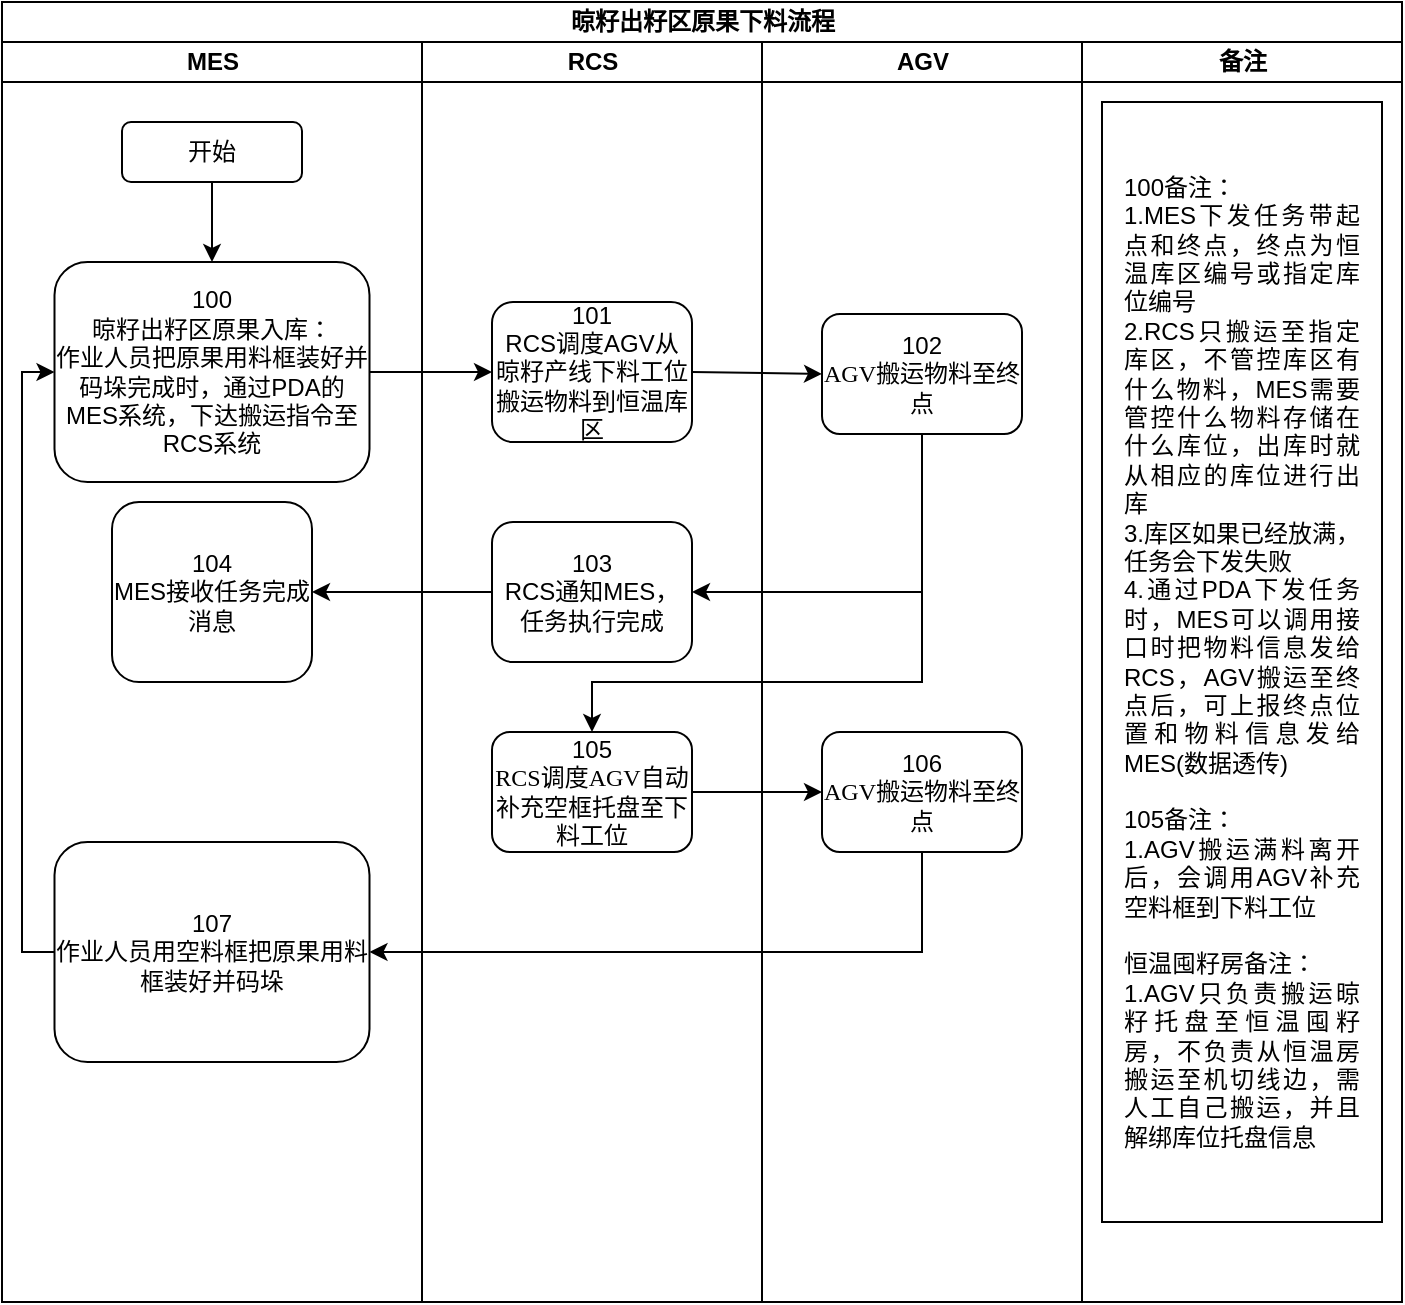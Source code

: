 <mxfile version="26.0.15" pages="18">
  <diagram name="晾籽出籽区原果下料流程" id="74e2e168-ea6b-b213-b513-2b3c1d86103e">
    <mxGraphModel dx="1050" dy="541" grid="1" gridSize="10" guides="1" tooltips="1" connect="1" arrows="1" fold="1" page="1" pageScale="1" pageWidth="1100" pageHeight="850" background="none" math="0" shadow="0">
      <root>
        <mxCell id="0" />
        <mxCell id="1" parent="0" />
        <mxCell id="77e6c97f196da883-1" value="&lt;font style=&quot;font-size: 12px;&quot;&gt;晾籽出籽区原果下料流程&lt;/font&gt;" style="swimlane;html=1;childLayout=stackLayout;startSize=20;rounded=0;shadow=0;labelBackgroundColor=none;strokeWidth=1;fontFamily=Verdana;fontSize=8;align=center;" parent="1" vertex="1">
          <mxGeometry x="150" y="30" width="700" height="650" as="geometry" />
        </mxCell>
        <mxCell id="77e6c97f196da883-2" value="MES" style="swimlane;html=1;startSize=20;" parent="77e6c97f196da883-1" vertex="1">
          <mxGeometry y="20" width="210" height="630" as="geometry" />
        </mxCell>
        <mxCell id="77e6c97f196da883-8" value="&lt;font style=&quot;font-size: 12px;&quot;&gt;开始&lt;/font&gt;" style="rounded=1;whiteSpace=wrap;html=1;shadow=0;labelBackgroundColor=none;strokeWidth=1;fontFamily=Verdana;fontSize=8;align=center;" parent="77e6c97f196da883-2" vertex="1">
          <mxGeometry x="60" y="40" width="90" height="30" as="geometry" />
        </mxCell>
        <mxCell id="77e6c97f196da883-11" value="&lt;font style=&quot;font-size: 12px;&quot; face=&quot;Helvetica&quot;&gt;100&lt;br&gt;晾籽出籽区原果入库：&lt;br&gt;&lt;/font&gt;&lt;div&gt;&lt;font face=&quot;Helvetica&quot;&gt;&lt;span style=&quot;font-size: 12px;&quot;&gt;作业人员把原果用料框装好并码垛完成时，&lt;/span&gt;&lt;/font&gt;&lt;span style=&quot;font-family: Helvetica; font-size: 12px; background-color: initial;&quot;&gt;通过PDA的MES系统，下达搬运指令至RCS系统&lt;/span&gt;&lt;/div&gt;" style="rounded=1;whiteSpace=wrap;html=1;shadow=0;labelBackgroundColor=none;strokeWidth=1;fontFamily=Verdana;fontSize=8;align=center;" parent="77e6c97f196da883-2" vertex="1">
          <mxGeometry x="26.25" y="110" width="157.5" height="110" as="geometry" />
        </mxCell>
        <mxCell id="D3-0o3BVMWtNrP_Ro8kZ-12" value="" style="endArrow=classic;html=1;rounded=0;exitX=0.5;exitY=1;exitDx=0;exitDy=0;entryX=0.5;entryY=0;entryDx=0;entryDy=0;" parent="77e6c97f196da883-2" source="77e6c97f196da883-8" target="77e6c97f196da883-11" edge="1">
          <mxGeometry width="50" height="50" relative="1" as="geometry">
            <mxPoint x="-80" y="190" as="sourcePoint" />
            <mxPoint x="80" y="110" as="targetPoint" />
          </mxGeometry>
        </mxCell>
        <mxCell id="eahkWgDgkOsdwkIE064C-9" value="&lt;div&gt;&lt;font face=&quot;Helvetica&quot; style=&quot;font-size: 12px;&quot;&gt;104&lt;/font&gt;&lt;/div&gt;&lt;font face=&quot;Helvetica&quot;&gt;&lt;span style=&quot;font-size: 12px;&quot;&gt;MES接收任务完成消息&lt;/span&gt;&lt;/font&gt;" style="rounded=1;whiteSpace=wrap;html=1;shadow=0;labelBackgroundColor=none;strokeWidth=1;fontFamily=Verdana;fontSize=8;align=center;" parent="77e6c97f196da883-2" vertex="1">
          <mxGeometry x="55" y="230" width="100" height="90" as="geometry" />
        </mxCell>
        <mxCell id="1jRznmlZAhSoHqK3tpm5-5" value="&lt;font style=&quot;font-size: 12px;&quot; face=&quot;Helvetica&quot;&gt;107&lt;br&gt;&lt;/font&gt;&lt;span style=&quot;font-family: Helvetica; font-size: 12px;&quot;&gt;作业人员用空料框把原果用料框装好并码垛&lt;/span&gt;&lt;font style=&quot;font-size: 12px;&quot; face=&quot;Helvetica&quot;&gt;&lt;/font&gt;" style="rounded=1;whiteSpace=wrap;html=1;shadow=0;labelBackgroundColor=none;strokeWidth=1;fontFamily=Verdana;fontSize=8;align=center;" vertex="1" parent="77e6c97f196da883-2">
          <mxGeometry x="26.25" y="400" width="157.5" height="110" as="geometry" />
        </mxCell>
        <mxCell id="1jRznmlZAhSoHqK3tpm5-7" value="" style="endArrow=classic;html=1;rounded=0;exitX=0;exitY=0.5;exitDx=0;exitDy=0;entryX=0;entryY=0.5;entryDx=0;entryDy=0;" edge="1" parent="77e6c97f196da883-2" source="1jRznmlZAhSoHqK3tpm5-5" target="77e6c97f196da883-11">
          <mxGeometry width="50" height="50" relative="1" as="geometry">
            <mxPoint x="90" y="390" as="sourcePoint" />
            <mxPoint x="140" y="340" as="targetPoint" />
            <Array as="points">
              <mxPoint x="10" y="455" />
              <mxPoint x="10" y="165" />
            </Array>
          </mxGeometry>
        </mxCell>
        <mxCell id="77e6c97f196da883-4" value="RCS" style="swimlane;html=1;startSize=20;" parent="77e6c97f196da883-1" vertex="1">
          <mxGeometry x="210" y="20" width="170" height="630" as="geometry" />
        </mxCell>
        <mxCell id="eahkWgDgkOsdwkIE064C-1" value="&lt;font style=&quot;font-size: 12px;&quot; face=&quot;Helvetica&quot;&gt;101&lt;/font&gt;&lt;div&gt;&lt;font style=&quot;font-size: 12px;&quot; face=&quot;Helvetica&quot;&gt;RCS调度AGV从晾籽产线下料工位搬运物料到恒温库区&lt;/font&gt;&lt;/div&gt;" style="rounded=1;whiteSpace=wrap;html=1;shadow=0;labelBackgroundColor=none;strokeWidth=1;fontFamily=Verdana;fontSize=8;align=center;" parent="77e6c97f196da883-4" vertex="1">
          <mxGeometry x="35" y="130" width="100" height="70" as="geometry" />
        </mxCell>
        <mxCell id="eahkWgDgkOsdwkIE064C-7" value="&lt;font style=&quot;font-size: 12px;&quot; face=&quot;Helvetica&quot;&gt;103&lt;/font&gt;&lt;div&gt;&lt;font style=&quot;font-size: 12px;&quot; face=&quot;Helvetica&quot;&gt;RCS通知MES，任务执行完成&lt;/font&gt;&lt;/div&gt;" style="rounded=1;whiteSpace=wrap;html=1;shadow=0;labelBackgroundColor=none;strokeWidth=1;fontFamily=Verdana;fontSize=8;align=center;" parent="77e6c97f196da883-4" vertex="1">
          <mxGeometry x="35" y="240" width="100" height="70" as="geometry" />
        </mxCell>
        <mxCell id="1jRznmlZAhSoHqK3tpm5-1" value="&lt;font style=&quot;font-size: 12px;&quot; face=&quot;Helvetica&quot;&gt;105&lt;/font&gt;&lt;div&gt;&lt;span style=&quot;font-size: 12px;&quot;&gt;RCS调度AGV自动补充空框托盘至下料工位&lt;/span&gt;&lt;/div&gt;" style="rounded=1;whiteSpace=wrap;html=1;shadow=0;labelBackgroundColor=none;strokeWidth=1;fontFamily=Verdana;fontSize=8;align=center;" vertex="1" parent="77e6c97f196da883-4">
          <mxGeometry x="35" y="345" width="100" height="60" as="geometry" />
        </mxCell>
        <mxCell id="77e6c97f196da883-5" value="AGV" style="swimlane;html=1;startSize=20;" parent="77e6c97f196da883-1" vertex="1">
          <mxGeometry x="380" y="20" width="160" height="630" as="geometry" />
        </mxCell>
        <mxCell id="eahkWgDgkOsdwkIE064C-2" value="&lt;font style=&quot;font-size: 12px;&quot; face=&quot;Helvetica&quot;&gt;102&lt;/font&gt;&lt;div&gt;&lt;font style=&quot;font-size: 12px;&quot;&gt;AGV搬运物料至终点&lt;/font&gt;&lt;/div&gt;" style="rounded=1;whiteSpace=wrap;html=1;shadow=0;labelBackgroundColor=none;strokeWidth=1;fontFamily=Verdana;fontSize=8;align=center;" parent="77e6c97f196da883-5" vertex="1">
          <mxGeometry x="30" y="136" width="100" height="60" as="geometry" />
        </mxCell>
        <mxCell id="1jRznmlZAhSoHqK3tpm5-2" value="&lt;font style=&quot;font-size: 12px;&quot; face=&quot;Helvetica&quot;&gt;106&lt;/font&gt;&lt;div&gt;&lt;font style=&quot;font-size: 12px;&quot;&gt;AGV搬运物料至终点&lt;/font&gt;&lt;/div&gt;" style="rounded=1;whiteSpace=wrap;html=1;shadow=0;labelBackgroundColor=none;strokeWidth=1;fontFamily=Verdana;fontSize=8;align=center;" vertex="1" parent="77e6c97f196da883-5">
          <mxGeometry x="30" y="345" width="100" height="60" as="geometry" />
        </mxCell>
        <mxCell id="eahkWgDgkOsdwkIE064C-3" value="" style="endArrow=classic;html=1;rounded=0;exitX=1;exitY=0.5;exitDx=0;exitDy=0;entryX=0;entryY=0.5;entryDx=0;entryDy=0;" parent="77e6c97f196da883-1" source="77e6c97f196da883-11" target="eahkWgDgkOsdwkIE064C-1" edge="1">
          <mxGeometry width="50" height="50" relative="1" as="geometry">
            <mxPoint x="250" y="300" as="sourcePoint" />
            <mxPoint x="300" y="250" as="targetPoint" />
          </mxGeometry>
        </mxCell>
        <mxCell id="eahkWgDgkOsdwkIE064C-4" value="" style="endArrow=classic;html=1;rounded=0;exitX=1;exitY=0.5;exitDx=0;exitDy=0;entryX=0;entryY=0.5;entryDx=0;entryDy=0;" parent="77e6c97f196da883-1" source="eahkWgDgkOsdwkIE064C-1" target="eahkWgDgkOsdwkIE064C-2" edge="1">
          <mxGeometry width="50" height="50" relative="1" as="geometry">
            <mxPoint x="420" y="290" as="sourcePoint" />
            <mxPoint x="470" y="240" as="targetPoint" />
          </mxGeometry>
        </mxCell>
        <mxCell id="eahkWgDgkOsdwkIE064C-6" value="" style="endArrow=classic;html=1;rounded=0;exitX=0.5;exitY=1;exitDx=0;exitDy=0;entryX=1;entryY=0.5;entryDx=0;entryDy=0;" parent="77e6c97f196da883-1" source="eahkWgDgkOsdwkIE064C-2" target="eahkWgDgkOsdwkIE064C-7" edge="1">
          <mxGeometry width="50" height="50" relative="1" as="geometry">
            <mxPoint x="440" y="300" as="sourcePoint" />
            <mxPoint x="490" y="250" as="targetPoint" />
            <Array as="points">
              <mxPoint x="460" y="295" />
            </Array>
          </mxGeometry>
        </mxCell>
        <mxCell id="eahkWgDgkOsdwkIE064C-10" value="" style="endArrow=classic;html=1;rounded=0;exitX=0;exitY=0.5;exitDx=0;exitDy=0;entryX=1;entryY=0.5;entryDx=0;entryDy=0;" parent="77e6c97f196da883-1" source="eahkWgDgkOsdwkIE064C-7" target="eahkWgDgkOsdwkIE064C-9" edge="1">
          <mxGeometry width="50" height="50" relative="1" as="geometry">
            <mxPoint x="370" y="350" as="sourcePoint" />
            <mxPoint x="420" y="300" as="targetPoint" />
          </mxGeometry>
        </mxCell>
        <mxCell id="77e6c97f196da883-6" value="备注" style="swimlane;html=1;startSize=20;" parent="77e6c97f196da883-1" vertex="1">
          <mxGeometry x="540" y="20" width="160" height="630" as="geometry" />
        </mxCell>
        <mxCell id="wpisywKrS1FXvngyXWCM-18" value="&lt;div style=&quot;text-align: justify;&quot;&gt;100备注：&lt;/div&gt;&lt;div style=&quot;text-align: justify;&quot;&gt;&lt;span style=&quot;text-align: center;&quot;&gt;1.MES下发任务带起点和终点，终点为恒温库区编号或指定库位编号&lt;/span&gt;&lt;/div&gt;&lt;div style=&quot;text-align: justify;&quot;&gt;&lt;span style=&quot;text-align: center;&quot;&gt;2.RCS只搬运至指定库区，不管控库区有什么物料，MES需要管控什么物料存储在什么库位，出库时就从相应的库位进行出库&lt;/span&gt;&lt;/div&gt;&lt;div style=&quot;text-align: justify;&quot;&gt;&lt;span style=&quot;text-align: center;&quot;&gt;3.库区如果已经放满，任务会下发失败&lt;/span&gt;&lt;/div&gt;&lt;div style=&quot;text-align: justify;&quot;&gt;&lt;span style=&quot;text-align: center;&quot;&gt;4.通过PDA下发任务时，MES可以调用接口时把物料信息发给RCS，AGV搬运至终点后，可上报终点位置和物料信息发给MES(数据透传)&lt;/span&gt;&lt;/div&gt;&lt;div style=&quot;text-align: justify;&quot;&gt;&lt;br&gt;&lt;/div&gt;&lt;div style=&quot;text-align: justify;&quot;&gt;105备注：&lt;/div&gt;&lt;div style=&quot;text-align: justify;&quot;&gt;1.AGV搬运满料离开后，会调用AGV补充空料框到下料工位&lt;/div&gt;&lt;div style=&quot;text-align: justify;&quot;&gt;&lt;br&gt;&lt;/div&gt;&lt;div style=&quot;text-align: justify;&quot;&gt;恒温囤籽房备注：&lt;/div&gt;&lt;div style=&quot;text-align: justify;&quot;&gt;1.AGV只负责搬运晾籽托盘至恒温囤籽房，不负责从恒温房搬运至机切线边，需人工自己搬运，并且解绑库位托盘信息&lt;/div&gt;" style="rounded=0;whiteSpace=wrap;html=1;spacingTop=5;spacingLeft=10;spacingBottom=5;spacingRight=10;" parent="77e6c97f196da883-6" vertex="1">
          <mxGeometry x="10" y="30" width="140" height="560" as="geometry" />
        </mxCell>
        <mxCell id="1jRznmlZAhSoHqK3tpm5-3" value="" style="endArrow=classic;html=1;rounded=0;exitX=0.5;exitY=1;exitDx=0;exitDy=0;entryX=0.5;entryY=0;entryDx=0;entryDy=0;" edge="1" parent="77e6c97f196da883-1" source="eahkWgDgkOsdwkIE064C-2" target="1jRznmlZAhSoHqK3tpm5-1">
          <mxGeometry width="50" height="50" relative="1" as="geometry">
            <mxPoint x="490" y="300" as="sourcePoint" />
            <mxPoint x="540" y="250" as="targetPoint" />
            <Array as="points">
              <mxPoint x="460" y="340" />
              <mxPoint x="295" y="340" />
            </Array>
          </mxGeometry>
        </mxCell>
        <mxCell id="1jRznmlZAhSoHqK3tpm5-4" value="" style="endArrow=classic;html=1;rounded=0;exitX=1;exitY=0.5;exitDx=0;exitDy=0;entryX=0;entryY=0.5;entryDx=0;entryDy=0;" edge="1" parent="77e6c97f196da883-1" source="1jRznmlZAhSoHqK3tpm5-1" target="1jRznmlZAhSoHqK3tpm5-2">
          <mxGeometry width="50" height="50" relative="1" as="geometry">
            <mxPoint x="430" y="490" as="sourcePoint" />
            <mxPoint x="480" y="440" as="targetPoint" />
          </mxGeometry>
        </mxCell>
        <mxCell id="1jRznmlZAhSoHqK3tpm5-6" value="" style="endArrow=classic;html=1;rounded=0;exitX=0.5;exitY=1;exitDx=0;exitDy=0;entryX=1;entryY=0.5;entryDx=0;entryDy=0;" edge="1" parent="77e6c97f196da883-1" source="1jRznmlZAhSoHqK3tpm5-2" target="1jRznmlZAhSoHqK3tpm5-5">
          <mxGeometry width="50" height="50" relative="1" as="geometry">
            <mxPoint x="450" y="500" as="sourcePoint" />
            <mxPoint x="500" y="450" as="targetPoint" />
            <Array as="points">
              <mxPoint x="460" y="475" />
            </Array>
          </mxGeometry>
        </mxCell>
      </root>
    </mxGraphModel>
  </diagram>
  <diagram id="mMuMLha24esHuU9a42TV" name="机切班线边空框搬运流程">
    <mxGraphModel dx="1050" dy="541" grid="1" gridSize="10" guides="1" tooltips="1" connect="1" arrows="1" fold="1" page="1" pageScale="1" pageWidth="827" pageHeight="1169" math="0" shadow="0">
      <root>
        <mxCell id="0" />
        <mxCell id="1" parent="0" />
        <mxCell id="VR0HC7x2fqtfnYy5z5dV-1" value="&lt;font style=&quot;font-size: 12px;&quot;&gt;机切班线边空框搬运流程&lt;/font&gt;" style="swimlane;html=1;childLayout=stackLayout;startSize=20;rounded=0;shadow=0;labelBackgroundColor=none;strokeWidth=1;fontFamily=Verdana;fontSize=8;align=center;" parent="1" vertex="1">
          <mxGeometry x="70" y="20" width="670" height="520" as="geometry" />
        </mxCell>
        <mxCell id="VR0HC7x2fqtfnYy5z5dV-2" value="&amp;nbsp; &amp;nbsp; &amp;nbsp; &amp;nbsp; &amp;nbsp; &amp;nbsp; &amp;nbsp; &amp;nbsp; &amp;nbsp; &amp;nbsp; &amp;nbsp; MES" style="swimlane;html=1;startSize=20;align=left;" parent="VR0HC7x2fqtfnYy5z5dV-1" vertex="1">
          <mxGeometry y="20" width="350" height="500" as="geometry" />
        </mxCell>
        <mxCell id="VR0HC7x2fqtfnYy5z5dV-3" value="&lt;font style=&quot;font-size: 12px;&quot;&gt;开始&lt;/font&gt;" style="rounded=1;whiteSpace=wrap;html=1;shadow=0;labelBackgroundColor=none;strokeWidth=1;fontFamily=Verdana;fontSize=8;align=center;" parent="VR0HC7x2fqtfnYy5z5dV-2" vertex="1">
          <mxGeometry x="45" y="40" width="90" height="30" as="geometry" />
        </mxCell>
        <mxCell id="VR0HC7x2fqtfnYy5z5dV-5" value="&lt;font style=&quot;font-size: 12px;&quot; face=&quot;Helvetica&quot;&gt;100&lt;br&gt;机切班作业人员把空料框堆放在托盘上后，&lt;br&gt;&lt;/font&gt;&lt;div&gt;&lt;font style=&quot;font-size: 12px;&quot; face=&quot;Helvetica&quot;&gt;通过PDA的MES系统，下达搬运指令至RCS系统&lt;/font&gt;&lt;/div&gt;" style="rounded=1;whiteSpace=wrap;html=1;shadow=0;labelBackgroundColor=none;strokeWidth=1;fontFamily=Verdana;fontSize=8;align=center;" parent="VR0HC7x2fqtfnYy5z5dV-2" vertex="1">
          <mxGeometry x="25" y="110" width="130" height="110" as="geometry" />
        </mxCell>
        <mxCell id="VR0HC7x2fqtfnYy5z5dV-7" value="" style="endArrow=classic;html=1;rounded=0;exitX=0.5;exitY=1;exitDx=0;exitDy=0;entryX=0.5;entryY=0;entryDx=0;entryDy=0;" parent="VR0HC7x2fqtfnYy5z5dV-2" source="VR0HC7x2fqtfnYy5z5dV-3" target="VR0HC7x2fqtfnYy5z5dV-5" edge="1">
          <mxGeometry width="50" height="50" relative="1" as="geometry">
            <mxPoint x="-80" y="190" as="sourcePoint" />
            <mxPoint x="-30" y="140" as="targetPoint" />
          </mxGeometry>
        </mxCell>
        <mxCell id="8hub9M_yxdQBxepMXlnU-4" value="&lt;font style=&quot;font-size: 12px;&quot; face=&quot;Helvetica&quot;&gt;104&lt;/font&gt;&lt;div&gt;&lt;span style=&quot;font-family: Helvetica; font-size: 12px;&quot;&gt;MES接收任务完成消息&lt;/span&gt;&lt;/div&gt;" style="rounded=1;whiteSpace=wrap;html=1;shadow=0;labelBackgroundColor=none;strokeWidth=1;fontFamily=Verdana;fontSize=8;align=center;" parent="VR0HC7x2fqtfnYy5z5dV-2" vertex="1">
          <mxGeometry x="45" y="320" width="100" height="70" as="geometry" />
        </mxCell>
        <mxCell id="VR0HC7x2fqtfnYy5z5dV-29" value="RCS" style="swimlane;html=1;startSize=20;" parent="VR0HC7x2fqtfnYy5z5dV-2" vertex="1">
          <mxGeometry x="180" width="170" height="500" as="geometry" />
        </mxCell>
        <mxCell id="mjkPglRVfP24f_3QyjHq-1" value="&lt;font style=&quot;font-size: 12px;&quot; face=&quot;Helvetica&quot;&gt;101&lt;/font&gt;&lt;div&gt;&lt;font style=&quot;font-size: 12px;&quot; face=&quot;Helvetica&quot;&gt;RCS调度AGV从指定线边工位搬运空料框托盘到晾籽空框存放区&lt;/font&gt;&lt;/div&gt;" style="rounded=1;whiteSpace=wrap;html=1;shadow=0;labelBackgroundColor=none;strokeWidth=1;fontFamily=Verdana;fontSize=8;align=center;" parent="VR0HC7x2fqtfnYy5z5dV-29" vertex="1">
          <mxGeometry x="30" y="220" width="100" height="70" as="geometry" />
        </mxCell>
        <mxCell id="8hub9M_yxdQBxepMXlnU-1" value="&lt;font style=&quot;font-size: 12px;&quot; face=&quot;Helvetica&quot;&gt;103&lt;/font&gt;&lt;div&gt;&lt;font style=&quot;font-size: 12px;&quot; face=&quot;Helvetica&quot;&gt;RCS通知MES，任务执行完成&lt;/font&gt;&lt;/div&gt;" style="rounded=1;whiteSpace=wrap;html=1;shadow=0;labelBackgroundColor=none;strokeWidth=1;fontFamily=Verdana;fontSize=8;align=center;" parent="VR0HC7x2fqtfnYy5z5dV-29" vertex="1">
          <mxGeometry x="30" y="320" width="100" height="70" as="geometry" />
        </mxCell>
        <mxCell id="VR0HC7x2fqtfnYy5z5dV-45" value="" style="endArrow=classic;html=1;rounded=0;exitX=0.5;exitY=1;exitDx=0;exitDy=0;entryX=0;entryY=0.5;entryDx=0;entryDy=0;" parent="VR0HC7x2fqtfnYy5z5dV-2" source="VR0HC7x2fqtfnYy5z5dV-5" target="mjkPglRVfP24f_3QyjHq-1" edge="1">
          <mxGeometry width="50" height="50" relative="1" as="geometry">
            <mxPoint x="-80" y="290" as="sourcePoint" />
            <mxPoint x="205" y="259.5" as="targetPoint" />
            <Array as="points">
              <mxPoint x="90" y="255" />
            </Array>
          </mxGeometry>
        </mxCell>
        <mxCell id="tl1j7XV4exLBMo8o8d-y-1" value="" style="endArrow=classic;html=1;rounded=0;exitX=0;exitY=0.5;exitDx=0;exitDy=0;entryX=1;entryY=0.5;entryDx=0;entryDy=0;" parent="VR0HC7x2fqtfnYy5z5dV-2" source="8hub9M_yxdQBxepMXlnU-1" target="8hub9M_yxdQBxepMXlnU-4" edge="1">
          <mxGeometry width="50" height="50" relative="1" as="geometry">
            <mxPoint x="260" y="450" as="sourcePoint" />
            <mxPoint x="310" y="400" as="targetPoint" />
          </mxGeometry>
        </mxCell>
        <mxCell id="VR0HC7x2fqtfnYy5z5dV-35" value="AGV" style="swimlane;html=1;startSize=20;" parent="VR0HC7x2fqtfnYy5z5dV-1" vertex="1">
          <mxGeometry x="350" y="20" width="160" height="500" as="geometry" />
        </mxCell>
        <mxCell id="mjkPglRVfP24f_3QyjHq-2" value="&lt;font style=&quot;font-size: 12px;&quot; face=&quot;Helvetica&quot;&gt;102&lt;/font&gt;&lt;div&gt;&lt;font style=&quot;font-size: 12px;&quot;&gt;AGV搬运物料至终点&lt;/font&gt;&lt;/div&gt;" style="rounded=1;whiteSpace=wrap;html=1;shadow=0;labelBackgroundColor=none;strokeWidth=1;fontFamily=Verdana;fontSize=8;align=center;" parent="VR0HC7x2fqtfnYy5z5dV-35" vertex="1">
          <mxGeometry x="30" y="225" width="100" height="60" as="geometry" />
        </mxCell>
        <mxCell id="VR0HC7x2fqtfnYy5z5dV-39" value="备注" style="swimlane;html=1;startSize=20;" parent="VR0HC7x2fqtfnYy5z5dV-1" vertex="1">
          <mxGeometry x="510" y="20" width="160" height="500" as="geometry" />
        </mxCell>
        <mxCell id="VR0HC7x2fqtfnYy5z5dV-40" value="&lt;div style=&quot;text-align: justify;&quot;&gt;100备注：&lt;/div&gt;&lt;div style=&quot;text-align: justify;&quot;&gt;&lt;div&gt;&lt;span style=&quot;text-align: center;&quot;&gt;1.MES下发任务带起点和终点，起点为线边工位编号，终点为空框存放区&lt;/span&gt;&lt;/div&gt;&lt;div&gt;&lt;br&gt;&lt;/div&gt;&lt;/div&gt;" style="rounded=0;whiteSpace=wrap;html=1;spacingTop=5;spacingLeft=10;spacingBottom=5;spacingRight=10;" parent="VR0HC7x2fqtfnYy5z5dV-39" vertex="1">
          <mxGeometry x="10" y="30" width="140" height="430" as="geometry" />
        </mxCell>
        <mxCell id="8hub9M_yxdQBxepMXlnU-2" value="" style="endArrow=classic;html=1;rounded=0;exitX=1;exitY=0.5;exitDx=0;exitDy=0;entryX=0;entryY=0.5;entryDx=0;entryDy=0;" parent="VR0HC7x2fqtfnYy5z5dV-1" source="mjkPglRVfP24f_3QyjHq-1" target="mjkPglRVfP24f_3QyjHq-2" edge="1">
          <mxGeometry width="50" height="50" relative="1" as="geometry">
            <mxPoint x="400" y="220" as="sourcePoint" />
            <mxPoint x="450" y="170" as="targetPoint" />
          </mxGeometry>
        </mxCell>
        <mxCell id="8hub9M_yxdQBxepMXlnU-3" value="" style="endArrow=classic;html=1;rounded=0;exitX=0.5;exitY=1;exitDx=0;exitDy=0;entryX=1;entryY=0.5;entryDx=0;entryDy=0;" parent="VR0HC7x2fqtfnYy5z5dV-1" source="mjkPglRVfP24f_3QyjHq-2" target="8hub9M_yxdQBxepMXlnU-1" edge="1">
          <mxGeometry width="50" height="50" relative="1" as="geometry">
            <mxPoint x="730" y="290" as="sourcePoint" />
            <mxPoint x="780" y="240" as="targetPoint" />
            <Array as="points">
              <mxPoint x="430" y="375" />
            </Array>
          </mxGeometry>
        </mxCell>
      </root>
    </mxGraphModel>
  </diagram>
  <diagram id="s6fFIyLTr4XvvgjPP_b6" name="四部电梯至二楼卷膜班流程">
    <mxGraphModel dx="1050" dy="541" grid="1" gridSize="10" guides="1" tooltips="1" connect="1" arrows="1" fold="1" page="1" pageScale="1" pageWidth="827" pageHeight="1169" math="0" shadow="0">
      <root>
        <mxCell id="0" />
        <mxCell id="1" parent="0" />
        <mxCell id="eVPkpF2Yu4jI9lZGczWO-1" value="&lt;font style=&quot;font-size: 12px;&quot;&gt;四部电梯至二楼卷膜班流程&lt;/font&gt;" style="swimlane;html=1;childLayout=stackLayout;startSize=20;rounded=0;shadow=0;labelBackgroundColor=none;strokeWidth=1;fontFamily=Verdana;fontSize=8;align=center;" parent="1" vertex="1">
          <mxGeometry x="70" y="20" width="830" height="1150" as="geometry" />
        </mxCell>
        <mxCell id="eVPkpF2Yu4jI9lZGczWO-2" value="MES" style="swimlane;html=1;startSize=20;" parent="eVPkpF2Yu4jI9lZGczWO-1" vertex="1">
          <mxGeometry y="20" width="180" height="1130" as="geometry" />
        </mxCell>
        <mxCell id="eVPkpF2Yu4jI9lZGczWO-3" value="&lt;font style=&quot;font-size: 12px;&quot;&gt;开始&lt;/font&gt;" style="rounded=1;whiteSpace=wrap;html=1;shadow=0;labelBackgroundColor=none;strokeWidth=1;fontFamily=Verdana;fontSize=8;align=center;" parent="eVPkpF2Yu4jI9lZGczWO-2" vertex="1">
          <mxGeometry x="45" y="40" width="90" height="30" as="geometry" />
        </mxCell>
        <mxCell id="eVPkpF2Yu4jI9lZGczWO-5" value="&lt;div style=&quot;&quot;&gt;&lt;span style=&quot;font-size: 12px; font-family: Helvetica; background-color: initial;&quot;&gt;100&lt;/span&gt;&lt;/div&gt;&lt;font style=&quot;font-size: 12px;&quot; face=&quot;Helvetica&quot;&gt;&lt;div style=&quot;text-align: justify;&quot;&gt;&lt;span style=&quot;background-color: initial;&quot;&gt;三部作业人员从晾籽房拉成品托盘到电梯前，按下电梯把电梯呼到三楼&lt;/span&gt;&lt;/div&gt;&lt;/font&gt;&lt;div style=&quot;text-align: justify;&quot;&gt;&lt;br&gt;&lt;/div&gt;" style="rounded=1;whiteSpace=wrap;html=1;shadow=0;labelBackgroundColor=none;strokeWidth=1;fontFamily=Verdana;fontSize=8;align=center;" parent="eVPkpF2Yu4jI9lZGczWO-2" vertex="1">
          <mxGeometry x="22.5" y="100" width="135" height="90" as="geometry" />
        </mxCell>
        <mxCell id="eVPkpF2Yu4jI9lZGczWO-7" value="" style="endArrow=classic;html=1;rounded=0;exitX=0.5;exitY=1;exitDx=0;exitDy=0;entryX=0.5;entryY=0;entryDx=0;entryDy=0;" parent="eVPkpF2Yu4jI9lZGczWO-2" source="eVPkpF2Yu4jI9lZGczWO-3" target="eVPkpF2Yu4jI9lZGczWO-5" edge="1">
          <mxGeometry width="50" height="50" relative="1" as="geometry">
            <mxPoint x="-80" y="190" as="sourcePoint" />
            <mxPoint x="-30" y="140" as="targetPoint" />
          </mxGeometry>
        </mxCell>
        <mxCell id="xJ6l_lKAuYDdol0B4s3L-1" value="&lt;div style=&quot;&quot;&gt;&lt;span style=&quot;font-size: 12px; font-family: Helvetica; background-color: initial;&quot;&gt;101&lt;/span&gt;&lt;/div&gt;&lt;font style=&quot;font-size: 12px;&quot; face=&quot;Helvetica&quot;&gt;&lt;div style=&quot;text-align: justify;&quot;&gt;&lt;span style=&quot;background-color: initial;&quot;&gt;电梯到达三楼后，人工按下锁梯按键，并把成品托盘放置电梯内&lt;/span&gt;&lt;/div&gt;&lt;/font&gt;&lt;div style=&quot;text-align: justify;&quot;&gt;&lt;br&gt;&lt;/div&gt;" style="rounded=1;whiteSpace=wrap;html=1;shadow=0;labelBackgroundColor=none;strokeWidth=1;fontFamily=Verdana;fontSize=8;align=center;" vertex="1" parent="eVPkpF2Yu4jI9lZGczWO-2">
          <mxGeometry x="22.5" y="220" width="135" height="90" as="geometry" />
        </mxCell>
        <mxCell id="xJ6l_lKAuYDdol0B4s3L-2" value="&lt;div style=&quot;&quot;&gt;&lt;span style=&quot;font-size: 12px; font-family: Helvetica; background-color: initial;&quot;&gt;102&lt;/span&gt;&lt;/div&gt;&lt;font style=&quot;font-size: 12px;&quot; face=&quot;Helvetica&quot;&gt;&lt;div style=&quot;text-align: justify;&quot;&gt;&lt;span style=&quot;background-color: initial;&quot;&gt;人工使用PDA的MES系统下发搬运任务至RCS系统&lt;/span&gt;&lt;/div&gt;&lt;/font&gt;&lt;div style=&quot;text-align: justify;&quot;&gt;&lt;br&gt;&lt;/div&gt;" style="rounded=1;whiteSpace=wrap;html=1;shadow=0;labelBackgroundColor=none;strokeWidth=1;fontFamily=Verdana;fontSize=8;align=center;" vertex="1" parent="eVPkpF2Yu4jI9lZGczWO-2">
          <mxGeometry x="22.5" y="350" width="135" height="90" as="geometry" />
        </mxCell>
        <mxCell id="xJ6l_lKAuYDdol0B4s3L-3" value="&lt;div style=&quot;&quot;&gt;&lt;span style=&quot;font-size: 12px; font-family: Helvetica; background-color: initial;&quot;&gt;103&lt;/span&gt;&lt;/div&gt;&lt;font style=&quot;font-size: 12px;&quot; face=&quot;Helvetica&quot;&gt;&lt;div style=&quot;text-align: justify;&quot;&gt;&lt;span style=&quot;background-color: initial;&quot;&gt;任务下发成功后，人工按下锁梯按钮释放电梯，并把电梯按下目标楼层按键&lt;/span&gt;&lt;/div&gt;&lt;/font&gt;&lt;div style=&quot;text-align: justify;&quot;&gt;&lt;br&gt;&lt;/div&gt;" style="rounded=1;whiteSpace=wrap;html=1;shadow=0;labelBackgroundColor=none;strokeWidth=1;fontFamily=Verdana;fontSize=8;align=center;" vertex="1" parent="eVPkpF2Yu4jI9lZGczWO-2">
          <mxGeometry x="22.5" y="470" width="135" height="90" as="geometry" />
        </mxCell>
        <mxCell id="xJ6l_lKAuYDdol0B4s3L-4" value="" style="endArrow=classic;html=1;rounded=0;exitX=0.5;exitY=1;exitDx=0;exitDy=0;entryX=0.5;entryY=0;entryDx=0;entryDy=0;" edge="1" parent="eVPkpF2Yu4jI9lZGczWO-2" source="eVPkpF2Yu4jI9lZGczWO-5" target="xJ6l_lKAuYDdol0B4s3L-1">
          <mxGeometry width="50" height="50" relative="1" as="geometry">
            <mxPoint x="200" y="180" as="sourcePoint" />
            <mxPoint x="250" y="130" as="targetPoint" />
          </mxGeometry>
        </mxCell>
        <mxCell id="xJ6l_lKAuYDdol0B4s3L-5" value="" style="endArrow=classic;html=1;rounded=0;exitX=0.5;exitY=1;exitDx=0;exitDy=0;entryX=0.5;entryY=0;entryDx=0;entryDy=0;" edge="1" parent="eVPkpF2Yu4jI9lZGczWO-2" source="xJ6l_lKAuYDdol0B4s3L-1" target="xJ6l_lKAuYDdol0B4s3L-2">
          <mxGeometry width="50" height="50" relative="1" as="geometry">
            <mxPoint x="100" y="200" as="sourcePoint" />
            <mxPoint x="100" y="230" as="targetPoint" />
          </mxGeometry>
        </mxCell>
        <mxCell id="xJ6l_lKAuYDdol0B4s3L-6" value="" style="endArrow=classic;html=1;rounded=0;exitX=0.5;exitY=1;exitDx=0;exitDy=0;entryX=0.5;entryY=0;entryDx=0;entryDy=0;" edge="1" parent="eVPkpF2Yu4jI9lZGczWO-2" source="xJ6l_lKAuYDdol0B4s3L-2" target="xJ6l_lKAuYDdol0B4s3L-3">
          <mxGeometry width="50" height="50" relative="1" as="geometry">
            <mxPoint x="100" y="320" as="sourcePoint" />
            <mxPoint x="100" y="360" as="targetPoint" />
          </mxGeometry>
        </mxCell>
        <mxCell id="EuhVOLJJi2icUz7vVw41-1" value="&lt;font style=&quot;font-size: 12px;&quot; face=&quot;Helvetica&quot;&gt;119&lt;/font&gt;&lt;div&gt;&lt;span style=&quot;font-family: Helvetica; font-size: 12px;&quot;&gt;MES接收任务完成消息&lt;/span&gt;&lt;/div&gt;" style="rounded=1;whiteSpace=wrap;html=1;shadow=0;labelBackgroundColor=none;strokeWidth=1;fontFamily=Verdana;fontSize=8;align=center;" vertex="1" parent="eVPkpF2Yu4jI9lZGczWO-2">
          <mxGeometry x="35" y="980" width="100" height="70" as="geometry" />
        </mxCell>
        <mxCell id="eVPkpF2Yu4jI9lZGczWO-31" value="RCS" style="swimlane;html=1;startSize=20;" parent="eVPkpF2Yu4jI9lZGczWO-1" vertex="1">
          <mxGeometry x="180" y="20" width="170" height="1130" as="geometry" />
        </mxCell>
        <mxCell id="KD9v3dnpADu1TOU1wyW1-1" value="&lt;div&gt;&lt;font face=&quot;Helvetica&quot; style=&quot;font-size: 12px;&quot;&gt;104&lt;/font&gt;&lt;/div&gt;&lt;font face=&quot;Helvetica&quot;&gt;&lt;span style=&quot;font-size: 12px;&quot;&gt;RCS调度叉车提前至电梯等待点等待&lt;/span&gt;&lt;/font&gt;" style="rounded=1;whiteSpace=wrap;html=1;shadow=0;labelBackgroundColor=none;strokeWidth=1;fontFamily=Verdana;fontSize=8;align=center;" parent="eVPkpF2Yu4jI9lZGczWO-31" vertex="1">
          <mxGeometry x="35" y="350" width="100" height="90" as="geometry" />
        </mxCell>
        <mxCell id="xJ6l_lKAuYDdol0B4s3L-14" value="&lt;div&gt;&lt;font face=&quot;Helvetica&quot; style=&quot;font-size: 12px;&quot;&gt;107&lt;/font&gt;&lt;/div&gt;&lt;div&gt;&lt;font face=&quot;Helvetica&quot;&gt;&lt;span style=&quot;font-size: 12px;&quot;&gt;RCS锁定电梯，其它楼层小车不能呼梯&lt;/span&gt;&lt;/font&gt;&lt;/div&gt;" style="rounded=1;whiteSpace=wrap;html=1;shadow=0;labelBackgroundColor=none;strokeWidth=1;fontFamily=Verdana;fontSize=8;align=center;" vertex="1" parent="eVPkpF2Yu4jI9lZGczWO-31">
          <mxGeometry x="35" y="480" width="100" height="90" as="geometry" />
        </mxCell>
        <mxCell id="xJ6l_lKAuYDdol0B4s3L-32" value="&lt;div&gt;&lt;font face=&quot;Helvetica&quot; style=&quot;font-size: 12px;&quot;&gt;116&lt;/font&gt;&lt;/div&gt;&lt;div&gt;&lt;font face=&quot;Helvetica&quot;&gt;&lt;span style=&quot;font-size: 12px;&quot;&gt;RCS释放电梯，其它楼层小车可以正常呼梯&lt;/span&gt;&lt;/font&gt;&lt;/div&gt;" style="rounded=1;whiteSpace=wrap;html=1;shadow=0;labelBackgroundColor=none;strokeWidth=1;fontFamily=Verdana;fontSize=8;align=center;" vertex="1" parent="eVPkpF2Yu4jI9lZGczWO-31">
          <mxGeometry x="35" y="850" width="100" height="90" as="geometry" />
        </mxCell>
        <mxCell id="xJ6l_lKAuYDdol0B4s3L-36" value="&lt;font style=&quot;font-size: 12px;&quot; face=&quot;Helvetica&quot;&gt;118&lt;/font&gt;&lt;div&gt;&lt;font style=&quot;font-size: 12px;&quot; face=&quot;Helvetica&quot;&gt;RCS通知MES，任务执行完成&lt;/font&gt;&lt;/div&gt;" style="rounded=1;whiteSpace=wrap;html=1;shadow=0;labelBackgroundColor=none;strokeWidth=1;fontFamily=Verdana;fontSize=8;align=center;" vertex="1" parent="eVPkpF2Yu4jI9lZGczWO-31">
          <mxGeometry x="35" y="970" width="100" height="90" as="geometry" />
        </mxCell>
        <mxCell id="eVPkpF2Yu4jI9lZGczWO-35" value="AGV" style="swimlane;html=1;startSize=20;" parent="eVPkpF2Yu4jI9lZGczWO-1" vertex="1">
          <mxGeometry x="350" y="20" width="160" height="1130" as="geometry" />
        </mxCell>
        <mxCell id="xJ6l_lKAuYDdol0B4s3L-10" value="&lt;div&gt;&lt;font face=&quot;Helvetica&quot; style=&quot;font-size: 12px;&quot;&gt;105&lt;/font&gt;&lt;/div&gt;&lt;font face=&quot;Helvetica&quot;&gt;&lt;span style=&quot;font-size: 12px;&quot;&gt;叉车行驶至电梯等待点等待&lt;/span&gt;&lt;/font&gt;" style="rounded=1;whiteSpace=wrap;html=1;shadow=0;labelBackgroundColor=none;strokeWidth=1;fontFamily=Verdana;fontSize=8;align=center;" vertex="1" parent="eVPkpF2Yu4jI9lZGczWO-35">
          <mxGeometry x="30" y="350" width="100" height="90" as="geometry" />
        </mxCell>
        <mxCell id="xJ6l_lKAuYDdol0B4s3L-17" value="&lt;div&gt;&lt;font face=&quot;Helvetica&quot; style=&quot;font-size: 12px;&quot;&gt;108&lt;/font&gt;&lt;/div&gt;&lt;div&gt;&lt;font face=&quot;Helvetica&quot;&gt;&lt;span style=&quot;font-size: 12px;&quot;&gt;WCS发送锁梯信号，并申请开门&lt;/span&gt;&lt;/font&gt;&lt;/div&gt;" style="rounded=1;whiteSpace=wrap;html=1;shadow=0;labelBackgroundColor=none;strokeWidth=1;fontFamily=Verdana;fontSize=8;align=center;" vertex="1" parent="eVPkpF2Yu4jI9lZGczWO-35">
          <mxGeometry x="30" y="480" width="100" height="90" as="geometry" />
        </mxCell>
        <mxCell id="xJ6l_lKAuYDdol0B4s3L-20" value="&lt;div&gt;&lt;span style=&quot;font-size: 12px; font-family: Helvetica; background-color: transparent; color: light-dark(rgb(0, 0, 0), rgb(255, 255, 255));&quot;&gt;110&lt;/span&gt;&lt;/div&gt;&lt;div&gt;&lt;span style=&quot;font-size: 12px; font-family: Helvetica; background-color: transparent; color: light-dark(rgb(0, 0, 0), rgb(255, 255, 255));&quot;&gt;WCS判断电梯开门到位后，就调度叉车进入电梯取货&lt;/span&gt;&lt;/div&gt;" style="rounded=1;whiteSpace=wrap;html=1;shadow=0;labelBackgroundColor=none;strokeWidth=1;fontFamily=Verdana;fontSize=8;align=center;" vertex="1" parent="eVPkpF2Yu4jI9lZGczWO-35">
          <mxGeometry x="30" y="610" width="100" height="90" as="geometry" />
        </mxCell>
        <mxCell id="xJ6l_lKAuYDdol0B4s3L-23" value="&lt;div&gt;&lt;font face=&quot;Helvetica&quot; style=&quot;font-size: 12px;&quot;&gt;112&lt;/font&gt;&lt;/div&gt;&lt;div&gt;&lt;font face=&quot;Helvetica&quot;&gt;&lt;span style=&quot;font-size: 12px;&quot;&gt;叉车取货完成，回到电梯等待点，发送释放电梯、和关门信号&lt;/span&gt;&lt;/font&gt;&lt;/div&gt;" style="rounded=1;whiteSpace=wrap;html=1;shadow=0;labelBackgroundColor=none;strokeWidth=1;fontFamily=Verdana;fontSize=8;align=center;" vertex="1" parent="eVPkpF2Yu4jI9lZGczWO-35">
          <mxGeometry x="30" y="730" width="100" height="90" as="geometry" />
        </mxCell>
        <mxCell id="xJ6l_lKAuYDdol0B4s3L-29" value="&lt;div&gt;&lt;font face=&quot;Helvetica&quot; style=&quot;font-size: 12px;&quot;&gt;115&lt;/font&gt;&lt;/div&gt;&lt;div&gt;&lt;font face=&quot;Helvetica&quot;&gt;&lt;span style=&quot;font-size: 12px;&quot;&gt;叉车继续执行任务&lt;/span&gt;&lt;/font&gt;&lt;/div&gt;" style="rounded=1;whiteSpace=wrap;html=1;shadow=0;labelBackgroundColor=none;strokeWidth=1;fontFamily=Verdana;fontSize=8;align=center;" vertex="1" parent="eVPkpF2Yu4jI9lZGczWO-35">
          <mxGeometry x="30" y="850" width="100" height="90" as="geometry" />
        </mxCell>
        <mxCell id="xJ6l_lKAuYDdol0B4s3L-34" value="&lt;div&gt;&lt;font face=&quot;Helvetica&quot; style=&quot;font-size: 12px;&quot;&gt;117&lt;/font&gt;&lt;/div&gt;&lt;div&gt;&lt;font face=&quot;Helvetica&quot;&gt;&lt;span style=&quot;font-size: 12px;&quot;&gt;叉车搬运物料行驶至任务终点&lt;/span&gt;&lt;/font&gt;&lt;/div&gt;" style="rounded=1;whiteSpace=wrap;html=1;shadow=0;labelBackgroundColor=none;strokeWidth=1;fontFamily=Verdana;fontSize=8;align=center;" vertex="1" parent="eVPkpF2Yu4jI9lZGczWO-35">
          <mxGeometry x="30" y="970" width="100" height="90" as="geometry" />
        </mxCell>
        <mxCell id="xJ6l_lKAuYDdol0B4s3L-35" value="" style="endArrow=classic;html=1;rounded=0;exitX=0.5;exitY=1;exitDx=0;exitDy=0;entryX=0.5;entryY=0;entryDx=0;entryDy=0;" edge="1" parent="eVPkpF2Yu4jI9lZGczWO-35" source="xJ6l_lKAuYDdol0B4s3L-29" target="xJ6l_lKAuYDdol0B4s3L-34">
          <mxGeometry width="50" height="50" relative="1" as="geometry">
            <mxPoint x="210" y="1010" as="sourcePoint" />
            <mxPoint x="260" y="960" as="targetPoint" />
          </mxGeometry>
        </mxCell>
        <mxCell id="eVPkpF2Yu4jI9lZGczWO-38" value="电梯" style="swimlane;html=1;startSize=20;" parent="eVPkpF2Yu4jI9lZGczWO-1" vertex="1">
          <mxGeometry x="510" y="20" width="160" height="1130" as="geometry" />
        </mxCell>
        <mxCell id="xJ6l_lKAuYDdol0B4s3L-11" value="&lt;div&gt;&lt;font face=&quot;Helvetica&quot; style=&quot;font-size: 12px;&quot;&gt;106&lt;/font&gt;&lt;/div&gt;&lt;font face=&quot;Helvetica&quot;&gt;&lt;span style=&quot;font-size: 12px;&quot;&gt;电梯运行至目标楼层&lt;/span&gt;&lt;/font&gt;" style="rounded=1;whiteSpace=wrap;html=1;shadow=0;labelBackgroundColor=none;strokeWidth=1;fontFamily=Verdana;fontSize=8;align=center;" vertex="1" parent="eVPkpF2Yu4jI9lZGczWO-38">
          <mxGeometry x="30" y="350" width="100" height="90" as="geometry" />
        </mxCell>
        <mxCell id="xJ6l_lKAuYDdol0B4s3L-16" value="&lt;div&gt;&lt;font face=&quot;Helvetica&quot; style=&quot;font-size: 12px;&quot;&gt;109&lt;/font&gt;&lt;/div&gt;&lt;font face=&quot;Helvetica&quot;&gt;&lt;span style=&quot;font-size: 12px;&quot;&gt;电梯锁梯并开门，返回开门到位信号&lt;/span&gt;&lt;/font&gt;" style="rounded=1;whiteSpace=wrap;html=1;shadow=0;labelBackgroundColor=none;strokeWidth=1;fontFamily=Verdana;fontSize=8;align=center;" vertex="1" parent="eVPkpF2Yu4jI9lZGczWO-38">
          <mxGeometry x="30" y="480" width="100" height="90" as="geometry" />
        </mxCell>
        <mxCell id="xJ6l_lKAuYDdol0B4s3L-22" value="&lt;div&gt;&lt;font face=&quot;Helvetica&quot; style=&quot;font-size: 12px;&quot;&gt;111&lt;/font&gt;&lt;/div&gt;&lt;div&gt;&lt;font face=&quot;Helvetica&quot;&gt;&lt;span style=&quot;font-size: 12px;&quot;&gt;叉车进入电梯取货&lt;/span&gt;&lt;/font&gt;&lt;/div&gt;" style="rounded=1;whiteSpace=wrap;html=1;shadow=0;labelBackgroundColor=none;strokeWidth=1;fontFamily=Verdana;fontSize=8;align=center;" vertex="1" parent="eVPkpF2Yu4jI9lZGczWO-38">
          <mxGeometry x="30" y="610" width="100" height="90" as="geometry" />
        </mxCell>
        <mxCell id="xJ6l_lKAuYDdol0B4s3L-26" value="&lt;div&gt;&lt;font face=&quot;Helvetica&quot; style=&quot;font-size: 12px;&quot;&gt;113&lt;/font&gt;&lt;/div&gt;&lt;div&gt;&lt;font face=&quot;Helvetica&quot;&gt;&lt;span style=&quot;font-size: 12px;&quot;&gt;释放电梯并关门&lt;/span&gt;&lt;/font&gt;&lt;/div&gt;" style="rounded=1;whiteSpace=wrap;html=1;shadow=0;labelBackgroundColor=none;strokeWidth=1;fontFamily=Verdana;fontSize=8;align=center;" vertex="1" parent="eVPkpF2Yu4jI9lZGczWO-38">
          <mxGeometry x="30" y="730" width="100" height="90" as="geometry" />
        </mxCell>
        <mxCell id="xJ6l_lKAuYDdol0B4s3L-28" value="&lt;div&gt;&lt;font face=&quot;Helvetica&quot; style=&quot;font-size: 12px;&quot;&gt;114&lt;/font&gt;&lt;/div&gt;&lt;div&gt;&lt;font face=&quot;Helvetica&quot;&gt;&lt;span style=&quot;font-size: 12px;&quot;&gt;返回电梯关门到位信号&lt;/span&gt;&lt;/font&gt;&lt;/div&gt;" style="rounded=1;whiteSpace=wrap;html=1;shadow=0;labelBackgroundColor=none;strokeWidth=1;fontFamily=Verdana;fontSize=8;align=center;" vertex="1" parent="eVPkpF2Yu4jI9lZGczWO-38">
          <mxGeometry x="30" y="850" width="100" height="90" as="geometry" />
        </mxCell>
        <mxCell id="xJ6l_lKAuYDdol0B4s3L-30" value="" style="endArrow=classic;html=1;rounded=0;exitX=0.5;exitY=1;exitDx=0;exitDy=0;entryX=0.5;entryY=0;entryDx=0;entryDy=0;" edge="1" parent="eVPkpF2Yu4jI9lZGczWO-38" source="xJ6l_lKAuYDdol0B4s3L-26" target="xJ6l_lKAuYDdol0B4s3L-28">
          <mxGeometry width="50" height="50" relative="1" as="geometry">
            <mxPoint x="30" y="840" as="sourcePoint" />
            <mxPoint x="80" y="790" as="targetPoint" />
          </mxGeometry>
        </mxCell>
        <mxCell id="xJ6l_lKAuYDdol0B4s3L-7" value="" style="endArrow=classic;html=1;rounded=0;exitX=1;exitY=0.5;exitDx=0;exitDy=0;entryX=0;entryY=0.5;entryDx=0;entryDy=0;" edge="1" parent="eVPkpF2Yu4jI9lZGczWO-1" source="xJ6l_lKAuYDdol0B4s3L-2" target="KD9v3dnpADu1TOU1wyW1-1">
          <mxGeometry width="50" height="50" relative="1" as="geometry">
            <mxPoint x="220" y="360" as="sourcePoint" />
            <mxPoint x="270" y="310" as="targetPoint" />
          </mxGeometry>
        </mxCell>
        <mxCell id="xJ6l_lKAuYDdol0B4s3L-12" value="" style="endArrow=classic;html=1;rounded=0;exitX=1;exitY=0.5;exitDx=0;exitDy=0;entryX=0;entryY=0.5;entryDx=0;entryDy=0;" edge="1" parent="eVPkpF2Yu4jI9lZGczWO-1" source="KD9v3dnpADu1TOU1wyW1-1" target="xJ6l_lKAuYDdol0B4s3L-10">
          <mxGeometry width="50" height="50" relative="1" as="geometry">
            <mxPoint x="440" y="520" as="sourcePoint" />
            <mxPoint x="490" y="470" as="targetPoint" />
          </mxGeometry>
        </mxCell>
        <mxCell id="xJ6l_lKAuYDdol0B4s3L-13" value="" style="endArrow=classic;html=1;rounded=0;exitX=1;exitY=0.5;exitDx=0;exitDy=0;" edge="1" parent="eVPkpF2Yu4jI9lZGczWO-1" source="xJ6l_lKAuYDdol0B4s3L-10" target="xJ6l_lKAuYDdol0B4s3L-11">
          <mxGeometry width="50" height="50" relative="1" as="geometry">
            <mxPoint x="560" y="510" as="sourcePoint" />
            <mxPoint x="610" y="460" as="targetPoint" />
          </mxGeometry>
        </mxCell>
        <mxCell id="xJ6l_lKAuYDdol0B4s3L-15" value="" style="endArrow=classic;html=1;rounded=0;exitX=0.5;exitY=1;exitDx=0;exitDy=0;entryX=0.5;entryY=0;entryDx=0;entryDy=0;" edge="1" parent="eVPkpF2Yu4jI9lZGczWO-1" source="xJ6l_lKAuYDdol0B4s3L-11" target="xJ6l_lKAuYDdol0B4s3L-14">
          <mxGeometry width="50" height="50" relative="1" as="geometry">
            <mxPoint x="590" y="530" as="sourcePoint" />
            <mxPoint x="640" y="480" as="targetPoint" />
            <Array as="points">
              <mxPoint x="590" y="480" />
              <mxPoint x="265" y="480" />
            </Array>
          </mxGeometry>
        </mxCell>
        <mxCell id="xJ6l_lKAuYDdol0B4s3L-18" value="" style="endArrow=classic;html=1;rounded=0;exitX=1;exitY=0.5;exitDx=0;exitDy=0;entryX=0;entryY=0.5;entryDx=0;entryDy=0;" edge="1" parent="eVPkpF2Yu4jI9lZGczWO-1" source="xJ6l_lKAuYDdol0B4s3L-14" target="xJ6l_lKAuYDdol0B4s3L-17">
          <mxGeometry width="50" height="50" relative="1" as="geometry">
            <mxPoint x="400" y="650" as="sourcePoint" />
            <mxPoint x="450" y="600" as="targetPoint" />
          </mxGeometry>
        </mxCell>
        <mxCell id="xJ6l_lKAuYDdol0B4s3L-19" value="" style="endArrow=classic;html=1;rounded=0;exitX=1;exitY=0.5;exitDx=0;exitDy=0;entryX=0;entryY=0.5;entryDx=0;entryDy=0;" edge="1" parent="eVPkpF2Yu4jI9lZGczWO-1" source="xJ6l_lKAuYDdol0B4s3L-17" target="xJ6l_lKAuYDdol0B4s3L-16">
          <mxGeometry width="50" height="50" relative="1" as="geometry">
            <mxPoint x="490" y="540" as="sourcePoint" />
            <mxPoint x="540" y="490" as="targetPoint" />
          </mxGeometry>
        </mxCell>
        <mxCell id="xJ6l_lKAuYDdol0B4s3L-21" value="" style="endArrow=classic;html=1;rounded=0;exitX=0.5;exitY=1;exitDx=0;exitDy=0;entryX=0.5;entryY=0;entryDx=0;entryDy=0;" edge="1" parent="eVPkpF2Yu4jI9lZGczWO-1" source="xJ6l_lKAuYDdol0B4s3L-16" target="xJ6l_lKAuYDdol0B4s3L-20">
          <mxGeometry width="50" height="50" relative="1" as="geometry">
            <mxPoint x="600" y="660" as="sourcePoint" />
            <mxPoint x="650" y="610" as="targetPoint" />
            <Array as="points">
              <mxPoint x="590" y="610" />
              <mxPoint x="430" y="610" />
            </Array>
          </mxGeometry>
        </mxCell>
        <mxCell id="xJ6l_lKAuYDdol0B4s3L-24" value="" style="endArrow=classic;html=1;rounded=0;exitX=1;exitY=0.5;exitDx=0;exitDy=0;" edge="1" parent="eVPkpF2Yu4jI9lZGczWO-1" source="xJ6l_lKAuYDdol0B4s3L-20" target="xJ6l_lKAuYDdol0B4s3L-22">
          <mxGeometry width="50" height="50" relative="1" as="geometry">
            <mxPoint x="560" y="790" as="sourcePoint" />
            <mxPoint x="610" y="740" as="targetPoint" />
          </mxGeometry>
        </mxCell>
        <mxCell id="xJ6l_lKAuYDdol0B4s3L-25" value="" style="endArrow=classic;html=1;rounded=0;exitX=0.5;exitY=1;exitDx=0;exitDy=0;entryX=0.5;entryY=0;entryDx=0;entryDy=0;" edge="1" parent="eVPkpF2Yu4jI9lZGczWO-1" source="xJ6l_lKAuYDdol0B4s3L-22" target="xJ6l_lKAuYDdol0B4s3L-23">
          <mxGeometry width="50" height="50" relative="1" as="geometry">
            <mxPoint x="600" y="780" as="sourcePoint" />
            <mxPoint x="650" y="730" as="targetPoint" />
            <Array as="points">
              <mxPoint x="590" y="740" />
              <mxPoint x="430" y="740" />
            </Array>
          </mxGeometry>
        </mxCell>
        <mxCell id="xJ6l_lKAuYDdol0B4s3L-27" value="" style="endArrow=classic;html=1;rounded=0;exitX=1;exitY=0.5;exitDx=0;exitDy=0;" edge="1" parent="eVPkpF2Yu4jI9lZGczWO-1" source="xJ6l_lKAuYDdol0B4s3L-23" target="xJ6l_lKAuYDdol0B4s3L-26">
          <mxGeometry width="50" height="50" relative="1" as="geometry">
            <mxPoint x="550" y="900" as="sourcePoint" />
            <mxPoint x="600" y="850" as="targetPoint" />
          </mxGeometry>
        </mxCell>
        <mxCell id="xJ6l_lKAuYDdol0B4s3L-31" value="" style="endArrow=classic;html=1;rounded=0;exitX=0;exitY=0.5;exitDx=0;exitDy=0;entryX=1;entryY=0.5;entryDx=0;entryDy=0;" edge="1" parent="eVPkpF2Yu4jI9lZGczWO-1" source="xJ6l_lKAuYDdol0B4s3L-28" target="xJ6l_lKAuYDdol0B4s3L-29">
          <mxGeometry width="50" height="50" relative="1" as="geometry">
            <mxPoint x="600" y="850" as="sourcePoint" />
            <mxPoint x="600" y="880" as="targetPoint" />
          </mxGeometry>
        </mxCell>
        <mxCell id="xJ6l_lKAuYDdol0B4s3L-33" value="" style="endArrow=classic;html=1;rounded=0;exitX=0;exitY=0.5;exitDx=0;exitDy=0;entryX=1;entryY=0.5;entryDx=0;entryDy=0;" edge="1" parent="eVPkpF2Yu4jI9lZGczWO-1" source="xJ6l_lKAuYDdol0B4s3L-29" target="xJ6l_lKAuYDdol0B4s3L-32">
          <mxGeometry width="50" height="50" relative="1" as="geometry">
            <mxPoint x="380" y="1030" as="sourcePoint" />
            <mxPoint x="430" y="980" as="targetPoint" />
          </mxGeometry>
        </mxCell>
        <mxCell id="EuhVOLJJi2icUz7vVw41-2" value="" style="endArrow=classic;html=1;rounded=0;exitX=0;exitY=0.5;exitDx=0;exitDy=0;entryX=1;entryY=0.5;entryDx=0;entryDy=0;" edge="1" parent="eVPkpF2Yu4jI9lZGczWO-1" source="xJ6l_lKAuYDdol0B4s3L-34" target="xJ6l_lKAuYDdol0B4s3L-36">
          <mxGeometry width="50" height="50" relative="1" as="geometry">
            <mxPoint x="530" y="1050" as="sourcePoint" />
            <mxPoint x="580" y="1000" as="targetPoint" />
          </mxGeometry>
        </mxCell>
        <mxCell id="EuhVOLJJi2icUz7vVw41-3" value="" style="endArrow=classic;html=1;rounded=0;exitX=0;exitY=0.5;exitDx=0;exitDy=0;entryX=1;entryY=0.5;entryDx=0;entryDy=0;" edge="1" parent="eVPkpF2Yu4jI9lZGczWO-1" source="xJ6l_lKAuYDdol0B4s3L-36" target="EuhVOLJJi2icUz7vVw41-1">
          <mxGeometry width="50" height="50" relative="1" as="geometry">
            <mxPoint x="390" y="1045" as="sourcePoint" />
            <mxPoint x="325" y="1045" as="targetPoint" />
          </mxGeometry>
        </mxCell>
        <mxCell id="xJ6l_lKAuYDdol0B4s3L-8" value="备注" style="swimlane;html=1;startSize=20;" vertex="1" parent="1">
          <mxGeometry x="740" y="40" width="160" height="840" as="geometry" />
        </mxCell>
        <mxCell id="xJ6l_lKAuYDdol0B4s3L-9" value="&lt;div style=&quot;text-align: justify;&quot;&gt;100-103备注：&lt;/div&gt;&lt;div style=&quot;text-align: justify;&quot;&gt;&lt;span style=&quot;text-align: center; background-color: initial;&quot;&gt;1.货梯需提供锁梯信号&lt;/span&gt;&lt;/div&gt;&lt;div style=&quot;text-align: justify;&quot;&gt;&lt;span style=&quot;text-align: center; background-color: initial;&quot;&gt;2.作业人员必须在放完托盘关门前，使用PDA下发搬运任务；并且按下的楼层键位要和下发任务的终点楼层一致&lt;/span&gt;&lt;/div&gt;&lt;div style=&quot;text-align: justify;&quot;&gt;&lt;span style=&quot;text-align: center; background-color: initial;&quot;&gt;3.MES下发任务起点为电梯编号，终点为班组所在的库区编号&lt;/span&gt;&lt;/div&gt;&lt;div style=&quot;text-align: justify;&quot;&gt;&lt;span style=&quot;text-align: center; background-color: initial;&quot;&gt;&lt;br&gt;&lt;/span&gt;&lt;/div&gt;&lt;div style=&quot;text-align: justify;&quot;&gt;&lt;span style=&quot;text-align: center; background-color: initial;&quot;&gt;&lt;br&gt;&lt;/span&gt;&lt;/div&gt;&lt;div style=&quot;text-align: justify;&quot;&gt;&lt;span style=&quot;text-align: center; background-color: initial;&quot;&gt;107备注：&lt;/span&gt;&lt;/div&gt;&lt;div style=&quot;text-align: justify;&quot;&gt;&lt;span style=&quot;text-align: center; background-color: initial;&quot;&gt;1.RCS需定制锁定功能，当某一台电梯在和AGV接驳时，其它楼层的AGV不能去和该电梯进行交互&lt;/span&gt;&lt;/div&gt;&lt;div style=&quot;text-align: justify;&quot;&gt;&lt;span style=&quot;text-align: center; background-color: initial;&quot;&gt;&lt;br&gt;&lt;/span&gt;&lt;/div&gt;&lt;div style=&quot;text-align: justify;&quot;&gt;&lt;span style=&quot;text-align: center; background-color: initial;&quot;&gt;109备注：&lt;/span&gt;&lt;/div&gt;&lt;div style=&quot;text-align: justify;&quot;&gt;&lt;span style=&quot;text-align: center; background-color: initial;&quot;&gt;1.电梯要有锁梯信号&lt;/span&gt;&lt;/div&gt;&lt;div style=&quot;text-align: justify;&quot;&gt;&lt;div&gt;&lt;br&gt;&lt;/div&gt;&lt;/div&gt;" style="rounded=0;whiteSpace=wrap;html=1;spacingTop=5;spacingLeft=10;spacingBottom=5;spacingRight=10;" vertex="1" parent="xJ6l_lKAuYDdol0B4s3L-8">
          <mxGeometry x="10" y="30" width="140" height="430" as="geometry" />
        </mxCell>
      </root>
    </mxGraphModel>
  </diagram>
  <diagram id="pL6YfP1o4BXzzdX2IEjH" name="二楼卷膜班返空桶流程">
    <mxGraphModel dx="1050" dy="541" grid="1" gridSize="10" guides="1" tooltips="1" connect="1" arrows="1" fold="1" page="1" pageScale="1" pageWidth="827" pageHeight="1169" math="0" shadow="0">
      <root>
        <mxCell id="0" />
        <mxCell id="1" parent="0" />
        <mxCell id="Isw6MlwZdY2AGvY0Jq9t-1" value="&lt;font style=&quot;font-size: 12px;&quot;&gt;二楼卷膜班返空桶流程&lt;/font&gt;" style="swimlane;html=1;childLayout=stackLayout;startSize=20;rounded=0;shadow=0;labelBackgroundColor=none;strokeWidth=1;fontFamily=Verdana;fontSize=8;align=center;" vertex="1" parent="1">
          <mxGeometry x="70" y="20" width="840" height="1680" as="geometry" />
        </mxCell>
        <mxCell id="Isw6MlwZdY2AGvY0Jq9t-2" value="MES" style="swimlane;html=1;startSize=20;" vertex="1" parent="Isw6MlwZdY2AGvY0Jq9t-1">
          <mxGeometry y="20" width="180" height="1660" as="geometry" />
        </mxCell>
        <mxCell id="Isw6MlwZdY2AGvY0Jq9t-3" value="&lt;font style=&quot;font-size: 12px;&quot;&gt;开始&lt;/font&gt;" style="rounded=1;whiteSpace=wrap;html=1;shadow=0;labelBackgroundColor=none;strokeWidth=1;fontFamily=Verdana;fontSize=8;align=center;" vertex="1" parent="Isw6MlwZdY2AGvY0Jq9t-2">
          <mxGeometry x="45" y="40" width="90" height="30" as="geometry" />
        </mxCell>
        <mxCell id="Isw6MlwZdY2AGvY0Jq9t-4" value="&lt;div style=&quot;&quot;&gt;&lt;span style=&quot;font-size: 12px; font-family: Helvetica; background-color: initial;&quot;&gt;100&lt;/span&gt;&lt;/div&gt;&lt;font style=&quot;font-size: 12px;&quot; face=&quot;Helvetica&quot;&gt;&lt;div style=&quot;text-align: justify;&quot;&gt;&lt;span style=&quot;background-color: initial;&quot;&gt;作业人员把空桶堆叠在托盘上后，通过PDA的MES系统，下达托盘绑定任务至RCS系统&lt;/span&gt;&lt;/div&gt;&lt;/font&gt;&lt;div style=&quot;text-align: justify;&quot;&gt;&lt;br&gt;&lt;/div&gt;" style="rounded=1;whiteSpace=wrap;html=1;shadow=0;labelBackgroundColor=none;strokeWidth=1;fontFamily=Verdana;fontSize=8;align=center;" vertex="1" parent="Isw6MlwZdY2AGvY0Jq9t-2">
          <mxGeometry x="22.5" y="100" width="135" height="90" as="geometry" />
        </mxCell>
        <mxCell id="Isw6MlwZdY2AGvY0Jq9t-5" value="" style="endArrow=classic;html=1;rounded=0;exitX=0.5;exitY=1;exitDx=0;exitDy=0;entryX=0.5;entryY=0;entryDx=0;entryDy=0;" edge="1" parent="Isw6MlwZdY2AGvY0Jq9t-2" source="Isw6MlwZdY2AGvY0Jq9t-3" target="Isw6MlwZdY2AGvY0Jq9t-4">
          <mxGeometry width="50" height="50" relative="1" as="geometry">
            <mxPoint x="-80" y="190" as="sourcePoint" />
            <mxPoint x="-30" y="140" as="targetPoint" />
          </mxGeometry>
        </mxCell>
        <mxCell id="DHAhpfUr244aO8Lu9b5y-11" value="&lt;div style=&quot;&quot;&gt;&lt;span style=&quot;background-color: initial; text-align: justify; font-size: 12px; font-family: Helvetica; color: light-dark(rgb(0, 0, 0), rgb(255, 255, 255));&quot;&gt;104&lt;/span&gt;&lt;/div&gt;&lt;div style=&quot;&quot;&gt;&lt;span style=&quot;background-color: initial; text-align: justify; font-size: 12px; font-family: Helvetica; color: light-dark(rgb(0, 0, 0), rgb(255, 255, 255));&quot;&gt;作业人员通过PDA的MES系统，下达空桶搬运任务至RCS系统&lt;/span&gt;&lt;/div&gt;&lt;div style=&quot;text-align: justify;&quot;&gt;&lt;br&gt;&lt;/div&gt;" style="rounded=1;whiteSpace=wrap;html=1;shadow=0;labelBackgroundColor=none;strokeWidth=1;fontFamily=Verdana;fontSize=8;align=center;" vertex="1" parent="Isw6MlwZdY2AGvY0Jq9t-2">
          <mxGeometry x="17.5" y="470" width="135" height="90" as="geometry" />
        </mxCell>
        <mxCell id="DHAhpfUr244aO8Lu9b5y-2" value="&lt;div&gt;&lt;font face=&quot;Helvetica&quot; style=&quot;font-size: 12px;&quot;&gt;103&lt;/font&gt;&lt;/div&gt;&lt;font face=&quot;Helvetica&quot;&gt;&lt;span style=&quot;font-size: 12px;&quot;&gt;PDA上显示绑定成功&lt;/span&gt;&lt;/font&gt;" style="rounded=1;whiteSpace=wrap;html=1;shadow=0;labelBackgroundColor=none;strokeWidth=1;fontFamily=Verdana;fontSize=8;align=center;" vertex="1" parent="Isw6MlwZdY2AGvY0Jq9t-2">
          <mxGeometry x="35" y="350" width="100" height="90" as="geometry" />
        </mxCell>
        <mxCell id="DHAhpfUr244aO8Lu9b5y-1" value="&lt;div&gt;&lt;font face=&quot;Helvetica&quot; style=&quot;font-size: 12px;&quot;&gt;102&lt;/font&gt;&lt;/div&gt;&lt;font face=&quot;Helvetica&quot;&gt;&lt;span style=&quot;font-size: 12px;&quot;&gt;PDA上显示绑定失败，人工介入处理&lt;/span&gt;&lt;/font&gt;" style="rounded=1;whiteSpace=wrap;html=1;shadow=0;labelBackgroundColor=none;strokeWidth=1;fontFamily=Verdana;fontSize=8;align=center;" vertex="1" parent="Isw6MlwZdY2AGvY0Jq9t-2">
          <mxGeometry x="35" y="230" width="100" height="90" as="geometry" />
        </mxCell>
        <mxCell id="DHAhpfUr244aO8Lu9b5y-15" value="" style="endArrow=classic;html=1;rounded=0;exitX=0.5;exitY=1;exitDx=0;exitDy=0;" edge="1" parent="Isw6MlwZdY2AGvY0Jq9t-2" source="DHAhpfUr244aO8Lu9b5y-2" target="DHAhpfUr244aO8Lu9b5y-11">
          <mxGeometry width="50" height="50" relative="1" as="geometry">
            <mxPoint x="250" y="630" as="sourcePoint" />
            <mxPoint x="300" y="580" as="targetPoint" />
          </mxGeometry>
        </mxCell>
        <mxCell id="Ba0JWbNLajQtNi3PFCrR-1" value="&lt;font style=&quot;font-size: 12px;&quot; face=&quot;Helvetica&quot;&gt;120&lt;/font&gt;&lt;div&gt;&lt;span style=&quot;font-family: Helvetica; font-size: 12px;&quot;&gt;MES接收任务完成消息&lt;/span&gt;&lt;/div&gt;" style="rounded=1;whiteSpace=wrap;html=1;shadow=0;labelBackgroundColor=none;strokeWidth=1;fontFamily=Verdana;fontSize=8;align=center;" vertex="1" parent="Isw6MlwZdY2AGvY0Jq9t-2">
          <mxGeometry x="40" y="1220" width="100" height="70" as="geometry" />
        </mxCell>
        <mxCell id="Ba0JWbNLajQtNi3PFCrR-8" value="&lt;div style=&quot;&quot;&gt;&lt;span style=&quot;font-size: 12px; font-family: Helvetica; background-color: initial;&quot;&gt;123&lt;/span&gt;&lt;/div&gt;&lt;font style=&quot;font-size: 12px;&quot; face=&quot;Helvetica&quot;&gt;&lt;div style=&quot;text-align: justify;&quot;&gt;&lt;span style=&quot;background-color: initial;&quot;&gt;作业人员看到电梯开门后，使用地牛叉车把空桶托盘拉出电梯后，按下释放电梯按钮&lt;/span&gt;&lt;/div&gt;&lt;/font&gt;&lt;div style=&quot;text-align: justify;&quot;&gt;&lt;br&gt;&lt;/div&gt;" style="rounded=1;whiteSpace=wrap;html=1;shadow=0;labelBackgroundColor=none;strokeWidth=1;fontFamily=Verdana;fontSize=8;align=center;" vertex="1" parent="Isw6MlwZdY2AGvY0Jq9t-2">
          <mxGeometry x="22.5" y="1450" width="135" height="90" as="geometry" />
        </mxCell>
        <mxCell id="Isw6MlwZdY2AGvY0Jq9t-13" value="RCS" style="swimlane;html=1;startSize=20;" vertex="1" parent="Isw6MlwZdY2AGvY0Jq9t-1">
          <mxGeometry x="180" y="20" width="180" height="1660" as="geometry" />
        </mxCell>
        <mxCell id="DHAhpfUr244aO8Lu9b5y-3" value="&lt;div&gt;&lt;font face=&quot;Helvetica&quot; style=&quot;font-size: 12px;&quot;&gt;101&lt;/font&gt;&lt;/div&gt;&lt;font face=&quot;Helvetica&quot;&gt;&lt;span style=&quot;font-size: 12px;&quot;&gt;RCS绑定地码上的托盘&lt;/span&gt;&lt;/font&gt;" style="rounded=1;whiteSpace=wrap;html=1;shadow=0;labelBackgroundColor=none;strokeWidth=1;fontFamily=Verdana;fontSize=8;align=center;" vertex="1" parent="Isw6MlwZdY2AGvY0Jq9t-13">
          <mxGeometry x="30" y="100" width="100" height="90" as="geometry" />
        </mxCell>
        <mxCell id="DHAhpfUr244aO8Lu9b5y-4" value="绑定状态" style="rhombus;whiteSpace=wrap;html=1;" vertex="1" parent="Isw6MlwZdY2AGvY0Jq9t-13">
          <mxGeometry x="40" y="235" width="80" height="80" as="geometry" />
        </mxCell>
        <mxCell id="DHAhpfUr244aO8Lu9b5y-7" value="" style="endArrow=classic;html=1;rounded=0;exitX=0.5;exitY=1;exitDx=0;exitDy=0;entryX=0.5;entryY=0;entryDx=0;entryDy=0;" edge="1" parent="Isw6MlwZdY2AGvY0Jq9t-13" source="DHAhpfUr244aO8Lu9b5y-3" target="DHAhpfUr244aO8Lu9b5y-4">
          <mxGeometry width="50" height="50" relative="1" as="geometry">
            <mxPoint x="205" y="265" as="sourcePoint" />
            <mxPoint x="255" y="215" as="targetPoint" />
          </mxGeometry>
        </mxCell>
        <mxCell id="DHAhpfUr244aO8Lu9b5y-12" value="&lt;div&gt;&lt;font face=&quot;Helvetica&quot; style=&quot;font-size: 12px;&quot;&gt;105&lt;/font&gt;&lt;/div&gt;&lt;font face=&quot;Helvetica&quot;&gt;&lt;span style=&quot;font-size: 12px;&quot;&gt;RCS调度叉车到指定区搬运空桶托盘&lt;/span&gt;&lt;/font&gt;" style="rounded=1;whiteSpace=wrap;html=1;shadow=0;labelBackgroundColor=none;strokeWidth=1;fontFamily=Verdana;fontSize=8;align=center;" vertex="1" parent="Isw6MlwZdY2AGvY0Jq9t-13">
          <mxGeometry x="35" y="470" width="100" height="90" as="geometry" />
        </mxCell>
        <mxCell id="6DKoL12xJst6PDM-XvU2-1" value="&lt;div&gt;&lt;font face=&quot;Helvetica&quot; style=&quot;font-size: 12px;&quot;&gt;109&lt;/font&gt;&lt;/div&gt;&lt;div&gt;&lt;font face=&quot;Helvetica&quot;&gt;&lt;span style=&quot;font-size: 12px;&quot;&gt;RCS锁定电梯，其它楼层小车不能呼梯&lt;/span&gt;&lt;/font&gt;&lt;/div&gt;" style="rounded=1;whiteSpace=wrap;html=1;shadow=0;labelBackgroundColor=none;strokeWidth=1;fontFamily=Verdana;fontSize=8;align=center;" vertex="1" parent="Isw6MlwZdY2AGvY0Jq9t-13">
          <mxGeometry x="35" y="720" width="100" height="90" as="geometry" />
        </mxCell>
        <mxCell id="6anKer03FUUsOmFE8Z5a-1" value="&lt;div&gt;&lt;font face=&quot;Helvetica&quot; style=&quot;font-size: 12px;&quot;&gt;118&lt;/font&gt;&lt;/div&gt;&lt;div&gt;&lt;font face=&quot;Helvetica&quot;&gt;&lt;span style=&quot;font-size: 12px;&quot;&gt;RCS释放电梯，其它楼层小车可以正常呼梯&lt;/span&gt;&lt;/font&gt;&lt;/div&gt;" style="rounded=1;whiteSpace=wrap;html=1;shadow=0;labelBackgroundColor=none;strokeWidth=1;fontFamily=Verdana;fontSize=8;align=center;" vertex="1" parent="Isw6MlwZdY2AGvY0Jq9t-13">
          <mxGeometry x="35" y="1090" width="100" height="90" as="geometry" />
        </mxCell>
        <mxCell id="naLEPTJDpZnlE0NbcC8G-1" value="&lt;font style=&quot;font-size: 12px;&quot; face=&quot;Helvetica&quot;&gt;119&lt;/font&gt;&lt;div&gt;&lt;font style=&quot;font-size: 12px;&quot; face=&quot;Helvetica&quot;&gt;RCS通知MES，任务执行完成&lt;/font&gt;&lt;/div&gt;" style="rounded=1;whiteSpace=wrap;html=1;shadow=0;labelBackgroundColor=none;strokeWidth=1;fontFamily=Verdana;fontSize=8;align=center;" vertex="1" parent="Isw6MlwZdY2AGvY0Jq9t-13">
          <mxGeometry x="35" y="1210" width="100" height="90" as="geometry" />
        </mxCell>
        <mxCell id="Isw6MlwZdY2AGvY0Jq9t-26" value="AGV" style="swimlane;html=1;startSize=20;" vertex="1" parent="Isw6MlwZdY2AGvY0Jq9t-1">
          <mxGeometry x="360" y="20" width="160" height="1660" as="geometry" />
        </mxCell>
        <mxCell id="DHAhpfUr244aO8Lu9b5y-14" value="&lt;div&gt;&lt;font face=&quot;Helvetica&quot; style=&quot;font-size: 12px;&quot;&gt;106&lt;/font&gt;&lt;/div&gt;&lt;font face=&quot;Helvetica&quot;&gt;&lt;span style=&quot;font-size: 12px;&quot;&gt;叉车到达空桶托盘位置，并开始搬运&lt;/span&gt;&lt;/font&gt;" style="rounded=1;whiteSpace=wrap;html=1;shadow=0;labelBackgroundColor=none;strokeWidth=1;fontFamily=Verdana;fontSize=8;align=center;" vertex="1" parent="Isw6MlwZdY2AGvY0Jq9t-26">
          <mxGeometry x="30" y="470" width="100" height="90" as="geometry" />
        </mxCell>
        <mxCell id="Isw6MlwZdY2AGvY0Jq9t-14" value="&lt;div&gt;&lt;font face=&quot;Helvetica&quot; style=&quot;font-size: 12px;&quot;&gt;107&lt;/font&gt;&lt;/div&gt;&lt;font face=&quot;Helvetica&quot;&gt;&lt;span style=&quot;font-size: 12px;&quot;&gt;叉车行驶至电梯等待点，WCS开始呼梯&lt;/span&gt;&lt;/font&gt;" style="rounded=1;whiteSpace=wrap;html=1;shadow=0;labelBackgroundColor=none;strokeWidth=1;fontFamily=Verdana;fontSize=8;align=center;" vertex="1" parent="Isw6MlwZdY2AGvY0Jq9t-26">
          <mxGeometry x="30" y="600" width="100" height="90" as="geometry" />
        </mxCell>
        <mxCell id="DHAhpfUr244aO8Lu9b5y-18" value="" style="endArrow=classic;html=1;rounded=0;exitX=0.5;exitY=1;exitDx=0;exitDy=0;" edge="1" parent="Isw6MlwZdY2AGvY0Jq9t-26" source="DHAhpfUr244aO8Lu9b5y-14" target="Isw6MlwZdY2AGvY0Jq9t-14">
          <mxGeometry width="50" height="50" relative="1" as="geometry">
            <mxPoint x="200" y="520" as="sourcePoint" />
            <mxPoint x="250" y="470" as="targetPoint" />
          </mxGeometry>
        </mxCell>
        <mxCell id="6anKer03FUUsOmFE8Z5a-2" value="&lt;div&gt;&lt;font face=&quot;Helvetica&quot; style=&quot;font-size: 12px;&quot;&gt;110&lt;/font&gt;&lt;/div&gt;&lt;div&gt;&lt;font face=&quot;Helvetica&quot;&gt;&lt;span style=&quot;font-size: 12px;&quot;&gt;WCS发送锁梯信号，并申请开门&lt;/span&gt;&lt;/font&gt;&lt;/div&gt;" style="rounded=1;whiteSpace=wrap;html=1;shadow=0;labelBackgroundColor=none;strokeWidth=1;fontFamily=Verdana;fontSize=8;align=center;" vertex="1" parent="Isw6MlwZdY2AGvY0Jq9t-26">
          <mxGeometry x="30" y="720" width="100" height="90" as="geometry" />
        </mxCell>
        <mxCell id="6anKer03FUUsOmFE8Z5a-3" value="&lt;div&gt;&lt;span style=&quot;font-size: 12px; font-family: Helvetica; background-color: transparent; color: light-dark(rgb(0, 0, 0), rgb(255, 255, 255));&quot;&gt;112&lt;/span&gt;&lt;/div&gt;&lt;div&gt;&lt;span style=&quot;font-size: 12px; font-family: Helvetica; background-color: transparent; color: light-dark(rgb(0, 0, 0), rgb(255, 255, 255));&quot;&gt;WCS判断电梯开门到位后，就调度叉车进入电梯放置空桶托盘&lt;/span&gt;&lt;/div&gt;" style="rounded=1;whiteSpace=wrap;html=1;shadow=0;labelBackgroundColor=none;strokeWidth=1;fontFamily=Verdana;fontSize=8;align=center;" vertex="1" parent="Isw6MlwZdY2AGvY0Jq9t-26">
          <mxGeometry x="30" y="850" width="100" height="90" as="geometry" />
        </mxCell>
        <mxCell id="6anKer03FUUsOmFE8Z5a-4" value="&lt;div&gt;&lt;font face=&quot;Helvetica&quot; style=&quot;font-size: 12px;&quot;&gt;114&lt;/font&gt;&lt;/div&gt;&lt;div&gt;&lt;font face=&quot;Helvetica&quot;&gt;&lt;span style=&quot;font-size: 12px;&quot;&gt;叉车放置托盘完成，回到电梯等待点，发送释放电梯、呼梯到3楼信号、和关门信号&lt;/span&gt;&lt;/font&gt;&lt;/div&gt;" style="rounded=1;whiteSpace=wrap;html=1;shadow=0;labelBackgroundColor=none;strokeWidth=1;fontFamily=Verdana;fontSize=8;align=center;" vertex="1" parent="Isw6MlwZdY2AGvY0Jq9t-26">
          <mxGeometry x="30" y="970" width="100" height="90" as="geometry" />
        </mxCell>
        <mxCell id="6anKer03FUUsOmFE8Z5a-5" value="&lt;div&gt;&lt;font face=&quot;Helvetica&quot; style=&quot;font-size: 12px;&quot;&gt;117&lt;/font&gt;&lt;/div&gt;&lt;div&gt;&lt;font face=&quot;Helvetica&quot;&gt;&lt;span style=&quot;font-size: 12px;&quot;&gt;叉车任务结束&lt;/span&gt;&lt;/font&gt;&lt;/div&gt;" style="rounded=1;whiteSpace=wrap;html=1;shadow=0;labelBackgroundColor=none;strokeWidth=1;fontFamily=Verdana;fontSize=8;align=center;" vertex="1" parent="Isw6MlwZdY2AGvY0Jq9t-26">
          <mxGeometry x="30" y="1090" width="100" height="90" as="geometry" />
        </mxCell>
        <mxCell id="Isw6MlwZdY2AGvY0Jq9t-9" value="" style="endArrow=classic;html=1;rounded=0;exitX=1;exitY=0.5;exitDx=0;exitDy=0;entryX=0;entryY=0.5;entryDx=0;entryDy=0;" edge="1" parent="Isw6MlwZdY2AGvY0Jq9t-1" source="Isw6MlwZdY2AGvY0Jq9t-4" target="DHAhpfUr244aO8Lu9b5y-3">
          <mxGeometry width="50" height="50" relative="1" as="geometry">
            <mxPoint x="200" y="200" as="sourcePoint" />
            <mxPoint x="90" y="240" as="targetPoint" />
          </mxGeometry>
        </mxCell>
        <mxCell id="DHAhpfUr244aO8Lu9b5y-5" value="" style="endArrow=classic;html=1;rounded=0;entryX=1;entryY=0.5;entryDx=0;entryDy=0;exitX=0.5;exitY=1;exitDx=0;exitDy=0;" edge="1" parent="Isw6MlwZdY2AGvY0Jq9t-1" source="DHAhpfUr244aO8Lu9b5y-4" target="DHAhpfUr244aO8Lu9b5y-2">
          <mxGeometry width="50" height="50" relative="1" as="geometry">
            <mxPoint x="235" y="390" as="sourcePoint" />
            <mxPoint x="425" y="505" as="targetPoint" />
            <Array as="points">
              <mxPoint x="260" y="415" />
            </Array>
          </mxGeometry>
        </mxCell>
        <mxCell id="DHAhpfUr244aO8Lu9b5y-9" value="成功" style="edgeLabel;html=1;align=center;verticalAlign=middle;resizable=0;points=[];" vertex="1" connectable="0" parent="DHAhpfUr244aO8Lu9b5y-5">
          <mxGeometry x="0.585" y="3" relative="1" as="geometry">
            <mxPoint as="offset" />
          </mxGeometry>
        </mxCell>
        <mxCell id="DHAhpfUr244aO8Lu9b5y-6" value="" style="endArrow=classic;html=1;rounded=0;exitX=0;exitY=0.5;exitDx=0;exitDy=0;entryX=1;entryY=0.5;entryDx=0;entryDy=0;" edge="1" parent="Isw6MlwZdY2AGvY0Jq9t-1" source="DHAhpfUr244aO8Lu9b5y-4" target="DHAhpfUr244aO8Lu9b5y-1">
          <mxGeometry width="50" height="50" relative="1" as="geometry">
            <mxPoint x="295" y="385" as="sourcePoint" />
            <mxPoint x="345" y="335" as="targetPoint" />
          </mxGeometry>
        </mxCell>
        <mxCell id="DHAhpfUr244aO8Lu9b5y-8" value="失败" style="edgeLabel;html=1;align=center;verticalAlign=middle;resizable=0;points=[];" vertex="1" connectable="0" parent="DHAhpfUr244aO8Lu9b5y-6">
          <mxGeometry x="-0.213" relative="1" as="geometry">
            <mxPoint as="offset" />
          </mxGeometry>
        </mxCell>
        <mxCell id="Isw6MlwZdY2AGvY0Jq9t-18" value="电梯" style="swimlane;html=1;startSize=20;" vertex="1" parent="Isw6MlwZdY2AGvY0Jq9t-1">
          <mxGeometry x="520" y="20" width="160" height="1660" as="geometry" />
        </mxCell>
        <mxCell id="Isw6MlwZdY2AGvY0Jq9t-25" value="" style="endArrow=classic;html=1;rounded=0;exitX=0.5;exitY=1;exitDx=0;exitDy=0;entryX=0.5;entryY=0;entryDx=0;entryDy=0;" edge="1" parent="Isw6MlwZdY2AGvY0Jq9t-18" source="Isw6MlwZdY2AGvY0Jq9t-23">
          <mxGeometry width="50" height="50" relative="1" as="geometry">
            <mxPoint x="210" y="1010" as="sourcePoint" />
            <mxPoint x="80" y="970" as="targetPoint" />
          </mxGeometry>
        </mxCell>
        <mxCell id="oikRar4F0p7Di2pXidmy-1" value="&lt;div&gt;&lt;font face=&quot;Helvetica&quot; style=&quot;font-size: 12px;&quot;&gt;108&lt;/font&gt;&lt;/div&gt;&lt;font face=&quot;Helvetica&quot;&gt;&lt;span style=&quot;font-size: 12px;&quot;&gt;电梯运行至目标楼层&lt;/span&gt;&lt;/font&gt;" style="rounded=1;whiteSpace=wrap;html=1;shadow=0;labelBackgroundColor=none;strokeWidth=1;fontFamily=Verdana;fontSize=8;align=center;" vertex="1" parent="Isw6MlwZdY2AGvY0Jq9t-18">
          <mxGeometry x="30" y="600" width="100" height="90" as="geometry" />
        </mxCell>
        <mxCell id="6anKer03FUUsOmFE8Z5a-6" value="&lt;div&gt;&lt;font face=&quot;Helvetica&quot; style=&quot;font-size: 12px;&quot;&gt;111&lt;/font&gt;&lt;/div&gt;&lt;font face=&quot;Helvetica&quot;&gt;&lt;span style=&quot;font-size: 12px;&quot;&gt;电梯锁梯并开门，返回开门到位信号&lt;/span&gt;&lt;/font&gt;" style="rounded=1;whiteSpace=wrap;html=1;shadow=0;labelBackgroundColor=none;strokeWidth=1;fontFamily=Verdana;fontSize=8;align=center;" vertex="1" parent="Isw6MlwZdY2AGvY0Jq9t-18">
          <mxGeometry x="30" y="720" width="100" height="90" as="geometry" />
        </mxCell>
        <mxCell id="6anKer03FUUsOmFE8Z5a-7" value="&lt;div&gt;&lt;span style=&quot;font-size: 12px; font-family: Helvetica; background-color: transparent; color: light-dark(rgb(0, 0, 0), rgb(255, 255, 255));&quot;&gt;113&lt;/span&gt;&lt;/div&gt;&lt;div&gt;&lt;span style=&quot;font-size: 12px; font-family: Helvetica; background-color: transparent; color: light-dark(rgb(0, 0, 0), rgb(255, 255, 255));&quot;&gt;叉车进入电梯放置空桶托盘&lt;/span&gt;&lt;/div&gt;" style="rounded=1;whiteSpace=wrap;html=1;shadow=0;labelBackgroundColor=none;strokeWidth=1;fontFamily=Verdana;fontSize=8;align=center;" vertex="1" parent="Isw6MlwZdY2AGvY0Jq9t-18">
          <mxGeometry x="30" y="850" width="100" height="90" as="geometry" />
        </mxCell>
        <mxCell id="6anKer03FUUsOmFE8Z5a-8" value="&lt;div&gt;&lt;font face=&quot;Helvetica&quot; style=&quot;font-size: 12px;&quot;&gt;115&lt;/font&gt;&lt;/div&gt;&lt;div&gt;&lt;font face=&quot;Helvetica&quot;&gt;&lt;span style=&quot;font-size: 12px;&quot;&gt;释放电梯并关门&lt;/span&gt;&lt;/font&gt;&lt;/div&gt;" style="rounded=1;whiteSpace=wrap;html=1;shadow=0;labelBackgroundColor=none;strokeWidth=1;fontFamily=Verdana;fontSize=8;align=center;" vertex="1" parent="Isw6MlwZdY2AGvY0Jq9t-18">
          <mxGeometry x="30" y="970" width="100" height="90" as="geometry" />
        </mxCell>
        <mxCell id="6anKer03FUUsOmFE8Z5a-9" value="&lt;div&gt;&lt;font face=&quot;Helvetica&quot; style=&quot;font-size: 12px;&quot;&gt;116&lt;/font&gt;&lt;/div&gt;&lt;div&gt;&lt;font face=&quot;Helvetica&quot;&gt;&lt;span style=&quot;font-size: 12px;&quot;&gt;返回电梯关门到位信号&lt;/span&gt;&lt;/font&gt;&lt;/div&gt;" style="rounded=1;whiteSpace=wrap;html=1;shadow=0;labelBackgroundColor=none;strokeWidth=1;fontFamily=Verdana;fontSize=8;align=center;" vertex="1" parent="Isw6MlwZdY2AGvY0Jq9t-18">
          <mxGeometry x="30" y="1090" width="100" height="90" as="geometry" />
        </mxCell>
        <mxCell id="6anKer03FUUsOmFE8Z5a-18" value="" style="endArrow=classic;html=1;rounded=0;exitX=0.5;exitY=1;exitDx=0;exitDy=0;" edge="1" parent="Isw6MlwZdY2AGvY0Jq9t-18" source="6anKer03FUUsOmFE8Z5a-8" target="6anKer03FUUsOmFE8Z5a-9">
          <mxGeometry width="50" height="50" relative="1" as="geometry">
            <mxPoint x="230" y="1020" as="sourcePoint" />
            <mxPoint x="280" y="970" as="targetPoint" />
          </mxGeometry>
        </mxCell>
        <mxCell id="Ba0JWbNLajQtNi3PFCrR-5" value="" style="endArrow=classic;html=1;rounded=0;exitX=0.5;exitY=1;exitDx=0;exitDy=0;" edge="1" parent="Isw6MlwZdY2AGvY0Jq9t-18" source="6anKer03FUUsOmFE8Z5a-9" target="Ba0JWbNLajQtNi3PFCrR-3">
          <mxGeometry width="50" height="50" relative="1" as="geometry">
            <mxPoint x="190" y="1150" as="sourcePoint" />
            <mxPoint x="240" y="1100" as="targetPoint" />
          </mxGeometry>
        </mxCell>
        <mxCell id="Ba0JWbNLajQtNi3PFCrR-3" value="&lt;div&gt;&lt;font face=&quot;Helvetica&quot; style=&quot;font-size: 12px;&quot;&gt;121&lt;/font&gt;&lt;/div&gt;&lt;div&gt;&lt;font face=&quot;Helvetica&quot;&gt;&lt;span style=&quot;font-size: 12px;&quot;&gt;电梯到达呼梯的3楼&lt;/span&gt;&lt;/font&gt;&lt;/div&gt;" style="rounded=1;whiteSpace=wrap;html=1;shadow=0;labelBackgroundColor=none;strokeWidth=1;fontFamily=Verdana;fontSize=8;align=center;" vertex="1" parent="Isw6MlwZdY2AGvY0Jq9t-18">
          <mxGeometry x="30" y="1340" width="100" height="90" as="geometry" />
        </mxCell>
        <mxCell id="Ba0JWbNLajQtNi3PFCrR-6" value="&lt;div&gt;&lt;font face=&quot;Helvetica&quot; style=&quot;font-size: 12px;&quot;&gt;122&lt;/font&gt;&lt;/div&gt;&lt;div&gt;&lt;font face=&quot;Helvetica&quot;&gt;&lt;span style=&quot;font-size: 12px;&quot;&gt;WCS锁定电梯并申请开门&lt;/span&gt;&lt;/font&gt;&lt;/div&gt;" style="rounded=1;whiteSpace=wrap;html=1;shadow=0;labelBackgroundColor=none;strokeWidth=1;fontFamily=Verdana;fontSize=8;align=center;" vertex="1" parent="Isw6MlwZdY2AGvY0Jq9t-18">
          <mxGeometry x="-130" y="1340" width="100" height="90" as="geometry" />
        </mxCell>
        <mxCell id="Ba0JWbNLajQtNi3PFCrR-7" value="" style="endArrow=classic;html=1;rounded=0;exitX=0;exitY=0.5;exitDx=0;exitDy=0;entryX=1;entryY=0.5;entryDx=0;entryDy=0;" edge="1" parent="Isw6MlwZdY2AGvY0Jq9t-18" source="Ba0JWbNLajQtNi3PFCrR-3" target="Ba0JWbNLajQtNi3PFCrR-6">
          <mxGeometry width="50" height="50" relative="1" as="geometry">
            <mxPoint x="220" y="1320" as="sourcePoint" />
            <mxPoint x="270" y="1270" as="targetPoint" />
          </mxGeometry>
        </mxCell>
        <mxCell id="DHAhpfUr244aO8Lu9b5y-16" value="" style="endArrow=classic;html=1;rounded=0;exitX=1;exitY=0.5;exitDx=0;exitDy=0;entryX=0;entryY=0.5;entryDx=0;entryDy=0;" edge="1" parent="Isw6MlwZdY2AGvY0Jq9t-1" source="DHAhpfUr244aO8Lu9b5y-11" target="DHAhpfUr244aO8Lu9b5y-12">
          <mxGeometry width="50" height="50" relative="1" as="geometry">
            <mxPoint x="280" y="640" as="sourcePoint" />
            <mxPoint x="330" y="590" as="targetPoint" />
          </mxGeometry>
        </mxCell>
        <mxCell id="DHAhpfUr244aO8Lu9b5y-17" value="" style="endArrow=classic;html=1;rounded=0;exitX=1;exitY=0.5;exitDx=0;exitDy=0;entryX=0;entryY=0.5;entryDx=0;entryDy=0;" edge="1" parent="Isw6MlwZdY2AGvY0Jq9t-1" source="DHAhpfUr244aO8Lu9b5y-12" target="DHAhpfUr244aO8Lu9b5y-14">
          <mxGeometry width="50" height="50" relative="1" as="geometry">
            <mxPoint x="390" y="480" as="sourcePoint" />
            <mxPoint x="440" y="430" as="targetPoint" />
          </mxGeometry>
        </mxCell>
        <mxCell id="6anKer03FUUsOmFE8Z5a-10" value="" style="endArrow=classic;html=1;rounded=0;exitX=1;exitY=0.5;exitDx=0;exitDy=0;entryX=0;entryY=0.5;entryDx=0;entryDy=0;" edge="1" parent="Isw6MlwZdY2AGvY0Jq9t-1" source="Isw6MlwZdY2AGvY0Jq9t-14" target="oikRar4F0p7Di2pXidmy-1">
          <mxGeometry width="50" height="50" relative="1" as="geometry">
            <mxPoint x="550" y="610" as="sourcePoint" />
            <mxPoint x="600" y="560" as="targetPoint" />
          </mxGeometry>
        </mxCell>
        <mxCell id="6anKer03FUUsOmFE8Z5a-11" value="" style="endArrow=classic;html=1;rounded=0;exitX=0.5;exitY=1;exitDx=0;exitDy=0;entryX=0.5;entryY=0;entryDx=0;entryDy=0;" edge="1" parent="Isw6MlwZdY2AGvY0Jq9t-1" source="oikRar4F0p7Di2pXidmy-1" target="6DKoL12xJst6PDM-XvU2-1">
          <mxGeometry width="50" height="50" relative="1" as="geometry">
            <mxPoint x="700" y="680" as="sourcePoint" />
            <mxPoint x="750" y="630" as="targetPoint" />
            <Array as="points">
              <mxPoint x="600" y="720" />
              <mxPoint x="265" y="720" />
            </Array>
          </mxGeometry>
        </mxCell>
        <mxCell id="6anKer03FUUsOmFE8Z5a-12" value="" style="endArrow=classic;html=1;rounded=0;exitX=1;exitY=0.5;exitDx=0;exitDy=0;entryX=0;entryY=0.5;entryDx=0;entryDy=0;" edge="1" parent="Isw6MlwZdY2AGvY0Jq9t-1" source="6DKoL12xJst6PDM-XvU2-1" target="6anKer03FUUsOmFE8Z5a-2">
          <mxGeometry width="50" height="50" relative="1" as="geometry">
            <mxPoint x="440" y="780" as="sourcePoint" />
            <mxPoint x="490" y="730" as="targetPoint" />
          </mxGeometry>
        </mxCell>
        <mxCell id="6anKer03FUUsOmFE8Z5a-13" value="" style="endArrow=classic;html=1;rounded=0;exitX=1;exitY=0.5;exitDx=0;exitDy=0;" edge="1" parent="Isw6MlwZdY2AGvY0Jq9t-1" source="6anKer03FUUsOmFE8Z5a-2" target="6anKer03FUUsOmFE8Z5a-6">
          <mxGeometry width="50" height="50" relative="1" as="geometry">
            <mxPoint x="710" y="770" as="sourcePoint" />
            <mxPoint x="760" y="720" as="targetPoint" />
          </mxGeometry>
        </mxCell>
        <mxCell id="Isw6MlwZdY2AGvY0Jq9t-47" value="备注" style="swimlane;html=1;startSize=20;" vertex="1" parent="Isw6MlwZdY2AGvY0Jq9t-1">
          <mxGeometry x="680" y="20" width="160" height="1660" as="geometry" />
        </mxCell>
        <mxCell id="Isw6MlwZdY2AGvY0Jq9t-48" value="&lt;div style=&quot;text-align: justify;&quot;&gt;100备注：&lt;/div&gt;&lt;div style=&quot;text-align: justify;&quot;&gt;&lt;span style=&quot;background-color: initial; text-align: center; color: light-dark(rgb(0, 0, 0), rgb(255, 255, 255));&quot;&gt;1.MES下发任务起点为库位编号，终点为电梯区域编号&lt;/span&gt;&lt;/div&gt;&lt;div style=&quot;text-align: justify;&quot;&gt;&lt;span style=&quot;background-color: initial; text-align: center; color: light-dark(rgb(0, 0, 0), rgb(255, 255, 255));&quot;&gt;&lt;br&gt;&lt;/span&gt;&lt;/div&gt;&lt;div style=&quot;text-align: justify;&quot;&gt;&lt;span style=&quot;background-color: initial; text-align: center; color: light-dark(rgb(0, 0, 0), rgb(255, 255, 255));&quot;&gt;104备注：&lt;/span&gt;&lt;/div&gt;&lt;div style=&quot;text-align: justify;&quot;&gt;&lt;span style=&quot;background-color: initial; text-align: center;&quot;&gt;&lt;font style=&quot;color: rgb(255, 0, 0);&quot;&gt;2.RCS需定制自动分配空闲电梯为终点功能(待确认)&lt;/font&gt;&lt;/span&gt;&lt;/div&gt;&lt;div style=&quot;text-align: justify;&quot;&gt;&lt;span style=&quot;text-align: center; background-color: initial;&quot;&gt;&lt;br&gt;&lt;/span&gt;&lt;/div&gt;&lt;div style=&quot;text-align: justify;&quot;&gt;&lt;span style=&quot;text-align: center; background-color: initial;&quot;&gt;&lt;br&gt;&lt;/span&gt;&lt;/div&gt;&lt;div style=&quot;text-align: justify;&quot;&gt;&lt;span style=&quot;text-align: center; background-color: initial;&quot;&gt;109备注：&lt;/span&gt;&lt;/div&gt;&lt;div style=&quot;text-align: justify;&quot;&gt;&lt;span style=&quot;text-align: center; background-color: initial;&quot;&gt;1.RCS需定制锁定功能，当某一台电梯在和AGV接驳时，其它楼层的AGV不能去和该电梯进行交互&lt;/span&gt;&lt;/div&gt;&lt;div style=&quot;text-align: justify;&quot;&gt;&lt;span style=&quot;text-align: center; background-color: initial;&quot;&gt;&lt;br&gt;&lt;/span&gt;&lt;/div&gt;&lt;div style=&quot;text-align: justify;&quot;&gt;&lt;span style=&quot;text-align: center; background-color: initial;&quot;&gt;111备注：&lt;/span&gt;&lt;/div&gt;&lt;div style=&quot;text-align: justify;&quot;&gt;&lt;span style=&quot;text-align: center; background-color: initial;&quot;&gt;1.电梯要有锁梯信号&lt;/span&gt;&lt;/div&gt;&lt;div style=&quot;text-align: justify;&quot;&gt;&lt;div&gt;&lt;br&gt;&lt;/div&gt;&lt;/div&gt;" style="rounded=0;whiteSpace=wrap;html=1;spacingTop=5;spacingLeft=10;spacingBottom=5;spacingRight=10;" vertex="1" parent="Isw6MlwZdY2AGvY0Jq9t-47">
          <mxGeometry x="10" y="30" width="140" height="430" as="geometry" />
        </mxCell>
        <mxCell id="6anKer03FUUsOmFE8Z5a-14" value="" style="endArrow=classic;html=1;rounded=0;exitX=0.5;exitY=1;exitDx=0;exitDy=0;entryX=0.5;entryY=0;entryDx=0;entryDy=0;" edge="1" parent="Isw6MlwZdY2AGvY0Jq9t-1" source="6anKer03FUUsOmFE8Z5a-6" target="6anKer03FUUsOmFE8Z5a-3">
          <mxGeometry width="50" height="50" relative="1" as="geometry">
            <mxPoint x="740" y="820" as="sourcePoint" />
            <mxPoint x="790" y="770" as="targetPoint" />
            <Array as="points">
              <mxPoint x="600" y="850" />
              <mxPoint x="440" y="850" />
            </Array>
          </mxGeometry>
        </mxCell>
        <mxCell id="6anKer03FUUsOmFE8Z5a-15" value="" style="endArrow=classic;html=1;rounded=0;exitX=1;exitY=0.5;exitDx=0;exitDy=0;entryX=0;entryY=0.5;entryDx=0;entryDy=0;" edge="1" parent="Isw6MlwZdY2AGvY0Jq9t-1" source="6anKer03FUUsOmFE8Z5a-3" target="6anKer03FUUsOmFE8Z5a-7">
          <mxGeometry width="50" height="50" relative="1" as="geometry">
            <mxPoint x="760" y="890" as="sourcePoint" />
            <mxPoint x="810" y="840" as="targetPoint" />
          </mxGeometry>
        </mxCell>
        <mxCell id="6anKer03FUUsOmFE8Z5a-16" value="" style="endArrow=classic;html=1;rounded=0;exitX=0.5;exitY=1;exitDx=0;exitDy=0;entryX=0.5;entryY=0;entryDx=0;entryDy=0;" edge="1" parent="Isw6MlwZdY2AGvY0Jq9t-1" source="6anKer03FUUsOmFE8Z5a-7" target="6anKer03FUUsOmFE8Z5a-4">
          <mxGeometry width="50" height="50" relative="1" as="geometry">
            <mxPoint x="710" y="930" as="sourcePoint" />
            <mxPoint x="760" y="880" as="targetPoint" />
            <Array as="points">
              <mxPoint x="600" y="970" />
              <mxPoint x="440" y="970" />
            </Array>
          </mxGeometry>
        </mxCell>
        <mxCell id="6anKer03FUUsOmFE8Z5a-17" value="" style="endArrow=classic;html=1;rounded=0;exitX=1;exitY=0.5;exitDx=0;exitDy=0;entryX=0;entryY=0.5;entryDx=0;entryDy=0;" edge="1" parent="Isw6MlwZdY2AGvY0Jq9t-1" source="6anKer03FUUsOmFE8Z5a-4" target="6anKer03FUUsOmFE8Z5a-8">
          <mxGeometry width="50" height="50" relative="1" as="geometry">
            <mxPoint x="740" y="990" as="sourcePoint" />
            <mxPoint x="790" y="940" as="targetPoint" />
          </mxGeometry>
        </mxCell>
        <mxCell id="6anKer03FUUsOmFE8Z5a-19" value="" style="endArrow=classic;html=1;rounded=0;exitX=0;exitY=0.5;exitDx=0;exitDy=0;" edge="1" parent="Isw6MlwZdY2AGvY0Jq9t-1" source="6anKer03FUUsOmFE8Z5a-9" target="6anKer03FUUsOmFE8Z5a-5">
          <mxGeometry width="50" height="50" relative="1" as="geometry">
            <mxPoint x="710" y="1090" as="sourcePoint" />
            <mxPoint x="760" y="1040" as="targetPoint" />
          </mxGeometry>
        </mxCell>
        <mxCell id="6anKer03FUUsOmFE8Z5a-20" value="" style="endArrow=classic;html=1;rounded=0;exitX=0;exitY=0.5;exitDx=0;exitDy=0;entryX=1;entryY=0.5;entryDx=0;entryDy=0;" edge="1" parent="Isw6MlwZdY2AGvY0Jq9t-1" source="6anKer03FUUsOmFE8Z5a-5" target="6anKer03FUUsOmFE8Z5a-1">
          <mxGeometry width="50" height="50" relative="1" as="geometry">
            <mxPoint x="740" y="1100" as="sourcePoint" />
            <mxPoint x="790" y="1050" as="targetPoint" />
          </mxGeometry>
        </mxCell>
        <mxCell id="naLEPTJDpZnlE0NbcC8G-2" value="" style="endArrow=classic;html=1;rounded=0;exitX=0.5;exitY=1;exitDx=0;exitDy=0;entryX=1;entryY=0.5;entryDx=0;entryDy=0;" edge="1" parent="Isw6MlwZdY2AGvY0Jq9t-1" source="6anKer03FUUsOmFE8Z5a-5" target="naLEPTJDpZnlE0NbcC8G-1">
          <mxGeometry width="50" height="50" relative="1" as="geometry">
            <mxPoint x="440" y="1280" as="sourcePoint" />
            <mxPoint x="490" y="1230" as="targetPoint" />
            <Array as="points">
              <mxPoint x="440" y="1275" />
            </Array>
          </mxGeometry>
        </mxCell>
        <mxCell id="Ba0JWbNLajQtNi3PFCrR-2" value="" style="endArrow=classic;html=1;rounded=0;exitX=0;exitY=0.5;exitDx=0;exitDy=0;entryX=1;entryY=0.5;entryDx=0;entryDy=0;" edge="1" parent="Isw6MlwZdY2AGvY0Jq9t-1" source="naLEPTJDpZnlE0NbcC8G-1" target="Ba0JWbNLajQtNi3PFCrR-1">
          <mxGeometry width="50" height="50" relative="1" as="geometry">
            <mxPoint x="390" y="1250" as="sourcePoint" />
            <mxPoint x="440" y="1200" as="targetPoint" />
          </mxGeometry>
        </mxCell>
        <mxCell id="Ba0JWbNLajQtNi3PFCrR-9" value="" style="endArrow=classic;html=1;rounded=0;exitX=0.5;exitY=1;exitDx=0;exitDy=0;entryX=1;entryY=0.5;entryDx=0;entryDy=0;" edge="1" parent="Isw6MlwZdY2AGvY0Jq9t-1" source="Ba0JWbNLajQtNi3PFCrR-3" target="Ba0JWbNLajQtNi3PFCrR-8">
          <mxGeometry width="50" height="50" relative="1" as="geometry">
            <mxPoint x="600" y="1540" as="sourcePoint" />
            <mxPoint x="650" y="1490" as="targetPoint" />
            <Array as="points">
              <mxPoint x="600" y="1515" />
            </Array>
          </mxGeometry>
        </mxCell>
      </root>
    </mxGraphModel>
  </diagram>
  <diagram id="bln7eJKlYh8aq8dJ9_Dz" name="二栋二楼囤籽区入库流程">
    <mxGraphModel dx="1050" dy="541" grid="1" gridSize="10" guides="1" tooltips="1" connect="1" arrows="1" fold="1" page="1" pageScale="1" pageWidth="827" pageHeight="1169" math="0" shadow="0">
      <root>
        <mxCell id="0" />
        <mxCell id="1" parent="0" />
        <mxCell id="7C_2SDoBiPZdZTp583j--1" value="&lt;font style=&quot;font-size: 12px;&quot;&gt;二栋二楼囤籽区入库流程&lt;/font&gt;" style="swimlane;html=1;childLayout=stackLayout;startSize=20;rounded=0;shadow=0;labelBackgroundColor=none;strokeWidth=1;fontFamily=Verdana;fontSize=8;align=center;" parent="1" vertex="1">
          <mxGeometry x="70" y="20" width="670" height="880" as="geometry" />
        </mxCell>
        <mxCell id="7C_2SDoBiPZdZTp583j--2" value="MES" style="swimlane;html=1;startSize=20;" parent="7C_2SDoBiPZdZTp583j--1" vertex="1">
          <mxGeometry y="20" width="180" height="860" as="geometry" />
        </mxCell>
        <mxCell id="7C_2SDoBiPZdZTp583j--3" value="&lt;font style=&quot;font-size: 12px;&quot;&gt;开始&lt;/font&gt;" style="rounded=1;whiteSpace=wrap;html=1;shadow=0;labelBackgroundColor=none;strokeWidth=1;fontFamily=Verdana;fontSize=8;align=center;" parent="7C_2SDoBiPZdZTp583j--2" vertex="1">
          <mxGeometry x="35" y="40" width="90" height="30" as="geometry" />
        </mxCell>
        <mxCell id="7C_2SDoBiPZdZTp583j--4" value="&lt;div style=&quot;&quot;&gt;&lt;span style=&quot;font-size: 12px; font-family: Helvetica; background-color: initial;&quot;&gt;100&lt;/span&gt;&lt;/div&gt;&lt;font style=&quot;font-size: 12px;&quot; face=&quot;Helvetica&quot;&gt;&lt;div style=&quot;text-align: justify;&quot;&gt;&lt;span style=&quot;background-color: initial;&quot;&gt;二栋二楼去核籽搬运：&lt;/span&gt;&lt;/div&gt;&lt;/font&gt;&lt;div style=&quot;text-align: justify;&quot;&gt;&lt;font style=&quot;font-size: 12px;&quot; face=&quot;Helvetica&quot;&gt;作业人员用地牛叉车把去核籽托盘拉到线边缓存区，通过PDA的MES系统，&lt;/font&gt;&lt;span style=&quot;font-family: Helvetica; font-size: 12px; background-color: initial;&quot;&gt;下达点位绑定指令至RCS系统&lt;/span&gt;&lt;/div&gt;" style="rounded=1;whiteSpace=wrap;html=1;shadow=0;labelBackgroundColor=none;strokeWidth=1;fontFamily=Verdana;fontSize=8;align=center;" parent="7C_2SDoBiPZdZTp583j--2" vertex="1">
          <mxGeometry x="13" y="100" width="135" height="140" as="geometry" />
        </mxCell>
        <mxCell id="7C_2SDoBiPZdZTp583j--5" value="" style="endArrow=classic;html=1;rounded=0;exitX=0.5;exitY=1;exitDx=0;exitDy=0;entryX=0.5;entryY=0;entryDx=0;entryDy=0;" parent="7C_2SDoBiPZdZTp583j--2" source="7C_2SDoBiPZdZTp583j--3" target="7C_2SDoBiPZdZTp583j--4" edge="1">
          <mxGeometry width="50" height="50" relative="1" as="geometry">
            <mxPoint x="-80" y="190" as="sourcePoint" />
            <mxPoint x="-30" y="140" as="targetPoint" />
          </mxGeometry>
        </mxCell>
        <mxCell id="7C_2SDoBiPZdZTp583j--6" value="&lt;div&gt;&lt;font face=&quot;Helvetica&quot; style=&quot;font-size: 12px;&quot;&gt;104&lt;/font&gt;&lt;/div&gt;&lt;font face=&quot;Helvetica&quot;&gt;&lt;span style=&quot;font-size: 12px;&quot;&gt;当一个巷道放满3-5个托盘后，作业人员&lt;/span&gt;&lt;/font&gt;&lt;font style=&quot;text-align: justify; font-size: 12px;&quot; face=&quot;Helvetica&quot;&gt;通过PDA的MES系统，&lt;/font&gt;&lt;span style=&quot;text-align: justify; background-color: initial; font-family: Helvetica; font-size: 12px;&quot;&gt;下达巷道搬运指令至RCS系统&lt;/span&gt;" style="rounded=1;whiteSpace=wrap;html=1;shadow=0;labelBackgroundColor=none;strokeWidth=1;fontFamily=Verdana;fontSize=8;align=center;" parent="7C_2SDoBiPZdZTp583j--2" vertex="1">
          <mxGeometry x="27.5" y="590" width="115" height="130" as="geometry" />
        </mxCell>
        <mxCell id="7C_2SDoBiPZdZTp583j--7" value="&lt;font style=&quot;font-size: 12px;&quot; face=&quot;Helvetica&quot;&gt;108&lt;/font&gt;&lt;div&gt;&lt;span style=&quot;font-family: Helvetica; font-size: 12px;&quot;&gt;MES接收任务完成消息，更新库存数量&lt;/span&gt;&lt;/div&gt;" style="rounded=1;whiteSpace=wrap;html=1;shadow=0;labelBackgroundColor=none;strokeWidth=1;fontFamily=Verdana;fontSize=8;align=center;" parent="7C_2SDoBiPZdZTp583j--2" vertex="1">
          <mxGeometry x="40" y="740" width="100" height="70" as="geometry" />
        </mxCell>
        <mxCell id="7C_2SDoBiPZdZTp583j--8" value="RCS" style="swimlane;html=1;startSize=20;" parent="7C_2SDoBiPZdZTp583j--1" vertex="1">
          <mxGeometry x="180" y="20" width="170" height="860" as="geometry" />
        </mxCell>
        <mxCell id="7C_2SDoBiPZdZTp583j--9" value="&lt;font style=&quot;font-size: 12px;&quot; face=&quot;Helvetica&quot;&gt;105&lt;/font&gt;&lt;div&gt;&lt;font style=&quot;font-size: 12px;&quot; face=&quot;Helvetica&quot;&gt;RCS调度AGV从巷道搬运物料到一栋二楼囤籽区&lt;/font&gt;&lt;/div&gt;" style="rounded=1;whiteSpace=wrap;html=1;shadow=0;labelBackgroundColor=none;strokeWidth=1;fontFamily=Verdana;fontSize=8;align=center;" parent="7C_2SDoBiPZdZTp583j--8" vertex="1">
          <mxGeometry x="35" y="620" width="100" height="70" as="geometry" />
        </mxCell>
        <mxCell id="7C_2SDoBiPZdZTp583j--10" value="&lt;font style=&quot;font-size: 12px;&quot; face=&quot;Helvetica&quot;&gt;107&lt;/font&gt;&lt;div&gt;&lt;font style=&quot;font-size: 12px;&quot; face=&quot;Helvetica&quot;&gt;RCS通知MES，任务执行完成&lt;/font&gt;&lt;/div&gt;" style="rounded=1;whiteSpace=wrap;html=1;shadow=0;labelBackgroundColor=none;strokeWidth=1;fontFamily=Verdana;fontSize=8;align=center;" parent="7C_2SDoBiPZdZTp583j--8" vertex="1">
          <mxGeometry x="35" y="740" width="100" height="70" as="geometry" />
        </mxCell>
        <mxCell id="7C_2SDoBiPZdZTp583j--11" value="AGV" style="swimlane;html=1;startSize=20;" parent="7C_2SDoBiPZdZTp583j--1" vertex="1">
          <mxGeometry x="350" y="20" width="160" height="860" as="geometry" />
        </mxCell>
        <mxCell id="7C_2SDoBiPZdZTp583j--12" value="&lt;font style=&quot;font-size: 12px;&quot; face=&quot;Helvetica&quot;&gt;106&lt;/font&gt;&lt;div&gt;&lt;font style=&quot;font-size: 12px;&quot;&gt;AGV搬运物料至终点&lt;/font&gt;&lt;/div&gt;" style="rounded=1;whiteSpace=wrap;html=1;shadow=0;labelBackgroundColor=none;strokeWidth=1;fontFamily=Verdana;fontSize=8;align=center;" parent="7C_2SDoBiPZdZTp583j--11" vertex="1">
          <mxGeometry x="30" y="625" width="100" height="60" as="geometry" />
        </mxCell>
        <mxCell id="7C_2SDoBiPZdZTp583j--13" value="备注" style="swimlane;html=1;startSize=20;" parent="7C_2SDoBiPZdZTp583j--1" vertex="1">
          <mxGeometry x="510" y="20" width="160" height="860" as="geometry" />
        </mxCell>
        <mxCell id="7C_2SDoBiPZdZTp583j--14" value="&lt;div style=&quot;text-align: justify;&quot;&gt;100备注：&lt;/div&gt;&lt;div style=&quot;text-align: justify;&quot;&gt;1.&lt;span style=&quot;background-color: initial; text-align: center;&quot;&gt;MES调用库位绑定接口，传入地码和托盘码；&lt;/span&gt;&lt;/div&gt;&lt;div style=&quot;text-align: justify;&quot;&gt;&lt;span style=&quot;background-color: initial; text-align: center;&quot;&gt;&lt;br&gt;&lt;/span&gt;&lt;/div&gt;&lt;div style=&quot;text-align: justify;&quot;&gt;&lt;span style=&quot;background-color: initial; text-align: center;&quot;&gt;104备注：&lt;/span&gt;&lt;/div&gt;&lt;div style=&quot;text-align: justify;&quot;&gt;&lt;span style=&quot;background-color: initial; text-align: center;&quot;&gt;1.一个巷道放满后，MES调用搬运任务接口，起点为巷道编号，终点为库区编号；一个巷道可以放多个托盘，MES只需调用一次接口，即可搬运多次托盘，把巷道清空；&lt;/span&gt;&lt;/div&gt;&lt;div style=&quot;text-align: justify;&quot;&gt;&lt;span style=&quot;background-color: initial; text-align: center;&quot;&gt;2.作业人员需等待一个巷道清空，才可以在重新放托盘进去；否则会导致堵塞；&lt;/span&gt;&lt;/div&gt;&lt;div style=&quot;text-align: justify;&quot;&gt;&lt;br&gt;&lt;/div&gt;&lt;div style=&quot;text-align: justify;&quot;&gt;&lt;br&gt;&lt;/div&gt;&lt;div style=&quot;text-align: justify;&quot;&gt;&lt;div&gt;&lt;br&gt;&lt;/div&gt;&lt;/div&gt;" style="rounded=0;whiteSpace=wrap;html=1;spacingTop=5;spacingLeft=10;spacingBottom=5;spacingRight=10;" parent="7C_2SDoBiPZdZTp583j--13" vertex="1">
          <mxGeometry x="10" y="30" width="140" height="430" as="geometry" />
        </mxCell>
        <mxCell id="7C_2SDoBiPZdZTp583j--15" value="" style="endArrow=classic;html=1;rounded=0;exitX=1;exitY=0.5;exitDx=0;exitDy=0;entryX=0;entryY=0.5;entryDx=0;entryDy=0;" parent="7C_2SDoBiPZdZTp583j--1" source="7C_2SDoBiPZdZTp583j--6" target="7C_2SDoBiPZdZTp583j--9" edge="1">
          <mxGeometry width="50" height="50" relative="1" as="geometry">
            <mxPoint x="270" y="620" as="sourcePoint" />
            <mxPoint x="320" y="570" as="targetPoint" />
          </mxGeometry>
        </mxCell>
        <mxCell id="7C_2SDoBiPZdZTp583j--16" value="" style="endArrow=classic;html=1;rounded=0;exitX=1;exitY=0.5;exitDx=0;exitDy=0;entryX=0;entryY=0.5;entryDx=0;entryDy=0;" parent="7C_2SDoBiPZdZTp583j--1" source="7C_2SDoBiPZdZTp583j--9" target="7C_2SDoBiPZdZTp583j--12" edge="1">
          <mxGeometry width="50" height="50" relative="1" as="geometry">
            <mxPoint x="440" y="620" as="sourcePoint" />
            <mxPoint x="490" y="570" as="targetPoint" />
          </mxGeometry>
        </mxCell>
        <mxCell id="7C_2SDoBiPZdZTp583j--17" value="" style="endArrow=classic;html=1;rounded=0;exitX=0.5;exitY=1;exitDx=0;exitDy=0;entryX=1;entryY=0.5;entryDx=0;entryDy=0;" parent="7C_2SDoBiPZdZTp583j--1" source="7C_2SDoBiPZdZTp583j--12" target="7C_2SDoBiPZdZTp583j--10" edge="1">
          <mxGeometry width="50" height="50" relative="1" as="geometry">
            <mxPoint x="410" y="800" as="sourcePoint" />
            <mxPoint x="460" y="750" as="targetPoint" />
            <Array as="points">
              <mxPoint x="430" y="795" />
            </Array>
          </mxGeometry>
        </mxCell>
        <mxCell id="7C_2SDoBiPZdZTp583j--18" value="" style="endArrow=classic;html=1;rounded=0;exitX=0;exitY=0.5;exitDx=0;exitDy=0;entryX=1;entryY=0.5;entryDx=0;entryDy=0;" parent="7C_2SDoBiPZdZTp583j--1" source="7C_2SDoBiPZdZTp583j--10" target="7C_2SDoBiPZdZTp583j--7" edge="1">
          <mxGeometry width="50" height="50" relative="1" as="geometry">
            <mxPoint x="210" y="770" as="sourcePoint" />
            <mxPoint x="260" y="720" as="targetPoint" />
          </mxGeometry>
        </mxCell>
        <mxCell id="7C_2SDoBiPZdZTp583j--19" value="&lt;div&gt;&lt;font face=&quot;Helvetica&quot; style=&quot;font-size: 12px;&quot;&gt;102&lt;/font&gt;&lt;/div&gt;&lt;font face=&quot;Helvetica&quot;&gt;&lt;span style=&quot;font-size: 12px;&quot;&gt;PDA上显示绑定失败，人工介入处理&lt;/span&gt;&lt;/font&gt;" style="rounded=1;whiteSpace=wrap;html=1;shadow=0;labelBackgroundColor=none;strokeWidth=1;fontFamily=Verdana;fontSize=8;align=center;" parent="1" vertex="1">
          <mxGeometry x="105" y="376" width="100" height="90" as="geometry" />
        </mxCell>
        <mxCell id="7C_2SDoBiPZdZTp583j--20" value="&lt;div&gt;&lt;font face=&quot;Helvetica&quot; style=&quot;font-size: 12px;&quot;&gt;103&lt;/font&gt;&lt;/div&gt;&lt;font face=&quot;Helvetica&quot;&gt;&lt;span style=&quot;font-size: 12px;&quot;&gt;PDA上显示绑定成功，人工把地牛叉车拉走&lt;/span&gt;&lt;/font&gt;" style="rounded=1;whiteSpace=wrap;html=1;shadow=0;labelBackgroundColor=none;strokeWidth=1;fontFamily=Verdana;fontSize=8;align=center;" parent="1" vertex="1">
          <mxGeometry x="105" y="495" width="100" height="90" as="geometry" />
        </mxCell>
        <mxCell id="7C_2SDoBiPZdZTp583j--21" value="&lt;div&gt;&lt;font face=&quot;Helvetica&quot; style=&quot;font-size: 12px;&quot;&gt;101&lt;/font&gt;&lt;/div&gt;&lt;font face=&quot;Helvetica&quot;&gt;&lt;span style=&quot;font-size: 12px;&quot;&gt;RCS绑定地码上的托盘&lt;/span&gt;&lt;/font&gt;" style="rounded=1;whiteSpace=wrap;html=1;shadow=0;labelBackgroundColor=none;strokeWidth=1;fontFamily=Verdana;fontSize=8;align=center;" parent="1" vertex="1">
          <mxGeometry x="285" y="255" width="100" height="90" as="geometry" />
        </mxCell>
        <mxCell id="7C_2SDoBiPZdZTp583j--22" value="绑定状态" style="rhombus;whiteSpace=wrap;html=1;" parent="1" vertex="1">
          <mxGeometry x="295" y="380" width="80" height="80" as="geometry" />
        </mxCell>
        <mxCell id="7C_2SDoBiPZdZTp583j--23" value="" style="endArrow=classic;html=1;rounded=0;entryX=1;entryY=0.5;entryDx=0;entryDy=0;exitX=0.5;exitY=1;exitDx=0;exitDy=0;" parent="1" source="7C_2SDoBiPZdZTp583j--22" target="7C_2SDoBiPZdZTp583j--20" edge="1">
          <mxGeometry width="50" height="50" relative="1" as="geometry">
            <mxPoint x="310" y="515" as="sourcePoint" />
            <mxPoint x="500" y="630" as="targetPoint" />
            <Array as="points">
              <mxPoint x="335" y="540" />
            </Array>
          </mxGeometry>
        </mxCell>
        <mxCell id="7C_2SDoBiPZdZTp583j--24" value="" style="endArrow=classic;html=1;rounded=0;exitX=0;exitY=0.5;exitDx=0;exitDy=0;entryX=1;entryY=0.5;entryDx=0;entryDy=0;" parent="1" source="7C_2SDoBiPZdZTp583j--22" target="7C_2SDoBiPZdZTp583j--19" edge="1">
          <mxGeometry width="50" height="50" relative="1" as="geometry">
            <mxPoint x="370" y="510" as="sourcePoint" />
            <mxPoint x="420" y="460" as="targetPoint" />
          </mxGeometry>
        </mxCell>
        <mxCell id="7C_2SDoBiPZdZTp583j--25" value="" style="endArrow=classic;html=1;rounded=0;exitX=0.5;exitY=1;exitDx=0;exitDy=0;entryX=0;entryY=0.5;entryDx=0;entryDy=0;" parent="1" source="7C_2SDoBiPZdZTp583j--4" target="7C_2SDoBiPZdZTp583j--21" edge="1">
          <mxGeometry width="50" height="50" relative="1" as="geometry">
            <mxPoint x="-10" y="330" as="sourcePoint" />
            <mxPoint x="275" y="299.5" as="targetPoint" />
            <Array as="points">
              <mxPoint x="150" y="300" />
            </Array>
          </mxGeometry>
        </mxCell>
        <mxCell id="7C_2SDoBiPZdZTp583j--26" value="" style="endArrow=classic;html=1;rounded=0;exitX=0.5;exitY=1;exitDx=0;exitDy=0;entryX=0.5;entryY=0;entryDx=0;entryDy=0;" parent="1" source="7C_2SDoBiPZdZTp583j--21" target="7C_2SDoBiPZdZTp583j--22" edge="1">
          <mxGeometry width="50" height="50" relative="1" as="geometry">
            <mxPoint x="460" y="410" as="sourcePoint" />
            <mxPoint x="510" y="360" as="targetPoint" />
          </mxGeometry>
        </mxCell>
        <mxCell id="7C_2SDoBiPZdZTp583j--27" value="" style="endArrow=classic;html=1;rounded=0;exitX=0.5;exitY=1;exitDx=0;exitDy=0;entryX=0.5;entryY=0;entryDx=0;entryDy=0;" parent="1" source="7C_2SDoBiPZdZTp583j--20" target="7C_2SDoBiPZdZTp583j--6" edge="1">
          <mxGeometry width="50" height="50" relative="1" as="geometry">
            <mxPoint x="350" y="660" as="sourcePoint" />
            <mxPoint x="400" y="610" as="targetPoint" />
          </mxGeometry>
        </mxCell>
      </root>
    </mxGraphModel>
  </diagram>
  <diagram id="L9mMfJQml0bIyY3M6tZ3" name="一栋二楼囤籽区入库流程">
    <mxGraphModel dx="1050" dy="541" grid="1" gridSize="10" guides="1" tooltips="1" connect="1" arrows="1" fold="1" page="1" pageScale="1" pageWidth="827" pageHeight="1169" math="0" shadow="0">
      <root>
        <mxCell id="0" />
        <mxCell id="1" parent="0" />
        <mxCell id="4d8iWtlu-ZV3ix3vdxMa-1" value="&lt;font style=&quot;font-size: 12px;&quot;&gt;一栋二楼囤籽区入库流程&lt;/font&gt;" style="swimlane;html=1;childLayout=stackLayout;startSize=20;rounded=0;shadow=0;labelBackgroundColor=none;strokeWidth=1;fontFamily=Verdana;fontSize=8;align=center;" parent="1" vertex="1">
          <mxGeometry x="70" y="20" width="670" height="870" as="geometry" />
        </mxCell>
        <mxCell id="4d8iWtlu-ZV3ix3vdxMa-2" value="MES" style="swimlane;html=1;startSize=20;" parent="4d8iWtlu-ZV3ix3vdxMa-1" vertex="1">
          <mxGeometry y="20" width="180" height="850" as="geometry" />
        </mxCell>
        <mxCell id="4d8iWtlu-ZV3ix3vdxMa-3" value="&lt;font style=&quot;font-size: 12px;&quot;&gt;开始&lt;/font&gt;" style="rounded=1;whiteSpace=wrap;html=1;shadow=0;labelBackgroundColor=none;strokeWidth=1;fontFamily=Verdana;fontSize=8;align=center;" parent="4d8iWtlu-ZV3ix3vdxMa-2" vertex="1">
          <mxGeometry x="35" y="40" width="90" height="30" as="geometry" />
        </mxCell>
        <mxCell id="4d8iWtlu-ZV3ix3vdxMa-5" value="&lt;div style=&quot;&quot;&gt;&lt;span style=&quot;font-size: 12px; font-family: Helvetica; background-color: initial;&quot;&gt;100&lt;/span&gt;&lt;/div&gt;&lt;font style=&quot;&quot; face=&quot;Helvetica&quot;&gt;&lt;div style=&quot;text-align: center;&quot;&gt;&lt;span style=&quot;font-size: 12px; background-color: initial;&quot;&gt;空桶托盘入库：&lt;/span&gt;&lt;/div&gt;&lt;/font&gt;&lt;div style=&quot;text-align: justify;&quot;&gt;&lt;font style=&quot;font-size: 12px;&quot; face=&quot;Helvetica&quot;&gt;作业人员用地牛叉车把一栋一楼的空桶托盘通过电梯拉到空桶存放区，通过PDA的MES系统，下达&lt;/font&gt;&lt;span style=&quot;font-family: Helvetica; font-size: 12px; background-color: initial;&quot;&gt;点位绑定指令至RCS系统&lt;/span&gt;&lt;/div&gt;" style="rounded=1;whiteSpace=wrap;html=1;shadow=0;labelBackgroundColor=none;strokeWidth=1;fontFamily=Verdana;fontSize=8;align=center;" parent="4d8iWtlu-ZV3ix3vdxMa-2" vertex="1">
          <mxGeometry x="13" y="100" width="135" height="140" as="geometry" />
        </mxCell>
        <mxCell id="4d8iWtlu-ZV3ix3vdxMa-6" value="" style="endArrow=classic;html=1;rounded=0;exitX=0.5;exitY=1;exitDx=0;exitDy=0;entryX=0.5;entryY=0;entryDx=0;entryDy=0;" parent="4d8iWtlu-ZV3ix3vdxMa-2" source="4d8iWtlu-ZV3ix3vdxMa-3" target="4d8iWtlu-ZV3ix3vdxMa-5" edge="1">
          <mxGeometry width="50" height="50" relative="1" as="geometry">
            <mxPoint x="-80" y="190" as="sourcePoint" />
            <mxPoint x="-30" y="140" as="targetPoint" />
          </mxGeometry>
        </mxCell>
        <mxCell id="4d8iWtlu-ZV3ix3vdxMa-23" value="RCS" style="swimlane;html=1;startSize=20;" parent="4d8iWtlu-ZV3ix3vdxMa-1" vertex="1">
          <mxGeometry x="180" y="20" width="170" height="850" as="geometry" />
        </mxCell>
        <mxCell id="lWg8hgdzTRaIk9vwbvvC-4" value="绑定状态" style="rhombus;whiteSpace=wrap;html=1;" parent="4d8iWtlu-ZV3ix3vdxMa-23" vertex="1">
          <mxGeometry x="45" y="340" width="80" height="80" as="geometry" />
        </mxCell>
        <mxCell id="4d8iWtlu-ZV3ix3vdxMa-25" value="AGV" style="swimlane;html=1;startSize=20;" parent="4d8iWtlu-ZV3ix3vdxMa-1" vertex="1">
          <mxGeometry x="350" y="20" width="160" height="850" as="geometry" />
        </mxCell>
        <mxCell id="4d8iWtlu-ZV3ix3vdxMa-27" value="备注" style="swimlane;html=1;startSize=20;" parent="4d8iWtlu-ZV3ix3vdxMa-1" vertex="1">
          <mxGeometry x="510" y="20" width="160" height="850" as="geometry" />
        </mxCell>
        <mxCell id="4d8iWtlu-ZV3ix3vdxMa-28" value="&lt;div style=&quot;text-align: justify;&quot;&gt;&lt;div&gt;100备注：&lt;/div&gt;&lt;div&gt;1.&lt;span style=&quot;background-color: initial; text-align: center;&quot;&gt;MES调用库位绑定接口，传入地码和托盘码；&lt;/span&gt;&lt;/div&gt;&lt;div&gt;&lt;span style=&quot;background-color: initial; text-align: center;&quot;&gt;&lt;br&gt;&lt;/span&gt;&lt;/div&gt;&lt;div&gt;&lt;span style=&quot;background-color: initial; text-align: center;&quot;&gt;104备注：&lt;/span&gt;&lt;/div&gt;&lt;div&gt;&lt;span style=&quot;background-color: initial; text-align: center;&quot;&gt;1.一个巷道放满后，MES调用搬运任务接口，起点为巷道编号，终点为库区编号；一个巷道可以放多个托盘，MES只需调用一次接口，即可搬运多次托盘，把巷道清空；&lt;/span&gt;&lt;/div&gt;&lt;div&gt;&lt;span style=&quot;background-color: initial; text-align: center;&quot;&gt;2.作业人员需等待一个巷道清空，才可以在重新放托盘进去；否则会导致堵塞；&lt;/span&gt;&lt;/div&gt;&lt;div&gt;&lt;br&gt;&lt;/div&gt;&lt;div&gt;&lt;br&gt;&lt;/div&gt;&lt;div&gt;&lt;br&gt;&lt;/div&gt;&lt;/div&gt;" style="rounded=0;whiteSpace=wrap;html=1;spacingTop=5;spacingLeft=10;spacingBottom=5;spacingRight=10;" parent="4d8iWtlu-ZV3ix3vdxMa-27" vertex="1">
          <mxGeometry x="10" y="30" width="140" height="760" as="geometry" />
        </mxCell>
        <mxCell id="lWg8hgdzTRaIk9vwbvvC-1" value="&lt;div&gt;&lt;font face=&quot;Helvetica&quot; style=&quot;font-size: 12px;&quot;&gt;102&lt;/font&gt;&lt;/div&gt;&lt;font face=&quot;Helvetica&quot;&gt;&lt;span style=&quot;font-size: 12px;&quot;&gt;PDA上显示绑定失败，人工介入处理&lt;/span&gt;&lt;/font&gt;" style="rounded=1;whiteSpace=wrap;html=1;shadow=0;labelBackgroundColor=none;strokeWidth=1;fontFamily=Verdana;fontSize=8;align=center;" parent="1" vertex="1">
          <mxGeometry x="105" y="376" width="100" height="90" as="geometry" />
        </mxCell>
        <mxCell id="lWg8hgdzTRaIk9vwbvvC-2" value="&lt;div&gt;&lt;font face=&quot;Helvetica&quot; style=&quot;font-size: 12px;&quot;&gt;103&lt;/font&gt;&lt;/div&gt;&lt;font face=&quot;Helvetica&quot;&gt;&lt;span style=&quot;font-size: 12px;&quot;&gt;PDA上显示绑定成功，人工把地牛叉车拉走&lt;/span&gt;&lt;/font&gt;" style="rounded=1;whiteSpace=wrap;html=1;shadow=0;labelBackgroundColor=none;strokeWidth=1;fontFamily=Verdana;fontSize=8;align=center;" parent="1" vertex="1">
          <mxGeometry x="105" y="495" width="100" height="90" as="geometry" />
        </mxCell>
        <mxCell id="lWg8hgdzTRaIk9vwbvvC-3" value="&lt;div&gt;&lt;font face=&quot;Helvetica&quot; style=&quot;font-size: 12px;&quot;&gt;101&lt;/font&gt;&lt;/div&gt;&lt;font face=&quot;Helvetica&quot;&gt;&lt;span style=&quot;font-size: 12px;&quot;&gt;RCS绑定地码上的托盘&lt;/span&gt;&lt;/font&gt;" style="rounded=1;whiteSpace=wrap;html=1;shadow=0;labelBackgroundColor=none;strokeWidth=1;fontFamily=Verdana;fontSize=8;align=center;" parent="1" vertex="1">
          <mxGeometry x="285" y="255" width="100" height="90" as="geometry" />
        </mxCell>
        <mxCell id="4d8iWtlu-ZV3ix3vdxMa-31" value="" style="endArrow=classic;html=1;rounded=0;exitX=0.5;exitY=1;exitDx=0;exitDy=0;entryX=0;entryY=0.5;entryDx=0;entryDy=0;" parent="1" source="4d8iWtlu-ZV3ix3vdxMa-5" target="lWg8hgdzTRaIk9vwbvvC-3" edge="1">
          <mxGeometry width="50" height="50" relative="1" as="geometry">
            <mxPoint x="-10" y="330" as="sourcePoint" />
            <mxPoint x="275" y="299.5" as="targetPoint" />
            <Array as="points">
              <mxPoint x="150" y="300" />
            </Array>
          </mxGeometry>
        </mxCell>
        <mxCell id="lWg8hgdzTRaIk9vwbvvC-5" value="" style="endArrow=classic;html=1;rounded=0;exitX=0.5;exitY=1;exitDx=0;exitDy=0;entryX=0.5;entryY=0;entryDx=0;entryDy=0;" parent="1" source="lWg8hgdzTRaIk9vwbvvC-3" target="lWg8hgdzTRaIk9vwbvvC-4" edge="1">
          <mxGeometry width="50" height="50" relative="1" as="geometry">
            <mxPoint x="480" y="340" as="sourcePoint" />
            <mxPoint x="530" y="290" as="targetPoint" />
          </mxGeometry>
        </mxCell>
        <mxCell id="lWg8hgdzTRaIk9vwbvvC-6" value="" style="endArrow=classic;html=1;rounded=0;exitX=0;exitY=0.5;exitDx=0;exitDy=0;entryX=1;entryY=0.5;entryDx=0;entryDy=0;" parent="1" source="lWg8hgdzTRaIk9vwbvvC-4" target="lWg8hgdzTRaIk9vwbvvC-1" edge="1">
          <mxGeometry width="50" height="50" relative="1" as="geometry">
            <mxPoint x="350" y="530" as="sourcePoint" />
            <mxPoint x="400" y="480" as="targetPoint" />
          </mxGeometry>
        </mxCell>
        <mxCell id="lWg8hgdzTRaIk9vwbvvC-8" value="失败" style="edgeLabel;html=1;align=center;verticalAlign=middle;resizable=0;points=[];" parent="lWg8hgdzTRaIk9vwbvvC-6" vertex="1" connectable="0">
          <mxGeometry x="-0.328" y="3" relative="1" as="geometry">
            <mxPoint as="offset" />
          </mxGeometry>
        </mxCell>
        <mxCell id="lWg8hgdzTRaIk9vwbvvC-7" value="" style="endArrow=classic;html=1;rounded=0;exitX=0.5;exitY=1;exitDx=0;exitDy=0;entryX=1;entryY=0.5;entryDx=0;entryDy=0;" parent="1" source="lWg8hgdzTRaIk9vwbvvC-4" target="lWg8hgdzTRaIk9vwbvvC-2" edge="1">
          <mxGeometry width="50" height="50" relative="1" as="geometry">
            <mxPoint x="350" y="530" as="sourcePoint" />
            <mxPoint x="400" y="480" as="targetPoint" />
            <Array as="points">
              <mxPoint x="335" y="540" />
            </Array>
          </mxGeometry>
        </mxCell>
        <mxCell id="lWg8hgdzTRaIk9vwbvvC-9" value="成功" style="edgeLabel;html=1;align=center;verticalAlign=middle;resizable=0;points=[];" parent="lWg8hgdzTRaIk9vwbvvC-7" vertex="1" connectable="0">
          <mxGeometry x="0.04" y="-2" relative="1" as="geometry">
            <mxPoint as="offset" />
          </mxGeometry>
        </mxCell>
        <mxCell id="yWNcOklvQQKnuNC85FYr-1" value="&lt;div&gt;&lt;font face=&quot;Helvetica&quot; style=&quot;font-size: 12px;&quot;&gt;104&lt;/font&gt;&lt;/div&gt;&lt;font face=&quot;Helvetica&quot;&gt;&lt;span style=&quot;font-size: 12px;&quot;&gt;当一个巷道放满3-5个托盘后，作业人员&lt;/span&gt;&lt;/font&gt;&lt;font style=&quot;text-align: justify; font-size: 12px;&quot; face=&quot;Helvetica&quot;&gt;通过PDA的MES系统，&lt;/font&gt;&lt;span style=&quot;text-align: justify; background-color: initial; font-family: Helvetica; font-size: 12px;&quot;&gt;下达巷道搬运指令至RCS系统&lt;/span&gt;" style="rounded=1;whiteSpace=wrap;html=1;shadow=0;labelBackgroundColor=none;strokeWidth=1;fontFamily=Verdana;fontSize=8;align=center;" parent="1" vertex="1">
          <mxGeometry x="97.5" y="630" width="115" height="130" as="geometry" />
        </mxCell>
        <mxCell id="yWNcOklvQQKnuNC85FYr-2" value="&lt;font style=&quot;font-size: 12px;&quot; face=&quot;Helvetica&quot;&gt;108&lt;/font&gt;&lt;div&gt;&lt;span style=&quot;font-family: Helvetica; font-size: 12px;&quot;&gt;MES接收任务完成消息，更新库存数量&lt;/span&gt;&lt;/div&gt;" style="rounded=1;whiteSpace=wrap;html=1;shadow=0;labelBackgroundColor=none;strokeWidth=1;fontFamily=Verdana;fontSize=8;align=center;" parent="1" vertex="1">
          <mxGeometry x="110" y="780" width="100" height="70" as="geometry" />
        </mxCell>
        <mxCell id="yWNcOklvQQKnuNC85FYr-3" value="&lt;font style=&quot;font-size: 12px;&quot; face=&quot;Helvetica&quot;&gt;105&lt;/font&gt;&lt;div&gt;&lt;font style=&quot;font-size: 12px;&quot; face=&quot;Helvetica&quot;&gt;RCS调度AGV从巷道搬运物料到众为兴一楼空桶存放区&lt;/font&gt;&lt;/div&gt;" style="rounded=1;whiteSpace=wrap;html=1;shadow=0;labelBackgroundColor=none;strokeWidth=1;fontFamily=Verdana;fontSize=8;align=center;" parent="1" vertex="1">
          <mxGeometry x="285" y="660" width="100" height="70" as="geometry" />
        </mxCell>
        <mxCell id="yWNcOklvQQKnuNC85FYr-4" value="&lt;font style=&quot;font-size: 12px;&quot; face=&quot;Helvetica&quot;&gt;107&lt;/font&gt;&lt;div&gt;&lt;font style=&quot;font-size: 12px;&quot; face=&quot;Helvetica&quot;&gt;RCS通知MES，任务执行完成&lt;/font&gt;&lt;/div&gt;" style="rounded=1;whiteSpace=wrap;html=1;shadow=0;labelBackgroundColor=none;strokeWidth=1;fontFamily=Verdana;fontSize=8;align=center;" parent="1" vertex="1">
          <mxGeometry x="285" y="780" width="100" height="70" as="geometry" />
        </mxCell>
        <mxCell id="yWNcOklvQQKnuNC85FYr-5" value="&lt;font style=&quot;font-size: 12px;&quot; face=&quot;Helvetica&quot;&gt;106&lt;/font&gt;&lt;div&gt;&lt;font style=&quot;font-size: 12px;&quot;&gt;AGV搬运物料至终点&lt;/font&gt;&lt;/div&gt;" style="rounded=1;whiteSpace=wrap;html=1;shadow=0;labelBackgroundColor=none;strokeWidth=1;fontFamily=Verdana;fontSize=8;align=center;" parent="1" vertex="1">
          <mxGeometry x="450" y="665" width="100" height="60" as="geometry" />
        </mxCell>
        <mxCell id="yWNcOklvQQKnuNC85FYr-6" value="" style="endArrow=classic;html=1;rounded=0;exitX=1;exitY=0.5;exitDx=0;exitDy=0;entryX=0;entryY=0.5;entryDx=0;entryDy=0;" parent="1" source="yWNcOklvQQKnuNC85FYr-1" target="yWNcOklvQQKnuNC85FYr-3" edge="1">
          <mxGeometry width="50" height="50" relative="1" as="geometry">
            <mxPoint x="340" y="640" as="sourcePoint" />
            <mxPoint x="390" y="590" as="targetPoint" />
          </mxGeometry>
        </mxCell>
        <mxCell id="yWNcOklvQQKnuNC85FYr-7" value="" style="endArrow=classic;html=1;rounded=0;exitX=1;exitY=0.5;exitDx=0;exitDy=0;entryX=0;entryY=0.5;entryDx=0;entryDy=0;" parent="1" source="yWNcOklvQQKnuNC85FYr-3" target="yWNcOklvQQKnuNC85FYr-5" edge="1">
          <mxGeometry width="50" height="50" relative="1" as="geometry">
            <mxPoint x="510" y="640" as="sourcePoint" />
            <mxPoint x="560" y="590" as="targetPoint" />
          </mxGeometry>
        </mxCell>
        <mxCell id="yWNcOklvQQKnuNC85FYr-8" value="" style="endArrow=classic;html=1;rounded=0;exitX=0.5;exitY=1;exitDx=0;exitDy=0;entryX=1;entryY=0.5;entryDx=0;entryDy=0;" parent="1" source="yWNcOklvQQKnuNC85FYr-5" target="yWNcOklvQQKnuNC85FYr-4" edge="1">
          <mxGeometry width="50" height="50" relative="1" as="geometry">
            <mxPoint x="480" y="820" as="sourcePoint" />
            <mxPoint x="530" y="770" as="targetPoint" />
            <Array as="points">
              <mxPoint x="500" y="815" />
            </Array>
          </mxGeometry>
        </mxCell>
        <mxCell id="yWNcOklvQQKnuNC85FYr-9" value="" style="endArrow=classic;html=1;rounded=0;exitX=0;exitY=0.5;exitDx=0;exitDy=0;entryX=1;entryY=0.5;entryDx=0;entryDy=0;" parent="1" source="yWNcOklvQQKnuNC85FYr-4" target="yWNcOklvQQKnuNC85FYr-2" edge="1">
          <mxGeometry width="50" height="50" relative="1" as="geometry">
            <mxPoint x="280" y="790" as="sourcePoint" />
            <mxPoint x="330" y="740" as="targetPoint" />
          </mxGeometry>
        </mxCell>
        <mxCell id="yWNcOklvQQKnuNC85FYr-10" value="" style="endArrow=classic;html=1;rounded=0;exitX=0.5;exitY=1;exitDx=0;exitDy=0;" parent="1" source="lWg8hgdzTRaIk9vwbvvC-2" target="yWNcOklvQQKnuNC85FYr-1" edge="1">
          <mxGeometry width="50" height="50" relative="1" as="geometry">
            <mxPoint x="320" y="620" as="sourcePoint" />
            <mxPoint x="370" y="570" as="targetPoint" />
          </mxGeometry>
        </mxCell>
      </root>
    </mxGraphModel>
  </diagram>
  <diagram id="8xWnEqHWuNvxNmekBYOL" name="一栋二楼囤籽区出库流程">
    <mxGraphModel dx="1050" dy="541" grid="1" gridSize="10" guides="1" tooltips="1" connect="1" arrows="1" fold="1" page="1" pageScale="1" pageWidth="827" pageHeight="1169" math="0" shadow="0">
      <root>
        <mxCell id="0" />
        <mxCell id="1" parent="0" />
        <mxCell id="CT4iNfhIOCQxi0VEdP_D-1" value="&lt;font style=&quot;font-size: 12px;&quot;&gt;一栋二楼囤籽区出库流程&lt;/font&gt;" style="swimlane;html=1;childLayout=stackLayout;startSize=20;rounded=0;shadow=0;labelBackgroundColor=none;strokeWidth=1;fontFamily=Verdana;fontSize=8;align=center;" parent="1" vertex="1">
          <mxGeometry x="70" y="20" width="670" height="610" as="geometry" />
        </mxCell>
        <mxCell id="CT4iNfhIOCQxi0VEdP_D-2" value="MES" style="swimlane;html=1;startSize=20;" parent="CT4iNfhIOCQxi0VEdP_D-1" vertex="1">
          <mxGeometry y="20" width="180" height="590" as="geometry" />
        </mxCell>
        <mxCell id="CT4iNfhIOCQxi0VEdP_D-3" value="&lt;font style=&quot;font-size: 12px;&quot;&gt;开始&lt;/font&gt;" style="rounded=1;whiteSpace=wrap;html=1;shadow=0;labelBackgroundColor=none;strokeWidth=1;fontFamily=Verdana;fontSize=8;align=center;" parent="CT4iNfhIOCQxi0VEdP_D-2" vertex="1">
          <mxGeometry x="42" y="40" width="90" height="30" as="geometry" />
        </mxCell>
        <mxCell id="CT4iNfhIOCQxi0VEdP_D-5" value="&lt;div style=&quot;&quot;&gt;&lt;span style=&quot;font-size: 12px; font-family: Helvetica; background-color: initial;&quot;&gt;100&lt;/span&gt;&lt;/div&gt;&lt;font style=&quot;font-size: 12px;&quot; face=&quot;Helvetica&quot;&gt;&lt;div style=&quot;text-align: justify;&quot;&gt;&lt;span style=&quot;background-color: initial;&quot;&gt;人工拉去核成品去点卤机：&lt;/span&gt;&lt;/div&gt;&lt;/font&gt;&lt;div style=&quot;text-align: justify;&quot;&gt;&lt;font style=&quot;font-size: 12px;&quot; face=&quot;Helvetica&quot;&gt;作业人员用地牛叉车拉走去核成品托盘前，通过PDA的MES系统，下达&lt;/font&gt;&lt;span style=&quot;font-family: Helvetica; font-size: 12px; background-color: initial;&quot;&gt;点位解绑指令至RCS系统&lt;/span&gt;&lt;/div&gt;" style="rounded=1;whiteSpace=wrap;html=1;shadow=0;labelBackgroundColor=none;strokeWidth=1;fontFamily=Verdana;fontSize=8;align=center;" parent="CT4iNfhIOCQxi0VEdP_D-2" vertex="1">
          <mxGeometry x="13" y="100" width="147" height="140" as="geometry" />
        </mxCell>
        <mxCell id="CT4iNfhIOCQxi0VEdP_D-6" value="" style="endArrow=classic;html=1;rounded=0;exitX=0.5;exitY=1;exitDx=0;exitDy=0;entryX=0.5;entryY=0;entryDx=0;entryDy=0;" parent="CT4iNfhIOCQxi0VEdP_D-2" source="CT4iNfhIOCQxi0VEdP_D-3" target="CT4iNfhIOCQxi0VEdP_D-5" edge="1">
          <mxGeometry width="50" height="50" relative="1" as="geometry">
            <mxPoint x="-80" y="190" as="sourcePoint" />
            <mxPoint x="-30" y="140" as="targetPoint" />
          </mxGeometry>
        </mxCell>
        <mxCell id="CT4iNfhIOCQxi0VEdP_D-23" value="RCS" style="swimlane;html=1;startSize=20;" parent="CT4iNfhIOCQxi0VEdP_D-1" vertex="1">
          <mxGeometry x="180" y="20" width="170" height="590" as="geometry" />
        </mxCell>
        <mxCell id="CT4iNfhIOCQxi0VEdP_D-25" value="AGV" style="swimlane;html=1;startSize=20;" parent="CT4iNfhIOCQxi0VEdP_D-1" vertex="1">
          <mxGeometry x="350" y="20" width="160" height="590" as="geometry" />
        </mxCell>
        <mxCell id="CT4iNfhIOCQxi0VEdP_D-27" value="备注" style="swimlane;html=1;startSize=20;" parent="CT4iNfhIOCQxi0VEdP_D-1" vertex="1">
          <mxGeometry x="510" y="20" width="160" height="590" as="geometry" />
        </mxCell>
        <mxCell id="CT4iNfhIOCQxi0VEdP_D-28" value="&lt;div style=&quot;text-align: justify;&quot;&gt;&lt;div&gt;100备注：&lt;/div&gt;&lt;div&gt;1.&lt;span style=&quot;background-color: initial; text-align: center;&quot;&gt;MES调用库位绑定接口，传入地码和托盘码；&lt;/span&gt;&lt;/div&gt;&lt;div&gt;2.人工需要注意先清空一个巷道在去搬运下一个巷道；&lt;/div&gt;&lt;div&gt;&lt;br&gt;&lt;/div&gt;&lt;div&gt;&lt;br&gt;&lt;/div&gt;&lt;div&gt;&lt;br&gt;&lt;/div&gt;&lt;/div&gt;" style="rounded=0;whiteSpace=wrap;html=1;spacingTop=5;spacingLeft=10;spacingBottom=5;spacingRight=10;" parent="CT4iNfhIOCQxi0VEdP_D-27" vertex="1">
          <mxGeometry x="10" y="120" width="140" height="280" as="geometry" />
        </mxCell>
        <mxCell id="wiR78K8M5LT2GPakVMd1-1" value="解绑状态" style="rhombus;whiteSpace=wrap;html=1;" parent="1" vertex="1">
          <mxGeometry x="295" y="380" width="80" height="80" as="geometry" />
        </mxCell>
        <mxCell id="wiR78K8M5LT2GPakVMd1-2" value="&lt;div&gt;&lt;font face=&quot;Helvetica&quot; style=&quot;font-size: 12px;&quot;&gt;102&lt;/font&gt;&lt;/div&gt;&lt;font face=&quot;Helvetica&quot;&gt;&lt;span style=&quot;font-size: 12px;&quot;&gt;PDA上显示绑定失败，人工介入处理&lt;/span&gt;&lt;/font&gt;" style="rounded=1;whiteSpace=wrap;html=1;shadow=0;labelBackgroundColor=none;strokeWidth=1;fontFamily=Verdana;fontSize=8;align=center;" parent="1" vertex="1">
          <mxGeometry x="105" y="376" width="100" height="90" as="geometry" />
        </mxCell>
        <mxCell id="wiR78K8M5LT2GPakVMd1-3" value="&lt;div&gt;&lt;font face=&quot;Helvetica&quot; style=&quot;font-size: 12px;&quot;&gt;103&lt;/font&gt;&lt;/div&gt;&lt;font face=&quot;Helvetica&quot;&gt;&lt;span style=&quot;font-size: 12px;&quot;&gt;PDA上显示绑定成功，人工用地牛叉车拉走成品托盘，经过电梯到达一楼点卤机&lt;/span&gt;&lt;/font&gt;" style="rounded=1;whiteSpace=wrap;html=1;shadow=0;labelBackgroundColor=none;strokeWidth=1;fontFamily=Verdana;fontSize=8;align=center;" parent="1" vertex="1">
          <mxGeometry x="105" y="495" width="100" height="90" as="geometry" />
        </mxCell>
        <mxCell id="wiR78K8M5LT2GPakVMd1-4" value="&lt;div&gt;&lt;font face=&quot;Helvetica&quot; style=&quot;font-size: 12px;&quot;&gt;101&lt;/font&gt;&lt;/div&gt;&lt;font face=&quot;Helvetica&quot;&gt;&lt;span style=&quot;font-size: 12px;&quot;&gt;RCS解绑地码上的托盘&lt;/span&gt;&lt;/font&gt;" style="rounded=1;whiteSpace=wrap;html=1;shadow=0;labelBackgroundColor=none;strokeWidth=1;fontFamily=Verdana;fontSize=8;align=center;" parent="1" vertex="1">
          <mxGeometry x="285" y="255" width="100" height="90" as="geometry" />
        </mxCell>
        <mxCell id="CT4iNfhIOCQxi0VEdP_D-31" value="" style="endArrow=classic;html=1;rounded=0;entryX=0;entryY=0.5;entryDx=0;entryDy=0;exitX=0.524;exitY=1;exitDx=0;exitDy=0;exitPerimeter=0;" parent="1" source="CT4iNfhIOCQxi0VEdP_D-5" target="wiR78K8M5LT2GPakVMd1-4" edge="1">
          <mxGeometry width="50" height="50" relative="1" as="geometry">
            <mxPoint x="170" y="290" as="sourcePoint" />
            <mxPoint x="275" y="299.5" as="targetPoint" />
            <Array as="points">
              <mxPoint x="160" y="300" />
            </Array>
          </mxGeometry>
        </mxCell>
        <mxCell id="wiR78K8M5LT2GPakVMd1-5" value="" style="endArrow=classic;html=1;rounded=0;exitX=0.5;exitY=1;exitDx=0;exitDy=0;entryX=0.5;entryY=0;entryDx=0;entryDy=0;" parent="1" source="wiR78K8M5LT2GPakVMd1-4" target="wiR78K8M5LT2GPakVMd1-1" edge="1">
          <mxGeometry width="50" height="50" relative="1" as="geometry">
            <mxPoint x="490" y="340" as="sourcePoint" />
            <mxPoint x="540" y="290" as="targetPoint" />
          </mxGeometry>
        </mxCell>
        <mxCell id="wiR78K8M5LT2GPakVMd1-6" value="" style="endArrow=classic;html=1;rounded=0;exitX=0;exitY=0.5;exitDx=0;exitDy=0;entryX=1;entryY=0.5;entryDx=0;entryDy=0;" parent="1" source="wiR78K8M5LT2GPakVMd1-1" target="wiR78K8M5LT2GPakVMd1-2" edge="1">
          <mxGeometry width="50" height="50" relative="1" as="geometry">
            <mxPoint x="350" y="530" as="sourcePoint" />
            <mxPoint x="400" y="480" as="targetPoint" />
          </mxGeometry>
        </mxCell>
        <mxCell id="wiR78K8M5LT2GPakVMd1-9" value="失败" style="edgeLabel;html=1;align=center;verticalAlign=middle;resizable=0;points=[];" parent="wiR78K8M5LT2GPakVMd1-6" vertex="1" connectable="0">
          <mxGeometry x="-0.285" y="-1" relative="1" as="geometry">
            <mxPoint as="offset" />
          </mxGeometry>
        </mxCell>
        <mxCell id="wiR78K8M5LT2GPakVMd1-7" value="" style="endArrow=classic;html=1;rounded=0;exitX=0.5;exitY=1;exitDx=0;exitDy=0;entryX=1;entryY=0.5;entryDx=0;entryDy=0;" parent="1" source="wiR78K8M5LT2GPakVMd1-1" target="wiR78K8M5LT2GPakVMd1-3" edge="1">
          <mxGeometry width="50" height="50" relative="1" as="geometry">
            <mxPoint x="340" y="530" as="sourcePoint" />
            <mxPoint x="390" y="480" as="targetPoint" />
            <Array as="points">
              <mxPoint x="335" y="540" />
            </Array>
          </mxGeometry>
        </mxCell>
        <mxCell id="wiR78K8M5LT2GPakVMd1-8" value="成功" style="edgeLabel;html=1;align=center;verticalAlign=middle;resizable=0;points=[];" parent="wiR78K8M5LT2GPakVMd1-7" vertex="1" connectable="0">
          <mxGeometry x="0.03" y="-1" relative="1" as="geometry">
            <mxPoint as="offset" />
          </mxGeometry>
        </mxCell>
      </root>
    </mxGraphModel>
  </diagram>
  <diagram id="UpEQMYFj_v6TFeNG3uXP" name="一栋三楼四部囤籽区入库流程">
    <mxGraphModel dx="1050" dy="541" grid="1" gridSize="10" guides="1" tooltips="1" connect="1" arrows="1" fold="1" page="1" pageScale="1" pageWidth="827" pageHeight="1169" math="0" shadow="0">
      <root>
        <mxCell id="0" />
        <mxCell id="1" parent="0" />
        <mxCell id="tF73y9AiD8ILFAiXNEZX-1" value="&lt;font style=&quot;font-size: 12px;&quot;&gt;一栋三楼四部囤籽区入库流程&lt;/font&gt;" style="swimlane;html=1;childLayout=stackLayout;startSize=20;rounded=0;shadow=0;labelBackgroundColor=none;strokeWidth=1;fontFamily=Verdana;fontSize=8;align=center;" parent="1" vertex="1">
          <mxGeometry x="70" y="20" width="670" height="1450" as="geometry" />
        </mxCell>
        <mxCell id="tF73y9AiD8ILFAiXNEZX-2" value="MES" style="swimlane;html=1;startSize=20;" parent="tF73y9AiD8ILFAiXNEZX-1" vertex="1">
          <mxGeometry y="20" width="180" height="1430" as="geometry" />
        </mxCell>
        <mxCell id="tF73y9AiD8ILFAiXNEZX-3" value="&lt;font style=&quot;font-size: 12px;&quot;&gt;开始&lt;/font&gt;" style="rounded=1;whiteSpace=wrap;html=1;shadow=0;labelBackgroundColor=none;strokeWidth=1;fontFamily=Verdana;fontSize=8;align=center;" parent="tF73y9AiD8ILFAiXNEZX-2" vertex="1">
          <mxGeometry x="35" y="40" width="90" height="30" as="geometry" />
        </mxCell>
        <mxCell id="tF73y9AiD8ILFAiXNEZX-5" value="&lt;div style=&quot;&quot;&gt;&lt;span style=&quot;font-size: 12px; font-family: Helvetica; background-color: initial;&quot;&gt;100&lt;/span&gt;&lt;/div&gt;&lt;font style=&quot;&quot; face=&quot;Helvetica&quot;&gt;&lt;div style=&quot;&quot;&gt;&lt;span style=&quot;font-size: 12px; background-color: initial;&quot;&gt;晾片房成品托盘入库：&lt;/span&gt;&lt;/div&gt;&lt;/font&gt;&lt;div style=&quot;text-align: justify;&quot;&gt;&lt;font style=&quot;font-size: 12px;&quot; face=&quot;Helvetica&quot;&gt;作业人员把晾片房收集好的成品拉到入库区，通过PDA的MES系统，下达&lt;/font&gt;&lt;span style=&quot;font-family: Helvetica; font-size: 12px; background-color: initial;&quot;&gt;搬运指令至RCS系统&lt;/span&gt;&lt;/div&gt;" style="rounded=1;whiteSpace=wrap;html=1;shadow=0;labelBackgroundColor=none;strokeWidth=1;fontFamily=Verdana;fontSize=8;align=center;" parent="tF73y9AiD8ILFAiXNEZX-2" vertex="1">
          <mxGeometry x="13" y="100" width="135" height="140" as="geometry" />
        </mxCell>
        <mxCell id="tF73y9AiD8ILFAiXNEZX-6" value="" style="endArrow=classic;html=1;rounded=0;exitX=0.5;exitY=1;exitDx=0;exitDy=0;entryX=0.5;entryY=0;entryDx=0;entryDy=0;" parent="tF73y9AiD8ILFAiXNEZX-2" source="tF73y9AiD8ILFAiXNEZX-3" target="tF73y9AiD8ILFAiXNEZX-5" edge="1">
          <mxGeometry width="50" height="50" relative="1" as="geometry">
            <mxPoint x="-80" y="190" as="sourcePoint" />
            <mxPoint x="-30" y="140" as="targetPoint" />
          </mxGeometry>
        </mxCell>
        <mxCell id="iMcHSlSzDyHtaAoH1-zj-1" value="&lt;font style=&quot;font-size: 12px;&quot; face=&quot;Helvetica&quot;&gt;104&lt;/font&gt;&lt;div&gt;&lt;span style=&quot;font-family: Helvetica; font-size: 12px;&quot;&gt;MES接收任务完成消息，更新库存数量&lt;/span&gt;&lt;/div&gt;" style="rounded=1;whiteSpace=wrap;html=1;shadow=0;labelBackgroundColor=none;strokeWidth=1;fontFamily=Verdana;fontSize=8;align=center;" parent="tF73y9AiD8ILFAiXNEZX-2" vertex="1">
          <mxGeometry x="35" y="340" width="100" height="70" as="geometry" />
        </mxCell>
        <mxCell id="tF73y9AiD8ILFAiXNEZX-23" value="RCS" style="swimlane;html=1;startSize=20;" parent="tF73y9AiD8ILFAiXNEZX-1" vertex="1">
          <mxGeometry x="180" y="20" width="170" height="1430" as="geometry" />
        </mxCell>
        <mxCell id="tF73y9AiD8ILFAiXNEZX-24" value="&lt;font style=&quot;font-size: 12px;&quot; face=&quot;Helvetica&quot;&gt;101&lt;/font&gt;&lt;div&gt;&lt;font style=&quot;&quot; face=&quot;Helvetica&quot;&gt;&lt;span style=&quot;font-size: 12px;&quot;&gt;RCS调度AGV从晾片房搬运物料到一栋三楼四部囤籽区&lt;/span&gt;&lt;/font&gt;&lt;/div&gt;" style="rounded=1;whiteSpace=wrap;html=1;shadow=0;labelBackgroundColor=none;strokeWidth=1;fontFamily=Verdana;fontSize=8;align=center;" parent="tF73y9AiD8ILFAiXNEZX-23" vertex="1">
          <mxGeometry x="34" y="224" width="100" height="70" as="geometry" />
        </mxCell>
        <mxCell id="iMcHSlSzDyHtaAoH1-zj-2" value="&lt;font style=&quot;font-size: 12px;&quot; face=&quot;Helvetica&quot;&gt;103&lt;/font&gt;&lt;div&gt;&lt;font style=&quot;font-size: 12px;&quot; face=&quot;Helvetica&quot;&gt;RCS通知MES，任务执行完成&lt;/font&gt;&lt;/div&gt;" style="rounded=1;whiteSpace=wrap;html=1;shadow=0;labelBackgroundColor=none;strokeWidth=1;fontFamily=Verdana;fontSize=8;align=center;" parent="tF73y9AiD8ILFAiXNEZX-23" vertex="1">
          <mxGeometry x="35" y="340" width="100" height="70" as="geometry" />
        </mxCell>
        <mxCell id="EEhFJlzoOV5DsOFk3IEG-2" value="&lt;font style=&quot;font-size: 12px;&quot; face=&quot;Helvetica&quot;&gt;106&lt;/font&gt;&lt;div&gt;&lt;font style=&quot;font-size: 12px;&quot; face=&quot;Helvetica&quot;&gt;RCS调度AGV从囤空桶区搬运空托盘到晾片房接驳区&lt;/font&gt;&lt;/div&gt;" style="rounded=1;whiteSpace=wrap;html=1;shadow=0;labelBackgroundColor=none;strokeWidth=1;fontFamily=Verdana;fontSize=8;align=center;" parent="tF73y9AiD8ILFAiXNEZX-23" vertex="1">
          <mxGeometry x="36" y="560" width="100" height="70" as="geometry" />
        </mxCell>
        <mxCell id="EEhFJlzoOV5DsOFk3IEG-1" value="&lt;font style=&quot;font-size: 12px;&quot; face=&quot;Helvetica&quot;&gt;105&lt;/font&gt;&lt;div&gt;&lt;font style=&quot;font-size: 12px;&quot; face=&quot;Helvetica&quot;&gt;RCS执行工作站自动补充空托盘功能&lt;/font&gt;&lt;/div&gt;" style="rounded=1;whiteSpace=wrap;html=1;shadow=0;labelBackgroundColor=none;strokeWidth=1;fontFamily=Verdana;fontSize=8;align=center;" parent="tF73y9AiD8ILFAiXNEZX-23" vertex="1">
          <mxGeometry x="35" y="450" width="100" height="70" as="geometry" />
        </mxCell>
        <mxCell id="EEhFJlzoOV5DsOFk3IEG-3" value="" style="endArrow=classic;html=1;rounded=0;exitX=0.5;exitY=1;exitDx=0;exitDy=0;" parent="tF73y9AiD8ILFAiXNEZX-23" source="EEhFJlzoOV5DsOFk3IEG-1" target="EEhFJlzoOV5DsOFk3IEG-2" edge="1">
          <mxGeometry width="50" height="50" relative="1" as="geometry">
            <mxPoint x="230" y="470" as="sourcePoint" />
            <mxPoint x="280" y="420" as="targetPoint" />
          </mxGeometry>
        </mxCell>
        <mxCell id="EEhFJlzoOV5DsOFk3IEG-6" value="" style="endArrow=classic;html=1;rounded=0;exitX=0.5;exitY=1;exitDx=0;exitDy=0;entryX=0.5;entryY=0;entryDx=0;entryDy=0;" parent="tF73y9AiD8ILFAiXNEZX-23" source="iMcHSlSzDyHtaAoH1-zj-2" target="EEhFJlzoOV5DsOFk3IEG-1" edge="1">
          <mxGeometry width="50" height="50" relative="1" as="geometry">
            <mxPoint x="190" y="430" as="sourcePoint" />
            <mxPoint x="240" y="390" as="targetPoint" />
          </mxGeometry>
        </mxCell>
        <mxCell id="tF73y9AiD8ILFAiXNEZX-25" value="AGV" style="swimlane;html=1;startSize=20;" parent="tF73y9AiD8ILFAiXNEZX-1" vertex="1">
          <mxGeometry x="350" y="20" width="160" height="1430" as="geometry" />
        </mxCell>
        <mxCell id="tF73y9AiD8ILFAiXNEZX-26" value="&lt;font style=&quot;font-size: 12px;&quot; face=&quot;Helvetica&quot;&gt;102&lt;/font&gt;&lt;div&gt;&lt;font style=&quot;font-size: 12px;&quot;&gt;AGV搬运物料至终点&lt;/font&gt;&lt;/div&gt;" style="rounded=1;whiteSpace=wrap;html=1;shadow=0;labelBackgroundColor=none;strokeWidth=1;fontFamily=Verdana;fontSize=8;align=center;" parent="tF73y9AiD8ILFAiXNEZX-25" vertex="1">
          <mxGeometry x="35" y="229" width="100" height="60" as="geometry" />
        </mxCell>
        <mxCell id="EEhFJlzoOV5DsOFk3IEG-4" value="&lt;font style=&quot;font-size: 12px;&quot; face=&quot;Helvetica&quot;&gt;107&lt;/font&gt;&lt;div&gt;&lt;font style=&quot;font-size: 12px;&quot;&gt;AGV搬运物料至终点&lt;/font&gt;&lt;/div&gt;" style="rounded=1;whiteSpace=wrap;html=1;shadow=0;labelBackgroundColor=none;strokeWidth=1;fontFamily=Verdana;fontSize=8;align=center;" parent="tF73y9AiD8ILFAiXNEZX-25" vertex="1">
          <mxGeometry x="40" y="565" width="100" height="60" as="geometry" />
        </mxCell>
        <mxCell id="tF73y9AiD8ILFAiXNEZX-27" value="备注" style="swimlane;html=1;startSize=20;" parent="tF73y9AiD8ILFAiXNEZX-1" vertex="1">
          <mxGeometry x="510" y="20" width="160" height="1430" as="geometry" />
        </mxCell>
        <mxCell id="tF73y9AiD8ILFAiXNEZX-28" value="&lt;div style=&quot;text-align: justify;&quot;&gt;&lt;div&gt;100备注：&lt;/div&gt;&lt;div&gt;1.&lt;span style=&quot;background-color: initial; text-align: center;&quot;&gt;MES调用生成任务接口，起点为晾片房接驳位，终点为囤籽区编号；下发任务带上工单信息，AGV搬运完成可以透传信息至MES系统；&lt;/span&gt;&lt;/div&gt;&lt;div&gt;2.MES需管控同一种物料放同一个巷道；&lt;/div&gt;&lt;div&gt;&lt;br&gt;&lt;/div&gt;&lt;div&gt;&lt;div&gt;108备注：&lt;/div&gt;&lt;div&gt;1.&lt;span style=&quot;background-color: initial; text-align: center;&quot;&gt;MES调用库位绑定接口，传入地码和托盘码；&lt;/span&gt;&lt;/div&gt;&lt;div&gt;&lt;span style=&quot;background-color: initial; text-align: center;&quot;&gt;&lt;br&gt;&lt;/span&gt;&lt;/div&gt;&lt;div&gt;&lt;span style=&quot;background-color: initial; text-align: center;&quot;&gt;112备注：&lt;/span&gt;&lt;/div&gt;&lt;div&gt;&lt;span style=&quot;background-color: initial; text-align: center;&quot;&gt;1.一个巷道放满后，MES调用搬运任务接口，起点为巷道编号，终点为库区编号；一个巷道可以放多个托盘，MES只需调用一次接口，即可搬运多次托盘，把巷道清空；&lt;/span&gt;&lt;/div&gt;&lt;div&gt;&lt;span style=&quot;background-color: initial; text-align: center;&quot;&gt;2.作业人员需等待一个巷道清空，才可以在重新放托盘进去；否则会导致堵塞；&lt;/span&gt;&lt;/div&gt;&lt;div&gt;&lt;br&gt;&lt;/div&gt;&lt;div&gt;&lt;br&gt;&lt;/div&gt;&lt;div&gt;&lt;br&gt;&lt;/div&gt;&lt;/div&gt;&lt;/div&gt;" style="rounded=0;whiteSpace=wrap;html=1;spacingTop=5;spacingLeft=10;spacingBottom=5;spacingRight=10;" parent="tF73y9AiD8ILFAiXNEZX-27" vertex="1">
          <mxGeometry x="10" y="30" width="140" height="480" as="geometry" />
        </mxCell>
        <mxCell id="tF73y9AiD8ILFAiXNEZX-31" value="" style="endArrow=classic;html=1;rounded=0;exitX=0.5;exitY=1;exitDx=0;exitDy=0;entryX=0;entryY=0.5;entryDx=0;entryDy=0;" parent="tF73y9AiD8ILFAiXNEZX-1" source="tF73y9AiD8ILFAiXNEZX-5" target="tF73y9AiD8ILFAiXNEZX-24" edge="1">
          <mxGeometry width="50" height="50" relative="1" as="geometry">
            <mxPoint x="-80" y="310" as="sourcePoint" />
            <mxPoint x="205" y="279.5" as="targetPoint" />
            <Array as="points">
              <mxPoint x="80" y="280" />
            </Array>
          </mxGeometry>
        </mxCell>
        <mxCell id="EkngON8r0_K--aaJwW2_-2" value="" style="endArrow=classic;html=1;rounded=0;exitX=1;exitY=0.5;exitDx=0;exitDy=0;entryX=0;entryY=0.5;entryDx=0;entryDy=0;" parent="tF73y9AiD8ILFAiXNEZX-1" source="tF73y9AiD8ILFAiXNEZX-24" target="tF73y9AiD8ILFAiXNEZX-26" edge="1">
          <mxGeometry width="50" height="50" relative="1" as="geometry">
            <mxPoint x="400" y="380" as="sourcePoint" />
            <mxPoint x="450" y="330" as="targetPoint" />
          </mxGeometry>
        </mxCell>
        <mxCell id="iMcHSlSzDyHtaAoH1-zj-3" value="" style="endArrow=classic;html=1;rounded=0;exitX=0.5;exitY=1;exitDx=0;exitDy=0;entryX=1;entryY=0.5;entryDx=0;entryDy=0;" parent="tF73y9AiD8ILFAiXNEZX-1" source="tF73y9AiD8ILFAiXNEZX-26" target="iMcHSlSzDyHtaAoH1-zj-2" edge="1">
          <mxGeometry width="50" height="50" relative="1" as="geometry">
            <mxPoint x="430" y="400" as="sourcePoint" />
            <mxPoint x="480" y="350" as="targetPoint" />
            <Array as="points">
              <mxPoint x="435" y="395" />
            </Array>
          </mxGeometry>
        </mxCell>
        <mxCell id="iMcHSlSzDyHtaAoH1-zj-4" value="" style="endArrow=classic;html=1;rounded=0;exitX=0;exitY=0.5;exitDx=0;exitDy=0;entryX=1;entryY=0.5;entryDx=0;entryDy=0;" parent="tF73y9AiD8ILFAiXNEZX-1" source="iMcHSlSzDyHtaAoH1-zj-2" target="iMcHSlSzDyHtaAoH1-zj-1" edge="1">
          <mxGeometry width="50" height="50" relative="1" as="geometry">
            <mxPoint x="260" y="360" as="sourcePoint" />
            <mxPoint x="310" y="310" as="targetPoint" />
          </mxGeometry>
        </mxCell>
        <mxCell id="EEhFJlzoOV5DsOFk3IEG-5" value="" style="endArrow=classic;html=1;rounded=0;exitX=1;exitY=0.5;exitDx=0;exitDy=0;entryX=0;entryY=0.5;entryDx=0;entryDy=0;" parent="tF73y9AiD8ILFAiXNEZX-1" source="EEhFJlzoOV5DsOFk3IEG-2" target="EEhFJlzoOV5DsOFk3IEG-4" edge="1">
          <mxGeometry width="50" height="50" relative="1" as="geometry">
            <mxPoint x="390" y="370" as="sourcePoint" />
            <mxPoint x="440" y="320" as="targetPoint" />
          </mxGeometry>
        </mxCell>
        <mxCell id="hbw88scCeKMaC5TGQN_4-1" value="&lt;div style=&quot;&quot;&gt;&lt;span style=&quot;font-size: 12px; font-family: Helvetica; background-color: initial;&quot;&gt;108&lt;/span&gt;&lt;/div&gt;&lt;font style=&quot;font-size: 12px;&quot; face=&quot;Helvetica&quot;&gt;&lt;div style=&quot;text-align: justify;&quot;&gt;&lt;span style=&quot;background-color: initial;&quot;&gt;四部一楼和二楼空桶搬运：&lt;/span&gt;&lt;/div&gt;&lt;/font&gt;&lt;div style=&quot;text-align: justify;&quot;&gt;&lt;font style=&quot;font-size: 12px;&quot; face=&quot;Helvetica&quot;&gt;作业人员用地牛叉车把房空桶托盘拉到库区，通过PDA的MES系统，&lt;/font&gt;&lt;span style=&quot;font-family: Helvetica; font-size: 12px; background-color: initial;&quot;&gt;下达点位绑定指令至RCS系统&lt;/span&gt;&lt;/div&gt;" style="rounded=1;whiteSpace=wrap;html=1;shadow=0;labelBackgroundColor=none;strokeWidth=1;fontFamily=Verdana;fontSize=8;align=center;" parent="1" vertex="1">
          <mxGeometry x="100" y="720" width="135" height="140" as="geometry" />
        </mxCell>
        <mxCell id="hbw88scCeKMaC5TGQN_4-2" value="&lt;div&gt;&lt;font face=&quot;Helvetica&quot; style=&quot;font-size: 12px;&quot;&gt;112&lt;/font&gt;&lt;/div&gt;&lt;font face=&quot;Helvetica&quot;&gt;&lt;span style=&quot;font-size: 12px;&quot;&gt;当一个巷道放满3-5个托盘后，作业人员&lt;/span&gt;&lt;/font&gt;&lt;font style=&quot;text-align: justify; font-size: 12px;&quot; face=&quot;Helvetica&quot;&gt;通过PDA的MES系统，&lt;/font&gt;&lt;span style=&quot;text-align: justify; background-color: initial; font-family: Helvetica; font-size: 12px;&quot;&gt;下达巷道搬运指令至RCS系统&lt;/span&gt;" style="rounded=1;whiteSpace=wrap;html=1;shadow=0;labelBackgroundColor=none;strokeWidth=1;fontFamily=Verdana;fontSize=8;align=center;" parent="1" vertex="1">
          <mxGeometry x="114.5" y="1210" width="115" height="130" as="geometry" />
        </mxCell>
        <mxCell id="hbw88scCeKMaC5TGQN_4-3" value="&lt;font style=&quot;font-size: 12px;&quot; face=&quot;Helvetica&quot;&gt;116&lt;/font&gt;&lt;div&gt;&lt;span style=&quot;font-family: Helvetica; font-size: 12px;&quot;&gt;MES接收任务完成消息，更新库存数量&lt;/span&gt;&lt;/div&gt;" style="rounded=1;whiteSpace=wrap;html=1;shadow=0;labelBackgroundColor=none;strokeWidth=1;fontFamily=Verdana;fontSize=8;align=center;" parent="1" vertex="1">
          <mxGeometry x="127" y="1360" width="100" height="70" as="geometry" />
        </mxCell>
        <mxCell id="hbw88scCeKMaC5TGQN_4-4" value="&lt;font style=&quot;font-size: 12px;&quot; face=&quot;Helvetica&quot;&gt;113&lt;/font&gt;&lt;div&gt;&lt;font style=&quot;font-size: 12px;&quot; face=&quot;Helvetica&quot;&gt;RCS调度AGV从四部一楼或二楼搬运物料到一栋三楼四部囤籽区&lt;/font&gt;&lt;/div&gt;" style="rounded=1;whiteSpace=wrap;html=1;shadow=0;labelBackgroundColor=none;strokeWidth=1;fontFamily=Verdana;fontSize=8;align=center;" parent="1" vertex="1">
          <mxGeometry x="302" y="1240" width="100" height="70" as="geometry" />
        </mxCell>
        <mxCell id="hbw88scCeKMaC5TGQN_4-5" value="&lt;font style=&quot;font-size: 12px;&quot; face=&quot;Helvetica&quot;&gt;115&lt;/font&gt;&lt;div&gt;&lt;font style=&quot;font-size: 12px;&quot; face=&quot;Helvetica&quot;&gt;RCS通知MES，任务执行完成&lt;/font&gt;&lt;/div&gt;" style="rounded=1;whiteSpace=wrap;html=1;shadow=0;labelBackgroundColor=none;strokeWidth=1;fontFamily=Verdana;fontSize=8;align=center;" parent="1" vertex="1">
          <mxGeometry x="302" y="1360" width="100" height="70" as="geometry" />
        </mxCell>
        <mxCell id="hbw88scCeKMaC5TGQN_4-6" value="&lt;font style=&quot;font-size: 12px;&quot; face=&quot;Helvetica&quot;&gt;114&lt;/font&gt;&lt;div&gt;&lt;font style=&quot;font-size: 12px;&quot;&gt;AGV搬运物料至终点&lt;/font&gt;&lt;/div&gt;" style="rounded=1;whiteSpace=wrap;html=1;shadow=0;labelBackgroundColor=none;strokeWidth=1;fontFamily=Verdana;fontSize=8;align=center;" parent="1" vertex="1">
          <mxGeometry x="467" y="1245" width="100" height="60" as="geometry" />
        </mxCell>
        <mxCell id="hbw88scCeKMaC5TGQN_4-7" value="" style="endArrow=classic;html=1;rounded=0;exitX=1;exitY=0.5;exitDx=0;exitDy=0;entryX=0;entryY=0.5;entryDx=0;entryDy=0;" parent="1" source="hbw88scCeKMaC5TGQN_4-2" target="hbw88scCeKMaC5TGQN_4-4" edge="1">
          <mxGeometry width="50" height="50" relative="1" as="geometry">
            <mxPoint x="357" y="1220" as="sourcePoint" />
            <mxPoint x="407" y="1170" as="targetPoint" />
          </mxGeometry>
        </mxCell>
        <mxCell id="hbw88scCeKMaC5TGQN_4-8" value="" style="endArrow=classic;html=1;rounded=0;exitX=1;exitY=0.5;exitDx=0;exitDy=0;entryX=0;entryY=0.5;entryDx=0;entryDy=0;" parent="1" source="hbw88scCeKMaC5TGQN_4-4" target="hbw88scCeKMaC5TGQN_4-6" edge="1">
          <mxGeometry width="50" height="50" relative="1" as="geometry">
            <mxPoint x="527" y="1220" as="sourcePoint" />
            <mxPoint x="577" y="1170" as="targetPoint" />
          </mxGeometry>
        </mxCell>
        <mxCell id="hbw88scCeKMaC5TGQN_4-9" value="" style="endArrow=classic;html=1;rounded=0;exitX=0.5;exitY=1;exitDx=0;exitDy=0;entryX=1;entryY=0.5;entryDx=0;entryDy=0;" parent="1" source="hbw88scCeKMaC5TGQN_4-6" target="hbw88scCeKMaC5TGQN_4-5" edge="1">
          <mxGeometry width="50" height="50" relative="1" as="geometry">
            <mxPoint x="497" y="1400" as="sourcePoint" />
            <mxPoint x="547" y="1350" as="targetPoint" />
            <Array as="points">
              <mxPoint x="517" y="1395" />
            </Array>
          </mxGeometry>
        </mxCell>
        <mxCell id="hbw88scCeKMaC5TGQN_4-10" value="" style="endArrow=classic;html=1;rounded=0;exitX=0;exitY=0.5;exitDx=0;exitDy=0;entryX=1;entryY=0.5;entryDx=0;entryDy=0;" parent="1" source="hbw88scCeKMaC5TGQN_4-5" target="hbw88scCeKMaC5TGQN_4-3" edge="1">
          <mxGeometry width="50" height="50" relative="1" as="geometry">
            <mxPoint x="297" y="1370" as="sourcePoint" />
            <mxPoint x="347" y="1320" as="targetPoint" />
          </mxGeometry>
        </mxCell>
        <mxCell id="hbw88scCeKMaC5TGQN_4-11" value="&lt;div&gt;&lt;font face=&quot;Helvetica&quot; style=&quot;font-size: 12px;&quot;&gt;110&lt;/font&gt;&lt;/div&gt;&lt;font face=&quot;Helvetica&quot;&gt;&lt;span style=&quot;font-size: 12px;&quot;&gt;PDA上显示绑定失败，人工介入处理&lt;/span&gt;&lt;/font&gt;" style="rounded=1;whiteSpace=wrap;html=1;shadow=0;labelBackgroundColor=none;strokeWidth=1;fontFamily=Verdana;fontSize=8;align=center;" parent="1" vertex="1">
          <mxGeometry x="122" y="956" width="100" height="90" as="geometry" />
        </mxCell>
        <mxCell id="hbw88scCeKMaC5TGQN_4-12" value="&lt;div&gt;&lt;font face=&quot;Helvetica&quot; style=&quot;font-size: 12px;&quot;&gt;111&lt;/font&gt;&lt;/div&gt;&lt;font face=&quot;Helvetica&quot;&gt;&lt;span style=&quot;font-size: 12px;&quot;&gt;PDA上显示绑定成功，人工把地牛叉车拉走&lt;/span&gt;&lt;/font&gt;" style="rounded=1;whiteSpace=wrap;html=1;shadow=0;labelBackgroundColor=none;strokeWidth=1;fontFamily=Verdana;fontSize=8;align=center;" parent="1" vertex="1">
          <mxGeometry x="122" y="1075" width="100" height="90" as="geometry" />
        </mxCell>
        <mxCell id="hbw88scCeKMaC5TGQN_4-13" value="&lt;div&gt;&lt;font face=&quot;Helvetica&quot; style=&quot;font-size: 12px;&quot;&gt;109&lt;/font&gt;&lt;/div&gt;&lt;font face=&quot;Helvetica&quot;&gt;&lt;span style=&quot;font-size: 12px;&quot;&gt;RCS绑定地码上的托盘&lt;/span&gt;&lt;/font&gt;" style="rounded=1;whiteSpace=wrap;html=1;shadow=0;labelBackgroundColor=none;strokeWidth=1;fontFamily=Verdana;fontSize=8;align=center;" parent="1" vertex="1">
          <mxGeometry x="302" y="835" width="100" height="90" as="geometry" />
        </mxCell>
        <mxCell id="hbw88scCeKMaC5TGQN_4-14" value="绑定状态" style="rhombus;whiteSpace=wrap;html=1;" parent="1" vertex="1">
          <mxGeometry x="312" y="960" width="80" height="80" as="geometry" />
        </mxCell>
        <mxCell id="hbw88scCeKMaC5TGQN_4-15" value="" style="endArrow=classic;html=1;rounded=0;entryX=1;entryY=0.5;entryDx=0;entryDy=0;exitX=0.5;exitY=1;exitDx=0;exitDy=0;" parent="1" source="hbw88scCeKMaC5TGQN_4-14" target="hbw88scCeKMaC5TGQN_4-12" edge="1">
          <mxGeometry width="50" height="50" relative="1" as="geometry">
            <mxPoint x="327" y="1095" as="sourcePoint" />
            <mxPoint x="517" y="1210" as="targetPoint" />
            <Array as="points">
              <mxPoint x="352" y="1120" />
            </Array>
          </mxGeometry>
        </mxCell>
        <mxCell id="hbw88scCeKMaC5TGQN_4-16" value="" style="endArrow=classic;html=1;rounded=0;exitX=0;exitY=0.5;exitDx=0;exitDy=0;entryX=1;entryY=0.5;entryDx=0;entryDy=0;" parent="1" source="hbw88scCeKMaC5TGQN_4-14" target="hbw88scCeKMaC5TGQN_4-11" edge="1">
          <mxGeometry width="50" height="50" relative="1" as="geometry">
            <mxPoint x="387" y="1090" as="sourcePoint" />
            <mxPoint x="437" y="1040" as="targetPoint" />
          </mxGeometry>
        </mxCell>
        <mxCell id="hbw88scCeKMaC5TGQN_4-17" value="" style="endArrow=classic;html=1;rounded=0;exitX=0.5;exitY=1;exitDx=0;exitDy=0;entryX=0;entryY=0.5;entryDx=0;entryDy=0;" parent="1" source="hbw88scCeKMaC5TGQN_4-1" target="hbw88scCeKMaC5TGQN_4-13" edge="1">
          <mxGeometry width="50" height="50" relative="1" as="geometry">
            <mxPoint x="7" y="910" as="sourcePoint" />
            <mxPoint x="292" y="879.5" as="targetPoint" />
            <Array as="points">
              <mxPoint x="167" y="880" />
            </Array>
          </mxGeometry>
        </mxCell>
        <mxCell id="hbw88scCeKMaC5TGQN_4-18" value="" style="endArrow=classic;html=1;rounded=0;exitX=0.5;exitY=1;exitDx=0;exitDy=0;entryX=0.5;entryY=0;entryDx=0;entryDy=0;" parent="1" source="hbw88scCeKMaC5TGQN_4-13" target="hbw88scCeKMaC5TGQN_4-14" edge="1">
          <mxGeometry width="50" height="50" relative="1" as="geometry">
            <mxPoint x="477" y="990" as="sourcePoint" />
            <mxPoint x="527" y="940" as="targetPoint" />
          </mxGeometry>
        </mxCell>
        <mxCell id="hbw88scCeKMaC5TGQN_4-19" value="" style="endArrow=classic;html=1;rounded=0;exitX=0.5;exitY=1;exitDx=0;exitDy=0;entryX=0.5;entryY=0;entryDx=0;entryDy=0;" parent="1" source="hbw88scCeKMaC5TGQN_4-12" target="hbw88scCeKMaC5TGQN_4-2" edge="1">
          <mxGeometry width="50" height="50" relative="1" as="geometry">
            <mxPoint x="367" y="1240" as="sourcePoint" />
            <mxPoint x="417" y="1190" as="targetPoint" />
          </mxGeometry>
        </mxCell>
      </root>
    </mxGraphModel>
  </diagram>
  <diagram name="一栋三楼四部囤籽区出库流程" id="1TdqjOBfDXtZUvBVylag">
    <mxGraphModel dx="223" dy="541" grid="1" gridSize="10" guides="1" tooltips="1" connect="1" arrows="1" fold="1" page="1" pageScale="1" pageWidth="827" pageHeight="1169" math="0" shadow="0">
      <root>
        <mxCell id="eM2ooVQ8k38rv9XuJiIe-0" />
        <mxCell id="eM2ooVQ8k38rv9XuJiIe-1" parent="eM2ooVQ8k38rv9XuJiIe-0" />
        <mxCell id="uov-WHMlNs0OvI3a_9ds-39" value="&lt;font style=&quot;font-size: 12px;&quot;&gt;一栋三楼四部囤籽区出库流程&lt;/font&gt;" style="swimlane;html=1;childLayout=stackLayout;startSize=20;rounded=0;shadow=0;labelBackgroundColor=none;strokeWidth=1;fontFamily=Verdana;fontSize=8;align=center;" parent="eM2ooVQ8k38rv9XuJiIe-1" vertex="1">
          <mxGeometry x="910" y="30" width="690" height="1470" as="geometry" />
        </mxCell>
        <mxCell id="uov-WHMlNs0OvI3a_9ds-40" value="MES" style="swimlane;html=1;startSize=20;" parent="uov-WHMlNs0OvI3a_9ds-39" vertex="1">
          <mxGeometry y="20" width="200" height="1450" as="geometry" />
        </mxCell>
        <mxCell id="uov-WHMlNs0OvI3a_9ds-41" value="&lt;font style=&quot;font-size: 12px;&quot;&gt;开始&lt;/font&gt;" style="rounded=1;whiteSpace=wrap;html=1;shadow=0;labelBackgroundColor=none;strokeWidth=1;fontFamily=Verdana;fontSize=8;align=center;" parent="uov-WHMlNs0OvI3a_9ds-40" vertex="1">
          <mxGeometry x="55" y="40" width="90" height="30" as="geometry" />
        </mxCell>
        <mxCell id="uov-WHMlNs0OvI3a_9ds-42" value="&lt;div&gt;&lt;font face=&quot;Helvetica&quot; style=&quot;font-size: 12px;&quot;&gt;103&lt;/font&gt;&lt;/div&gt;&lt;font face=&quot;Helvetica&quot;&gt;&lt;span style=&quot;font-size: 12px;&quot;&gt;空桶补充到位，人工开始倒籽&lt;/span&gt;&lt;/font&gt;" style="rounded=1;whiteSpace=wrap;html=1;shadow=0;labelBackgroundColor=none;strokeWidth=1;fontFamily=Verdana;fontSize=8;align=center;" parent="uov-WHMlNs0OvI3a_9ds-40" vertex="1">
          <mxGeometry x="37" y="340" width="100" height="90" as="geometry" />
        </mxCell>
        <mxCell id="uov-WHMlNs0OvI3a_9ds-43" value="&lt;div style=&quot;text-align: justify;&quot;&gt;&lt;span style=&quot;font-size: 12px; font-family: Helvetica; background-color: initial;&quot;&gt;&amp;nbsp; &amp;nbsp; &amp;nbsp; &amp;nbsp; &amp;nbsp; &amp;nbsp; &amp;nbsp; &amp;nbsp; &amp;nbsp; 100&lt;/span&gt;&lt;/div&gt;&lt;font style=&quot;font-size: 12px;&quot; face=&quot;Helvetica&quot;&gt;&lt;div style=&quot;text-align: justify;&quot;&gt;&lt;span style=&quot;background-color: initial;&quot;&gt;晾片房自动补托盘：&lt;/span&gt;&lt;/div&gt;&lt;/font&gt;&lt;div style=&quot;text-align: justify;&quot;&gt;&lt;font style=&quot;font-size: 12px;&quot; face=&quot;Helvetica&quot;&gt;作业人员开始倒籽时，通过PDA的MES系统，呼叫AGV自动补充空桶&lt;/font&gt;&lt;/div&gt;" style="rounded=1;whiteSpace=wrap;html=1;shadow=0;labelBackgroundColor=none;strokeWidth=1;fontFamily=Verdana;fontSize=8;align=right;" parent="uov-WHMlNs0OvI3a_9ds-40" vertex="1">
          <mxGeometry x="26.5" y="100" width="147" height="140" as="geometry" />
        </mxCell>
        <mxCell id="uov-WHMlNs0OvI3a_9ds-44" value="" style="endArrow=classic;html=1;rounded=0;exitX=0.5;exitY=1;exitDx=0;exitDy=0;entryX=0.5;entryY=0;entryDx=0;entryDy=0;" parent="uov-WHMlNs0OvI3a_9ds-40" source="uov-WHMlNs0OvI3a_9ds-41" target="uov-WHMlNs0OvI3a_9ds-43" edge="1">
          <mxGeometry width="50" height="50" relative="1" as="geometry">
            <mxPoint x="-80" y="190" as="sourcePoint" />
            <mxPoint x="-30" y="140" as="targetPoint" />
          </mxGeometry>
        </mxCell>
        <mxCell id="uov-WHMlNs0OvI3a_9ds-45" value="&lt;div&gt;&lt;font face=&quot;Helvetica&quot; style=&quot;font-size: 12px;&quot;&gt;104&lt;/font&gt;&lt;/div&gt;&lt;font face=&quot;Helvetica&quot;&gt;&lt;span style=&quot;font-size: 12px;&quot;&gt;空桶用完之后，作业人员通过PDA的MES系统，发送指令至RCS解绑托盘&lt;/span&gt;&lt;/font&gt;" style="rounded=1;whiteSpace=wrap;html=1;shadow=0;labelBackgroundColor=none;strokeWidth=1;fontFamily=Verdana;fontSize=8;align=center;" parent="uov-WHMlNs0OvI3a_9ds-40" vertex="1">
          <mxGeometry x="37" y="480" width="100" height="90" as="geometry" />
        </mxCell>
        <mxCell id="N7Nq5aD6uLLHgDFVYSTX-4" value="" style="endArrow=classic;html=1;rounded=0;exitX=0.5;exitY=1;exitDx=0;exitDy=0;entryX=0.5;entryY=0;entryDx=0;entryDy=0;" parent="uov-WHMlNs0OvI3a_9ds-40" source="uov-WHMlNs0OvI3a_9ds-42" target="uov-WHMlNs0OvI3a_9ds-45" edge="1">
          <mxGeometry width="50" height="50" relative="1" as="geometry">
            <mxPoint x="250" y="520" as="sourcePoint" />
            <mxPoint x="300" y="470" as="targetPoint" />
          </mxGeometry>
        </mxCell>
        <mxCell id="-jo2q2VfhnP4V7AyCJKJ-0" value="&lt;div&gt;&lt;font face=&quot;Helvetica&quot; style=&quot;font-size: 12px;&quot;&gt;106&lt;/font&gt;&lt;/div&gt;&lt;font face=&quot;Helvetica&quot;&gt;&lt;span style=&quot;font-size: 12px;&quot;&gt;PDA上显示解绑失败，人工介入处理&lt;/span&gt;&lt;/font&gt;" style="rounded=1;whiteSpace=wrap;html=1;shadow=0;labelBackgroundColor=none;strokeWidth=1;fontFamily=Verdana;fontSize=8;align=center;" parent="uov-WHMlNs0OvI3a_9ds-40" vertex="1">
          <mxGeometry x="45" y="616" width="100" height="90" as="geometry" />
        </mxCell>
        <mxCell id="-jo2q2VfhnP4V7AyCJKJ-1" value="&lt;div&gt;&lt;font face=&quot;Helvetica&quot; style=&quot;font-size: 12px;&quot;&gt;107&lt;/font&gt;&lt;/div&gt;&lt;font face=&quot;Helvetica&quot;&gt;&lt;span style=&quot;font-size: 12px;&quot;&gt;PDA上显示解绑成功&lt;/span&gt;&lt;/font&gt;" style="rounded=1;whiteSpace=wrap;html=1;shadow=0;labelBackgroundColor=none;strokeWidth=1;fontFamily=Verdana;fontSize=8;align=center;" parent="uov-WHMlNs0OvI3a_9ds-40" vertex="1">
          <mxGeometry x="45" y="750" width="100" height="90" as="geometry" />
        </mxCell>
        <mxCell id="-jo2q2VfhnP4V7AyCJKJ-8" value="" style="endArrow=classic;html=1;rounded=0;exitX=0;exitY=0.5;exitDx=0;exitDy=0;entryX=0;entryY=0.5;entryDx=0;entryDy=0;" parent="uov-WHMlNs0OvI3a_9ds-40" source="-jo2q2VfhnP4V7AyCJKJ-1" target="uov-WHMlNs0OvI3a_9ds-43" edge="1">
          <mxGeometry width="50" height="50" relative="1" as="geometry">
            <mxPoint x="300" y="860" as="sourcePoint" />
            <mxPoint x="350" y="810" as="targetPoint" />
            <Array as="points">
              <mxPoint x="10" y="795" />
              <mxPoint x="10" y="170" />
            </Array>
          </mxGeometry>
        </mxCell>
        <mxCell id="-jo2q2VfhnP4V7AyCJKJ-9" value="&lt;div style=&quot;text-align: justify;&quot;&gt;&lt;span style=&quot;font-size: 12px; font-family: Helvetica; background-color: initial;&quot;&gt;&amp;nbsp; &amp;nbsp; &amp;nbsp; &amp;nbsp; &amp;nbsp; &amp;nbsp; &amp;nbsp; &amp;nbsp; &amp;nbsp; 108&lt;/span&gt;&lt;/div&gt;&lt;font style=&quot;font-size: 12px;&quot; face=&quot;Helvetica&quot;&gt;&lt;div style=&quot;text-align: justify;&quot;&gt;&lt;span style=&quot;background-color: initial;&quot;&gt;四部一楼或二楼主动叫料：&lt;/span&gt;&lt;/div&gt;&lt;/font&gt;&lt;div style=&quot;text-align: justify;&quot;&gt;&lt;font style=&quot;font-size: 12px;&quot; face=&quot;Helvetica&quot;&gt;作业人员通过PDA的MES系统，下发指令至RCS系统&lt;/font&gt;&lt;/div&gt;" style="rounded=1;whiteSpace=wrap;html=1;shadow=0;labelBackgroundColor=none;strokeWidth=1;fontFamily=Verdana;fontSize=8;align=right;" parent="uov-WHMlNs0OvI3a_9ds-40" vertex="1">
          <mxGeometry x="26.5" y="880" width="147" height="140" as="geometry" />
        </mxCell>
        <mxCell id="tWb73xn4z2Binh1VOgtO-0" value="&lt;font style=&quot;font-size: 12px;&quot; face=&quot;Helvetica&quot;&gt;112&lt;/font&gt;&lt;div&gt;&lt;span style=&quot;font-family: Helvetica; font-size: 12px;&quot;&gt;MES接收任务完成消息，更新库存数量&lt;/span&gt;&lt;/div&gt;" style="rounded=1;whiteSpace=wrap;html=1;shadow=0;labelBackgroundColor=none;strokeWidth=1;fontFamily=Verdana;fontSize=8;align=center;" parent="uov-WHMlNs0OvI3a_9ds-40" vertex="1">
          <mxGeometry x="50" y="1049" width="100" height="70" as="geometry" />
        </mxCell>
        <mxCell id="uov-WHMlNs0OvI3a_9ds-61" value="RCS" style="swimlane;html=1;startSize=20;" parent="uov-WHMlNs0OvI3a_9ds-39" vertex="1">
          <mxGeometry x="200" y="20" width="170" height="1450" as="geometry" />
        </mxCell>
        <mxCell id="N7Nq5aD6uLLHgDFVYSTX-0" value="&lt;font style=&quot;font-size: 12px;&quot; face=&quot;Helvetica&quot;&gt;101&lt;/font&gt;&lt;div style=&quot;text-align: justify;&quot;&gt;&lt;font style=&quot;font-size: 12px;&quot; face=&quot;Helvetica&quot;&gt;RCS调度AGV从空桶存放区&lt;/font&gt;&lt;font style=&quot;font-size: 12px;&quot; face=&quot;Helvetica&quot;&gt;搬运物料晾籽房接驳区&lt;/font&gt;&lt;/div&gt;" style="rounded=1;whiteSpace=wrap;html=1;shadow=0;labelBackgroundColor=none;strokeWidth=1;fontFamily=Verdana;fontSize=8;align=center;" parent="uov-WHMlNs0OvI3a_9ds-61" vertex="1">
          <mxGeometry x="35" y="207" width="100" height="105" as="geometry" />
        </mxCell>
        <mxCell id="-jo2q2VfhnP4V7AyCJKJ-2" value="&lt;div&gt;&lt;font face=&quot;Helvetica&quot; style=&quot;font-size: 12px;&quot;&gt;105&lt;/font&gt;&lt;/div&gt;&lt;font face=&quot;Helvetica&quot;&gt;&lt;span style=&quot;font-size: 12px;&quot;&gt;RCS解绑地码上的托盘&lt;/span&gt;&lt;/font&gt;" style="rounded=1;whiteSpace=wrap;html=1;shadow=0;labelBackgroundColor=none;strokeWidth=1;fontFamily=Verdana;fontSize=8;align=center;" parent="uov-WHMlNs0OvI3a_9ds-61" vertex="1">
          <mxGeometry x="40" y="480" width="100" height="90" as="geometry" />
        </mxCell>
        <mxCell id="-jo2q2VfhnP4V7AyCJKJ-3" value="解绑状态" style="rhombus;whiteSpace=wrap;html=1;" parent="uov-WHMlNs0OvI3a_9ds-61" vertex="1">
          <mxGeometry x="51" y="620" width="80" height="80" as="geometry" />
        </mxCell>
        <mxCell id="-jo2q2VfhnP4V7AyCJKJ-4" value="" style="endArrow=classic;html=1;rounded=0;exitX=0.5;exitY=1;exitDx=0;exitDy=0;entryX=0.5;entryY=0;entryDx=0;entryDy=0;" parent="uov-WHMlNs0OvI3a_9ds-61" source="-jo2q2VfhnP4V7AyCJKJ-2" target="-jo2q2VfhnP4V7AyCJKJ-3" edge="1">
          <mxGeometry width="50" height="50" relative="1" as="geometry">
            <mxPoint x="250" y="630" as="sourcePoint" />
            <mxPoint x="300" y="580" as="targetPoint" />
          </mxGeometry>
        </mxCell>
        <mxCell id="-jo2q2VfhnP4V7AyCJKJ-10" value="&lt;font style=&quot;font-size: 12px;&quot; face=&quot;Helvetica&quot;&gt;109&lt;/font&gt;&lt;div style=&quot;text-align: justify;&quot;&gt;&lt;font style=&quot;font-size: 12px;&quot; face=&quot;Helvetica&quot;&gt;RCS调度AGV从一栋三楼囤籽区&lt;/font&gt;&lt;font style=&quot;font-size: 12px;&quot; face=&quot;Helvetica&quot;&gt;搬运物到四部指定囤籽区&lt;/font&gt;&lt;/div&gt;" style="rounded=1;whiteSpace=wrap;html=1;shadow=0;labelBackgroundColor=none;strokeWidth=1;fontFamily=Verdana;fontSize=8;align=center;" parent="uov-WHMlNs0OvI3a_9ds-61" vertex="1">
          <mxGeometry x="35" y="898" width="100" height="105" as="geometry" />
        </mxCell>
        <mxCell id="IzmdADSDLaa3z8golxh5-0" value="&lt;font style=&quot;font-size: 12px;&quot; face=&quot;Helvetica&quot;&gt;111&lt;/font&gt;&lt;div&gt;&lt;font style=&quot;font-size: 12px;&quot; face=&quot;Helvetica&quot;&gt;RCS通知MES，任务执行完成&lt;/font&gt;&lt;/div&gt;" style="rounded=1;whiteSpace=wrap;html=1;shadow=0;labelBackgroundColor=none;strokeWidth=1;fontFamily=Verdana;fontSize=8;align=center;" parent="uov-WHMlNs0OvI3a_9ds-61" vertex="1">
          <mxGeometry x="35" y="1050" width="100" height="70" as="geometry" />
        </mxCell>
        <mxCell id="uov-WHMlNs0OvI3a_9ds-63" value="AGV" style="swimlane;html=1;startSize=20;" parent="uov-WHMlNs0OvI3a_9ds-39" vertex="1">
          <mxGeometry x="370" y="20" width="160" height="1450" as="geometry" />
        </mxCell>
        <mxCell id="N7Nq5aD6uLLHgDFVYSTX-1" value="&lt;font style=&quot;font-size: 12px;&quot; face=&quot;Helvetica&quot;&gt;102&lt;/font&gt;&lt;div&gt;&lt;font style=&quot;font-size: 12px;&quot;&gt;AGV搬运物料至终点&lt;/font&gt;&lt;/div&gt;" style="rounded=1;whiteSpace=wrap;html=1;shadow=0;labelBackgroundColor=none;strokeWidth=1;fontFamily=Verdana;fontSize=8;align=center;" parent="uov-WHMlNs0OvI3a_9ds-63" vertex="1">
          <mxGeometry x="30" y="230" width="100" height="60" as="geometry" />
        </mxCell>
        <mxCell id="-jo2q2VfhnP4V7AyCJKJ-11" value="&lt;font style=&quot;font-size: 12px;&quot; face=&quot;Helvetica&quot;&gt;110&lt;/font&gt;&lt;div&gt;&lt;font style=&quot;font-size: 12px;&quot;&gt;AGV搬运物料至终点&lt;/font&gt;&lt;/div&gt;" style="rounded=1;whiteSpace=wrap;html=1;shadow=0;labelBackgroundColor=none;strokeWidth=1;fontFamily=Verdana;fontSize=8;align=center;" parent="uov-WHMlNs0OvI3a_9ds-63" vertex="1">
          <mxGeometry x="30" y="920" width="100" height="60" as="geometry" />
        </mxCell>
        <mxCell id="uov-WHMlNs0OvI3a_9ds-65" value="备注" style="swimlane;html=1;startSize=20;" parent="uov-WHMlNs0OvI3a_9ds-39" vertex="1">
          <mxGeometry x="530" y="20" width="160" height="1450" as="geometry" />
        </mxCell>
        <mxCell id="uov-WHMlNs0OvI3a_9ds-66" value="&lt;div style=&quot;&quot;&gt;&lt;div style=&quot;text-align: justify;&quot;&gt;100备注：&lt;/div&gt;&lt;div style=&quot;text-align: justify;&quot;&gt;1.一栋三楼囤籽区到晾片房设置接驳区，接驳区设置自动补充空桶，人工解绑后进行自动搬运；&lt;/div&gt;&lt;div style=&quot;text-align: justify;&quot;&gt;2.MES调用库区解绑接口，传入解绑区编号；&lt;/div&gt;&lt;div style=&quot;text-align: justify;&quot;&gt;&lt;br&gt;&lt;/div&gt;&lt;div style=&quot;text-align: justify;&quot;&gt;108备注：&lt;/div&gt;&lt;div style=&quot;text-align: justify;&quot;&gt;1.MES调用生成任务接口，传入起点和终点；MES需管控巷道，否则容易堵塞；&lt;/div&gt;&lt;div style=&quot;text-align: justify;&quot;&gt;&lt;br&gt;&lt;/div&gt;&lt;div style=&quot;text-align: justify;&quot;&gt;113备注：&lt;/div&gt;&lt;div style=&quot;text-align: justify;&quot;&gt;1.一栋三楼囤籽区如果已经放满，可以通过人工下发搬运任务，把托盘搬运至四部；&lt;/div&gt;&lt;div style=&quot;text-align: justify;&quot;&gt;2.MES调用生成任务接口，传入起点和终点；&lt;/div&gt;&lt;div style=&quot;text-align: justify;&quot;&gt;&lt;br&gt;&lt;/div&gt;&lt;/div&gt;" style="rounded=0;whiteSpace=wrap;html=1;spacingTop=5;spacingLeft=10;spacingBottom=5;spacingRight=10;" parent="uov-WHMlNs0OvI3a_9ds-65" vertex="1">
          <mxGeometry x="10" y="30" width="140" height="640" as="geometry" />
        </mxCell>
        <mxCell id="uov-WHMlNs0OvI3a_9ds-69" value="" style="endArrow=classic;html=1;rounded=0;entryX=0;entryY=0.5;entryDx=0;entryDy=0;exitX=0.524;exitY=1;exitDx=0;exitDy=0;exitPerimeter=0;" parent="uov-WHMlNs0OvI3a_9ds-39" source="uov-WHMlNs0OvI3a_9ds-43" target="N7Nq5aD6uLLHgDFVYSTX-0" edge="1">
          <mxGeometry width="50" height="50" relative="1" as="geometry">
            <mxPoint x="100" y="270" as="sourcePoint" />
            <mxPoint x="205" y="279.5" as="targetPoint" />
            <Array as="points">
              <mxPoint x="104" y="280" />
            </Array>
          </mxGeometry>
        </mxCell>
        <mxCell id="N7Nq5aD6uLLHgDFVYSTX-2" value="" style="endArrow=classic;html=1;rounded=0;exitX=1;exitY=0.5;exitDx=0;exitDy=0;" parent="uov-WHMlNs0OvI3a_9ds-39" source="N7Nq5aD6uLLHgDFVYSTX-0" target="N7Nq5aD6uLLHgDFVYSTX-1" edge="1">
          <mxGeometry width="50" height="50" relative="1" as="geometry">
            <mxPoint x="430" y="400" as="sourcePoint" />
            <mxPoint x="480" y="350" as="targetPoint" />
          </mxGeometry>
        </mxCell>
        <mxCell id="N7Nq5aD6uLLHgDFVYSTX-3" value="" style="endArrow=classic;html=1;rounded=0;exitX=0.5;exitY=1;exitDx=0;exitDy=0;entryX=1;entryY=0.5;entryDx=0;entryDy=0;" parent="uov-WHMlNs0OvI3a_9ds-39" source="N7Nq5aD6uLLHgDFVYSTX-1" target="uov-WHMlNs0OvI3a_9ds-42" edge="1">
          <mxGeometry width="50" height="50" relative="1" as="geometry">
            <mxPoint x="460" y="410" as="sourcePoint" />
            <mxPoint x="510" y="360" as="targetPoint" />
            <Array as="points">
              <mxPoint x="450" y="405" />
            </Array>
          </mxGeometry>
        </mxCell>
        <mxCell id="-jo2q2VfhnP4V7AyCJKJ-5" value="" style="endArrow=classic;html=1;rounded=0;exitX=0;exitY=0.5;exitDx=0;exitDy=0;entryX=1;entryY=0.5;entryDx=0;entryDy=0;" parent="uov-WHMlNs0OvI3a_9ds-39" source="-jo2q2VfhnP4V7AyCJKJ-3" target="-jo2q2VfhnP4V7AyCJKJ-0" edge="1">
          <mxGeometry width="50" height="50" relative="1" as="geometry">
            <mxPoint x="430" y="720" as="sourcePoint" />
            <mxPoint x="480" y="670" as="targetPoint" />
          </mxGeometry>
        </mxCell>
        <mxCell id="-jo2q2VfhnP4V7AyCJKJ-6" value="" style="endArrow=classic;html=1;rounded=0;exitX=0.5;exitY=1;exitDx=0;exitDy=0;entryX=1;entryY=0.5;entryDx=0;entryDy=0;" parent="uov-WHMlNs0OvI3a_9ds-39" source="-jo2q2VfhnP4V7AyCJKJ-3" target="-jo2q2VfhnP4V7AyCJKJ-1" edge="1">
          <mxGeometry width="50" height="50" relative="1" as="geometry">
            <mxPoint x="450" y="770" as="sourcePoint" />
            <mxPoint x="500" y="720" as="targetPoint" />
            <Array as="points">
              <mxPoint x="290" y="815" />
            </Array>
          </mxGeometry>
        </mxCell>
        <mxCell id="-jo2q2VfhnP4V7AyCJKJ-7" value="" style="endArrow=classic;html=1;rounded=0;exitX=1;exitY=0.5;exitDx=0;exitDy=0;entryX=0;entryY=0.5;entryDx=0;entryDy=0;" parent="uov-WHMlNs0OvI3a_9ds-39" source="uov-WHMlNs0OvI3a_9ds-45" target="-jo2q2VfhnP4V7AyCJKJ-2" edge="1">
          <mxGeometry width="50" height="50" relative="1" as="geometry">
            <mxPoint x="460" y="600" as="sourcePoint" />
            <mxPoint x="510" y="550" as="targetPoint" />
          </mxGeometry>
        </mxCell>
        <mxCell id="-jo2q2VfhnP4V7AyCJKJ-12" value="" style="endArrow=classic;html=1;rounded=0;exitX=1;exitY=0.5;exitDx=0;exitDy=0;entryX=0;entryY=0.5;entryDx=0;entryDy=0;" parent="uov-WHMlNs0OvI3a_9ds-39" source="-jo2q2VfhnP4V7AyCJKJ-9" target="-jo2q2VfhnP4V7AyCJKJ-10" edge="1">
          <mxGeometry width="50" height="50" relative="1" as="geometry">
            <mxPoint x="270" y="1110" as="sourcePoint" />
            <mxPoint x="320" y="1060" as="targetPoint" />
          </mxGeometry>
        </mxCell>
        <mxCell id="-jo2q2VfhnP4V7AyCJKJ-13" value="" style="endArrow=classic;html=1;rounded=0;exitX=1;exitY=0.5;exitDx=0;exitDy=0;entryX=0;entryY=0.5;entryDx=0;entryDy=0;" parent="uov-WHMlNs0OvI3a_9ds-39" source="-jo2q2VfhnP4V7AyCJKJ-10" target="-jo2q2VfhnP4V7AyCJKJ-11" edge="1">
          <mxGeometry width="50" height="50" relative="1" as="geometry">
            <mxPoint x="440" y="1070" as="sourcePoint" />
            <mxPoint x="490" y="1020" as="targetPoint" />
          </mxGeometry>
        </mxCell>
        <mxCell id="tWb73xn4z2Binh1VOgtO-1" value="" style="endArrow=classic;html=1;rounded=0;exitX=0.5;exitY=1;exitDx=0;exitDy=0;entryX=1;entryY=0.5;entryDx=0;entryDy=0;" parent="uov-WHMlNs0OvI3a_9ds-39" source="-jo2q2VfhnP4V7AyCJKJ-11" target="IzmdADSDLaa3z8golxh5-0" edge="1">
          <mxGeometry width="50" height="50" relative="1" as="geometry">
            <mxPoint x="460" y="1270" as="sourcePoint" />
            <mxPoint x="510" y="1220" as="targetPoint" />
            <Array as="points">
              <mxPoint x="450" y="1105" />
            </Array>
          </mxGeometry>
        </mxCell>
        <mxCell id="tWb73xn4z2Binh1VOgtO-2" value="" style="endArrow=classic;html=1;rounded=0;exitX=0;exitY=0.5;exitDx=0;exitDy=0;entryX=1;entryY=0.5;entryDx=0;entryDy=0;" parent="uov-WHMlNs0OvI3a_9ds-39" source="IzmdADSDLaa3z8golxh5-0" target="tWb73xn4z2Binh1VOgtO-0" edge="1">
          <mxGeometry width="50" height="50" relative="1" as="geometry">
            <mxPoint x="250" y="1280" as="sourcePoint" />
            <mxPoint x="300" y="1230" as="targetPoint" />
          </mxGeometry>
        </mxCell>
        <mxCell id="tWb73xn4z2Binh1VOgtO-3" value="&lt;div style=&quot;text-align: justify;&quot;&gt;&lt;span style=&quot;font-size: 12px; font-family: Helvetica; background-color: initial;&quot;&gt;&amp;nbsp; &amp;nbsp; &amp;nbsp; &amp;nbsp; &amp;nbsp; &amp;nbsp; &amp;nbsp; &amp;nbsp; &amp;nbsp; 113&lt;/span&gt;&lt;/div&gt;&lt;font style=&quot;font-size: 12px;&quot; face=&quot;Helvetica&quot;&gt;&lt;div style=&quot;text-align: justify;&quot;&gt;&lt;span style=&quot;background-color: initial;&quot;&gt;一栋三楼囤籽区主动出库：&lt;/span&gt;&lt;/div&gt;&lt;/font&gt;&lt;div style=&quot;text-align: justify;&quot;&gt;&lt;font style=&quot;font-size: 12px;&quot; face=&quot;Helvetica&quot;&gt;作业人员通过PDA的MES系统，下发指令至RCS系统&lt;/font&gt;&lt;/div&gt;" style="rounded=1;whiteSpace=wrap;html=1;shadow=0;labelBackgroundColor=none;strokeWidth=1;fontFamily=Verdana;fontSize=8;align=right;" parent="eM2ooVQ8k38rv9XuJiIe-1" vertex="1">
          <mxGeometry x="940" y="1230" width="147" height="140" as="geometry" />
        </mxCell>
        <mxCell id="tWb73xn4z2Binh1VOgtO-4" value="&lt;font style=&quot;font-size: 12px;&quot; face=&quot;Helvetica&quot;&gt;117&lt;/font&gt;&lt;div&gt;&lt;span style=&quot;font-family: Helvetica; font-size: 12px;&quot;&gt;MES接收任务完成消息，更新库存数量&lt;/span&gt;&lt;/div&gt;" style="rounded=1;whiteSpace=wrap;html=1;shadow=0;labelBackgroundColor=none;strokeWidth=1;fontFamily=Verdana;fontSize=8;align=center;" parent="eM2ooVQ8k38rv9XuJiIe-1" vertex="1">
          <mxGeometry x="963.5" y="1399" width="100" height="70" as="geometry" />
        </mxCell>
        <mxCell id="tWb73xn4z2Binh1VOgtO-5" value="&lt;font style=&quot;font-size: 12px;&quot; face=&quot;Helvetica&quot;&gt;114&lt;/font&gt;&lt;div style=&quot;text-align: justify;&quot;&gt;&lt;font style=&quot;font-size: 12px;&quot; face=&quot;Helvetica&quot;&gt;RCS调度AGV从一栋三楼囤籽区&lt;/font&gt;&lt;font style=&quot;font-size: 12px;&quot; face=&quot;Helvetica&quot;&gt;搬运物到四部指定囤籽区&lt;/font&gt;&lt;/div&gt;" style="rounded=1;whiteSpace=wrap;html=1;shadow=0;labelBackgroundColor=none;strokeWidth=1;fontFamily=Verdana;fontSize=8;align=center;" parent="eM2ooVQ8k38rv9XuJiIe-1" vertex="1">
          <mxGeometry x="1148.5" y="1248" width="100" height="105" as="geometry" />
        </mxCell>
        <mxCell id="tWb73xn4z2Binh1VOgtO-6" value="&lt;font style=&quot;font-size: 12px;&quot; face=&quot;Helvetica&quot;&gt;116&lt;/font&gt;&lt;div&gt;&lt;font style=&quot;font-size: 12px;&quot; face=&quot;Helvetica&quot;&gt;RCS通知MES，任务执行完成&lt;/font&gt;&lt;/div&gt;" style="rounded=1;whiteSpace=wrap;html=1;shadow=0;labelBackgroundColor=none;strokeWidth=1;fontFamily=Verdana;fontSize=8;align=center;" parent="eM2ooVQ8k38rv9XuJiIe-1" vertex="1">
          <mxGeometry x="1148.5" y="1400" width="100" height="70" as="geometry" />
        </mxCell>
        <mxCell id="tWb73xn4z2Binh1VOgtO-7" value="&lt;font style=&quot;font-size: 12px;&quot; face=&quot;Helvetica&quot;&gt;115&lt;/font&gt;&lt;div&gt;&lt;font style=&quot;font-size: 12px;&quot;&gt;AGV搬运物料至终点&lt;/font&gt;&lt;/div&gt;" style="rounded=1;whiteSpace=wrap;html=1;shadow=0;labelBackgroundColor=none;strokeWidth=1;fontFamily=Verdana;fontSize=8;align=center;" parent="eM2ooVQ8k38rv9XuJiIe-1" vertex="1">
          <mxGeometry x="1313.5" y="1270" width="100" height="60" as="geometry" />
        </mxCell>
        <mxCell id="tWb73xn4z2Binh1VOgtO-8" value="" style="endArrow=classic;html=1;rounded=0;exitX=1;exitY=0.5;exitDx=0;exitDy=0;entryX=0;entryY=0.5;entryDx=0;entryDy=0;" parent="eM2ooVQ8k38rv9XuJiIe-1" source="tWb73xn4z2Binh1VOgtO-3" target="tWb73xn4z2Binh1VOgtO-5" edge="1">
          <mxGeometry width="50" height="50" relative="1" as="geometry">
            <mxPoint x="1183.5" y="1440" as="sourcePoint" />
            <mxPoint x="1233.5" y="1390" as="targetPoint" />
          </mxGeometry>
        </mxCell>
        <mxCell id="tWb73xn4z2Binh1VOgtO-9" value="" style="endArrow=classic;html=1;rounded=0;exitX=1;exitY=0.5;exitDx=0;exitDy=0;entryX=0;entryY=0.5;entryDx=0;entryDy=0;" parent="eM2ooVQ8k38rv9XuJiIe-1" source="tWb73xn4z2Binh1VOgtO-5" target="tWb73xn4z2Binh1VOgtO-7" edge="1">
          <mxGeometry width="50" height="50" relative="1" as="geometry">
            <mxPoint x="1353.5" y="1400" as="sourcePoint" />
            <mxPoint x="1403.5" y="1350" as="targetPoint" />
          </mxGeometry>
        </mxCell>
        <mxCell id="tWb73xn4z2Binh1VOgtO-10" value="" style="endArrow=classic;html=1;rounded=0;exitX=0.5;exitY=1;exitDx=0;exitDy=0;entryX=1;entryY=0.5;entryDx=0;entryDy=0;" parent="eM2ooVQ8k38rv9XuJiIe-1" source="tWb73xn4z2Binh1VOgtO-7" target="tWb73xn4z2Binh1VOgtO-6" edge="1">
          <mxGeometry width="50" height="50" relative="1" as="geometry">
            <mxPoint x="1373.5" y="1600" as="sourcePoint" />
            <mxPoint x="1423.5" y="1550" as="targetPoint" />
            <Array as="points">
              <mxPoint x="1363.5" y="1435" />
            </Array>
          </mxGeometry>
        </mxCell>
        <mxCell id="tWb73xn4z2Binh1VOgtO-11" value="" style="endArrow=classic;html=1;rounded=0;exitX=0;exitY=0.5;exitDx=0;exitDy=0;entryX=1;entryY=0.5;entryDx=0;entryDy=0;" parent="eM2ooVQ8k38rv9XuJiIe-1" source="tWb73xn4z2Binh1VOgtO-6" target="tWb73xn4z2Binh1VOgtO-4" edge="1">
          <mxGeometry width="50" height="50" relative="1" as="geometry">
            <mxPoint x="1163.5" y="1610" as="sourcePoint" />
            <mxPoint x="1213.5" y="1560" as="targetPoint" />
          </mxGeometry>
        </mxCell>
      </root>
    </mxGraphModel>
  </diagram>
  <diagram id="9GoMqVy51uB3jIQrfwgV" name="四部二楼囤籽区叫料流程">
    <mxGraphModel dx="223" dy="541" grid="1" gridSize="10" guides="1" tooltips="1" connect="1" arrows="1" fold="1" page="1" pageScale="1" pageWidth="827" pageHeight="1169" math="0" shadow="0">
      <root>
        <mxCell id="0" />
        <mxCell id="1" parent="0" />
        <mxCell id="jZ3khgMe129Ahd1k2i42-1" value="&lt;font style=&quot;font-size: 12px;&quot;&gt;四部二楼囤籽区叫料流程&lt;/font&gt;" style="swimlane;html=1;childLayout=stackLayout;startSize=20;rounded=0;shadow=0;labelBackgroundColor=none;strokeWidth=1;fontFamily=Verdana;fontSize=8;align=center;" parent="1" vertex="1">
          <mxGeometry x="910" y="20" width="670" height="1030" as="geometry" />
        </mxCell>
        <mxCell id="jZ3khgMe129Ahd1k2i42-2" value="MES" style="swimlane;html=1;startSize=20;" parent="jZ3khgMe129Ahd1k2i42-1" vertex="1">
          <mxGeometry y="20" width="180" height="1010" as="geometry" />
        </mxCell>
        <mxCell id="jZ3khgMe129Ahd1k2i42-3" value="&lt;font style=&quot;font-size: 12px;&quot;&gt;开始&lt;/font&gt;" style="rounded=1;whiteSpace=wrap;html=1;shadow=0;labelBackgroundColor=none;strokeWidth=1;fontFamily=Verdana;fontSize=8;align=center;" parent="jZ3khgMe129Ahd1k2i42-2" vertex="1">
          <mxGeometry x="42" y="40" width="90" height="30" as="geometry" />
        </mxCell>
        <mxCell id="jZ3khgMe129Ahd1k2i42-5" value="&lt;div style=&quot;&quot;&gt;&lt;span style=&quot;font-size: 12px; font-family: Helvetica; background-color: initial;&quot;&gt;100&lt;/span&gt;&lt;/div&gt;&lt;font style=&quot;font-size: 12px;&quot; face=&quot;Helvetica&quot;&gt;&lt;div style=&quot;text-align: justify;&quot;&gt;&lt;span style=&quot;background-color: initial;&quot;&gt;人工拉晾片成品托盘去产线：&lt;/span&gt;&lt;/div&gt;&lt;/font&gt;&lt;div style=&quot;text-align: justify;&quot;&gt;&lt;font style=&quot;font-size: 12px;&quot; face=&quot;Helvetica&quot;&gt;作业人员用地牛叉车拉走晾片成品托盘前，通过PDA的MES系统，下达解绑指令至RCS系统&lt;/font&gt;&lt;/div&gt;" style="rounded=1;whiteSpace=wrap;html=1;shadow=0;labelBackgroundColor=none;strokeWidth=1;fontFamily=Verdana;fontSize=8;align=center;" parent="jZ3khgMe129Ahd1k2i42-2" vertex="1">
          <mxGeometry x="13" y="100" width="147" height="140" as="geometry" />
        </mxCell>
        <mxCell id="jZ3khgMe129Ahd1k2i42-6" value="" style="endArrow=classic;html=1;rounded=0;exitX=0.5;exitY=1;exitDx=0;exitDy=0;entryX=0.5;entryY=0;entryDx=0;entryDy=0;" parent="jZ3khgMe129Ahd1k2i42-2" source="jZ3khgMe129Ahd1k2i42-3" target="jZ3khgMe129Ahd1k2i42-5" edge="1">
          <mxGeometry width="50" height="50" relative="1" as="geometry">
            <mxPoint x="-80" y="190" as="sourcePoint" />
            <mxPoint x="-30" y="140" as="targetPoint" />
          </mxGeometry>
        </mxCell>
        <mxCell id="mxZ0fkGdMWUFespDJs24-1" value="&lt;div&gt;&lt;font face=&quot;Helvetica&quot; style=&quot;font-size: 12px;&quot;&gt;102&lt;/font&gt;&lt;/div&gt;&lt;font face=&quot;Helvetica&quot;&gt;&lt;span style=&quot;font-size: 12px;&quot;&gt;PDA上显示解绑失败，人工介入处理&lt;/span&gt;&lt;/font&gt;" style="rounded=1;whiteSpace=wrap;html=1;shadow=0;labelBackgroundColor=none;strokeWidth=1;fontFamily=Verdana;fontSize=8;align=center;" parent="jZ3khgMe129Ahd1k2i42-2" vertex="1">
          <mxGeometry x="40" y="334" width="100" height="90" as="geometry" />
        </mxCell>
        <mxCell id="mxZ0fkGdMWUFespDJs24-2" value="&lt;div&gt;&lt;font face=&quot;Helvetica&quot; style=&quot;font-size: 12px;&quot;&gt;103&lt;/font&gt;&lt;/div&gt;&lt;font face=&quot;Helvetica&quot;&gt;&lt;span style=&quot;font-size: 12px;&quot;&gt;PDA上显示解绑成功，人工用地牛叉车拉走成品托盘&lt;/span&gt;&lt;/font&gt;" style="rounded=1;whiteSpace=wrap;html=1;shadow=0;labelBackgroundColor=none;strokeWidth=1;fontFamily=Verdana;fontSize=8;align=center;" parent="jZ3khgMe129Ahd1k2i42-2" vertex="1">
          <mxGeometry x="40" y="450" width="100" height="90" as="geometry" />
        </mxCell>
        <mxCell id="DYb6V7_xZmCi61tS-JR7-1" value="&lt;div&gt;&lt;font face=&quot;Helvetica&quot; style=&quot;font-size: 12px;&quot;&gt;104&lt;/font&gt;&lt;/div&gt;&lt;font face=&quot;Helvetica&quot;&gt;&lt;span style=&quot;font-size: 12px;&quot;&gt;人工拉走3-5个托盘后，清空一个巷道并开始叫料&lt;/span&gt;&lt;/font&gt;" style="rounded=1;whiteSpace=wrap;html=1;shadow=0;labelBackgroundColor=none;strokeWidth=1;fontFamily=Verdana;fontSize=8;align=center;" parent="jZ3khgMe129Ahd1k2i42-2" vertex="1">
          <mxGeometry x="40" y="570" width="100" height="90" as="geometry" />
        </mxCell>
        <mxCell id="E5UHS18hAd2yQ3HZ6DxQ-1" value="&lt;div style=&quot;text-align: justify;&quot;&gt;&lt;span style=&quot;font-size: 12px; font-family: Helvetica; background-color: initial;&quot;&gt;&amp;nbsp; &amp;nbsp; &amp;nbsp; &amp;nbsp; &amp;nbsp; &amp;nbsp; &amp;nbsp; &amp;nbsp; &amp;nbsp; 105&lt;/span&gt;&lt;/div&gt;&lt;font style=&quot;font-size: 12px;&quot; face=&quot;Helvetica&quot;&gt;&lt;div style=&quot;text-align: justify;&quot;&gt;&lt;span style=&quot;background-color: initial;&quot;&gt;四部一楼或二楼主动叫料：&lt;/span&gt;&lt;/div&gt;&lt;/font&gt;&lt;div style=&quot;text-align: justify;&quot;&gt;&lt;font style=&quot;font-size: 12px;&quot; face=&quot;Helvetica&quot;&gt;作业人员通过PDA的MES系统，下发指令至RCS系统&lt;/font&gt;&lt;/div&gt;" style="rounded=1;whiteSpace=wrap;html=1;shadow=0;labelBackgroundColor=none;strokeWidth=1;fontFamily=Verdana;fontSize=8;align=right;" parent="jZ3khgMe129Ahd1k2i42-2" vertex="1">
          <mxGeometry x="16.5" y="700" width="147" height="140" as="geometry" />
        </mxCell>
        <mxCell id="E5UHS18hAd2yQ3HZ6DxQ-2" value="&lt;font style=&quot;font-size: 12px;&quot; face=&quot;Helvetica&quot;&gt;109&lt;/font&gt;&lt;div&gt;&lt;span style=&quot;font-family: Helvetica; font-size: 12px;&quot;&gt;MES接收任务完成消息，更新库存数量&lt;/span&gt;&lt;/div&gt;" style="rounded=1;whiteSpace=wrap;html=1;shadow=0;labelBackgroundColor=none;strokeWidth=1;fontFamily=Verdana;fontSize=8;align=center;" parent="jZ3khgMe129Ahd1k2i42-2" vertex="1">
          <mxGeometry x="42" y="890" width="100" height="70" as="geometry" />
        </mxCell>
        <mxCell id="E5UHS18hAd2yQ3HZ6DxQ-6" value="" style="endArrow=classic;html=1;rounded=0;exitX=0.5;exitY=1;exitDx=0;exitDy=0;entryX=0.5;entryY=0;entryDx=0;entryDy=0;" parent="jZ3khgMe129Ahd1k2i42-2" source="mxZ0fkGdMWUFespDJs24-2" target="DYb6V7_xZmCi61tS-JR7-1" edge="1">
          <mxGeometry width="50" height="50" relative="1" as="geometry">
            <mxPoint x="230" y="650" as="sourcePoint" />
            <mxPoint x="280" y="600" as="targetPoint" />
          </mxGeometry>
        </mxCell>
        <mxCell id="E5UHS18hAd2yQ3HZ6DxQ-7" value="" style="endArrow=classic;html=1;rounded=0;exitX=0.5;exitY=1;exitDx=0;exitDy=0;entryX=0.5;entryY=0;entryDx=0;entryDy=0;" parent="jZ3khgMe129Ahd1k2i42-2" source="DYb6V7_xZmCi61tS-JR7-1" target="E5UHS18hAd2yQ3HZ6DxQ-1" edge="1">
          <mxGeometry width="50" height="50" relative="1" as="geometry">
            <mxPoint x="250" y="670" as="sourcePoint" />
            <mxPoint x="300" y="620" as="targetPoint" />
          </mxGeometry>
        </mxCell>
        <mxCell id="jZ3khgMe129Ahd1k2i42-23" value="RCS" style="swimlane;html=1;startSize=20;" parent="jZ3khgMe129Ahd1k2i42-1" vertex="1">
          <mxGeometry x="180" y="20" width="170" height="1010" as="geometry" />
        </mxCell>
        <mxCell id="mxZ0fkGdMWUFespDJs24-3" value="&lt;div&gt;&lt;font face=&quot;Helvetica&quot; style=&quot;font-size: 12px;&quot;&gt;101&lt;/font&gt;&lt;/div&gt;&lt;font face=&quot;Helvetica&quot;&gt;&lt;span style=&quot;font-size: 12px;&quot;&gt;RCS解绑地码上的托盘&lt;/span&gt;&lt;/font&gt;" style="rounded=1;whiteSpace=wrap;html=1;shadow=0;labelBackgroundColor=none;strokeWidth=1;fontFamily=Verdana;fontSize=8;align=center;" parent="jZ3khgMe129Ahd1k2i42-23" vertex="1">
          <mxGeometry x="40" y="214" width="100" height="90" as="geometry" />
        </mxCell>
        <mxCell id="mxZ0fkGdMWUFespDJs24-4" value="解绑状态" style="rhombus;whiteSpace=wrap;html=1;" parent="jZ3khgMe129Ahd1k2i42-23" vertex="1">
          <mxGeometry x="50" y="340" width="80" height="80" as="geometry" />
        </mxCell>
        <mxCell id="mxZ0fkGdMWUFespDJs24-5" value="" style="endArrow=classic;html=1;rounded=0;exitX=0.5;exitY=1;exitDx=0;exitDy=0;entryX=0.5;entryY=0;entryDx=0;entryDy=0;" parent="jZ3khgMe129Ahd1k2i42-23" source="mxZ0fkGdMWUFespDJs24-3" target="mxZ0fkGdMWUFespDJs24-4" edge="1">
          <mxGeometry width="50" height="50" relative="1" as="geometry">
            <mxPoint x="90" y="500" as="sourcePoint" />
            <mxPoint x="140" y="450" as="targetPoint" />
          </mxGeometry>
        </mxCell>
        <mxCell id="E5UHS18hAd2yQ3HZ6DxQ-3" value="&lt;font style=&quot;font-size: 12px;&quot; face=&quot;Helvetica&quot;&gt;106&lt;/font&gt;&lt;div style=&quot;text-align: justify;&quot;&gt;&lt;font style=&quot;font-size: 12px;&quot; face=&quot;Helvetica&quot;&gt;RCS调度AGV从一栋三楼囤籽区&lt;/font&gt;&lt;font style=&quot;font-size: 12px;&quot; face=&quot;Helvetica&quot;&gt;搬运物到四部指定囤籽区&lt;/font&gt;&lt;/div&gt;" style="rounded=1;whiteSpace=wrap;html=1;shadow=0;labelBackgroundColor=none;strokeWidth=1;fontFamily=Verdana;fontSize=8;align=center;" parent="jZ3khgMe129Ahd1k2i42-23" vertex="1">
          <mxGeometry x="30" y="718" width="100" height="105" as="geometry" />
        </mxCell>
        <mxCell id="E5UHS18hAd2yQ3HZ6DxQ-4" value="&lt;font style=&quot;font-size: 12px;&quot; face=&quot;Helvetica&quot;&gt;108&lt;/font&gt;&lt;div&gt;&lt;font style=&quot;font-size: 12px;&quot; face=&quot;Helvetica&quot;&gt;RCS通知MES，任务执行完成&lt;/font&gt;&lt;/div&gt;" style="rounded=1;whiteSpace=wrap;html=1;shadow=0;labelBackgroundColor=none;strokeWidth=1;fontFamily=Verdana;fontSize=8;align=center;" parent="jZ3khgMe129Ahd1k2i42-23" vertex="1">
          <mxGeometry x="30" y="890" width="100" height="70" as="geometry" />
        </mxCell>
        <mxCell id="jZ3khgMe129Ahd1k2i42-25" value="AGV" style="swimlane;html=1;startSize=20;" parent="jZ3khgMe129Ahd1k2i42-1" vertex="1">
          <mxGeometry x="350" y="20" width="160" height="1010" as="geometry" />
        </mxCell>
        <mxCell id="E5UHS18hAd2yQ3HZ6DxQ-5" value="&lt;font style=&quot;font-size: 12px;&quot; face=&quot;Helvetica&quot;&gt;107&lt;/font&gt;&lt;div&gt;&lt;font style=&quot;font-size: 12px;&quot;&gt;AGV搬运物料至终点&lt;/font&gt;&lt;/div&gt;" style="rounded=1;whiteSpace=wrap;html=1;shadow=0;labelBackgroundColor=none;strokeWidth=1;fontFamily=Verdana;fontSize=8;align=center;" parent="jZ3khgMe129Ahd1k2i42-25" vertex="1">
          <mxGeometry x="40" y="740.5" width="100" height="60" as="geometry" />
        </mxCell>
        <mxCell id="jZ3khgMe129Ahd1k2i42-27" value="备注" style="swimlane;html=1;startSize=20;" parent="jZ3khgMe129Ahd1k2i42-1" vertex="1">
          <mxGeometry x="510" y="20" width="160" height="1010" as="geometry" />
        </mxCell>
        <mxCell id="jZ3khgMe129Ahd1k2i42-28" value="&lt;div style=&quot;text-align: justify;&quot;&gt;100备注：&lt;/div&gt;&lt;div style=&quot;text-align: justify;&quot;&gt;1.MES调用绑定接口，传入地码和托盘编号；&lt;/div&gt;&lt;div style=&quot;text-align: justify;&quot;&gt;&lt;br&gt;&lt;/div&gt;&lt;div style=&quot;text-align: justify;&quot;&gt;105备注：&lt;/div&gt;&lt;div style=&quot;text-align: justify;&quot;&gt;1.一个巷道放满才可以放下一个巷道，否则容易堵塞；&lt;/div&gt;&lt;div style=&quot;text-align: justify;&quot;&gt;2.MES调用生成任务接口进行搬运；&lt;/div&gt;&lt;div style=&quot;text-align: justify;&quot;&gt;&lt;br&gt;&lt;/div&gt;" style="rounded=0;whiteSpace=wrap;html=1;spacingTop=5;spacingLeft=10;spacingBottom=5;spacingRight=10;" parent="jZ3khgMe129Ahd1k2i42-27" vertex="1">
          <mxGeometry x="10" y="30" width="140" height="500" as="geometry" />
        </mxCell>
        <mxCell id="jZ3khgMe129Ahd1k2i42-31" value="" style="endArrow=classic;html=1;rounded=0;exitX=0.524;exitY=1;exitDx=0;exitDy=0;exitPerimeter=0;entryX=0;entryY=0.5;entryDx=0;entryDy=0;" parent="jZ3khgMe129Ahd1k2i42-1" source="jZ3khgMe129Ahd1k2i42-5" target="mxZ0fkGdMWUFespDJs24-3" edge="1">
          <mxGeometry width="50" height="50" relative="1" as="geometry">
            <mxPoint x="100" y="270" as="sourcePoint" />
            <mxPoint x="220" y="270" as="targetPoint" />
            <Array as="points">
              <mxPoint x="90" y="280" />
            </Array>
          </mxGeometry>
        </mxCell>
        <mxCell id="mxZ0fkGdMWUFespDJs24-6" value="" style="endArrow=classic;html=1;rounded=0;exitX=0;exitY=0.5;exitDx=0;exitDy=0;entryX=1;entryY=0.5;entryDx=0;entryDy=0;" parent="jZ3khgMe129Ahd1k2i42-1" source="mxZ0fkGdMWUFespDJs24-4" target="mxZ0fkGdMWUFespDJs24-1" edge="1">
          <mxGeometry width="50" height="50" relative="1" as="geometry">
            <mxPoint x="250" y="520" as="sourcePoint" />
            <mxPoint x="300" y="470" as="targetPoint" />
          </mxGeometry>
        </mxCell>
        <mxCell id="mxZ0fkGdMWUFespDJs24-7" value="" style="endArrow=classic;html=1;rounded=0;exitX=0.5;exitY=1;exitDx=0;exitDy=0;entryX=1;entryY=0.5;entryDx=0;entryDy=0;" parent="jZ3khgMe129Ahd1k2i42-1" source="mxZ0fkGdMWUFespDJs24-4" target="mxZ0fkGdMWUFespDJs24-2" edge="1">
          <mxGeometry width="50" height="50" relative="1" as="geometry">
            <mxPoint x="260" y="510" as="sourcePoint" />
            <mxPoint x="310" y="460" as="targetPoint" />
            <Array as="points">
              <mxPoint x="270" y="515" />
            </Array>
          </mxGeometry>
        </mxCell>
        <mxCell id="E5UHS18hAd2yQ3HZ6DxQ-8" value="" style="endArrow=classic;html=1;rounded=0;exitX=1;exitY=0.5;exitDx=0;exitDy=0;entryX=0;entryY=0.5;entryDx=0;entryDy=0;" parent="jZ3khgMe129Ahd1k2i42-1" source="E5UHS18hAd2yQ3HZ6DxQ-1" target="E5UHS18hAd2yQ3HZ6DxQ-3" edge="1">
          <mxGeometry width="50" height="50" relative="1" as="geometry">
            <mxPoint x="400" y="890" as="sourcePoint" />
            <mxPoint x="200" y="780" as="targetPoint" />
          </mxGeometry>
        </mxCell>
        <mxCell id="E5UHS18hAd2yQ3HZ6DxQ-9" value="" style="endArrow=classic;html=1;rounded=0;exitX=1;exitY=0.5;exitDx=0;exitDy=0;entryX=0;entryY=0.5;entryDx=0;entryDy=0;" parent="jZ3khgMe129Ahd1k2i42-1" source="E5UHS18hAd2yQ3HZ6DxQ-3" target="E5UHS18hAd2yQ3HZ6DxQ-5" edge="1">
          <mxGeometry width="50" height="50" relative="1" as="geometry">
            <mxPoint x="410" y="900" as="sourcePoint" />
            <mxPoint x="460" y="850" as="targetPoint" />
          </mxGeometry>
        </mxCell>
        <mxCell id="E5UHS18hAd2yQ3HZ6DxQ-10" value="" style="endArrow=classic;html=1;rounded=0;exitX=0.5;exitY=1;exitDx=0;exitDy=0;entryX=1;entryY=0.5;entryDx=0;entryDy=0;" parent="jZ3khgMe129Ahd1k2i42-1" source="E5UHS18hAd2yQ3HZ6DxQ-5" target="E5UHS18hAd2yQ3HZ6DxQ-4" edge="1">
          <mxGeometry width="50" height="50" relative="1" as="geometry">
            <mxPoint x="440" y="920" as="sourcePoint" />
            <mxPoint x="490" y="870" as="targetPoint" />
            <Array as="points">
              <mxPoint x="440" y="945" />
            </Array>
          </mxGeometry>
        </mxCell>
        <mxCell id="E5UHS18hAd2yQ3HZ6DxQ-11" value="" style="endArrow=classic;html=1;rounded=0;exitX=0;exitY=0.5;exitDx=0;exitDy=0;entryX=1;entryY=0.5;entryDx=0;entryDy=0;" parent="jZ3khgMe129Ahd1k2i42-1" source="E5UHS18hAd2yQ3HZ6DxQ-4" target="E5UHS18hAd2yQ3HZ6DxQ-2" edge="1">
          <mxGeometry width="50" height="50" relative="1" as="geometry">
            <mxPoint x="260" y="900" as="sourcePoint" />
            <mxPoint x="310" y="850" as="targetPoint" />
          </mxGeometry>
        </mxCell>
      </root>
    </mxGraphModel>
  </diagram>
  <diagram id="rtp-Wxs3KxcBgisk3J2U" name="四部二楼囤籽区空托盘搬运流程">
    <mxGraphModel dx="1877" dy="541" grid="1" gridSize="10" guides="1" tooltips="1" connect="1" arrows="1" fold="1" page="1" pageScale="1" pageWidth="827" pageHeight="1169" math="0" shadow="0">
      <root>
        <mxCell id="0" />
        <mxCell id="1" parent="0" />
        <mxCell id="kdtYulurvIVb2nywW-qS-1" value="&lt;span style=&quot;font-size: 12px;&quot;&gt;四部二楼囤籽区空托盘搬运流程&lt;/span&gt;" style="swimlane;html=1;childLayout=stackLayout;startSize=20;rounded=0;shadow=0;labelBackgroundColor=none;strokeWidth=1;fontFamily=Verdana;fontSize=8;align=center;" parent="1" vertex="1">
          <mxGeometry x="-610" y="20" width="670" height="880" as="geometry" />
        </mxCell>
        <mxCell id="kdtYulurvIVb2nywW-qS-2" value="MES" style="swimlane;html=1;startSize=20;" parent="kdtYulurvIVb2nywW-qS-1" vertex="1">
          <mxGeometry y="20" width="180" height="860" as="geometry" />
        </mxCell>
        <mxCell id="kdtYulurvIVb2nywW-qS-3" value="&lt;font style=&quot;font-size: 12px;&quot;&gt;开始&lt;/font&gt;" style="rounded=1;whiteSpace=wrap;html=1;shadow=0;labelBackgroundColor=none;strokeWidth=1;fontFamily=Verdana;fontSize=8;align=center;" parent="kdtYulurvIVb2nywW-qS-2" vertex="1">
          <mxGeometry x="35" y="40" width="90" height="30" as="geometry" />
        </mxCell>
        <mxCell id="kdtYulurvIVb2nywW-qS-4" value="&lt;div style=&quot;&quot;&gt;&lt;span style=&quot;font-size: 12px; font-family: Helvetica; background-color: initial;&quot;&gt;100&lt;/span&gt;&lt;/div&gt;&lt;font style=&quot;font-size: 12px;&quot; face=&quot;Helvetica&quot;&gt;&lt;div style=&quot;text-align: justify;&quot;&gt;&lt;span style=&quot;background-color: initial;&quot;&gt;四部二楼空桶托盘搬运：&lt;/span&gt;&lt;/div&gt;&lt;/font&gt;&lt;div style=&quot;text-align: justify;&quot;&gt;&lt;font style=&quot;font-size: 12px;&quot; face=&quot;Helvetica&quot;&gt;作业人员用地牛叉车把空桶托盘拉到库区，通过PDA的MES系统，&lt;/font&gt;&lt;span style=&quot;font-family: Helvetica; font-size: 12px; background-color: initial;&quot;&gt;下达点位绑定指令至RCS系统&lt;/span&gt;&lt;/div&gt;" style="rounded=1;whiteSpace=wrap;html=1;shadow=0;labelBackgroundColor=none;strokeWidth=1;fontFamily=Verdana;fontSize=8;align=center;" parent="kdtYulurvIVb2nywW-qS-2" vertex="1">
          <mxGeometry x="13" y="100" width="135" height="140" as="geometry" />
        </mxCell>
        <mxCell id="kdtYulurvIVb2nywW-qS-5" value="" style="endArrow=classic;html=1;rounded=0;exitX=0.5;exitY=1;exitDx=0;exitDy=0;entryX=0.5;entryY=0;entryDx=0;entryDy=0;" parent="kdtYulurvIVb2nywW-qS-2" source="kdtYulurvIVb2nywW-qS-3" target="kdtYulurvIVb2nywW-qS-4" edge="1">
          <mxGeometry width="50" height="50" relative="1" as="geometry">
            <mxPoint x="-80" y="190" as="sourcePoint" />
            <mxPoint x="-30" y="140" as="targetPoint" />
          </mxGeometry>
        </mxCell>
        <mxCell id="kdtYulurvIVb2nywW-qS-6" value="&lt;div&gt;&lt;font face=&quot;Helvetica&quot; style=&quot;font-size: 12px;&quot;&gt;104&lt;/font&gt;&lt;/div&gt;&lt;font face=&quot;Helvetica&quot;&gt;&lt;span style=&quot;font-size: 12px;&quot;&gt;当一个巷道放满3-5个空托盘后，作业人员&lt;/span&gt;&lt;/font&gt;&lt;font style=&quot;text-align: justify; font-size: 12px;&quot; face=&quot;Helvetica&quot;&gt;通过PDA的MES系统，&lt;/font&gt;&lt;span style=&quot;text-align: justify; background-color: initial; font-family: Helvetica; font-size: 12px;&quot;&gt;下达巷道搬运指令至RCS系统&lt;/span&gt;" style="rounded=1;whiteSpace=wrap;html=1;shadow=0;labelBackgroundColor=none;strokeWidth=1;fontFamily=Verdana;fontSize=8;align=center;" parent="kdtYulurvIVb2nywW-qS-2" vertex="1">
          <mxGeometry x="27.5" y="590" width="115" height="130" as="geometry" />
        </mxCell>
        <mxCell id="kdtYulurvIVb2nywW-qS-7" value="&lt;font style=&quot;font-size: 12px;&quot; face=&quot;Helvetica&quot;&gt;108&lt;/font&gt;&lt;div&gt;&lt;span style=&quot;font-family: Helvetica; font-size: 12px;&quot;&gt;MES接收任务完成消息，更新库存数量&lt;/span&gt;&lt;/div&gt;" style="rounded=1;whiteSpace=wrap;html=1;shadow=0;labelBackgroundColor=none;strokeWidth=1;fontFamily=Verdana;fontSize=8;align=center;" parent="kdtYulurvIVb2nywW-qS-2" vertex="1">
          <mxGeometry x="40" y="740" width="100" height="70" as="geometry" />
        </mxCell>
        <mxCell id="kdtYulurvIVb2nywW-qS-8" value="RCS" style="swimlane;html=1;startSize=20;" parent="kdtYulurvIVb2nywW-qS-1" vertex="1">
          <mxGeometry x="180" y="20" width="170" height="860" as="geometry" />
        </mxCell>
        <mxCell id="kdtYulurvIVb2nywW-qS-9" value="&lt;font style=&quot;font-size: 12px;&quot; face=&quot;Helvetica&quot;&gt;105&lt;/font&gt;&lt;div&gt;&lt;font style=&quot;font-size: 12px;&quot; face=&quot;Helvetica&quot;&gt;RCS调度AGV从巷道搬运物料到一栋三楼囤籽区&lt;/font&gt;&lt;/div&gt;" style="rounded=1;whiteSpace=wrap;html=1;shadow=0;labelBackgroundColor=none;strokeWidth=1;fontFamily=Verdana;fontSize=8;align=center;" parent="kdtYulurvIVb2nywW-qS-8" vertex="1">
          <mxGeometry x="35" y="620" width="100" height="70" as="geometry" />
        </mxCell>
        <mxCell id="kdtYulurvIVb2nywW-qS-10" value="&lt;font style=&quot;font-size: 12px;&quot; face=&quot;Helvetica&quot;&gt;107&lt;/font&gt;&lt;div&gt;&lt;font style=&quot;font-size: 12px;&quot; face=&quot;Helvetica&quot;&gt;RCS通知MES，任务执行完成&lt;/font&gt;&lt;/div&gt;" style="rounded=1;whiteSpace=wrap;html=1;shadow=0;labelBackgroundColor=none;strokeWidth=1;fontFamily=Verdana;fontSize=8;align=center;" parent="kdtYulurvIVb2nywW-qS-8" vertex="1">
          <mxGeometry x="35" y="740" width="100" height="70" as="geometry" />
        </mxCell>
        <mxCell id="kdtYulurvIVb2nywW-qS-11" value="AGV" style="swimlane;html=1;startSize=20;" parent="kdtYulurvIVb2nywW-qS-1" vertex="1">
          <mxGeometry x="350" y="20" width="160" height="860" as="geometry" />
        </mxCell>
        <mxCell id="kdtYulurvIVb2nywW-qS-12" value="&lt;font style=&quot;font-size: 12px;&quot; face=&quot;Helvetica&quot;&gt;106&lt;/font&gt;&lt;div&gt;&lt;font style=&quot;font-size: 12px;&quot;&gt;AGV搬运物料至终点&lt;/font&gt;&lt;/div&gt;" style="rounded=1;whiteSpace=wrap;html=1;shadow=0;labelBackgroundColor=none;strokeWidth=1;fontFamily=Verdana;fontSize=8;align=center;" parent="kdtYulurvIVb2nywW-qS-11" vertex="1">
          <mxGeometry x="30" y="625" width="100" height="60" as="geometry" />
        </mxCell>
        <mxCell id="kdtYulurvIVb2nywW-qS-13" value="备注" style="swimlane;html=1;startSize=20;" parent="kdtYulurvIVb2nywW-qS-1" vertex="1">
          <mxGeometry x="510" y="20" width="160" height="860" as="geometry" />
        </mxCell>
        <mxCell id="kdtYulurvIVb2nywW-qS-14" value="&lt;div style=&quot;text-align: justify;&quot;&gt;100备注：&lt;/div&gt;&lt;div style=&quot;text-align: justify;&quot;&gt;1.&lt;span style=&quot;background-color: initial; text-align: center;&quot;&gt;MES调用库位绑定接口，传入地码和托盘码；&lt;/span&gt;&lt;/div&gt;&lt;div style=&quot;text-align: justify;&quot;&gt;&lt;span style=&quot;background-color: initial; text-align: center;&quot;&gt;&lt;br&gt;&lt;/span&gt;&lt;/div&gt;&lt;div style=&quot;text-align: justify;&quot;&gt;&lt;span style=&quot;background-color: initial; text-align: center;&quot;&gt;104备注：&lt;/span&gt;&lt;/div&gt;&lt;div style=&quot;text-align: justify;&quot;&gt;&lt;span style=&quot;background-color: initial; text-align: center;&quot;&gt;1.一个巷道放满后，MES调用搬运任务接口，起点为巷道编号，终点为库区编号；一个巷道可以放多个托盘，MES只需调用一次接口，即可搬运多次托盘，把巷道清空；&lt;/span&gt;&lt;/div&gt;&lt;div style=&quot;text-align: justify;&quot;&gt;&lt;span style=&quot;background-color: initial; text-align: center;&quot;&gt;2.作业人员需等待一个巷道清空，才可以在重新放托盘进去；否则会导致堵塞；&lt;/span&gt;&lt;/div&gt;&lt;div style=&quot;text-align: justify;&quot;&gt;&lt;br&gt;&lt;/div&gt;&lt;div style=&quot;text-align: justify;&quot;&gt;&lt;br&gt;&lt;/div&gt;&lt;div style=&quot;text-align: justify;&quot;&gt;&lt;div&gt;&lt;br&gt;&lt;/div&gt;&lt;/div&gt;" style="rounded=0;whiteSpace=wrap;html=1;spacingTop=5;spacingLeft=10;spacingBottom=5;spacingRight=10;" parent="kdtYulurvIVb2nywW-qS-13" vertex="1">
          <mxGeometry x="10" y="30" width="140" height="430" as="geometry" />
        </mxCell>
        <mxCell id="kdtYulurvIVb2nywW-qS-15" value="" style="endArrow=classic;html=1;rounded=0;exitX=1;exitY=0.5;exitDx=0;exitDy=0;entryX=0;entryY=0.5;entryDx=0;entryDy=0;" parent="kdtYulurvIVb2nywW-qS-1" source="kdtYulurvIVb2nywW-qS-6" target="kdtYulurvIVb2nywW-qS-9" edge="1">
          <mxGeometry width="50" height="50" relative="1" as="geometry">
            <mxPoint x="270" y="620" as="sourcePoint" />
            <mxPoint x="320" y="570" as="targetPoint" />
          </mxGeometry>
        </mxCell>
        <mxCell id="kdtYulurvIVb2nywW-qS-16" value="" style="endArrow=classic;html=1;rounded=0;exitX=1;exitY=0.5;exitDx=0;exitDy=0;entryX=0;entryY=0.5;entryDx=0;entryDy=0;" parent="kdtYulurvIVb2nywW-qS-1" source="kdtYulurvIVb2nywW-qS-9" target="kdtYulurvIVb2nywW-qS-12" edge="1">
          <mxGeometry width="50" height="50" relative="1" as="geometry">
            <mxPoint x="440" y="620" as="sourcePoint" />
            <mxPoint x="490" y="570" as="targetPoint" />
          </mxGeometry>
        </mxCell>
        <mxCell id="kdtYulurvIVb2nywW-qS-17" value="" style="endArrow=classic;html=1;rounded=0;exitX=0.5;exitY=1;exitDx=0;exitDy=0;entryX=1;entryY=0.5;entryDx=0;entryDy=0;" parent="kdtYulurvIVb2nywW-qS-1" source="kdtYulurvIVb2nywW-qS-12" target="kdtYulurvIVb2nywW-qS-10" edge="1">
          <mxGeometry width="50" height="50" relative="1" as="geometry">
            <mxPoint x="410" y="800" as="sourcePoint" />
            <mxPoint x="460" y="750" as="targetPoint" />
            <Array as="points">
              <mxPoint x="430" y="795" />
            </Array>
          </mxGeometry>
        </mxCell>
        <mxCell id="kdtYulurvIVb2nywW-qS-18" value="" style="endArrow=classic;html=1;rounded=0;exitX=0;exitY=0.5;exitDx=0;exitDy=0;entryX=1;entryY=0.5;entryDx=0;entryDy=0;" parent="kdtYulurvIVb2nywW-qS-1" source="kdtYulurvIVb2nywW-qS-10" target="kdtYulurvIVb2nywW-qS-7" edge="1">
          <mxGeometry width="50" height="50" relative="1" as="geometry">
            <mxPoint x="210" y="770" as="sourcePoint" />
            <mxPoint x="260" y="720" as="targetPoint" />
          </mxGeometry>
        </mxCell>
        <mxCell id="kdtYulurvIVb2nywW-qS-19" value="&lt;div&gt;&lt;font face=&quot;Helvetica&quot; style=&quot;font-size: 12px;&quot;&gt;102&lt;/font&gt;&lt;/div&gt;&lt;font face=&quot;Helvetica&quot;&gt;&lt;span style=&quot;font-size: 12px;&quot;&gt;PDA上显示绑定失败，人工介入处理&lt;/span&gt;&lt;/font&gt;" style="rounded=1;whiteSpace=wrap;html=1;shadow=0;labelBackgroundColor=none;strokeWidth=1;fontFamily=Verdana;fontSize=8;align=center;" parent="1" vertex="1">
          <mxGeometry x="-575" y="376" width="100" height="90" as="geometry" />
        </mxCell>
        <mxCell id="kdtYulurvIVb2nywW-qS-20" value="&lt;div&gt;&lt;font face=&quot;Helvetica&quot; style=&quot;font-size: 12px;&quot;&gt;103&lt;/font&gt;&lt;/div&gt;&lt;font face=&quot;Helvetica&quot;&gt;&lt;span style=&quot;font-size: 12px;&quot;&gt;PDA上显示绑定成功，人工把地牛叉车拉走&lt;/span&gt;&lt;/font&gt;" style="rounded=1;whiteSpace=wrap;html=1;shadow=0;labelBackgroundColor=none;strokeWidth=1;fontFamily=Verdana;fontSize=8;align=center;" parent="1" vertex="1">
          <mxGeometry x="-575" y="495" width="100" height="90" as="geometry" />
        </mxCell>
        <mxCell id="kdtYulurvIVb2nywW-qS-21" value="&lt;div&gt;&lt;font face=&quot;Helvetica&quot; style=&quot;font-size: 12px;&quot;&gt;101&lt;/font&gt;&lt;/div&gt;&lt;font face=&quot;Helvetica&quot;&gt;&lt;span style=&quot;font-size: 12px;&quot;&gt;RCS绑定地码上的托盘&lt;/span&gt;&lt;/font&gt;" style="rounded=1;whiteSpace=wrap;html=1;shadow=0;labelBackgroundColor=none;strokeWidth=1;fontFamily=Verdana;fontSize=8;align=center;" parent="1" vertex="1">
          <mxGeometry x="-395" y="255" width="100" height="90" as="geometry" />
        </mxCell>
        <mxCell id="kdtYulurvIVb2nywW-qS-22" value="绑定状态" style="rhombus;whiteSpace=wrap;html=1;" parent="1" vertex="1">
          <mxGeometry x="-385" y="380" width="80" height="80" as="geometry" />
        </mxCell>
        <mxCell id="kdtYulurvIVb2nywW-qS-23" value="" style="endArrow=classic;html=1;rounded=0;entryX=1;entryY=0.5;entryDx=0;entryDy=0;exitX=0.5;exitY=1;exitDx=0;exitDy=0;" parent="1" source="kdtYulurvIVb2nywW-qS-22" target="kdtYulurvIVb2nywW-qS-20" edge="1">
          <mxGeometry width="50" height="50" relative="1" as="geometry">
            <mxPoint x="-370" y="515" as="sourcePoint" />
            <mxPoint x="-180" y="630" as="targetPoint" />
            <Array as="points">
              <mxPoint x="-345" y="540" />
            </Array>
          </mxGeometry>
        </mxCell>
        <mxCell id="kdtYulurvIVb2nywW-qS-24" value="" style="endArrow=classic;html=1;rounded=0;exitX=0;exitY=0.5;exitDx=0;exitDy=0;entryX=1;entryY=0.5;entryDx=0;entryDy=0;" parent="1" source="kdtYulurvIVb2nywW-qS-22" target="kdtYulurvIVb2nywW-qS-19" edge="1">
          <mxGeometry width="50" height="50" relative="1" as="geometry">
            <mxPoint x="-310" y="510" as="sourcePoint" />
            <mxPoint x="-260" y="460" as="targetPoint" />
          </mxGeometry>
        </mxCell>
        <mxCell id="kdtYulurvIVb2nywW-qS-25" value="" style="endArrow=classic;html=1;rounded=0;exitX=0.5;exitY=1;exitDx=0;exitDy=0;entryX=0;entryY=0.5;entryDx=0;entryDy=0;" parent="1" source="kdtYulurvIVb2nywW-qS-4" target="kdtYulurvIVb2nywW-qS-21" edge="1">
          <mxGeometry width="50" height="50" relative="1" as="geometry">
            <mxPoint x="-690" y="330" as="sourcePoint" />
            <mxPoint x="-405" y="299.5" as="targetPoint" />
            <Array as="points">
              <mxPoint x="-530" y="300" />
            </Array>
          </mxGeometry>
        </mxCell>
        <mxCell id="kdtYulurvIVb2nywW-qS-26" value="" style="endArrow=classic;html=1;rounded=0;exitX=0.5;exitY=1;exitDx=0;exitDy=0;entryX=0.5;entryY=0;entryDx=0;entryDy=0;" parent="1" source="kdtYulurvIVb2nywW-qS-21" target="kdtYulurvIVb2nywW-qS-22" edge="1">
          <mxGeometry width="50" height="50" relative="1" as="geometry">
            <mxPoint x="-220" y="410" as="sourcePoint" />
            <mxPoint x="-170" y="360" as="targetPoint" />
          </mxGeometry>
        </mxCell>
        <mxCell id="kdtYulurvIVb2nywW-qS-27" value="" style="endArrow=classic;html=1;rounded=0;exitX=0.5;exitY=1;exitDx=0;exitDy=0;entryX=0.5;entryY=0;entryDx=0;entryDy=0;" parent="1" source="kdtYulurvIVb2nywW-qS-20" target="kdtYulurvIVb2nywW-qS-6" edge="1">
          <mxGeometry width="50" height="50" relative="1" as="geometry">
            <mxPoint x="-330" y="660" as="sourcePoint" />
            <mxPoint x="-280" y="610" as="targetPoint" />
          </mxGeometry>
        </mxCell>
      </root>
    </mxGraphModel>
  </diagram>
  <diagram id="OjRG5InNJLxFYQxWhve5" name="四部一楼囤籽区叫料流程">
    <mxGraphModel dx="223" dy="541" grid="1" gridSize="10" guides="1" tooltips="1" connect="1" arrows="1" fold="1" page="1" pageScale="1" pageWidth="827" pageHeight="1169" math="0" shadow="0">
      <root>
        <mxCell id="0" />
        <mxCell id="1" parent="0" />
        <mxCell id="S9gDIAQcAXcEU26kcXtG-1" value="&lt;font style=&quot;font-size: 12px;&quot;&gt;四部一楼囤籽区叫料流程&lt;/font&gt;" style="swimlane;html=1;childLayout=stackLayout;startSize=20;rounded=0;shadow=0;labelBackgroundColor=none;strokeWidth=1;fontFamily=Verdana;fontSize=8;align=center;" vertex="1" parent="1">
          <mxGeometry x="910" y="20" width="670" height="1030" as="geometry" />
        </mxCell>
        <mxCell id="S9gDIAQcAXcEU26kcXtG-2" value="MES" style="swimlane;html=1;startSize=20;" vertex="1" parent="S9gDIAQcAXcEU26kcXtG-1">
          <mxGeometry y="20" width="180" height="1010" as="geometry" />
        </mxCell>
        <mxCell id="S9gDIAQcAXcEU26kcXtG-3" value="&lt;font style=&quot;font-size: 12px;&quot;&gt;开始&lt;/font&gt;" style="rounded=1;whiteSpace=wrap;html=1;shadow=0;labelBackgroundColor=none;strokeWidth=1;fontFamily=Verdana;fontSize=8;align=center;" vertex="1" parent="S9gDIAQcAXcEU26kcXtG-2">
          <mxGeometry x="42" y="40" width="90" height="30" as="geometry" />
        </mxCell>
        <mxCell id="S9gDIAQcAXcEU26kcXtG-4" value="&lt;div style=&quot;&quot;&gt;&lt;span style=&quot;font-size: 12px; font-family: Helvetica; background-color: initial;&quot;&gt;100&lt;/span&gt;&lt;/div&gt;&lt;font style=&quot;font-size: 12px;&quot; face=&quot;Helvetica&quot;&gt;&lt;div style=&quot;text-align: justify;&quot;&gt;&lt;span style=&quot;background-color: initial;&quot;&gt;人工拉晾片成品托盘去产线：&lt;/span&gt;&lt;/div&gt;&lt;/font&gt;&lt;div style=&quot;text-align: justify;&quot;&gt;&lt;font style=&quot;font-size: 12px;&quot; face=&quot;Helvetica&quot;&gt;作业人员用地牛叉车拉走晾片成品托盘前，通过PDA的MES系统，下达解绑指令至RCS系统&lt;/font&gt;&lt;/div&gt;" style="rounded=1;whiteSpace=wrap;html=1;shadow=0;labelBackgroundColor=none;strokeWidth=1;fontFamily=Verdana;fontSize=8;align=center;" vertex="1" parent="S9gDIAQcAXcEU26kcXtG-2">
          <mxGeometry x="13" y="100" width="147" height="140" as="geometry" />
        </mxCell>
        <mxCell id="S9gDIAQcAXcEU26kcXtG-5" value="" style="endArrow=classic;html=1;rounded=0;exitX=0.5;exitY=1;exitDx=0;exitDy=0;entryX=0.5;entryY=0;entryDx=0;entryDy=0;" edge="1" parent="S9gDIAQcAXcEU26kcXtG-2" source="S9gDIAQcAXcEU26kcXtG-3" target="S9gDIAQcAXcEU26kcXtG-4">
          <mxGeometry width="50" height="50" relative="1" as="geometry">
            <mxPoint x="-80" y="190" as="sourcePoint" />
            <mxPoint x="-30" y="140" as="targetPoint" />
          </mxGeometry>
        </mxCell>
        <mxCell id="S9gDIAQcAXcEU26kcXtG-6" value="&lt;div&gt;&lt;font face=&quot;Helvetica&quot; style=&quot;font-size: 12px;&quot;&gt;102&lt;/font&gt;&lt;/div&gt;&lt;font face=&quot;Helvetica&quot;&gt;&lt;span style=&quot;font-size: 12px;&quot;&gt;PDA上显示解绑失败，人工介入处理&lt;/span&gt;&lt;/font&gt;" style="rounded=1;whiteSpace=wrap;html=1;shadow=0;labelBackgroundColor=none;strokeWidth=1;fontFamily=Verdana;fontSize=8;align=center;" vertex="1" parent="S9gDIAQcAXcEU26kcXtG-2">
          <mxGeometry x="40" y="334" width="100" height="90" as="geometry" />
        </mxCell>
        <mxCell id="S9gDIAQcAXcEU26kcXtG-7" value="&lt;div&gt;&lt;font face=&quot;Helvetica&quot; style=&quot;font-size: 12px;&quot;&gt;103&lt;/font&gt;&lt;/div&gt;&lt;font face=&quot;Helvetica&quot;&gt;&lt;span style=&quot;font-size: 12px;&quot;&gt;PDA上显示解绑成功，人工用地牛叉车拉走成品托盘&lt;/span&gt;&lt;/font&gt;" style="rounded=1;whiteSpace=wrap;html=1;shadow=0;labelBackgroundColor=none;strokeWidth=1;fontFamily=Verdana;fontSize=8;align=center;" vertex="1" parent="S9gDIAQcAXcEU26kcXtG-2">
          <mxGeometry x="40" y="450" width="100" height="90" as="geometry" />
        </mxCell>
        <mxCell id="S9gDIAQcAXcEU26kcXtG-8" value="&lt;div&gt;&lt;font face=&quot;Helvetica&quot; style=&quot;font-size: 12px;&quot;&gt;104&lt;/font&gt;&lt;/div&gt;&lt;font face=&quot;Helvetica&quot;&gt;&lt;span style=&quot;font-size: 12px;&quot;&gt;人工拉走3-5个托盘后，清空一个巷道并开始叫料&lt;/span&gt;&lt;/font&gt;" style="rounded=1;whiteSpace=wrap;html=1;shadow=0;labelBackgroundColor=none;strokeWidth=1;fontFamily=Verdana;fontSize=8;align=center;" vertex="1" parent="S9gDIAQcAXcEU26kcXtG-2">
          <mxGeometry x="40" y="570" width="100" height="90" as="geometry" />
        </mxCell>
        <mxCell id="S9gDIAQcAXcEU26kcXtG-9" value="&lt;div style=&quot;text-align: justify;&quot;&gt;&lt;span style=&quot;font-size: 12px; font-family: Helvetica; background-color: initial;&quot;&gt;&amp;nbsp; &amp;nbsp; &amp;nbsp; &amp;nbsp; &amp;nbsp; &amp;nbsp; &amp;nbsp; &amp;nbsp; &amp;nbsp; 105&lt;/span&gt;&lt;/div&gt;&lt;font style=&quot;font-size: 12px;&quot; face=&quot;Helvetica&quot;&gt;&lt;div style=&quot;text-align: justify;&quot;&gt;&lt;span style=&quot;background-color: initial;&quot;&gt;四部一楼或二楼主动叫料：&lt;/span&gt;&lt;/div&gt;&lt;/font&gt;&lt;div style=&quot;text-align: justify;&quot;&gt;&lt;font style=&quot;font-size: 12px;&quot; face=&quot;Helvetica&quot;&gt;作业人员通过PDA的MES系统，下发指令至RCS系统&lt;/font&gt;&lt;/div&gt;" style="rounded=1;whiteSpace=wrap;html=1;shadow=0;labelBackgroundColor=none;strokeWidth=1;fontFamily=Verdana;fontSize=8;align=right;" vertex="1" parent="S9gDIAQcAXcEU26kcXtG-2">
          <mxGeometry x="16.5" y="700" width="147" height="140" as="geometry" />
        </mxCell>
        <mxCell id="S9gDIAQcAXcEU26kcXtG-10" value="&lt;font style=&quot;font-size: 12px;&quot; face=&quot;Helvetica&quot;&gt;109&lt;/font&gt;&lt;div&gt;&lt;span style=&quot;font-family: Helvetica; font-size: 12px;&quot;&gt;MES接收任务完成消息，更新库存数量&lt;/span&gt;&lt;/div&gt;" style="rounded=1;whiteSpace=wrap;html=1;shadow=0;labelBackgroundColor=none;strokeWidth=1;fontFamily=Verdana;fontSize=8;align=center;" vertex="1" parent="S9gDIAQcAXcEU26kcXtG-2">
          <mxGeometry x="42" y="890" width="100" height="70" as="geometry" />
        </mxCell>
        <mxCell id="S9gDIAQcAXcEU26kcXtG-11" value="" style="endArrow=classic;html=1;rounded=0;exitX=0.5;exitY=1;exitDx=0;exitDy=0;entryX=0.5;entryY=0;entryDx=0;entryDy=0;" edge="1" parent="S9gDIAQcAXcEU26kcXtG-2" source="S9gDIAQcAXcEU26kcXtG-7" target="S9gDIAQcAXcEU26kcXtG-8">
          <mxGeometry width="50" height="50" relative="1" as="geometry">
            <mxPoint x="230" y="650" as="sourcePoint" />
            <mxPoint x="280" y="600" as="targetPoint" />
          </mxGeometry>
        </mxCell>
        <mxCell id="S9gDIAQcAXcEU26kcXtG-12" value="" style="endArrow=classic;html=1;rounded=0;exitX=0.5;exitY=1;exitDx=0;exitDy=0;entryX=0.5;entryY=0;entryDx=0;entryDy=0;" edge="1" parent="S9gDIAQcAXcEU26kcXtG-2" source="S9gDIAQcAXcEU26kcXtG-8" target="S9gDIAQcAXcEU26kcXtG-9">
          <mxGeometry width="50" height="50" relative="1" as="geometry">
            <mxPoint x="250" y="670" as="sourcePoint" />
            <mxPoint x="300" y="620" as="targetPoint" />
          </mxGeometry>
        </mxCell>
        <mxCell id="S9gDIAQcAXcEU26kcXtG-13" value="RCS" style="swimlane;html=1;startSize=20;" vertex="1" parent="S9gDIAQcAXcEU26kcXtG-1">
          <mxGeometry x="180" y="20" width="170" height="1010" as="geometry" />
        </mxCell>
        <mxCell id="S9gDIAQcAXcEU26kcXtG-14" value="&lt;div&gt;&lt;font face=&quot;Helvetica&quot; style=&quot;font-size: 12px;&quot;&gt;101&lt;/font&gt;&lt;/div&gt;&lt;font face=&quot;Helvetica&quot;&gt;&lt;span style=&quot;font-size: 12px;&quot;&gt;RCS解绑地码上的托盘&lt;/span&gt;&lt;/font&gt;" style="rounded=1;whiteSpace=wrap;html=1;shadow=0;labelBackgroundColor=none;strokeWidth=1;fontFamily=Verdana;fontSize=8;align=center;" vertex="1" parent="S9gDIAQcAXcEU26kcXtG-13">
          <mxGeometry x="40" y="214" width="100" height="90" as="geometry" />
        </mxCell>
        <mxCell id="S9gDIAQcAXcEU26kcXtG-15" value="解绑状态" style="rhombus;whiteSpace=wrap;html=1;" vertex="1" parent="S9gDIAQcAXcEU26kcXtG-13">
          <mxGeometry x="50" y="340" width="80" height="80" as="geometry" />
        </mxCell>
        <mxCell id="S9gDIAQcAXcEU26kcXtG-16" value="" style="endArrow=classic;html=1;rounded=0;exitX=0.5;exitY=1;exitDx=0;exitDy=0;entryX=0.5;entryY=0;entryDx=0;entryDy=0;" edge="1" parent="S9gDIAQcAXcEU26kcXtG-13" source="S9gDIAQcAXcEU26kcXtG-14" target="S9gDIAQcAXcEU26kcXtG-15">
          <mxGeometry width="50" height="50" relative="1" as="geometry">
            <mxPoint x="90" y="500" as="sourcePoint" />
            <mxPoint x="140" y="450" as="targetPoint" />
          </mxGeometry>
        </mxCell>
        <mxCell id="S9gDIAQcAXcEU26kcXtG-17" value="&lt;font style=&quot;font-size: 12px;&quot; face=&quot;Helvetica&quot;&gt;106&lt;/font&gt;&lt;div style=&quot;text-align: justify;&quot;&gt;&lt;font style=&quot;font-size: 12px;&quot; face=&quot;Helvetica&quot;&gt;RCS调度AGV从一栋三楼囤籽区&lt;/font&gt;&lt;font style=&quot;font-size: 12px;&quot; face=&quot;Helvetica&quot;&gt;搬运物到四部指定囤籽区&lt;/font&gt;&lt;/div&gt;" style="rounded=1;whiteSpace=wrap;html=1;shadow=0;labelBackgroundColor=none;strokeWidth=1;fontFamily=Verdana;fontSize=8;align=center;" vertex="1" parent="S9gDIAQcAXcEU26kcXtG-13">
          <mxGeometry x="30" y="718" width="100" height="105" as="geometry" />
        </mxCell>
        <mxCell id="S9gDIAQcAXcEU26kcXtG-18" value="&lt;font style=&quot;font-size: 12px;&quot; face=&quot;Helvetica&quot;&gt;108&lt;/font&gt;&lt;div&gt;&lt;font style=&quot;font-size: 12px;&quot; face=&quot;Helvetica&quot;&gt;RCS通知MES，任务执行完成&lt;/font&gt;&lt;/div&gt;" style="rounded=1;whiteSpace=wrap;html=1;shadow=0;labelBackgroundColor=none;strokeWidth=1;fontFamily=Verdana;fontSize=8;align=center;" vertex="1" parent="S9gDIAQcAXcEU26kcXtG-13">
          <mxGeometry x="30" y="890" width="100" height="70" as="geometry" />
        </mxCell>
        <mxCell id="S9gDIAQcAXcEU26kcXtG-19" value="AGV" style="swimlane;html=1;startSize=20;" vertex="1" parent="S9gDIAQcAXcEU26kcXtG-1">
          <mxGeometry x="350" y="20" width="160" height="1010" as="geometry" />
        </mxCell>
        <mxCell id="S9gDIAQcAXcEU26kcXtG-20" value="&lt;font style=&quot;font-size: 12px;&quot; face=&quot;Helvetica&quot;&gt;107&lt;/font&gt;&lt;div&gt;&lt;font style=&quot;font-size: 12px;&quot;&gt;AGV搬运物料至终点&lt;/font&gt;&lt;/div&gt;" style="rounded=1;whiteSpace=wrap;html=1;shadow=0;labelBackgroundColor=none;strokeWidth=1;fontFamily=Verdana;fontSize=8;align=center;" vertex="1" parent="S9gDIAQcAXcEU26kcXtG-19">
          <mxGeometry x="40" y="740.5" width="100" height="60" as="geometry" />
        </mxCell>
        <mxCell id="S9gDIAQcAXcEU26kcXtG-21" value="备注" style="swimlane;html=1;startSize=20;" vertex="1" parent="S9gDIAQcAXcEU26kcXtG-1">
          <mxGeometry x="510" y="20" width="160" height="1010" as="geometry" />
        </mxCell>
        <mxCell id="S9gDIAQcAXcEU26kcXtG-22" value="&lt;div style=&quot;text-align: justify;&quot;&gt;102、106备注：&lt;/div&gt;&lt;div style=&quot;text-align: justify;&quot;&gt;&lt;div style=&quot;text-align: justify;&quot;&gt;&lt;span style=&quot;text-align: center; background-color: initial;&quot;&gt;1.iWMS设置下架策略：四部二楼囤籽区按物料编码进行下架&lt;/span&gt;&lt;/div&gt;&lt;div style=&quot;text-align: justify;&quot;&gt;&lt;span style=&quot;text-align: center;&quot;&gt;2.&lt;/span&gt;&lt;span style=&quot;background-color: initial; text-align: center;&quot;&gt;iWMS设置上架策略：&lt;/span&gt;&lt;span style=&quot;text-align: center;&quot;&gt;四部二楼囤籽区&lt;/span&gt;&lt;span style=&quot;background-color: initial; text-align: center;&quot;&gt;按物料编码、批次号进行上架&lt;/span&gt;&lt;/div&gt;&lt;div&gt;&lt;div&gt;3.iWMS设置混放策略：&lt;span style=&quot;text-align: center;&quot;&gt;四部二楼囤籽区&lt;/span&gt;可以按不同物料编码(空桶编号和晾片成品物料编码)进行混放&lt;/div&gt;&lt;div&gt;4.iWMS设置补货策略：&lt;span style=&quot;text-align: center;&quot;&gt;四部二楼囤籽区&lt;/span&gt;库存低于下限，就执行从一栋三楼四部囤籽区进行补货&lt;/div&gt;&lt;/div&gt;&lt;/div&gt;&lt;div style=&quot;text-align: justify;&quot;&gt;&lt;span style=&quot;text-align: center;&quot;&gt;&lt;br&gt;&lt;/span&gt;&lt;/div&gt;&lt;div style=&quot;text-align: justify;&quot;&gt;&lt;span style=&quot;text-align: center;&quot;&gt;105备注：&lt;/span&gt;&lt;/div&gt;&lt;div style=&quot;text-align: justify;&quot;&gt;1.人工介入处理，用PDA核查输入的物料编号在系统上是否还有足够库存；或者核查库位码是否正确&lt;/div&gt;&lt;div style=&quot;text-align: justify;&quot;&gt;&lt;br&gt;&lt;/div&gt;&lt;div style=&quot;text-align: justify;&quot;&gt;&lt;div&gt;&lt;div&gt;110备注：&lt;/div&gt;&lt;div&gt;1.iWMS设置回库策略：一栋三楼四部囤籽区设置回库策略，来源库区为四部二楼和一楼囤籽区，按指定物料编号搬运&lt;/div&gt;&lt;/div&gt;&lt;/div&gt;" style="rounded=0;whiteSpace=wrap;html=1;spacingTop=5;spacingLeft=10;spacingBottom=5;spacingRight=10;" vertex="1" parent="S9gDIAQcAXcEU26kcXtG-21">
          <mxGeometry x="10" y="30" width="140" height="500" as="geometry" />
        </mxCell>
        <mxCell id="S9gDIAQcAXcEU26kcXtG-23" value="" style="endArrow=classic;html=1;rounded=0;exitX=0.524;exitY=1;exitDx=0;exitDy=0;exitPerimeter=0;entryX=0;entryY=0.5;entryDx=0;entryDy=0;" edge="1" parent="S9gDIAQcAXcEU26kcXtG-1" source="S9gDIAQcAXcEU26kcXtG-4" target="S9gDIAQcAXcEU26kcXtG-14">
          <mxGeometry width="50" height="50" relative="1" as="geometry">
            <mxPoint x="100" y="270" as="sourcePoint" />
            <mxPoint x="220" y="270" as="targetPoint" />
            <Array as="points">
              <mxPoint x="90" y="280" />
            </Array>
          </mxGeometry>
        </mxCell>
        <mxCell id="S9gDIAQcAXcEU26kcXtG-24" value="" style="endArrow=classic;html=1;rounded=0;exitX=0;exitY=0.5;exitDx=0;exitDy=0;entryX=1;entryY=0.5;entryDx=0;entryDy=0;" edge="1" parent="S9gDIAQcAXcEU26kcXtG-1" source="S9gDIAQcAXcEU26kcXtG-15" target="S9gDIAQcAXcEU26kcXtG-6">
          <mxGeometry width="50" height="50" relative="1" as="geometry">
            <mxPoint x="250" y="520" as="sourcePoint" />
            <mxPoint x="300" y="470" as="targetPoint" />
          </mxGeometry>
        </mxCell>
        <mxCell id="S9gDIAQcAXcEU26kcXtG-25" value="" style="endArrow=classic;html=1;rounded=0;exitX=0.5;exitY=1;exitDx=0;exitDy=0;entryX=1;entryY=0.5;entryDx=0;entryDy=0;" edge="1" parent="S9gDIAQcAXcEU26kcXtG-1" source="S9gDIAQcAXcEU26kcXtG-15" target="S9gDIAQcAXcEU26kcXtG-7">
          <mxGeometry width="50" height="50" relative="1" as="geometry">
            <mxPoint x="260" y="510" as="sourcePoint" />
            <mxPoint x="310" y="460" as="targetPoint" />
            <Array as="points">
              <mxPoint x="270" y="515" />
            </Array>
          </mxGeometry>
        </mxCell>
        <mxCell id="S9gDIAQcAXcEU26kcXtG-26" value="" style="endArrow=classic;html=1;rounded=0;exitX=1;exitY=0.5;exitDx=0;exitDy=0;entryX=0;entryY=0.5;entryDx=0;entryDy=0;" edge="1" parent="S9gDIAQcAXcEU26kcXtG-1" source="S9gDIAQcAXcEU26kcXtG-9" target="S9gDIAQcAXcEU26kcXtG-17">
          <mxGeometry width="50" height="50" relative="1" as="geometry">
            <mxPoint x="400" y="890" as="sourcePoint" />
            <mxPoint x="200" y="780" as="targetPoint" />
          </mxGeometry>
        </mxCell>
        <mxCell id="S9gDIAQcAXcEU26kcXtG-27" value="" style="endArrow=classic;html=1;rounded=0;exitX=1;exitY=0.5;exitDx=0;exitDy=0;entryX=0;entryY=0.5;entryDx=0;entryDy=0;" edge="1" parent="S9gDIAQcAXcEU26kcXtG-1" source="S9gDIAQcAXcEU26kcXtG-17" target="S9gDIAQcAXcEU26kcXtG-20">
          <mxGeometry width="50" height="50" relative="1" as="geometry">
            <mxPoint x="410" y="900" as="sourcePoint" />
            <mxPoint x="460" y="850" as="targetPoint" />
          </mxGeometry>
        </mxCell>
        <mxCell id="S9gDIAQcAXcEU26kcXtG-28" value="" style="endArrow=classic;html=1;rounded=0;exitX=0.5;exitY=1;exitDx=0;exitDy=0;entryX=1;entryY=0.5;entryDx=0;entryDy=0;" edge="1" parent="S9gDIAQcAXcEU26kcXtG-1" source="S9gDIAQcAXcEU26kcXtG-20" target="S9gDIAQcAXcEU26kcXtG-18">
          <mxGeometry width="50" height="50" relative="1" as="geometry">
            <mxPoint x="440" y="920" as="sourcePoint" />
            <mxPoint x="490" y="870" as="targetPoint" />
            <Array as="points">
              <mxPoint x="440" y="945" />
            </Array>
          </mxGeometry>
        </mxCell>
        <mxCell id="S9gDIAQcAXcEU26kcXtG-29" value="" style="endArrow=classic;html=1;rounded=0;exitX=0;exitY=0.5;exitDx=0;exitDy=0;entryX=1;entryY=0.5;entryDx=0;entryDy=0;" edge="1" parent="S9gDIAQcAXcEU26kcXtG-1" source="S9gDIAQcAXcEU26kcXtG-18" target="S9gDIAQcAXcEU26kcXtG-10">
          <mxGeometry width="50" height="50" relative="1" as="geometry">
            <mxPoint x="260" y="900" as="sourcePoint" />
            <mxPoint x="310" y="850" as="targetPoint" />
          </mxGeometry>
        </mxCell>
      </root>
    </mxGraphModel>
  </diagram>
  <diagram id="lNBH5n2KTNQ422XW6ywv" name="四部一楼囤籽区空托盘搬运流程">
    <mxGraphModel dx="1877" dy="541" grid="1" gridSize="10" guides="1" tooltips="1" connect="1" arrows="1" fold="1" page="1" pageScale="1" pageWidth="827" pageHeight="1169" math="0" shadow="0">
      <root>
        <mxCell id="0" />
        <mxCell id="1" parent="0" />
        <mxCell id="Ic4SYPLQnb9tpmvGTUqR-1" value="&lt;span style=&quot;font-size: 12px;&quot;&gt;四部一楼囤籽区空托盘搬运流程&lt;/span&gt;" style="swimlane;html=1;childLayout=stackLayout;startSize=20;rounded=0;shadow=0;labelBackgroundColor=none;strokeWidth=1;fontFamily=Verdana;fontSize=8;align=center;" vertex="1" parent="1">
          <mxGeometry x="-610" y="20" width="670" height="880" as="geometry" />
        </mxCell>
        <mxCell id="Ic4SYPLQnb9tpmvGTUqR-2" value="MES" style="swimlane;html=1;startSize=20;" vertex="1" parent="Ic4SYPLQnb9tpmvGTUqR-1">
          <mxGeometry y="20" width="180" height="860" as="geometry" />
        </mxCell>
        <mxCell id="Ic4SYPLQnb9tpmvGTUqR-3" value="&lt;font style=&quot;font-size: 12px;&quot;&gt;开始&lt;/font&gt;" style="rounded=1;whiteSpace=wrap;html=1;shadow=0;labelBackgroundColor=none;strokeWidth=1;fontFamily=Verdana;fontSize=8;align=center;" vertex="1" parent="Ic4SYPLQnb9tpmvGTUqR-2">
          <mxGeometry x="35" y="40" width="90" height="30" as="geometry" />
        </mxCell>
        <mxCell id="Ic4SYPLQnb9tpmvGTUqR-4" value="&lt;div style=&quot;&quot;&gt;&lt;span style=&quot;font-size: 12px; font-family: Helvetica; background-color: initial;&quot;&gt;100&lt;/span&gt;&lt;/div&gt;&lt;font style=&quot;font-size: 12px;&quot; face=&quot;Helvetica&quot;&gt;&lt;div style=&quot;text-align: justify;&quot;&gt;&lt;span style=&quot;background-color: initial;&quot;&gt;四部二楼空桶托盘搬运：&lt;/span&gt;&lt;/div&gt;&lt;/font&gt;&lt;div style=&quot;text-align: justify;&quot;&gt;&lt;font style=&quot;font-size: 12px;&quot; face=&quot;Helvetica&quot;&gt;作业人员用地牛叉车把空桶托盘拉到库区，通过PDA的MES系统，&lt;/font&gt;&lt;span style=&quot;font-family: Helvetica; font-size: 12px; background-color: initial;&quot;&gt;下达点位绑定指令至RCS系统&lt;/span&gt;&lt;/div&gt;" style="rounded=1;whiteSpace=wrap;html=1;shadow=0;labelBackgroundColor=none;strokeWidth=1;fontFamily=Verdana;fontSize=8;align=center;" vertex="1" parent="Ic4SYPLQnb9tpmvGTUqR-2">
          <mxGeometry x="13" y="100" width="135" height="140" as="geometry" />
        </mxCell>
        <mxCell id="Ic4SYPLQnb9tpmvGTUqR-5" value="" style="endArrow=classic;html=1;rounded=0;exitX=0.5;exitY=1;exitDx=0;exitDy=0;entryX=0.5;entryY=0;entryDx=0;entryDy=0;" edge="1" parent="Ic4SYPLQnb9tpmvGTUqR-2" source="Ic4SYPLQnb9tpmvGTUqR-3" target="Ic4SYPLQnb9tpmvGTUqR-4">
          <mxGeometry width="50" height="50" relative="1" as="geometry">
            <mxPoint x="-80" y="190" as="sourcePoint" />
            <mxPoint x="-30" y="140" as="targetPoint" />
          </mxGeometry>
        </mxCell>
        <mxCell id="Ic4SYPLQnb9tpmvGTUqR-6" value="&lt;div&gt;&lt;font face=&quot;Helvetica&quot; style=&quot;font-size: 12px;&quot;&gt;104&lt;/font&gt;&lt;/div&gt;&lt;font face=&quot;Helvetica&quot;&gt;&lt;span style=&quot;font-size: 12px;&quot;&gt;当一个巷道放满3-5个空托盘后，作业人员&lt;/span&gt;&lt;/font&gt;&lt;font style=&quot;text-align: justify; font-size: 12px;&quot; face=&quot;Helvetica&quot;&gt;通过PDA的MES系统，&lt;/font&gt;&lt;span style=&quot;text-align: justify; background-color: initial; font-family: Helvetica; font-size: 12px;&quot;&gt;下达巷道搬运指令至RCS系统&lt;/span&gt;" style="rounded=1;whiteSpace=wrap;html=1;shadow=0;labelBackgroundColor=none;strokeWidth=1;fontFamily=Verdana;fontSize=8;align=center;" vertex="1" parent="Ic4SYPLQnb9tpmvGTUqR-2">
          <mxGeometry x="27.5" y="590" width="115" height="130" as="geometry" />
        </mxCell>
        <mxCell id="Ic4SYPLQnb9tpmvGTUqR-7" value="&lt;font style=&quot;font-size: 12px;&quot; face=&quot;Helvetica&quot;&gt;108&lt;/font&gt;&lt;div&gt;&lt;span style=&quot;font-family: Helvetica; font-size: 12px;&quot;&gt;MES接收任务完成消息，更新库存数量&lt;/span&gt;&lt;/div&gt;" style="rounded=1;whiteSpace=wrap;html=1;shadow=0;labelBackgroundColor=none;strokeWidth=1;fontFamily=Verdana;fontSize=8;align=center;" vertex="1" parent="Ic4SYPLQnb9tpmvGTUqR-2">
          <mxGeometry x="40" y="740" width="100" height="70" as="geometry" />
        </mxCell>
        <mxCell id="Ic4SYPLQnb9tpmvGTUqR-8" value="RCS" style="swimlane;html=1;startSize=20;" vertex="1" parent="Ic4SYPLQnb9tpmvGTUqR-1">
          <mxGeometry x="180" y="20" width="170" height="860" as="geometry" />
        </mxCell>
        <mxCell id="Ic4SYPLQnb9tpmvGTUqR-9" value="&lt;font style=&quot;font-size: 12px;&quot; face=&quot;Helvetica&quot;&gt;105&lt;/font&gt;&lt;div&gt;&lt;font style=&quot;font-size: 12px;&quot; face=&quot;Helvetica&quot;&gt;RCS调度AGV从巷道搬运物料到一栋三楼囤籽区&lt;/font&gt;&lt;/div&gt;" style="rounded=1;whiteSpace=wrap;html=1;shadow=0;labelBackgroundColor=none;strokeWidth=1;fontFamily=Verdana;fontSize=8;align=center;" vertex="1" parent="Ic4SYPLQnb9tpmvGTUqR-8">
          <mxGeometry x="35" y="620" width="100" height="70" as="geometry" />
        </mxCell>
        <mxCell id="Ic4SYPLQnb9tpmvGTUqR-10" value="&lt;font style=&quot;font-size: 12px;&quot; face=&quot;Helvetica&quot;&gt;107&lt;/font&gt;&lt;div&gt;&lt;font style=&quot;font-size: 12px;&quot; face=&quot;Helvetica&quot;&gt;RCS通知MES，任务执行完成&lt;/font&gt;&lt;/div&gt;" style="rounded=1;whiteSpace=wrap;html=1;shadow=0;labelBackgroundColor=none;strokeWidth=1;fontFamily=Verdana;fontSize=8;align=center;" vertex="1" parent="Ic4SYPLQnb9tpmvGTUqR-8">
          <mxGeometry x="35" y="740" width="100" height="70" as="geometry" />
        </mxCell>
        <mxCell id="Ic4SYPLQnb9tpmvGTUqR-11" value="AGV" style="swimlane;html=1;startSize=20;" vertex="1" parent="Ic4SYPLQnb9tpmvGTUqR-1">
          <mxGeometry x="350" y="20" width="160" height="860" as="geometry" />
        </mxCell>
        <mxCell id="Ic4SYPLQnb9tpmvGTUqR-12" value="&lt;font style=&quot;font-size: 12px;&quot; face=&quot;Helvetica&quot;&gt;106&lt;/font&gt;&lt;div&gt;&lt;font style=&quot;font-size: 12px;&quot;&gt;AGV搬运物料至终点&lt;/font&gt;&lt;/div&gt;" style="rounded=1;whiteSpace=wrap;html=1;shadow=0;labelBackgroundColor=none;strokeWidth=1;fontFamily=Verdana;fontSize=8;align=center;" vertex="1" parent="Ic4SYPLQnb9tpmvGTUqR-11">
          <mxGeometry x="30" y="625" width="100" height="60" as="geometry" />
        </mxCell>
        <mxCell id="Ic4SYPLQnb9tpmvGTUqR-13" value="备注" style="swimlane;html=1;startSize=20;" vertex="1" parent="Ic4SYPLQnb9tpmvGTUqR-1">
          <mxGeometry x="510" y="20" width="160" height="860" as="geometry" />
        </mxCell>
        <mxCell id="Ic4SYPLQnb9tpmvGTUqR-14" value="&lt;div style=&quot;text-align: justify;&quot;&gt;100备注：&lt;/div&gt;&lt;div style=&quot;text-align: justify;&quot;&gt;1.&lt;span style=&quot;background-color: initial; text-align: center;&quot;&gt;MES调用库位绑定接口，传入地码和托盘码；&lt;/span&gt;&lt;/div&gt;&lt;div style=&quot;text-align: justify;&quot;&gt;&lt;span style=&quot;background-color: initial; text-align: center;&quot;&gt;&lt;br&gt;&lt;/span&gt;&lt;/div&gt;&lt;div style=&quot;text-align: justify;&quot;&gt;&lt;span style=&quot;background-color: initial; text-align: center;&quot;&gt;104备注：&lt;/span&gt;&lt;/div&gt;&lt;div style=&quot;text-align: justify;&quot;&gt;&lt;span style=&quot;background-color: initial; text-align: center;&quot;&gt;1.一个巷道放满后，MES调用搬运任务接口，起点为巷道编号，终点为库区编号；一个巷道可以放多个托盘，MES只需调用一次接口，即可搬运多次托盘，把巷道清空；&lt;/span&gt;&lt;/div&gt;&lt;div style=&quot;text-align: justify;&quot;&gt;&lt;span style=&quot;background-color: initial; text-align: center;&quot;&gt;2.作业人员需等待一个巷道清空，才可以在重新放托盘进去；否则会导致堵塞；&lt;/span&gt;&lt;/div&gt;&lt;div style=&quot;text-align: justify;&quot;&gt;&lt;br&gt;&lt;/div&gt;&lt;div style=&quot;text-align: justify;&quot;&gt;&lt;br&gt;&lt;/div&gt;&lt;div style=&quot;text-align: justify;&quot;&gt;&lt;div&gt;&lt;br&gt;&lt;/div&gt;&lt;/div&gt;" style="rounded=0;whiteSpace=wrap;html=1;spacingTop=5;spacingLeft=10;spacingBottom=5;spacingRight=10;" vertex="1" parent="Ic4SYPLQnb9tpmvGTUqR-13">
          <mxGeometry x="10" y="30" width="140" height="430" as="geometry" />
        </mxCell>
        <mxCell id="Ic4SYPLQnb9tpmvGTUqR-15" value="" style="endArrow=classic;html=1;rounded=0;exitX=1;exitY=0.5;exitDx=0;exitDy=0;entryX=0;entryY=0.5;entryDx=0;entryDy=0;" edge="1" parent="Ic4SYPLQnb9tpmvGTUqR-1" source="Ic4SYPLQnb9tpmvGTUqR-6" target="Ic4SYPLQnb9tpmvGTUqR-9">
          <mxGeometry width="50" height="50" relative="1" as="geometry">
            <mxPoint x="270" y="620" as="sourcePoint" />
            <mxPoint x="320" y="570" as="targetPoint" />
          </mxGeometry>
        </mxCell>
        <mxCell id="Ic4SYPLQnb9tpmvGTUqR-16" value="" style="endArrow=classic;html=1;rounded=0;exitX=1;exitY=0.5;exitDx=0;exitDy=0;entryX=0;entryY=0.5;entryDx=0;entryDy=0;" edge="1" parent="Ic4SYPLQnb9tpmvGTUqR-1" source="Ic4SYPLQnb9tpmvGTUqR-9" target="Ic4SYPLQnb9tpmvGTUqR-12">
          <mxGeometry width="50" height="50" relative="1" as="geometry">
            <mxPoint x="440" y="620" as="sourcePoint" />
            <mxPoint x="490" y="570" as="targetPoint" />
          </mxGeometry>
        </mxCell>
        <mxCell id="Ic4SYPLQnb9tpmvGTUqR-17" value="" style="endArrow=classic;html=1;rounded=0;exitX=0.5;exitY=1;exitDx=0;exitDy=0;entryX=1;entryY=0.5;entryDx=0;entryDy=0;" edge="1" parent="Ic4SYPLQnb9tpmvGTUqR-1" source="Ic4SYPLQnb9tpmvGTUqR-12" target="Ic4SYPLQnb9tpmvGTUqR-10">
          <mxGeometry width="50" height="50" relative="1" as="geometry">
            <mxPoint x="410" y="800" as="sourcePoint" />
            <mxPoint x="460" y="750" as="targetPoint" />
            <Array as="points">
              <mxPoint x="430" y="795" />
            </Array>
          </mxGeometry>
        </mxCell>
        <mxCell id="Ic4SYPLQnb9tpmvGTUqR-18" value="" style="endArrow=classic;html=1;rounded=0;exitX=0;exitY=0.5;exitDx=0;exitDy=0;entryX=1;entryY=0.5;entryDx=0;entryDy=0;" edge="1" parent="Ic4SYPLQnb9tpmvGTUqR-1" source="Ic4SYPLQnb9tpmvGTUqR-10" target="Ic4SYPLQnb9tpmvGTUqR-7">
          <mxGeometry width="50" height="50" relative="1" as="geometry">
            <mxPoint x="210" y="770" as="sourcePoint" />
            <mxPoint x="260" y="720" as="targetPoint" />
          </mxGeometry>
        </mxCell>
        <mxCell id="Ic4SYPLQnb9tpmvGTUqR-19" value="&lt;div&gt;&lt;font face=&quot;Helvetica&quot; style=&quot;font-size: 12px;&quot;&gt;102&lt;/font&gt;&lt;/div&gt;&lt;font face=&quot;Helvetica&quot;&gt;&lt;span style=&quot;font-size: 12px;&quot;&gt;PDA上显示绑定失败，人工介入处理&lt;/span&gt;&lt;/font&gt;" style="rounded=1;whiteSpace=wrap;html=1;shadow=0;labelBackgroundColor=none;strokeWidth=1;fontFamily=Verdana;fontSize=8;align=center;" vertex="1" parent="1">
          <mxGeometry x="-575" y="376" width="100" height="90" as="geometry" />
        </mxCell>
        <mxCell id="Ic4SYPLQnb9tpmvGTUqR-20" value="&lt;div&gt;&lt;font face=&quot;Helvetica&quot; style=&quot;font-size: 12px;&quot;&gt;103&lt;/font&gt;&lt;/div&gt;&lt;font face=&quot;Helvetica&quot;&gt;&lt;span style=&quot;font-size: 12px;&quot;&gt;PDA上显示绑定成功，人工把地牛叉车拉走&lt;/span&gt;&lt;/font&gt;" style="rounded=1;whiteSpace=wrap;html=1;shadow=0;labelBackgroundColor=none;strokeWidth=1;fontFamily=Verdana;fontSize=8;align=center;" vertex="1" parent="1">
          <mxGeometry x="-575" y="495" width="100" height="90" as="geometry" />
        </mxCell>
        <mxCell id="Ic4SYPLQnb9tpmvGTUqR-21" value="&lt;div&gt;&lt;font face=&quot;Helvetica&quot; style=&quot;font-size: 12px;&quot;&gt;101&lt;/font&gt;&lt;/div&gt;&lt;font face=&quot;Helvetica&quot;&gt;&lt;span style=&quot;font-size: 12px;&quot;&gt;RCS绑定地码上的托盘&lt;/span&gt;&lt;/font&gt;" style="rounded=1;whiteSpace=wrap;html=1;shadow=0;labelBackgroundColor=none;strokeWidth=1;fontFamily=Verdana;fontSize=8;align=center;" vertex="1" parent="1">
          <mxGeometry x="-395" y="255" width="100" height="90" as="geometry" />
        </mxCell>
        <mxCell id="Ic4SYPLQnb9tpmvGTUqR-22" value="绑定状态" style="rhombus;whiteSpace=wrap;html=1;" vertex="1" parent="1">
          <mxGeometry x="-385" y="380" width="80" height="80" as="geometry" />
        </mxCell>
        <mxCell id="Ic4SYPLQnb9tpmvGTUqR-23" value="" style="endArrow=classic;html=1;rounded=0;entryX=1;entryY=0.5;entryDx=0;entryDy=0;exitX=0.5;exitY=1;exitDx=0;exitDy=0;" edge="1" parent="1" source="Ic4SYPLQnb9tpmvGTUqR-22" target="Ic4SYPLQnb9tpmvGTUqR-20">
          <mxGeometry width="50" height="50" relative="1" as="geometry">
            <mxPoint x="-370" y="515" as="sourcePoint" />
            <mxPoint x="-180" y="630" as="targetPoint" />
            <Array as="points">
              <mxPoint x="-345" y="540" />
            </Array>
          </mxGeometry>
        </mxCell>
        <mxCell id="Ic4SYPLQnb9tpmvGTUqR-24" value="" style="endArrow=classic;html=1;rounded=0;exitX=0;exitY=0.5;exitDx=0;exitDy=0;entryX=1;entryY=0.5;entryDx=0;entryDy=0;" edge="1" parent="1" source="Ic4SYPLQnb9tpmvGTUqR-22" target="Ic4SYPLQnb9tpmvGTUqR-19">
          <mxGeometry width="50" height="50" relative="1" as="geometry">
            <mxPoint x="-310" y="510" as="sourcePoint" />
            <mxPoint x="-260" y="460" as="targetPoint" />
          </mxGeometry>
        </mxCell>
        <mxCell id="Ic4SYPLQnb9tpmvGTUqR-25" value="" style="endArrow=classic;html=1;rounded=0;exitX=0.5;exitY=1;exitDx=0;exitDy=0;entryX=0;entryY=0.5;entryDx=0;entryDy=0;" edge="1" parent="1" source="Ic4SYPLQnb9tpmvGTUqR-4" target="Ic4SYPLQnb9tpmvGTUqR-21">
          <mxGeometry width="50" height="50" relative="1" as="geometry">
            <mxPoint x="-690" y="330" as="sourcePoint" />
            <mxPoint x="-405" y="299.5" as="targetPoint" />
            <Array as="points">
              <mxPoint x="-530" y="300" />
            </Array>
          </mxGeometry>
        </mxCell>
        <mxCell id="Ic4SYPLQnb9tpmvGTUqR-26" value="" style="endArrow=classic;html=1;rounded=0;exitX=0.5;exitY=1;exitDx=0;exitDy=0;entryX=0.5;entryY=0;entryDx=0;entryDy=0;" edge="1" parent="1" source="Ic4SYPLQnb9tpmvGTUqR-21" target="Ic4SYPLQnb9tpmvGTUqR-22">
          <mxGeometry width="50" height="50" relative="1" as="geometry">
            <mxPoint x="-220" y="410" as="sourcePoint" />
            <mxPoint x="-170" y="360" as="targetPoint" />
          </mxGeometry>
        </mxCell>
        <mxCell id="Ic4SYPLQnb9tpmvGTUqR-27" value="" style="endArrow=classic;html=1;rounded=0;exitX=0.5;exitY=1;exitDx=0;exitDy=0;entryX=0.5;entryY=0;entryDx=0;entryDy=0;" edge="1" parent="1" source="Ic4SYPLQnb9tpmvGTUqR-20" target="Ic4SYPLQnb9tpmvGTUqR-6">
          <mxGeometry width="50" height="50" relative="1" as="geometry">
            <mxPoint x="-330" y="660" as="sourcePoint" />
            <mxPoint x="-280" y="610" as="targetPoint" />
          </mxGeometry>
        </mxCell>
      </root>
    </mxGraphModel>
  </diagram>
  <diagram id="H0tN36EKeQnBsM4mQuKp" name="单口包装机线边缓存区成品入库和空托盘补充流程">
    <mxGraphModel dx="223" dy="541" grid="1" gridSize="10" guides="1" tooltips="1" connect="1" arrows="1" fold="1" page="1" pageScale="1" pageWidth="827" pageHeight="1169" math="0" shadow="0">
      <root>
        <mxCell id="0" />
        <mxCell id="1" parent="0" />
        <mxCell id="PxwX18woEHC2ZWkCY2DP-1" value="&lt;span style=&quot;font-size: 12px;&quot;&gt;单口包装机线边缓存区成品入库和空托盘补充流程&lt;/span&gt;" style="swimlane;html=1;childLayout=stackLayout;startSize=20;rounded=0;shadow=0;labelBackgroundColor=none;strokeWidth=1;fontFamily=Verdana;fontSize=8;align=center;" vertex="1" parent="1">
          <mxGeometry x="910" y="30" width="690" height="1310" as="geometry" />
        </mxCell>
        <mxCell id="PxwX18woEHC2ZWkCY2DP-2" value="MES" style="swimlane;html=1;startSize=20;" vertex="1" parent="PxwX18woEHC2ZWkCY2DP-1">
          <mxGeometry y="20" width="200" height="1290" as="geometry" />
        </mxCell>
        <mxCell id="PxwX18woEHC2ZWkCY2DP-3" value="&lt;font style=&quot;font-size: 12px;&quot;&gt;开始&lt;/font&gt;" style="rounded=1;whiteSpace=wrap;html=1;shadow=0;labelBackgroundColor=none;strokeWidth=1;fontFamily=Verdana;fontSize=8;align=center;" vertex="1" parent="PxwX18woEHC2ZWkCY2DP-2">
          <mxGeometry x="55" y="40" width="90" height="30" as="geometry" />
        </mxCell>
        <mxCell id="PxwX18woEHC2ZWkCY2DP-4" value="&lt;div&gt;&lt;font face=&quot;Helvetica&quot; style=&quot;font-size: 12px;&quot;&gt;103&lt;/font&gt;&lt;/div&gt;&lt;font face=&quot;Helvetica&quot;&gt;&lt;span style=&quot;font-size: 12px;&quot;&gt;空托盘补充到位，人工开始打包&lt;/span&gt;&lt;/font&gt;" style="rounded=1;whiteSpace=wrap;html=1;shadow=0;labelBackgroundColor=none;strokeWidth=1;fontFamily=Verdana;fontSize=8;align=center;" vertex="1" parent="PxwX18woEHC2ZWkCY2DP-2">
          <mxGeometry x="37" y="340" width="100" height="90" as="geometry" />
        </mxCell>
        <mxCell id="PxwX18woEHC2ZWkCY2DP-5" value="&lt;div style=&quot;text-align: justify;&quot;&gt;&lt;span style=&quot;font-size: 12px; font-family: Helvetica; background-color: initial;&quot;&gt;&amp;nbsp; &amp;nbsp; &amp;nbsp; &amp;nbsp; &amp;nbsp; &amp;nbsp; &amp;nbsp; &amp;nbsp; &amp;nbsp; 100&lt;/span&gt;&lt;/div&gt;&lt;font style=&quot;font-size: 12px;&quot; face=&quot;Helvetica&quot;&gt;&lt;div style=&quot;text-align: justify;&quot;&gt;&lt;span style=&quot;background-color: initial;&quot;&gt;线边缓存自动补托盘：&lt;/span&gt;&lt;/div&gt;&lt;/font&gt;&lt;div style=&quot;text-align: justify;&quot;&gt;&lt;font style=&quot;font-size: 12px;&quot; face=&quot;Helvetica&quot;&gt;作业人员发现缺少空托盘时，通过PDA的MES系统，呼叫AGV自动补充空桶&lt;/font&gt;&lt;/div&gt;" style="rounded=1;whiteSpace=wrap;html=1;shadow=0;labelBackgroundColor=none;strokeWidth=1;fontFamily=Verdana;fontSize=8;align=right;" vertex="1" parent="PxwX18woEHC2ZWkCY2DP-2">
          <mxGeometry x="26.5" y="100" width="147" height="140" as="geometry" />
        </mxCell>
        <mxCell id="PxwX18woEHC2ZWkCY2DP-6" value="" style="endArrow=classic;html=1;rounded=0;exitX=0.5;exitY=1;exitDx=0;exitDy=0;entryX=0.5;entryY=0;entryDx=0;entryDy=0;" edge="1" parent="PxwX18woEHC2ZWkCY2DP-2" source="PxwX18woEHC2ZWkCY2DP-3" target="PxwX18woEHC2ZWkCY2DP-5">
          <mxGeometry width="50" height="50" relative="1" as="geometry">
            <mxPoint x="-80" y="190" as="sourcePoint" />
            <mxPoint x="-30" y="140" as="targetPoint" />
          </mxGeometry>
        </mxCell>
        <mxCell id="PxwX18woEHC2ZWkCY2DP-7" value="&lt;div&gt;&lt;font face=&quot;Helvetica&quot; style=&quot;font-size: 12px;&quot;&gt;104&lt;/font&gt;&lt;/div&gt;&lt;font face=&quot;Helvetica&quot;&gt;&lt;span style=&quot;font-size: 12px;&quot;&gt;空托盘用完之后，作业人员通过PDA的MES系统，发送指令至RCS解绑托盘&lt;/span&gt;&lt;/font&gt;" style="rounded=1;whiteSpace=wrap;html=1;shadow=0;labelBackgroundColor=none;strokeWidth=1;fontFamily=Verdana;fontSize=8;align=center;" vertex="1" parent="PxwX18woEHC2ZWkCY2DP-2">
          <mxGeometry x="37" y="480" width="100" height="90" as="geometry" />
        </mxCell>
        <mxCell id="PxwX18woEHC2ZWkCY2DP-8" value="" style="endArrow=classic;html=1;rounded=0;exitX=0.5;exitY=1;exitDx=0;exitDy=0;entryX=0.5;entryY=0;entryDx=0;entryDy=0;" edge="1" parent="PxwX18woEHC2ZWkCY2DP-2" source="PxwX18woEHC2ZWkCY2DP-4" target="PxwX18woEHC2ZWkCY2DP-7">
          <mxGeometry width="50" height="50" relative="1" as="geometry">
            <mxPoint x="250" y="520" as="sourcePoint" />
            <mxPoint x="300" y="470" as="targetPoint" />
          </mxGeometry>
        </mxCell>
        <mxCell id="PxwX18woEHC2ZWkCY2DP-9" value="&lt;div&gt;&lt;font face=&quot;Helvetica&quot; style=&quot;font-size: 12px;&quot;&gt;106&lt;/font&gt;&lt;/div&gt;&lt;font face=&quot;Helvetica&quot;&gt;&lt;span style=&quot;font-size: 12px;&quot;&gt;PDA上显示解绑失败，人工介入处理&lt;/span&gt;&lt;/font&gt;" style="rounded=1;whiteSpace=wrap;html=1;shadow=0;labelBackgroundColor=none;strokeWidth=1;fontFamily=Verdana;fontSize=8;align=center;" vertex="1" parent="PxwX18woEHC2ZWkCY2DP-2">
          <mxGeometry x="45" y="616" width="100" height="90" as="geometry" />
        </mxCell>
        <mxCell id="PxwX18woEHC2ZWkCY2DP-10" value="&lt;div&gt;&lt;font face=&quot;Helvetica&quot; style=&quot;font-size: 12px;&quot;&gt;107&lt;/font&gt;&lt;/div&gt;&lt;font face=&quot;Helvetica&quot;&gt;&lt;span style=&quot;font-size: 12px;&quot;&gt;PDA上显示解绑成功&lt;/span&gt;&lt;/font&gt;" style="rounded=1;whiteSpace=wrap;html=1;shadow=0;labelBackgroundColor=none;strokeWidth=1;fontFamily=Verdana;fontSize=8;align=center;" vertex="1" parent="PxwX18woEHC2ZWkCY2DP-2">
          <mxGeometry x="45" y="750" width="100" height="90" as="geometry" />
        </mxCell>
        <mxCell id="PxwX18woEHC2ZWkCY2DP-11" value="" style="endArrow=classic;html=1;rounded=0;exitX=0;exitY=0.5;exitDx=0;exitDy=0;entryX=0;entryY=0.5;entryDx=0;entryDy=0;" edge="1" parent="PxwX18woEHC2ZWkCY2DP-2" source="PxwX18woEHC2ZWkCY2DP-10" target="PxwX18woEHC2ZWkCY2DP-5">
          <mxGeometry width="50" height="50" relative="1" as="geometry">
            <mxPoint x="300" y="860" as="sourcePoint" />
            <mxPoint x="350" y="810" as="targetPoint" />
            <Array as="points">
              <mxPoint x="10" y="795" />
              <mxPoint x="10" y="170" />
            </Array>
          </mxGeometry>
        </mxCell>
        <mxCell id="PxwX18woEHC2ZWkCY2DP-12" value="&lt;div style=&quot;&quot;&gt;&lt;div style=&quot;text-align: justify;&quot;&gt;&lt;span style=&quot;font-size: 12px; font-family: Helvetica; background-color: initial;&quot;&gt;&amp;nbsp; &amp;nbsp; &amp;nbsp; &amp;nbsp; &amp;nbsp; &amp;nbsp; &amp;nbsp; &amp;nbsp; &amp;nbsp; 108&lt;/span&gt;&lt;/div&gt;&lt;font style=&quot;font-size: 12px;&quot; face=&quot;Helvetica&quot;&gt;&lt;div style=&quot;text-align: justify;&quot;&gt;&lt;span style=&quot;background-color: initial;&quot;&gt;线边缓存区成品入库：&lt;/span&gt;&lt;/div&gt;&lt;/font&gt;&lt;div style=&quot;text-align: justify;&quot;&gt;&lt;font face=&quot;Helvetica&quot;&gt;&lt;span style=&quot;font-size: 12px;&quot;&gt;作业人员把成品打包好并码垛完成时，&lt;/span&gt;&lt;/font&gt;&lt;span style=&quot;font-family: Helvetica; font-size: 12px; background-color: initial;&quot;&gt;通过PDA的MES系统，下达入库搬运指令到RCS系统&lt;/span&gt;&lt;/div&gt;&lt;/div&gt;" style="rounded=1;whiteSpace=wrap;html=1;shadow=0;labelBackgroundColor=none;strokeWidth=1;fontFamily=Verdana;fontSize=8;align=right;" vertex="1" parent="PxwX18woEHC2ZWkCY2DP-2">
          <mxGeometry x="26.5" y="880" width="147" height="140" as="geometry" />
        </mxCell>
        <mxCell id="PxwX18woEHC2ZWkCY2DP-13" value="&lt;font style=&quot;font-size: 12px;&quot; face=&quot;Helvetica&quot;&gt;114&lt;/font&gt;&lt;div&gt;&lt;span style=&quot;font-family: Helvetica; font-size: 12px;&quot;&gt;MES接收任务完成消息，更新库存数量&lt;/span&gt;&lt;/div&gt;" style="rounded=1;whiteSpace=wrap;html=1;shadow=0;labelBackgroundColor=none;strokeWidth=1;fontFamily=Verdana;fontSize=8;align=center;" vertex="1" parent="PxwX18woEHC2ZWkCY2DP-2">
          <mxGeometry x="45" y="1180" width="100" height="70" as="geometry" />
        </mxCell>
        <mxCell id="PxwX18woEHC2ZWkCY2DP-14" value="RCS" style="swimlane;html=1;startSize=20;" vertex="1" parent="PxwX18woEHC2ZWkCY2DP-1">
          <mxGeometry x="200" y="20" width="170" height="1290" as="geometry" />
        </mxCell>
        <mxCell id="PxwX18woEHC2ZWkCY2DP-15" value="&lt;font style=&quot;font-size: 12px;&quot; face=&quot;Helvetica&quot;&gt;101&lt;/font&gt;&lt;div style=&quot;text-align: justify;&quot;&gt;&lt;font style=&quot;font-size: 12px;&quot; face=&quot;Helvetica&quot;&gt;RCS调度AGV从成品库&lt;/font&gt;&lt;font style=&quot;font-size: 12px;&quot; face=&quot;Helvetica&quot;&gt;搬运物料线边缓存区&lt;/font&gt;&lt;/div&gt;" style="rounded=1;whiteSpace=wrap;html=1;shadow=0;labelBackgroundColor=none;strokeWidth=1;fontFamily=Verdana;fontSize=8;align=center;" vertex="1" parent="PxwX18woEHC2ZWkCY2DP-14">
          <mxGeometry x="35" y="207" width="100" height="105" as="geometry" />
        </mxCell>
        <mxCell id="PxwX18woEHC2ZWkCY2DP-16" value="&lt;div&gt;&lt;font face=&quot;Helvetica&quot; style=&quot;font-size: 12px;&quot;&gt;105&lt;/font&gt;&lt;/div&gt;&lt;font face=&quot;Helvetica&quot;&gt;&lt;span style=&quot;font-size: 12px;&quot;&gt;RCS解绑地码上的托盘&lt;/span&gt;&lt;/font&gt;" style="rounded=1;whiteSpace=wrap;html=1;shadow=0;labelBackgroundColor=none;strokeWidth=1;fontFamily=Verdana;fontSize=8;align=center;" vertex="1" parent="PxwX18woEHC2ZWkCY2DP-14">
          <mxGeometry x="40" y="480" width="100" height="90" as="geometry" />
        </mxCell>
        <mxCell id="PxwX18woEHC2ZWkCY2DP-17" value="解绑状态" style="rhombus;whiteSpace=wrap;html=1;" vertex="1" parent="PxwX18woEHC2ZWkCY2DP-14">
          <mxGeometry x="51" y="620" width="80" height="80" as="geometry" />
        </mxCell>
        <mxCell id="PxwX18woEHC2ZWkCY2DP-18" value="" style="endArrow=classic;html=1;rounded=0;exitX=0.5;exitY=1;exitDx=0;exitDy=0;entryX=0.5;entryY=0;entryDx=0;entryDy=0;" edge="1" parent="PxwX18woEHC2ZWkCY2DP-14" source="PxwX18woEHC2ZWkCY2DP-16" target="PxwX18woEHC2ZWkCY2DP-17">
          <mxGeometry width="50" height="50" relative="1" as="geometry">
            <mxPoint x="250" y="630" as="sourcePoint" />
            <mxPoint x="300" y="580" as="targetPoint" />
          </mxGeometry>
        </mxCell>
        <mxCell id="PxwX18woEHC2ZWkCY2DP-19" value="&lt;font style=&quot;font-size: 12px;&quot; face=&quot;Helvetica&quot;&gt;109&lt;/font&gt;&lt;div style=&quot;text-align: justify;&quot;&gt;&lt;font style=&quot;font-size: 12px;&quot; face=&quot;Helvetica&quot;&gt;RCS调度AGV从线边缓存区&lt;/font&gt;&lt;font style=&quot;font-size: 12px;&quot; face=&quot;Helvetica&quot;&gt;搬运物到四部一楼入库接驳区&lt;/font&gt;&lt;/div&gt;" style="rounded=1;whiteSpace=wrap;html=1;shadow=0;labelBackgroundColor=none;strokeWidth=1;fontFamily=Verdana;fontSize=8;align=center;" vertex="1" parent="PxwX18woEHC2ZWkCY2DP-14">
          <mxGeometry x="35" y="898" width="100" height="105" as="geometry" />
        </mxCell>
        <mxCell id="PxwX18woEHC2ZWkCY2DP-20" value="&lt;font style=&quot;font-size: 12px;&quot; face=&quot;Helvetica&quot;&gt;113&lt;/font&gt;&lt;div&gt;&lt;font style=&quot;font-size: 12px;&quot; face=&quot;Helvetica&quot;&gt;RCS通知MES，任务执行完成&lt;/font&gt;&lt;/div&gt;" style="rounded=1;whiteSpace=wrap;html=1;shadow=0;labelBackgroundColor=none;strokeWidth=1;fontFamily=Verdana;fontSize=8;align=center;" vertex="1" parent="PxwX18woEHC2ZWkCY2DP-14">
          <mxGeometry x="40" y="1180" width="100" height="70" as="geometry" />
        </mxCell>
        <mxCell id="PxwX18woEHC2ZWkCY2DP-45" value="&lt;font style=&quot;font-size: 12px;&quot; face=&quot;Helvetica&quot;&gt;111&lt;/font&gt;&lt;div&gt;&lt;font style=&quot;font-size: 12px;&quot; face=&quot;Helvetica&quot;&gt;RCS调度AGV从四部一楼入库接驳区搬运物料到成品库&lt;/font&gt;&lt;/div&gt;" style="rounded=1;whiteSpace=wrap;html=1;shadow=0;labelBackgroundColor=none;strokeWidth=1;fontFamily=Verdana;fontSize=8;align=center;" vertex="1" parent="PxwX18woEHC2ZWkCY2DP-14">
          <mxGeometry x="35" y="1049" width="100" height="70" as="geometry" />
        </mxCell>
        <mxCell id="PxwX18woEHC2ZWkCY2DP-21" value="AGV" style="swimlane;html=1;startSize=20;" vertex="1" parent="PxwX18woEHC2ZWkCY2DP-1">
          <mxGeometry x="370" y="20" width="160" height="1290" as="geometry" />
        </mxCell>
        <mxCell id="PxwX18woEHC2ZWkCY2DP-22" value="&lt;font style=&quot;font-size: 12px;&quot; face=&quot;Helvetica&quot;&gt;102&lt;/font&gt;&lt;div&gt;&lt;font style=&quot;font-size: 12px;&quot;&gt;AGV搬运物料至终点&lt;/font&gt;&lt;/div&gt;" style="rounded=1;whiteSpace=wrap;html=1;shadow=0;labelBackgroundColor=none;strokeWidth=1;fontFamily=Verdana;fontSize=8;align=center;" vertex="1" parent="PxwX18woEHC2ZWkCY2DP-21">
          <mxGeometry x="30" y="230" width="100" height="60" as="geometry" />
        </mxCell>
        <mxCell id="PxwX18woEHC2ZWkCY2DP-23" value="&lt;font style=&quot;font-size: 12px;&quot; face=&quot;Helvetica&quot;&gt;110&lt;/font&gt;&lt;div&gt;&lt;font style=&quot;font-size: 12px;&quot;&gt;AGV搬运物料至终点&lt;/font&gt;&lt;/div&gt;" style="rounded=1;whiteSpace=wrap;html=1;shadow=0;labelBackgroundColor=none;strokeWidth=1;fontFamily=Verdana;fontSize=8;align=center;" vertex="1" parent="PxwX18woEHC2ZWkCY2DP-21">
          <mxGeometry x="30" y="920" width="100" height="60" as="geometry" />
        </mxCell>
        <mxCell id="PxwX18woEHC2ZWkCY2DP-47" value="&lt;font style=&quot;font-size: 12px;&quot; face=&quot;Helvetica&quot;&gt;112&lt;/font&gt;&lt;div&gt;&lt;font style=&quot;font-size: 12px;&quot;&gt;AGV搬运物料至终点&lt;/font&gt;&lt;/div&gt;" style="rounded=1;whiteSpace=wrap;html=1;shadow=0;labelBackgroundColor=none;strokeWidth=1;fontFamily=Verdana;fontSize=8;align=center;" vertex="1" parent="PxwX18woEHC2ZWkCY2DP-21">
          <mxGeometry x="30" y="1055" width="100" height="60" as="geometry" />
        </mxCell>
        <mxCell id="PxwX18woEHC2ZWkCY2DP-24" value="备注" style="swimlane;html=1;startSize=20;" vertex="1" parent="PxwX18woEHC2ZWkCY2DP-1">
          <mxGeometry x="530" y="20" width="160" height="1290" as="geometry" />
        </mxCell>
        <mxCell id="PxwX18woEHC2ZWkCY2DP-25" value="&lt;div style=&quot;&quot;&gt;&lt;div style=&quot;text-align: justify;&quot;&gt;100备注：&lt;/div&gt;&lt;div style=&quot;text-align: justify;&quot;&gt;1.线边缓存区设置自动补充，人工用完托盘用PDA进行解绑，RCS调度AGV从成品库补充空托盘；&lt;/div&gt;&lt;div style=&quot;text-align: justify;&quot;&gt;2.MES调用库区解绑接口，传入解绑区编号；&lt;/div&gt;&lt;div style=&quot;text-align: justify;&quot;&gt;&lt;br&gt;&lt;/div&gt;&lt;div style=&quot;text-align: justify;&quot;&gt;108备注：&lt;/div&gt;&lt;div style=&quot;text-align: justify;&quot;&gt;1.MES调用生成任务接口，传入起点和终点；MES需管控巷道，否则容易堵塞；&lt;/div&gt;&lt;div style=&quot;text-align: justify;&quot;&gt;&lt;span style=&quot;background-color: initial;&quot;&gt;2.不管是从四部到成品库还是从成品库到四部的流程，都需要在入库暂存区进行两台AGV接力搬运；成品库和四部里面跑的车型不一样；&lt;/span&gt;&lt;/div&gt;&lt;div style=&quot;text-align: justify;&quot;&gt;3.如果MES管控成品库区，需要管控是货架的一层还是二层；&lt;/div&gt;&lt;div style=&quot;text-align: justify;&quot;&gt;&lt;br&gt;&lt;/div&gt;&lt;div style=&quot;text-align: justify;&quot;&gt;&lt;br&gt;&lt;/div&gt;&lt;/div&gt;" style="rounded=0;whiteSpace=wrap;html=1;spacingTop=5;spacingLeft=10;spacingBottom=5;spacingRight=10;" vertex="1" parent="PxwX18woEHC2ZWkCY2DP-24">
          <mxGeometry x="10" y="30" width="140" height="640" as="geometry" />
        </mxCell>
        <mxCell id="PxwX18woEHC2ZWkCY2DP-26" value="" style="endArrow=classic;html=1;rounded=0;entryX=0;entryY=0.5;entryDx=0;entryDy=0;exitX=0.524;exitY=1;exitDx=0;exitDy=0;exitPerimeter=0;" edge="1" parent="PxwX18woEHC2ZWkCY2DP-1" source="PxwX18woEHC2ZWkCY2DP-5" target="PxwX18woEHC2ZWkCY2DP-15">
          <mxGeometry width="50" height="50" relative="1" as="geometry">
            <mxPoint x="100" y="270" as="sourcePoint" />
            <mxPoint x="205" y="279.5" as="targetPoint" />
            <Array as="points">
              <mxPoint x="104" y="280" />
            </Array>
          </mxGeometry>
        </mxCell>
        <mxCell id="PxwX18woEHC2ZWkCY2DP-27" value="" style="endArrow=classic;html=1;rounded=0;exitX=1;exitY=0.5;exitDx=0;exitDy=0;" edge="1" parent="PxwX18woEHC2ZWkCY2DP-1" source="PxwX18woEHC2ZWkCY2DP-15" target="PxwX18woEHC2ZWkCY2DP-22">
          <mxGeometry width="50" height="50" relative="1" as="geometry">
            <mxPoint x="430" y="400" as="sourcePoint" />
            <mxPoint x="480" y="350" as="targetPoint" />
          </mxGeometry>
        </mxCell>
        <mxCell id="PxwX18woEHC2ZWkCY2DP-28" value="" style="endArrow=classic;html=1;rounded=0;exitX=0.5;exitY=1;exitDx=0;exitDy=0;entryX=1;entryY=0.5;entryDx=0;entryDy=0;" edge="1" parent="PxwX18woEHC2ZWkCY2DP-1" source="PxwX18woEHC2ZWkCY2DP-22" target="PxwX18woEHC2ZWkCY2DP-4">
          <mxGeometry width="50" height="50" relative="1" as="geometry">
            <mxPoint x="460" y="410" as="sourcePoint" />
            <mxPoint x="510" y="360" as="targetPoint" />
            <Array as="points">
              <mxPoint x="450" y="405" />
            </Array>
          </mxGeometry>
        </mxCell>
        <mxCell id="PxwX18woEHC2ZWkCY2DP-29" value="" style="endArrow=classic;html=1;rounded=0;exitX=0;exitY=0.5;exitDx=0;exitDy=0;entryX=1;entryY=0.5;entryDx=0;entryDy=0;" edge="1" parent="PxwX18woEHC2ZWkCY2DP-1" source="PxwX18woEHC2ZWkCY2DP-17" target="PxwX18woEHC2ZWkCY2DP-9">
          <mxGeometry width="50" height="50" relative="1" as="geometry">
            <mxPoint x="430" y="720" as="sourcePoint" />
            <mxPoint x="480" y="670" as="targetPoint" />
          </mxGeometry>
        </mxCell>
        <mxCell id="PxwX18woEHC2ZWkCY2DP-30" value="" style="endArrow=classic;html=1;rounded=0;exitX=0.5;exitY=1;exitDx=0;exitDy=0;entryX=1;entryY=0.5;entryDx=0;entryDy=0;" edge="1" parent="PxwX18woEHC2ZWkCY2DP-1" source="PxwX18woEHC2ZWkCY2DP-17" target="PxwX18woEHC2ZWkCY2DP-10">
          <mxGeometry width="50" height="50" relative="1" as="geometry">
            <mxPoint x="450" y="770" as="sourcePoint" />
            <mxPoint x="500" y="720" as="targetPoint" />
            <Array as="points">
              <mxPoint x="290" y="815" />
            </Array>
          </mxGeometry>
        </mxCell>
        <mxCell id="PxwX18woEHC2ZWkCY2DP-31" value="" style="endArrow=classic;html=1;rounded=0;exitX=1;exitY=0.5;exitDx=0;exitDy=0;entryX=0;entryY=0.5;entryDx=0;entryDy=0;" edge="1" parent="PxwX18woEHC2ZWkCY2DP-1" source="PxwX18woEHC2ZWkCY2DP-7" target="PxwX18woEHC2ZWkCY2DP-16">
          <mxGeometry width="50" height="50" relative="1" as="geometry">
            <mxPoint x="460" y="600" as="sourcePoint" />
            <mxPoint x="510" y="550" as="targetPoint" />
          </mxGeometry>
        </mxCell>
        <mxCell id="PxwX18woEHC2ZWkCY2DP-32" value="" style="endArrow=classic;html=1;rounded=0;exitX=1;exitY=0.5;exitDx=0;exitDy=0;entryX=0;entryY=0.5;entryDx=0;entryDy=0;" edge="1" parent="PxwX18woEHC2ZWkCY2DP-1" source="PxwX18woEHC2ZWkCY2DP-12" target="PxwX18woEHC2ZWkCY2DP-19">
          <mxGeometry width="50" height="50" relative="1" as="geometry">
            <mxPoint x="270" y="1110" as="sourcePoint" />
            <mxPoint x="320" y="1060" as="targetPoint" />
          </mxGeometry>
        </mxCell>
        <mxCell id="PxwX18woEHC2ZWkCY2DP-33" value="" style="endArrow=classic;html=1;rounded=0;exitX=1;exitY=0.5;exitDx=0;exitDy=0;entryX=0;entryY=0.5;entryDx=0;entryDy=0;" edge="1" parent="PxwX18woEHC2ZWkCY2DP-1" source="PxwX18woEHC2ZWkCY2DP-19" target="PxwX18woEHC2ZWkCY2DP-23">
          <mxGeometry width="50" height="50" relative="1" as="geometry">
            <mxPoint x="440" y="1070" as="sourcePoint" />
            <mxPoint x="490" y="1020" as="targetPoint" />
          </mxGeometry>
        </mxCell>
        <mxCell id="PxwX18woEHC2ZWkCY2DP-35" value="" style="endArrow=classic;html=1;rounded=0;exitX=0;exitY=0.5;exitDx=0;exitDy=0;entryX=1;entryY=0.5;entryDx=0;entryDy=0;" edge="1" parent="PxwX18woEHC2ZWkCY2DP-1" source="PxwX18woEHC2ZWkCY2DP-20" target="PxwX18woEHC2ZWkCY2DP-13">
          <mxGeometry width="50" height="50" relative="1" as="geometry">
            <mxPoint x="250" y="1280" as="sourcePoint" />
            <mxPoint x="300" y="1230" as="targetPoint" />
          </mxGeometry>
        </mxCell>
        <mxCell id="PxwX18woEHC2ZWkCY2DP-46" value="" style="endArrow=classic;html=1;rounded=0;exitX=0.5;exitY=1;exitDx=0;exitDy=0;entryX=0.5;entryY=0;entryDx=0;entryDy=0;" edge="1" parent="PxwX18woEHC2ZWkCY2DP-1" source="PxwX18woEHC2ZWkCY2DP-23" target="PxwX18woEHC2ZWkCY2DP-45">
          <mxGeometry width="50" height="50" relative="1" as="geometry">
            <mxPoint x="450" y="1130" as="sourcePoint" />
            <mxPoint x="500" y="1080" as="targetPoint" />
            <Array as="points">
              <mxPoint x="450" y="1050" />
              <mxPoint x="285" y="1050" />
            </Array>
          </mxGeometry>
        </mxCell>
        <mxCell id="PxwX18woEHC2ZWkCY2DP-48" value="" style="endArrow=classic;html=1;rounded=0;exitX=1;exitY=0.5;exitDx=0;exitDy=0;entryX=0;entryY=0.5;entryDx=0;entryDy=0;" edge="1" parent="PxwX18woEHC2ZWkCY2DP-1" source="PxwX18woEHC2ZWkCY2DP-45" target="PxwX18woEHC2ZWkCY2DP-47">
          <mxGeometry width="50" height="50" relative="1" as="geometry">
            <mxPoint x="430" y="1190" as="sourcePoint" />
            <mxPoint x="480" y="1140" as="targetPoint" />
          </mxGeometry>
        </mxCell>
        <mxCell id="PxwX18woEHC2ZWkCY2DP-49" value="" style="endArrow=classic;html=1;rounded=0;exitX=0.5;exitY=1;exitDx=0;exitDy=0;entryX=1;entryY=0.5;entryDx=0;entryDy=0;" edge="1" parent="PxwX18woEHC2ZWkCY2DP-1" source="PxwX18woEHC2ZWkCY2DP-47" target="PxwX18woEHC2ZWkCY2DP-20">
          <mxGeometry width="50" height="50" relative="1" as="geometry">
            <mxPoint x="470" y="1230" as="sourcePoint" />
            <mxPoint x="520" y="1180" as="targetPoint" />
            <Array as="points">
              <mxPoint x="450" y="1235" />
            </Array>
          </mxGeometry>
        </mxCell>
      </root>
    </mxGraphModel>
  </diagram>
  <diagram name="四部打包区成品入库和空托盘补充流程" id="pznQLrGrFvLlbVZYWwvT">
    <mxGraphModel dx="223" dy="541" grid="1" gridSize="10" guides="1" tooltips="1" connect="1" arrows="1" fold="1" page="1" pageScale="1" pageWidth="827" pageHeight="1169" math="0" shadow="0">
      <root>
        <mxCell id="MDyC4OdqaBKcqxQ628Fh-0" />
        <mxCell id="MDyC4OdqaBKcqxQ628Fh-1" parent="MDyC4OdqaBKcqxQ628Fh-0" />
        <mxCell id="fmnPkKlDUpAXG2gxlAqD-0" value="&lt;span style=&quot;font-size: 12px;&quot;&gt;四部打包区成品入库和空托盘补充流程&lt;/span&gt;" style="swimlane;html=1;childLayout=stackLayout;startSize=20;rounded=0;shadow=0;labelBackgroundColor=none;strokeWidth=1;fontFamily=Verdana;fontSize=8;align=center;" vertex="1" parent="MDyC4OdqaBKcqxQ628Fh-1">
          <mxGeometry x="910" y="30" width="690" height="1310" as="geometry" />
        </mxCell>
        <mxCell id="fmnPkKlDUpAXG2gxlAqD-1" value="MES" style="swimlane;html=1;startSize=20;" vertex="1" parent="fmnPkKlDUpAXG2gxlAqD-0">
          <mxGeometry y="20" width="200" height="1290" as="geometry" />
        </mxCell>
        <mxCell id="fmnPkKlDUpAXG2gxlAqD-2" value="&lt;font style=&quot;font-size: 12px;&quot;&gt;开始&lt;/font&gt;" style="rounded=1;whiteSpace=wrap;html=1;shadow=0;labelBackgroundColor=none;strokeWidth=1;fontFamily=Verdana;fontSize=8;align=center;" vertex="1" parent="fmnPkKlDUpAXG2gxlAqD-1">
          <mxGeometry x="55" y="40" width="90" height="30" as="geometry" />
        </mxCell>
        <mxCell id="fmnPkKlDUpAXG2gxlAqD-3" value="&lt;div&gt;&lt;font face=&quot;Helvetica&quot; style=&quot;font-size: 12px;&quot;&gt;103&lt;/font&gt;&lt;/div&gt;&lt;font face=&quot;Helvetica&quot;&gt;&lt;span style=&quot;font-size: 12px;&quot;&gt;空托盘补充到位，人工开始打包&lt;/span&gt;&lt;/font&gt;" style="rounded=1;whiteSpace=wrap;html=1;shadow=0;labelBackgroundColor=none;strokeWidth=1;fontFamily=Verdana;fontSize=8;align=center;" vertex="1" parent="fmnPkKlDUpAXG2gxlAqD-1">
          <mxGeometry x="37" y="340" width="100" height="90" as="geometry" />
        </mxCell>
        <mxCell id="fmnPkKlDUpAXG2gxlAqD-4" value="&lt;div style=&quot;text-align: justify;&quot;&gt;&lt;span style=&quot;font-size: 12px; font-family: Helvetica; background-color: initial;&quot;&gt;&amp;nbsp; &amp;nbsp; &amp;nbsp; &amp;nbsp; &amp;nbsp; &amp;nbsp; &amp;nbsp; &amp;nbsp; &amp;nbsp; 100&lt;/span&gt;&lt;/div&gt;&lt;font style=&quot;font-size: 12px;&quot; face=&quot;Helvetica&quot;&gt;&lt;div style=&quot;text-align: justify;&quot;&gt;&lt;span style=&quot;background-color: initial;&quot;&gt;线边缓存自动补托盘：&lt;/span&gt;&lt;/div&gt;&lt;/font&gt;&lt;div style=&quot;text-align: justify;&quot;&gt;&lt;font style=&quot;font-size: 12px;&quot; face=&quot;Helvetica&quot;&gt;作业人员发现缺少空托盘时，通过PDA的MES系统，呼叫AGV自动补充空桶&lt;/font&gt;&lt;/div&gt;" style="rounded=1;whiteSpace=wrap;html=1;shadow=0;labelBackgroundColor=none;strokeWidth=1;fontFamily=Verdana;fontSize=8;align=right;" vertex="1" parent="fmnPkKlDUpAXG2gxlAqD-1">
          <mxGeometry x="26.5" y="100" width="147" height="140" as="geometry" />
        </mxCell>
        <mxCell id="fmnPkKlDUpAXG2gxlAqD-5" value="" style="endArrow=classic;html=1;rounded=0;exitX=0.5;exitY=1;exitDx=0;exitDy=0;entryX=0.5;entryY=0;entryDx=0;entryDy=0;" edge="1" parent="fmnPkKlDUpAXG2gxlAqD-1" source="fmnPkKlDUpAXG2gxlAqD-2" target="fmnPkKlDUpAXG2gxlAqD-4">
          <mxGeometry width="50" height="50" relative="1" as="geometry">
            <mxPoint x="-80" y="190" as="sourcePoint" />
            <mxPoint x="-30" y="140" as="targetPoint" />
          </mxGeometry>
        </mxCell>
        <mxCell id="fmnPkKlDUpAXG2gxlAqD-6" value="&lt;div&gt;&lt;font face=&quot;Helvetica&quot; style=&quot;font-size: 12px;&quot;&gt;104&lt;/font&gt;&lt;/div&gt;&lt;font face=&quot;Helvetica&quot;&gt;&lt;span style=&quot;font-size: 12px;&quot;&gt;空托盘用完之后，作业人员通过PDA的MES系统，发送指令至RCS解绑托盘&lt;/span&gt;&lt;/font&gt;" style="rounded=1;whiteSpace=wrap;html=1;shadow=0;labelBackgroundColor=none;strokeWidth=1;fontFamily=Verdana;fontSize=8;align=center;" vertex="1" parent="fmnPkKlDUpAXG2gxlAqD-1">
          <mxGeometry x="37" y="480" width="100" height="90" as="geometry" />
        </mxCell>
        <mxCell id="fmnPkKlDUpAXG2gxlAqD-7" value="" style="endArrow=classic;html=1;rounded=0;exitX=0.5;exitY=1;exitDx=0;exitDy=0;entryX=0.5;entryY=0;entryDx=0;entryDy=0;" edge="1" parent="fmnPkKlDUpAXG2gxlAqD-1" source="fmnPkKlDUpAXG2gxlAqD-3" target="fmnPkKlDUpAXG2gxlAqD-6">
          <mxGeometry width="50" height="50" relative="1" as="geometry">
            <mxPoint x="250" y="520" as="sourcePoint" />
            <mxPoint x="300" y="470" as="targetPoint" />
          </mxGeometry>
        </mxCell>
        <mxCell id="fmnPkKlDUpAXG2gxlAqD-8" value="&lt;div&gt;&lt;font face=&quot;Helvetica&quot; style=&quot;font-size: 12px;&quot;&gt;106&lt;/font&gt;&lt;/div&gt;&lt;font face=&quot;Helvetica&quot;&gt;&lt;span style=&quot;font-size: 12px;&quot;&gt;PDA上显示解绑失败，人工介入处理&lt;/span&gt;&lt;/font&gt;" style="rounded=1;whiteSpace=wrap;html=1;shadow=0;labelBackgroundColor=none;strokeWidth=1;fontFamily=Verdana;fontSize=8;align=center;" vertex="1" parent="fmnPkKlDUpAXG2gxlAqD-1">
          <mxGeometry x="45" y="616" width="100" height="90" as="geometry" />
        </mxCell>
        <mxCell id="fmnPkKlDUpAXG2gxlAqD-9" value="&lt;div&gt;&lt;font face=&quot;Helvetica&quot; style=&quot;font-size: 12px;&quot;&gt;107&lt;/font&gt;&lt;/div&gt;&lt;font face=&quot;Helvetica&quot;&gt;&lt;span style=&quot;font-size: 12px;&quot;&gt;PDA上显示解绑成功&lt;/span&gt;&lt;/font&gt;" style="rounded=1;whiteSpace=wrap;html=1;shadow=0;labelBackgroundColor=none;strokeWidth=1;fontFamily=Verdana;fontSize=8;align=center;" vertex="1" parent="fmnPkKlDUpAXG2gxlAqD-1">
          <mxGeometry x="45" y="750" width="100" height="90" as="geometry" />
        </mxCell>
        <mxCell id="fmnPkKlDUpAXG2gxlAqD-10" value="" style="endArrow=classic;html=1;rounded=0;exitX=0;exitY=0.5;exitDx=0;exitDy=0;entryX=0;entryY=0.5;entryDx=0;entryDy=0;" edge="1" parent="fmnPkKlDUpAXG2gxlAqD-1" source="fmnPkKlDUpAXG2gxlAqD-9" target="fmnPkKlDUpAXG2gxlAqD-4">
          <mxGeometry width="50" height="50" relative="1" as="geometry">
            <mxPoint x="300" y="860" as="sourcePoint" />
            <mxPoint x="350" y="810" as="targetPoint" />
            <Array as="points">
              <mxPoint x="10" y="795" />
              <mxPoint x="10" y="170" />
            </Array>
          </mxGeometry>
        </mxCell>
        <mxCell id="fmnPkKlDUpAXG2gxlAqD-11" value="&lt;div style=&quot;&quot;&gt;&lt;div style=&quot;text-align: justify;&quot;&gt;&lt;span style=&quot;font-size: 12px; font-family: Helvetica; background-color: initial;&quot;&gt;&amp;nbsp; &amp;nbsp; &amp;nbsp; &amp;nbsp; &amp;nbsp; &amp;nbsp; &amp;nbsp; &amp;nbsp; &amp;nbsp; 108&lt;/span&gt;&lt;/div&gt;&lt;font style=&quot;font-size: 12px;&quot; face=&quot;Helvetica&quot;&gt;&lt;div style=&quot;text-align: justify;&quot;&gt;&lt;span style=&quot;background-color: initial;&quot;&gt;线边缓存区成品入库：&lt;/span&gt;&lt;/div&gt;&lt;/font&gt;&lt;div style=&quot;text-align: justify;&quot;&gt;&lt;font face=&quot;Helvetica&quot;&gt;&lt;span style=&quot;font-size: 12px;&quot;&gt;作业人员把成品打包好并码垛完成时，&lt;/span&gt;&lt;/font&gt;&lt;span style=&quot;font-family: Helvetica; font-size: 12px; background-color: initial;&quot;&gt;通过PDA的MES系统，下达入库搬运指令到RCS系统&lt;/span&gt;&lt;/div&gt;&lt;/div&gt;" style="rounded=1;whiteSpace=wrap;html=1;shadow=0;labelBackgroundColor=none;strokeWidth=1;fontFamily=Verdana;fontSize=8;align=right;" vertex="1" parent="fmnPkKlDUpAXG2gxlAqD-1">
          <mxGeometry x="26.5" y="880" width="147" height="140" as="geometry" />
        </mxCell>
        <mxCell id="fmnPkKlDUpAXG2gxlAqD-12" value="&lt;font style=&quot;font-size: 12px;&quot; face=&quot;Helvetica&quot;&gt;114&lt;/font&gt;&lt;div&gt;&lt;span style=&quot;font-family: Helvetica; font-size: 12px;&quot;&gt;MES接收任务完成消息，更新库存数量&lt;/span&gt;&lt;/div&gt;" style="rounded=1;whiteSpace=wrap;html=1;shadow=0;labelBackgroundColor=none;strokeWidth=1;fontFamily=Verdana;fontSize=8;align=center;" vertex="1" parent="fmnPkKlDUpAXG2gxlAqD-1">
          <mxGeometry x="45" y="1180" width="100" height="70" as="geometry" />
        </mxCell>
        <mxCell id="fmnPkKlDUpAXG2gxlAqD-13" value="RCS" style="swimlane;html=1;startSize=20;" vertex="1" parent="fmnPkKlDUpAXG2gxlAqD-0">
          <mxGeometry x="200" y="20" width="170" height="1290" as="geometry" />
        </mxCell>
        <mxCell id="fmnPkKlDUpAXG2gxlAqD-14" value="&lt;font style=&quot;font-size: 12px;&quot; face=&quot;Helvetica&quot;&gt;101&lt;/font&gt;&lt;div style=&quot;text-align: justify;&quot;&gt;&lt;font style=&quot;font-size: 12px;&quot; face=&quot;Helvetica&quot;&gt;RCS调度AGV从成品库&lt;/font&gt;&lt;font style=&quot;font-size: 12px;&quot; face=&quot;Helvetica&quot;&gt;搬运物料线边缓存区&lt;/font&gt;&lt;/div&gt;" style="rounded=1;whiteSpace=wrap;html=1;shadow=0;labelBackgroundColor=none;strokeWidth=1;fontFamily=Verdana;fontSize=8;align=center;" vertex="1" parent="fmnPkKlDUpAXG2gxlAqD-13">
          <mxGeometry x="35" y="207" width="100" height="105" as="geometry" />
        </mxCell>
        <mxCell id="fmnPkKlDUpAXG2gxlAqD-15" value="&lt;div&gt;&lt;font face=&quot;Helvetica&quot; style=&quot;font-size: 12px;&quot;&gt;105&lt;/font&gt;&lt;/div&gt;&lt;font face=&quot;Helvetica&quot;&gt;&lt;span style=&quot;font-size: 12px;&quot;&gt;RCS解绑地码上的托盘&lt;/span&gt;&lt;/font&gt;" style="rounded=1;whiteSpace=wrap;html=1;shadow=0;labelBackgroundColor=none;strokeWidth=1;fontFamily=Verdana;fontSize=8;align=center;" vertex="1" parent="fmnPkKlDUpAXG2gxlAqD-13">
          <mxGeometry x="40" y="480" width="100" height="90" as="geometry" />
        </mxCell>
        <mxCell id="fmnPkKlDUpAXG2gxlAqD-16" value="解绑状态" style="rhombus;whiteSpace=wrap;html=1;" vertex="1" parent="fmnPkKlDUpAXG2gxlAqD-13">
          <mxGeometry x="51" y="620" width="80" height="80" as="geometry" />
        </mxCell>
        <mxCell id="fmnPkKlDUpAXG2gxlAqD-17" value="" style="endArrow=classic;html=1;rounded=0;exitX=0.5;exitY=1;exitDx=0;exitDy=0;entryX=0.5;entryY=0;entryDx=0;entryDy=0;" edge="1" parent="fmnPkKlDUpAXG2gxlAqD-13" source="fmnPkKlDUpAXG2gxlAqD-15" target="fmnPkKlDUpAXG2gxlAqD-16">
          <mxGeometry width="50" height="50" relative="1" as="geometry">
            <mxPoint x="250" y="630" as="sourcePoint" />
            <mxPoint x="300" y="580" as="targetPoint" />
          </mxGeometry>
        </mxCell>
        <mxCell id="fmnPkKlDUpAXG2gxlAqD-18" value="&lt;font style=&quot;font-size: 12px;&quot; face=&quot;Helvetica&quot;&gt;109&lt;/font&gt;&lt;div style=&quot;text-align: justify;&quot;&gt;&lt;font style=&quot;font-size: 12px;&quot; face=&quot;Helvetica&quot;&gt;RCS调度AGV从线边缓存区&lt;/font&gt;&lt;font style=&quot;font-size: 12px;&quot; face=&quot;Helvetica&quot;&gt;搬运物到四部一楼入库接驳区&lt;/font&gt;&lt;/div&gt;" style="rounded=1;whiteSpace=wrap;html=1;shadow=0;labelBackgroundColor=none;strokeWidth=1;fontFamily=Verdana;fontSize=8;align=center;" vertex="1" parent="fmnPkKlDUpAXG2gxlAqD-13">
          <mxGeometry x="35" y="898" width="100" height="105" as="geometry" />
        </mxCell>
        <mxCell id="fmnPkKlDUpAXG2gxlAqD-19" value="&lt;font style=&quot;font-size: 12px;&quot; face=&quot;Helvetica&quot;&gt;113&lt;/font&gt;&lt;div&gt;&lt;font style=&quot;font-size: 12px;&quot; face=&quot;Helvetica&quot;&gt;RCS通知MES，任务执行完成&lt;/font&gt;&lt;/div&gt;" style="rounded=1;whiteSpace=wrap;html=1;shadow=0;labelBackgroundColor=none;strokeWidth=1;fontFamily=Verdana;fontSize=8;align=center;" vertex="1" parent="fmnPkKlDUpAXG2gxlAqD-13">
          <mxGeometry x="40" y="1180" width="100" height="70" as="geometry" />
        </mxCell>
        <mxCell id="fmnPkKlDUpAXG2gxlAqD-20" value="&lt;font style=&quot;font-size: 12px;&quot; face=&quot;Helvetica&quot;&gt;111&lt;/font&gt;&lt;div&gt;&lt;font style=&quot;font-size: 12px;&quot; face=&quot;Helvetica&quot;&gt;RCS调度AGV从四部一楼入库接驳区搬运物料到成品库&lt;/font&gt;&lt;/div&gt;" style="rounded=1;whiteSpace=wrap;html=1;shadow=0;labelBackgroundColor=none;strokeWidth=1;fontFamily=Verdana;fontSize=8;align=center;" vertex="1" parent="fmnPkKlDUpAXG2gxlAqD-13">
          <mxGeometry x="35" y="1049" width="100" height="70" as="geometry" />
        </mxCell>
        <mxCell id="fmnPkKlDUpAXG2gxlAqD-21" value="AGV" style="swimlane;html=1;startSize=20;" vertex="1" parent="fmnPkKlDUpAXG2gxlAqD-0">
          <mxGeometry x="370" y="20" width="160" height="1290" as="geometry" />
        </mxCell>
        <mxCell id="fmnPkKlDUpAXG2gxlAqD-22" value="&lt;font style=&quot;font-size: 12px;&quot; face=&quot;Helvetica&quot;&gt;102&lt;/font&gt;&lt;div&gt;&lt;font style=&quot;font-size: 12px;&quot;&gt;AGV搬运物料至终点&lt;/font&gt;&lt;/div&gt;" style="rounded=1;whiteSpace=wrap;html=1;shadow=0;labelBackgroundColor=none;strokeWidth=1;fontFamily=Verdana;fontSize=8;align=center;" vertex="1" parent="fmnPkKlDUpAXG2gxlAqD-21">
          <mxGeometry x="30" y="230" width="100" height="60" as="geometry" />
        </mxCell>
        <mxCell id="fmnPkKlDUpAXG2gxlAqD-23" value="&lt;font style=&quot;font-size: 12px;&quot; face=&quot;Helvetica&quot;&gt;110&lt;/font&gt;&lt;div&gt;&lt;font style=&quot;font-size: 12px;&quot;&gt;AGV搬运物料至终点&lt;/font&gt;&lt;/div&gt;" style="rounded=1;whiteSpace=wrap;html=1;shadow=0;labelBackgroundColor=none;strokeWidth=1;fontFamily=Verdana;fontSize=8;align=center;" vertex="1" parent="fmnPkKlDUpAXG2gxlAqD-21">
          <mxGeometry x="30" y="920" width="100" height="60" as="geometry" />
        </mxCell>
        <mxCell id="fmnPkKlDUpAXG2gxlAqD-24" value="&lt;font style=&quot;font-size: 12px;&quot; face=&quot;Helvetica&quot;&gt;112&lt;/font&gt;&lt;div&gt;&lt;font style=&quot;font-size: 12px;&quot;&gt;AGV搬运物料至终点&lt;/font&gt;&lt;/div&gt;" style="rounded=1;whiteSpace=wrap;html=1;shadow=0;labelBackgroundColor=none;strokeWidth=1;fontFamily=Verdana;fontSize=8;align=center;" vertex="1" parent="fmnPkKlDUpAXG2gxlAqD-21">
          <mxGeometry x="30" y="1055" width="100" height="60" as="geometry" />
        </mxCell>
        <mxCell id="fmnPkKlDUpAXG2gxlAqD-25" value="备注" style="swimlane;html=1;startSize=20;" vertex="1" parent="fmnPkKlDUpAXG2gxlAqD-0">
          <mxGeometry x="530" y="20" width="160" height="1290" as="geometry" />
        </mxCell>
        <mxCell id="fmnPkKlDUpAXG2gxlAqD-26" value="&lt;div style=&quot;&quot;&gt;&lt;div style=&quot;text-align: justify;&quot;&gt;100备注：&lt;/div&gt;&lt;div style=&quot;text-align: justify;&quot;&gt;1.线边缓存区设置自动补充，人工用完托盘用PDA进行解绑，RCS调度AGV从成品库补充空托盘；&lt;/div&gt;&lt;div style=&quot;text-align: justify;&quot;&gt;2.MES调用库区解绑接口，传入解绑区编号；&lt;/div&gt;&lt;div style=&quot;text-align: justify;&quot;&gt;&lt;br&gt;&lt;/div&gt;&lt;div style=&quot;text-align: justify;&quot;&gt;108备注：&lt;/div&gt;&lt;div style=&quot;text-align: justify;&quot;&gt;1.MES调用生成任务接口，传入起点和终点；MES需管控巷道，否则容易堵塞；&lt;/div&gt;&lt;div style=&quot;text-align: justify;&quot;&gt;&lt;span style=&quot;background-color: initial;&quot;&gt;2.不管是从四部到成品库还是从成品库到四部的流程，都需要在入库暂存区进行两台AGV接力搬运；成品库和四部里面跑的车型不一样；&lt;/span&gt;&lt;/div&gt;&lt;div style=&quot;text-align: justify;&quot;&gt;3.如果MES管控成品库区，需要管控是货架的一层还是二层；&lt;/div&gt;&lt;div style=&quot;text-align: justify;&quot;&gt;&lt;br&gt;&lt;/div&gt;&lt;div style=&quot;text-align: justify;&quot;&gt;&lt;br&gt;&lt;/div&gt;&lt;/div&gt;" style="rounded=0;whiteSpace=wrap;html=1;spacingTop=5;spacingLeft=10;spacingBottom=5;spacingRight=10;" vertex="1" parent="fmnPkKlDUpAXG2gxlAqD-25">
          <mxGeometry x="10" y="30" width="140" height="640" as="geometry" />
        </mxCell>
        <mxCell id="fmnPkKlDUpAXG2gxlAqD-27" value="" style="endArrow=classic;html=1;rounded=0;entryX=0;entryY=0.5;entryDx=0;entryDy=0;exitX=0.524;exitY=1;exitDx=0;exitDy=0;exitPerimeter=0;" edge="1" parent="fmnPkKlDUpAXG2gxlAqD-0" source="fmnPkKlDUpAXG2gxlAqD-4" target="fmnPkKlDUpAXG2gxlAqD-14">
          <mxGeometry width="50" height="50" relative="1" as="geometry">
            <mxPoint x="100" y="270" as="sourcePoint" />
            <mxPoint x="205" y="279.5" as="targetPoint" />
            <Array as="points">
              <mxPoint x="104" y="280" />
            </Array>
          </mxGeometry>
        </mxCell>
        <mxCell id="fmnPkKlDUpAXG2gxlAqD-28" value="" style="endArrow=classic;html=1;rounded=0;exitX=1;exitY=0.5;exitDx=0;exitDy=0;" edge="1" parent="fmnPkKlDUpAXG2gxlAqD-0" source="fmnPkKlDUpAXG2gxlAqD-14" target="fmnPkKlDUpAXG2gxlAqD-22">
          <mxGeometry width="50" height="50" relative="1" as="geometry">
            <mxPoint x="430" y="400" as="sourcePoint" />
            <mxPoint x="480" y="350" as="targetPoint" />
          </mxGeometry>
        </mxCell>
        <mxCell id="fmnPkKlDUpAXG2gxlAqD-29" value="" style="endArrow=classic;html=1;rounded=0;exitX=0.5;exitY=1;exitDx=0;exitDy=0;entryX=1;entryY=0.5;entryDx=0;entryDy=0;" edge="1" parent="fmnPkKlDUpAXG2gxlAqD-0" source="fmnPkKlDUpAXG2gxlAqD-22" target="fmnPkKlDUpAXG2gxlAqD-3">
          <mxGeometry width="50" height="50" relative="1" as="geometry">
            <mxPoint x="460" y="410" as="sourcePoint" />
            <mxPoint x="510" y="360" as="targetPoint" />
            <Array as="points">
              <mxPoint x="450" y="405" />
            </Array>
          </mxGeometry>
        </mxCell>
        <mxCell id="fmnPkKlDUpAXG2gxlAqD-30" value="" style="endArrow=classic;html=1;rounded=0;exitX=0;exitY=0.5;exitDx=0;exitDy=0;entryX=1;entryY=0.5;entryDx=0;entryDy=0;" edge="1" parent="fmnPkKlDUpAXG2gxlAqD-0" source="fmnPkKlDUpAXG2gxlAqD-16" target="fmnPkKlDUpAXG2gxlAqD-8">
          <mxGeometry width="50" height="50" relative="1" as="geometry">
            <mxPoint x="430" y="720" as="sourcePoint" />
            <mxPoint x="480" y="670" as="targetPoint" />
          </mxGeometry>
        </mxCell>
        <mxCell id="fmnPkKlDUpAXG2gxlAqD-31" value="" style="endArrow=classic;html=1;rounded=0;exitX=0.5;exitY=1;exitDx=0;exitDy=0;entryX=1;entryY=0.5;entryDx=0;entryDy=0;" edge="1" parent="fmnPkKlDUpAXG2gxlAqD-0" source="fmnPkKlDUpAXG2gxlAqD-16" target="fmnPkKlDUpAXG2gxlAqD-9">
          <mxGeometry width="50" height="50" relative="1" as="geometry">
            <mxPoint x="450" y="770" as="sourcePoint" />
            <mxPoint x="500" y="720" as="targetPoint" />
            <Array as="points">
              <mxPoint x="290" y="815" />
            </Array>
          </mxGeometry>
        </mxCell>
        <mxCell id="fmnPkKlDUpAXG2gxlAqD-32" value="" style="endArrow=classic;html=1;rounded=0;exitX=1;exitY=0.5;exitDx=0;exitDy=0;entryX=0;entryY=0.5;entryDx=0;entryDy=0;" edge="1" parent="fmnPkKlDUpAXG2gxlAqD-0" source="fmnPkKlDUpAXG2gxlAqD-6" target="fmnPkKlDUpAXG2gxlAqD-15">
          <mxGeometry width="50" height="50" relative="1" as="geometry">
            <mxPoint x="460" y="600" as="sourcePoint" />
            <mxPoint x="510" y="550" as="targetPoint" />
          </mxGeometry>
        </mxCell>
        <mxCell id="fmnPkKlDUpAXG2gxlAqD-33" value="" style="endArrow=classic;html=1;rounded=0;exitX=1;exitY=0.5;exitDx=0;exitDy=0;entryX=0;entryY=0.5;entryDx=0;entryDy=0;" edge="1" parent="fmnPkKlDUpAXG2gxlAqD-0" source="fmnPkKlDUpAXG2gxlAqD-11" target="fmnPkKlDUpAXG2gxlAqD-18">
          <mxGeometry width="50" height="50" relative="1" as="geometry">
            <mxPoint x="270" y="1110" as="sourcePoint" />
            <mxPoint x="320" y="1060" as="targetPoint" />
          </mxGeometry>
        </mxCell>
        <mxCell id="fmnPkKlDUpAXG2gxlAqD-34" value="" style="endArrow=classic;html=1;rounded=0;exitX=1;exitY=0.5;exitDx=0;exitDy=0;entryX=0;entryY=0.5;entryDx=0;entryDy=0;" edge="1" parent="fmnPkKlDUpAXG2gxlAqD-0" source="fmnPkKlDUpAXG2gxlAqD-18" target="fmnPkKlDUpAXG2gxlAqD-23">
          <mxGeometry width="50" height="50" relative="1" as="geometry">
            <mxPoint x="440" y="1070" as="sourcePoint" />
            <mxPoint x="490" y="1020" as="targetPoint" />
          </mxGeometry>
        </mxCell>
        <mxCell id="fmnPkKlDUpAXG2gxlAqD-35" value="" style="endArrow=classic;html=1;rounded=0;exitX=0;exitY=0.5;exitDx=0;exitDy=0;entryX=1;entryY=0.5;entryDx=0;entryDy=0;" edge="1" parent="fmnPkKlDUpAXG2gxlAqD-0" source="fmnPkKlDUpAXG2gxlAqD-19" target="fmnPkKlDUpAXG2gxlAqD-12">
          <mxGeometry width="50" height="50" relative="1" as="geometry">
            <mxPoint x="250" y="1280" as="sourcePoint" />
            <mxPoint x="300" y="1230" as="targetPoint" />
          </mxGeometry>
        </mxCell>
        <mxCell id="fmnPkKlDUpAXG2gxlAqD-36" value="" style="endArrow=classic;html=1;rounded=0;exitX=0.5;exitY=1;exitDx=0;exitDy=0;entryX=0.5;entryY=0;entryDx=0;entryDy=0;" edge="1" parent="fmnPkKlDUpAXG2gxlAqD-0" source="fmnPkKlDUpAXG2gxlAqD-23" target="fmnPkKlDUpAXG2gxlAqD-20">
          <mxGeometry width="50" height="50" relative="1" as="geometry">
            <mxPoint x="450" y="1130" as="sourcePoint" />
            <mxPoint x="500" y="1080" as="targetPoint" />
            <Array as="points">
              <mxPoint x="450" y="1050" />
              <mxPoint x="285" y="1050" />
            </Array>
          </mxGeometry>
        </mxCell>
        <mxCell id="fmnPkKlDUpAXG2gxlAqD-37" value="" style="endArrow=classic;html=1;rounded=0;exitX=1;exitY=0.5;exitDx=0;exitDy=0;entryX=0;entryY=0.5;entryDx=0;entryDy=0;" edge="1" parent="fmnPkKlDUpAXG2gxlAqD-0" source="fmnPkKlDUpAXG2gxlAqD-20" target="fmnPkKlDUpAXG2gxlAqD-24">
          <mxGeometry width="50" height="50" relative="1" as="geometry">
            <mxPoint x="430" y="1190" as="sourcePoint" />
            <mxPoint x="480" y="1140" as="targetPoint" />
          </mxGeometry>
        </mxCell>
        <mxCell id="fmnPkKlDUpAXG2gxlAqD-38" value="" style="endArrow=classic;html=1;rounded=0;exitX=0.5;exitY=1;exitDx=0;exitDy=0;entryX=1;entryY=0.5;entryDx=0;entryDy=0;" edge="1" parent="fmnPkKlDUpAXG2gxlAqD-0" source="fmnPkKlDUpAXG2gxlAqD-24" target="fmnPkKlDUpAXG2gxlAqD-19">
          <mxGeometry width="50" height="50" relative="1" as="geometry">
            <mxPoint x="470" y="1230" as="sourcePoint" />
            <mxPoint x="520" y="1180" as="targetPoint" />
            <Array as="points">
              <mxPoint x="450" y="1235" />
            </Array>
          </mxGeometry>
        </mxCell>
      </root>
    </mxGraphModel>
  </diagram>
  <diagram id="HAOeZ4g_GW9YyotbLP0Y" name="成品库入库流程">
    <mxGraphModel dx="223" dy="541" grid="1" gridSize="10" guides="1" tooltips="1" connect="1" arrows="1" fold="1" page="1" pageScale="1" pageWidth="827" pageHeight="1169" math="0" shadow="0">
      <root>
        <mxCell id="0" />
        <mxCell id="1" parent="0" />
        <mxCell id="UFKAjdrGOjwayi0mJ_hB-1" value="&lt;span style=&quot;font-size: 12px;&quot;&gt;成品库入库流程&lt;/span&gt;" style="swimlane;html=1;childLayout=stackLayout;startSize=20;rounded=0;shadow=0;labelBackgroundColor=none;strokeWidth=1;fontFamily=Verdana;fontSize=8;align=center;" parent="1" vertex="1">
          <mxGeometry x="950" y="20" width="690" height="540" as="geometry" />
        </mxCell>
        <mxCell id="UFKAjdrGOjwayi0mJ_hB-2" value="MES" style="swimlane;html=1;startSize=20;" parent="UFKAjdrGOjwayi0mJ_hB-1" vertex="1">
          <mxGeometry y="20" width="200" height="520" as="geometry" />
        </mxCell>
        <mxCell id="UFKAjdrGOjwayi0mJ_hB-3" value="&lt;font style=&quot;font-size: 12px;&quot;&gt;开始&lt;/font&gt;" style="rounded=1;whiteSpace=wrap;html=1;shadow=0;labelBackgroundColor=none;strokeWidth=1;fontFamily=Verdana;fontSize=8;align=center;" parent="UFKAjdrGOjwayi0mJ_hB-2" vertex="1">
          <mxGeometry x="55" y="40" width="90" height="30" as="geometry" />
        </mxCell>
        <mxCell id="UFKAjdrGOjwayi0mJ_hB-6" value="" style="endArrow=classic;html=1;rounded=0;exitX=0.5;exitY=1;exitDx=0;exitDy=0;entryX=0.5;entryY=0;entryDx=0;entryDy=0;" parent="UFKAjdrGOjwayi0mJ_hB-2" source="UFKAjdrGOjwayi0mJ_hB-3" edge="1">
          <mxGeometry width="50" height="50" relative="1" as="geometry">
            <mxPoint x="-80" y="190" as="sourcePoint" />
            <mxPoint x="100" y="100" as="targetPoint" />
          </mxGeometry>
        </mxCell>
        <mxCell id="UFKAjdrGOjwayi0mJ_hB-12" value="&lt;div style=&quot;&quot;&gt;&lt;div style=&quot;text-align: justify;&quot;&gt;&lt;span style=&quot;font-size: 12px; font-family: Helvetica; background-color: initial;&quot;&gt;&amp;nbsp; &amp;nbsp; &amp;nbsp; &amp;nbsp; &amp;nbsp; &amp;nbsp; &amp;nbsp; &amp;nbsp; &amp;nbsp;&amp;nbsp;&lt;/span&gt;&lt;/div&gt;&lt;font style=&quot;font-size: 12px;&quot; face=&quot;Helvetica&quot;&gt;&lt;div style=&quot;text-align: justify;&quot;&gt;&lt;div style=&quot;text-align: justify;&quot;&gt;&lt;span style=&quot;text-align: center; background-color: initial;&quot;&gt;&amp;nbsp; &amp;nbsp; &amp;nbsp; &amp;nbsp; &amp;nbsp; &amp;nbsp; &amp;nbsp; &amp;nbsp; &amp;nbsp; &amp;nbsp;100&lt;/span&gt;&lt;/div&gt;&lt;span style=&quot;text-align: center;&quot;&gt;&lt;div style=&quot;text-align: justify;&quot;&gt;&lt;span style=&quot;background-color: initial;&quot;&gt;成品打包区和线边区&lt;/span&gt;&lt;font style=&quot;background-color: initial;&quot; face=&quot;Helvetica&quot;&gt;成品入库：&lt;/font&gt;&lt;/div&gt;&lt;/span&gt;&lt;div style=&quot;text-align: justify; font-family: Verdana; font-size: 8px;&quot;&gt;&lt;font face=&quot;Helvetica&quot;&gt;&lt;span style=&quot;font-size: 12px;&quot;&gt;作业人员把成品打包好并码垛完成时，&lt;/span&gt;&lt;/font&gt;&lt;span style=&quot;font-family: Helvetica; font-size: 12px; background-color: initial;&quot;&gt;通过PDA的MES系统，下达入库搬运至RCS系统&lt;/span&gt;&lt;/div&gt;&lt;/div&gt;&lt;/font&gt;&lt;/div&gt;" style="rounded=1;whiteSpace=wrap;html=1;shadow=0;labelBackgroundColor=none;strokeWidth=1;fontFamily=Verdana;fontSize=8;align=right;" parent="UFKAjdrGOjwayi0mJ_hB-2" vertex="1">
          <mxGeometry x="26.5" y="100" width="147" height="140" as="geometry" />
        </mxCell>
        <mxCell id="UFKAjdrGOjwayi0mJ_hB-13" value="&lt;font style=&quot;font-size: 12px;&quot; face=&quot;Helvetica&quot;&gt;106&lt;/font&gt;&lt;div&gt;&lt;span style=&quot;font-family: Helvetica; font-size: 12px;&quot;&gt;MES接收任务完成消息，更新库存数量&lt;/span&gt;&lt;/div&gt;" style="rounded=1;whiteSpace=wrap;html=1;shadow=0;labelBackgroundColor=none;strokeWidth=1;fontFamily=Verdana;fontSize=8;align=center;" parent="UFKAjdrGOjwayi0mJ_hB-2" vertex="1">
          <mxGeometry x="55" y="370" width="100" height="70" as="geometry" />
        </mxCell>
        <mxCell id="UFKAjdrGOjwayi0mJ_hB-14" value="RCS" style="swimlane;html=1;startSize=20;" parent="UFKAjdrGOjwayi0mJ_hB-1" vertex="1">
          <mxGeometry x="200" y="20" width="170" height="520" as="geometry" />
        </mxCell>
        <mxCell id="UFKAjdrGOjwayi0mJ_hB-19" value="&lt;font style=&quot;font-size: 12px;&quot; face=&quot;Helvetica&quot;&gt;101&lt;/font&gt;&lt;div style=&quot;text-align: justify;&quot;&gt;&lt;font style=&quot;font-size: 12px;&quot; face=&quot;Helvetica&quot;&gt;RCS调度AGV从线边缓存区&lt;/font&gt;&lt;font style=&quot;font-size: 12px;&quot; face=&quot;Helvetica&quot;&gt;搬运物到四部一楼入库接驳区&lt;/font&gt;&lt;/div&gt;" style="rounded=1;whiteSpace=wrap;html=1;shadow=0;labelBackgroundColor=none;strokeWidth=1;fontFamily=Verdana;fontSize=8;align=center;" parent="UFKAjdrGOjwayi0mJ_hB-14" vertex="1">
          <mxGeometry x="35" y="117.5" width="100" height="105" as="geometry" />
        </mxCell>
        <mxCell id="UFKAjdrGOjwayi0mJ_hB-20" value="&lt;font style=&quot;font-size: 12px;&quot; face=&quot;Helvetica&quot;&gt;105&lt;/font&gt;&lt;div&gt;&lt;font style=&quot;font-size: 12px;&quot; face=&quot;Helvetica&quot;&gt;RCS通知MES，任务执行完成&lt;/font&gt;&lt;/div&gt;" style="rounded=1;whiteSpace=wrap;html=1;shadow=0;labelBackgroundColor=none;strokeWidth=1;fontFamily=Verdana;fontSize=8;align=center;" parent="UFKAjdrGOjwayi0mJ_hB-14" vertex="1">
          <mxGeometry x="35" y="370" width="100" height="70" as="geometry" />
        </mxCell>
        <mxCell id="UFKAjdrGOjwayi0mJ_hB-21" value="&lt;font style=&quot;font-size: 12px;&quot; face=&quot;Helvetica&quot;&gt;103&lt;/font&gt;&lt;div&gt;&lt;font style=&quot;font-size: 12px;&quot; face=&quot;Helvetica&quot;&gt;RCS调度AGV从四部一楼入库接驳区搬运物料到成品库&lt;/font&gt;&lt;/div&gt;" style="rounded=1;whiteSpace=wrap;html=1;shadow=0;labelBackgroundColor=none;strokeWidth=1;fontFamily=Verdana;fontSize=8;align=center;" parent="UFKAjdrGOjwayi0mJ_hB-14" vertex="1">
          <mxGeometry x="35" y="260" width="100" height="70" as="geometry" />
        </mxCell>
        <mxCell id="UFKAjdrGOjwayi0mJ_hB-22" value="AGV" style="swimlane;html=1;startSize=20;" parent="UFKAjdrGOjwayi0mJ_hB-1" vertex="1">
          <mxGeometry x="370" y="20" width="160" height="520" as="geometry" />
        </mxCell>
        <mxCell id="UFKAjdrGOjwayi0mJ_hB-24" value="&lt;font style=&quot;font-size: 12px;&quot; face=&quot;Helvetica&quot;&gt;102&lt;/font&gt;&lt;div&gt;&lt;font style=&quot;font-size: 12px;&quot;&gt;AGV搬运物料至终点&lt;/font&gt;&lt;/div&gt;" style="rounded=1;whiteSpace=wrap;html=1;shadow=0;labelBackgroundColor=none;strokeWidth=1;fontFamily=Verdana;fontSize=8;align=center;" parent="UFKAjdrGOjwayi0mJ_hB-22" vertex="1">
          <mxGeometry x="30" y="140" width="100" height="60" as="geometry" />
        </mxCell>
        <mxCell id="UFKAjdrGOjwayi0mJ_hB-25" value="&lt;font style=&quot;font-size: 12px;&quot; face=&quot;Helvetica&quot;&gt;104&lt;/font&gt;&lt;div&gt;&lt;font style=&quot;font-size: 12px;&quot;&gt;AGV搬运物料至终点&lt;/font&gt;&lt;/div&gt;" style="rounded=1;whiteSpace=wrap;html=1;shadow=0;labelBackgroundColor=none;strokeWidth=1;fontFamily=Verdana;fontSize=8;align=center;" parent="UFKAjdrGOjwayi0mJ_hB-22" vertex="1">
          <mxGeometry x="30" y="265" width="100" height="60" as="geometry" />
        </mxCell>
        <mxCell id="UFKAjdrGOjwayi0mJ_hB-26" value="备注" style="swimlane;html=1;startSize=20;" parent="UFKAjdrGOjwayi0mJ_hB-1" vertex="1">
          <mxGeometry x="530" y="20" width="160" height="520" as="geometry" />
        </mxCell>
        <mxCell id="UFKAjdrGOjwayi0mJ_hB-27" value="&lt;div style=&quot;&quot;&gt;&lt;div style=&quot;text-align: justify;&quot;&gt;&lt;br&gt;&lt;/div&gt;&lt;div style=&quot;text-align: justify;&quot;&gt;&lt;br&gt;&lt;/div&gt;&lt;div style=&quot;text-align: justify;&quot;&gt;100备注：&lt;/div&gt;&lt;div style=&quot;text-align: justify;&quot;&gt;1.MES调用生成任务接口，传入起点和终点；MES需管控巷道，否则容易堵塞；&lt;/div&gt;&lt;div style=&quot;text-align: justify;&quot;&gt;&lt;span style=&quot;background-color: initial;&quot;&gt;2.不管是从四部到成品库还是从成品库到四部的流程，都需要在入库暂存区进行两台AGV接力搬运；成品库和四部里面跑的车型不一样；&lt;/span&gt;&lt;/div&gt;&lt;div style=&quot;text-align: justify;&quot;&gt;3.如果MES管控成品库区，需要管控是货架的一层还是二层；&lt;/div&gt;&lt;div style=&quot;text-align: justify;&quot;&gt;&lt;font color=&quot;#030303&quot;&gt;4.成品库入库后，MES管控出入库分拣流程；&lt;/font&gt;&lt;/div&gt;&lt;div style=&quot;text-align: justify;&quot;&gt;&lt;br&gt;&lt;/div&gt;&lt;div style=&quot;text-align: justify;&quot;&gt;&lt;br&gt;&lt;/div&gt;&lt;/div&gt;" style="rounded=0;whiteSpace=wrap;html=1;spacingTop=5;spacingLeft=10;spacingBottom=5;spacingRight=10;" parent="UFKAjdrGOjwayi0mJ_hB-26" vertex="1">
          <mxGeometry x="10" y="30" width="140" height="450" as="geometry" />
        </mxCell>
        <mxCell id="UFKAjdrGOjwayi0mJ_hB-34" value="" style="endArrow=classic;html=1;rounded=0;exitX=1;exitY=0.5;exitDx=0;exitDy=0;entryX=0;entryY=0.5;entryDx=0;entryDy=0;" parent="UFKAjdrGOjwayi0mJ_hB-1" source="UFKAjdrGOjwayi0mJ_hB-12" target="UFKAjdrGOjwayi0mJ_hB-19" edge="1">
          <mxGeometry width="50" height="50" relative="1" as="geometry">
            <mxPoint x="270" y="1110" as="sourcePoint" />
            <mxPoint x="320" y="1060" as="targetPoint" />
          </mxGeometry>
        </mxCell>
        <mxCell id="UFKAjdrGOjwayi0mJ_hB-35" value="" style="endArrow=classic;html=1;rounded=0;exitX=1;exitY=0.5;exitDx=0;exitDy=0;entryX=0;entryY=0.5;entryDx=0;entryDy=0;" parent="UFKAjdrGOjwayi0mJ_hB-1" source="UFKAjdrGOjwayi0mJ_hB-19" target="UFKAjdrGOjwayi0mJ_hB-24" edge="1">
          <mxGeometry width="50" height="50" relative="1" as="geometry">
            <mxPoint x="440" y="1070" as="sourcePoint" />
            <mxPoint x="490" y="1020" as="targetPoint" />
          </mxGeometry>
        </mxCell>
        <mxCell id="UFKAjdrGOjwayi0mJ_hB-36" value="" style="endArrow=classic;html=1;rounded=0;exitX=0;exitY=0.5;exitDx=0;exitDy=0;entryX=1;entryY=0.5;entryDx=0;entryDy=0;" parent="UFKAjdrGOjwayi0mJ_hB-1" source="UFKAjdrGOjwayi0mJ_hB-20" target="UFKAjdrGOjwayi0mJ_hB-13" edge="1">
          <mxGeometry width="50" height="50" relative="1" as="geometry">
            <mxPoint x="250" y="1280" as="sourcePoint" />
            <mxPoint x="300" y="1230" as="targetPoint" />
          </mxGeometry>
        </mxCell>
        <mxCell id="UFKAjdrGOjwayi0mJ_hB-38" value="" style="endArrow=classic;html=1;rounded=0;exitX=1;exitY=0.5;exitDx=0;exitDy=0;entryX=0;entryY=0.5;entryDx=0;entryDy=0;" parent="UFKAjdrGOjwayi0mJ_hB-1" source="UFKAjdrGOjwayi0mJ_hB-21" target="UFKAjdrGOjwayi0mJ_hB-25" edge="1">
          <mxGeometry width="50" height="50" relative="1" as="geometry">
            <mxPoint x="430" y="1190" as="sourcePoint" />
            <mxPoint x="480" y="1140" as="targetPoint" />
          </mxGeometry>
        </mxCell>
        <mxCell id="UFKAjdrGOjwayi0mJ_hB-39" value="" style="endArrow=classic;html=1;rounded=0;exitX=0.5;exitY=1;exitDx=0;exitDy=0;entryX=1;entryY=0.5;entryDx=0;entryDy=0;" parent="UFKAjdrGOjwayi0mJ_hB-1" source="UFKAjdrGOjwayi0mJ_hB-25" target="UFKAjdrGOjwayi0mJ_hB-20" edge="1">
          <mxGeometry width="50" height="50" relative="1" as="geometry">
            <mxPoint x="470" y="1230" as="sourcePoint" />
            <mxPoint x="520" y="1180" as="targetPoint" />
            <Array as="points">
              <mxPoint x="450" y="425" />
            </Array>
          </mxGeometry>
        </mxCell>
        <mxCell id="UFKAjdrGOjwayi0mJ_hB-40" value="" style="endArrow=classic;html=1;rounded=0;exitX=0.5;exitY=1;exitDx=0;exitDy=0;entryX=0.5;entryY=0;entryDx=0;entryDy=0;" parent="UFKAjdrGOjwayi0mJ_hB-1" source="UFKAjdrGOjwayi0mJ_hB-24" target="UFKAjdrGOjwayi0mJ_hB-21" edge="1">
          <mxGeometry width="50" height="50" relative="1" as="geometry">
            <mxPoint x="480" y="270" as="sourcePoint" />
            <mxPoint x="530" y="220" as="targetPoint" />
            <Array as="points">
              <mxPoint x="450" y="250" />
              <mxPoint x="285" y="250" />
            </Array>
          </mxGeometry>
        </mxCell>
      </root>
    </mxGraphModel>
  </diagram>
  <diagram id="MmHAOz69kP96XIf-D2Ay" name="成品库出库流程">
    <mxGraphModel dx="223" dy="541" grid="1" gridSize="10" guides="1" tooltips="1" connect="1" arrows="1" fold="1" page="1" pageScale="1" pageWidth="827" pageHeight="1169" math="0" shadow="0">
      <root>
        <mxCell id="0" />
        <mxCell id="1" parent="0" />
        <mxCell id="Y5xjHO5FwyDukaxZuTDx-1" value="&lt;span style=&quot;font-size: 12px;&quot;&gt;成品库出库流程&lt;/span&gt;" style="swimlane;html=1;childLayout=stackLayout;startSize=20;rounded=0;shadow=0;labelBackgroundColor=none;strokeWidth=1;fontFamily=Verdana;fontSize=8;align=center;" parent="1" vertex="1">
          <mxGeometry x="950" y="20" width="690" height="540" as="geometry" />
        </mxCell>
        <mxCell id="Y5xjHO5FwyDukaxZuTDx-2" value="MES" style="swimlane;html=1;startSize=20;" parent="Y5xjHO5FwyDukaxZuTDx-1" vertex="1">
          <mxGeometry y="20" width="200" height="520" as="geometry" />
        </mxCell>
        <mxCell id="Y5xjHO5FwyDukaxZuTDx-3" value="&lt;font style=&quot;font-size: 12px;&quot;&gt;开始&lt;/font&gt;" style="rounded=1;whiteSpace=wrap;html=1;shadow=0;labelBackgroundColor=none;strokeWidth=1;fontFamily=Verdana;fontSize=8;align=center;" parent="Y5xjHO5FwyDukaxZuTDx-2" vertex="1">
          <mxGeometry x="55" y="40" width="90" height="30" as="geometry" />
        </mxCell>
        <mxCell id="Y5xjHO5FwyDukaxZuTDx-4" value="" style="endArrow=classic;html=1;rounded=0;exitX=0.5;exitY=1;exitDx=0;exitDy=0;entryX=0.5;entryY=0;entryDx=0;entryDy=0;" parent="Y5xjHO5FwyDukaxZuTDx-2" source="Y5xjHO5FwyDukaxZuTDx-3" edge="1">
          <mxGeometry width="50" height="50" relative="1" as="geometry">
            <mxPoint x="-80" y="190" as="sourcePoint" />
            <mxPoint x="100" y="100" as="targetPoint" />
          </mxGeometry>
        </mxCell>
        <mxCell id="Y5xjHO5FwyDukaxZuTDx-5" value="&lt;div style=&quot;&quot;&gt;&lt;div style=&quot;text-align: justify;&quot;&gt;&lt;span style=&quot;font-size: 12px; font-family: Helvetica; background-color: initial;&quot;&gt;&amp;nbsp; &amp;nbsp; &amp;nbsp; &amp;nbsp; &amp;nbsp; &amp;nbsp; &amp;nbsp; &amp;nbsp; &amp;nbsp;&amp;nbsp;&lt;/span&gt;&lt;/div&gt;&lt;font style=&quot;font-size: 12px;&quot; face=&quot;Helvetica&quot;&gt;&lt;div style=&quot;text-align: justify;&quot;&gt;&lt;div style=&quot;text-align: justify;&quot;&gt;&lt;span style=&quot;text-align: center; background-color: initial;&quot;&gt;&amp;nbsp; &amp;nbsp; &amp;nbsp; &amp;nbsp; &amp;nbsp; &amp;nbsp; &amp;nbsp; &amp;nbsp; &amp;nbsp; &amp;nbsp;100&lt;/span&gt;&lt;/div&gt;&lt;span style=&quot;text-align: center;&quot;&gt;&lt;div style=&quot;text-align: justify;&quot;&gt;&lt;span style=&quot;background-color: initial;&quot;&gt;成品出&lt;/span&gt;&lt;font style=&quot;background-color: initial;&quot; face=&quot;Helvetica&quot;&gt;库：&lt;/font&gt;&lt;/div&gt;&lt;/span&gt;&lt;div style=&quot;text-align: justify; font-family: Verdana; font-size: 8px;&quot;&gt;&lt;font face=&quot;Helvetica&quot;&gt;&lt;span style=&quot;font-size: 12px;&quot;&gt;作业人员根据入库订单情况，&lt;/span&gt;&lt;/font&gt;&lt;span style=&quot;font-family: Helvetica; font-size: 12px; background-color: initial;&quot;&gt;通过PDA的MES系统，下达出库搬运至RCS系统&lt;/span&gt;&lt;/div&gt;&lt;/div&gt;&lt;/font&gt;&lt;/div&gt;" style="rounded=1;whiteSpace=wrap;html=1;shadow=0;labelBackgroundColor=none;strokeWidth=1;fontFamily=Verdana;fontSize=8;align=right;" parent="Y5xjHO5FwyDukaxZuTDx-2" vertex="1">
          <mxGeometry x="26.5" y="100" width="147" height="140" as="geometry" />
        </mxCell>
        <mxCell id="Y5xjHO5FwyDukaxZuTDx-6" value="&lt;font style=&quot;font-size: 12px;&quot; face=&quot;Helvetica&quot;&gt;106&lt;/font&gt;&lt;div&gt;&lt;span style=&quot;font-family: Helvetica; font-size: 12px;&quot;&gt;MES接收任务完成消息，更新库存数量&lt;/span&gt;&lt;/div&gt;" style="rounded=1;whiteSpace=wrap;html=1;shadow=0;labelBackgroundColor=none;strokeWidth=1;fontFamily=Verdana;fontSize=8;align=center;" parent="Y5xjHO5FwyDukaxZuTDx-2" vertex="1">
          <mxGeometry x="55" y="370" width="100" height="70" as="geometry" />
        </mxCell>
        <mxCell id="Y5xjHO5FwyDukaxZuTDx-7" value="RCS" style="swimlane;html=1;startSize=20;" parent="Y5xjHO5FwyDukaxZuTDx-1" vertex="1">
          <mxGeometry x="200" y="20" width="170" height="520" as="geometry" />
        </mxCell>
        <mxCell id="Y5xjHO5FwyDukaxZuTDx-8" value="&lt;font style=&quot;font-size: 12px;&quot; face=&quot;Helvetica&quot;&gt;101&lt;/font&gt;&lt;div style=&quot;text-align: justify;&quot;&gt;&lt;font style=&quot;font-size: 12px;&quot; face=&quot;Helvetica&quot;&gt;RCS调度AGV从成品库区&lt;/font&gt;&lt;font style=&quot;font-size: 12px;&quot; face=&quot;Helvetica&quot;&gt;搬运物到出库暂存区&lt;/font&gt;&lt;/div&gt;" style="rounded=1;whiteSpace=wrap;html=1;shadow=0;labelBackgroundColor=none;strokeWidth=1;fontFamily=Verdana;fontSize=8;align=center;" parent="Y5xjHO5FwyDukaxZuTDx-7" vertex="1">
          <mxGeometry x="35" y="117.5" width="100" height="105" as="geometry" />
        </mxCell>
        <mxCell id="Y5xjHO5FwyDukaxZuTDx-9" value="&lt;font style=&quot;font-size: 12px;&quot; face=&quot;Helvetica&quot;&gt;105&lt;/font&gt;&lt;div&gt;&lt;font style=&quot;font-size: 12px;&quot; face=&quot;Helvetica&quot;&gt;RCS通知MES，任务执行完成&lt;/font&gt;&lt;/div&gt;" style="rounded=1;whiteSpace=wrap;html=1;shadow=0;labelBackgroundColor=none;strokeWidth=1;fontFamily=Verdana;fontSize=8;align=center;" parent="Y5xjHO5FwyDukaxZuTDx-7" vertex="1">
          <mxGeometry x="35" y="370" width="100" height="70" as="geometry" />
        </mxCell>
        <mxCell id="Y5xjHO5FwyDukaxZuTDx-11" value="AGV" style="swimlane;html=1;startSize=20;" parent="Y5xjHO5FwyDukaxZuTDx-1" vertex="1">
          <mxGeometry x="370" y="20" width="160" height="520" as="geometry" />
        </mxCell>
        <mxCell id="Y5xjHO5FwyDukaxZuTDx-12" value="&lt;font style=&quot;font-size: 12px;&quot; face=&quot;Helvetica&quot;&gt;102&lt;/font&gt;&lt;div&gt;&lt;font style=&quot;font-size: 12px;&quot;&gt;AGV搬运物料至终点&lt;/font&gt;&lt;/div&gt;" style="rounded=1;whiteSpace=wrap;html=1;shadow=0;labelBackgroundColor=none;strokeWidth=1;fontFamily=Verdana;fontSize=8;align=center;" parent="Y5xjHO5FwyDukaxZuTDx-11" vertex="1">
          <mxGeometry x="30" y="140" width="100" height="60" as="geometry" />
        </mxCell>
        <mxCell id="Y5xjHO5FwyDukaxZuTDx-14" value="备注" style="swimlane;html=1;startSize=20;" parent="Y5xjHO5FwyDukaxZuTDx-1" vertex="1">
          <mxGeometry x="530" y="20" width="160" height="520" as="geometry" />
        </mxCell>
        <mxCell id="Y5xjHO5FwyDukaxZuTDx-15" value="&lt;div style=&quot;&quot;&gt;&lt;div style=&quot;text-align: justify;&quot;&gt;&lt;br&gt;&lt;/div&gt;&lt;div style=&quot;text-align: justify;&quot;&gt;&lt;br&gt;&lt;/div&gt;&lt;div style=&quot;text-align: justify;&quot;&gt;100备注：&lt;/div&gt;&lt;div style=&quot;text-align: justify;&quot;&gt;1.MES调用生成任务接口，传入起点和终点；&lt;/div&gt;&lt;div style=&quot;text-align: justify;&quot;&gt;2.如果MES管控成品库区，需要管控是货架的一层还是二层；&lt;/div&gt;&lt;div style=&quot;text-align: justify;&quot;&gt;&lt;div&gt;&lt;font color=&quot;#030303&quot;&gt;3.成品库入库后，MES管控出入库分拣流程；&lt;/font&gt;&lt;/div&gt;&lt;div&gt;&lt;br&gt;&lt;/div&gt;&lt;/div&gt;&lt;div style=&quot;text-align: justify;&quot;&gt;&lt;br&gt;&lt;/div&gt;&lt;div style=&quot;text-align: justify;&quot;&gt;&lt;br&gt;&lt;/div&gt;&lt;/div&gt;" style="rounded=0;whiteSpace=wrap;html=1;spacingTop=5;spacingLeft=10;spacingBottom=5;spacingRight=10;" parent="Y5xjHO5FwyDukaxZuTDx-14" vertex="1">
          <mxGeometry x="10" y="30" width="140" height="450" as="geometry" />
        </mxCell>
        <mxCell id="Y5xjHO5FwyDukaxZuTDx-16" value="" style="endArrow=classic;html=1;rounded=0;exitX=1;exitY=0.5;exitDx=0;exitDy=0;entryX=0;entryY=0.5;entryDx=0;entryDy=0;" parent="Y5xjHO5FwyDukaxZuTDx-1" source="Y5xjHO5FwyDukaxZuTDx-5" target="Y5xjHO5FwyDukaxZuTDx-8" edge="1">
          <mxGeometry width="50" height="50" relative="1" as="geometry">
            <mxPoint x="270" y="1110" as="sourcePoint" />
            <mxPoint x="320" y="1060" as="targetPoint" />
          </mxGeometry>
        </mxCell>
        <mxCell id="Y5xjHO5FwyDukaxZuTDx-17" value="" style="endArrow=classic;html=1;rounded=0;exitX=1;exitY=0.5;exitDx=0;exitDy=0;entryX=0;entryY=0.5;entryDx=0;entryDy=0;" parent="Y5xjHO5FwyDukaxZuTDx-1" source="Y5xjHO5FwyDukaxZuTDx-8" target="Y5xjHO5FwyDukaxZuTDx-12" edge="1">
          <mxGeometry width="50" height="50" relative="1" as="geometry">
            <mxPoint x="440" y="1070" as="sourcePoint" />
            <mxPoint x="490" y="1020" as="targetPoint" />
          </mxGeometry>
        </mxCell>
        <mxCell id="Y5xjHO5FwyDukaxZuTDx-18" value="" style="endArrow=classic;html=1;rounded=0;exitX=0;exitY=0.5;exitDx=0;exitDy=0;entryX=1;entryY=0.5;entryDx=0;entryDy=0;" parent="Y5xjHO5FwyDukaxZuTDx-1" source="Y5xjHO5FwyDukaxZuTDx-9" target="Y5xjHO5FwyDukaxZuTDx-6" edge="1">
          <mxGeometry width="50" height="50" relative="1" as="geometry">
            <mxPoint x="250" y="1280" as="sourcePoint" />
            <mxPoint x="300" y="1230" as="targetPoint" />
          </mxGeometry>
        </mxCell>
        <mxCell id="Y5xjHO5FwyDukaxZuTDx-20" value="" style="endArrow=classic;html=1;rounded=0;exitX=0.5;exitY=1;exitDx=0;exitDy=0;entryX=1;entryY=0.5;entryDx=0;entryDy=0;" parent="Y5xjHO5FwyDukaxZuTDx-1" source="Y5xjHO5FwyDukaxZuTDx-12" target="Y5xjHO5FwyDukaxZuTDx-9" edge="1">
          <mxGeometry width="50" height="50" relative="1" as="geometry">
            <mxPoint x="450" y="345" as="sourcePoint" />
            <mxPoint x="520" y="1180" as="targetPoint" />
            <Array as="points">
              <mxPoint x="450" y="425" />
            </Array>
          </mxGeometry>
        </mxCell>
      </root>
    </mxGraphModel>
  </diagram>
  <diagram id="TCsYwrdH1BTnfaGgbkfD" name="出库接驳区空托盘回收流程">
    <mxGraphModel dx="1050" dy="541" grid="1" gridSize="10" guides="1" tooltips="1" connect="1" arrows="1" fold="1" page="1" pageScale="1" pageWidth="827" pageHeight="1169" math="0" shadow="0">
      <root>
        <mxCell id="0" />
        <mxCell id="1" parent="0" />
        <mxCell id="xhGNJZ_jLQKjKjTyH0cG-1" value="&lt;font style=&quot;font-size: 12px;&quot;&gt;出库接驳区空托盘回收流程&lt;/font&gt;" style="swimlane;html=1;childLayout=stackLayout;startSize=20;rounded=0;shadow=0;labelBackgroundColor=none;strokeWidth=1;fontFamily=Verdana;fontSize=8;align=center;" parent="1" vertex="1">
          <mxGeometry x="70" y="20" width="690" height="800" as="geometry" />
        </mxCell>
        <mxCell id="xhGNJZ_jLQKjKjTyH0cG-2" value="MES" style="swimlane;html=1;startSize=20;" parent="xhGNJZ_jLQKjKjTyH0cG-1" vertex="1">
          <mxGeometry y="20" width="200" height="780" as="geometry" />
        </mxCell>
        <mxCell id="xhGNJZ_jLQKjKjTyH0cG-3" value="&lt;font style=&quot;font-size: 12px;&quot;&gt;开始&lt;/font&gt;" style="rounded=1;whiteSpace=wrap;html=1;shadow=0;labelBackgroundColor=none;strokeWidth=1;fontFamily=Verdana;fontSize=8;align=center;" parent="xhGNJZ_jLQKjKjTyH0cG-2" vertex="1">
          <mxGeometry x="68.75" y="40" width="90" height="30" as="geometry" />
        </mxCell>
        <mxCell id="xhGNJZ_jLQKjKjTyH0cG-4" value="&lt;font style=&quot;font-size: 12px;&quot; face=&quot;Helvetica&quot;&gt;100&lt;br&gt;&lt;/font&gt;&lt;font face=&quot;Helvetica&quot;&gt;&lt;span style=&quot;font-size: 12px;&quot;&gt;作业人员把出库接驳区的成品搬运至货车上后，人工把空托盘堆叠起来，并放置指定区域；&lt;/span&gt;&lt;/font&gt;&lt;span style=&quot;font-family: Helvetica; font-size: 12px;&quot;&gt;通过PDA的MES系统，下达托盘绑定指令至RCS系统&lt;/span&gt;" style="rounded=1;whiteSpace=wrap;html=1;shadow=0;labelBackgroundColor=none;strokeWidth=1;fontFamily=Verdana;fontSize=8;align=center;" parent="xhGNJZ_jLQKjKjTyH0cG-2" vertex="1">
          <mxGeometry x="35" y="100" width="157.5" height="122" as="geometry" />
        </mxCell>
        <mxCell id="xhGNJZ_jLQKjKjTyH0cG-5" value="&lt;div&gt;&lt;font face=&quot;Helvetica&quot; style=&quot;font-size: 12px;&quot;&gt;102&lt;/font&gt;&lt;/div&gt;&lt;font face=&quot;Helvetica&quot;&gt;&lt;span style=&quot;font-size: 12px;&quot;&gt;PDA上显示绑定失败，人工介入处理&lt;/span&gt;&lt;/font&gt;" style="rounded=1;whiteSpace=wrap;html=1;shadow=0;labelBackgroundColor=none;strokeWidth=1;fontFamily=Verdana;fontSize=8;align=center;" parent="xhGNJZ_jLQKjKjTyH0cG-2" vertex="1">
          <mxGeometry x="63.75" y="326" width="100" height="90" as="geometry" />
        </mxCell>
        <mxCell id="xhGNJZ_jLQKjKjTyH0cG-6" value="&lt;font style=&quot;font-size: 12px;&quot; face=&quot;Helvetica&quot;&gt;107&lt;/font&gt;&lt;div&gt;&lt;span style=&quot;font-family: Helvetica; font-size: 12px;&quot;&gt;MES接收任务完成消息，更新库存数量&lt;/span&gt;&lt;/div&gt;" style="rounded=1;whiteSpace=wrap;html=1;shadow=0;labelBackgroundColor=none;strokeWidth=1;fontFamily=Verdana;fontSize=8;align=center;" parent="xhGNJZ_jLQKjKjTyH0cG-2" vertex="1">
          <mxGeometry x="50" y="650" width="100" height="60" as="geometry" />
        </mxCell>
        <mxCell id="xhGNJZ_jLQKjKjTyH0cG-27" value="" style="endArrow=classic;html=1;rounded=0;exitX=0.5;exitY=1;exitDx=0;exitDy=0;" parent="xhGNJZ_jLQKjKjTyH0cG-2" source="xhGNJZ_jLQKjKjTyH0cG-3" target="xhGNJZ_jLQKjKjTyH0cG-4" edge="1">
          <mxGeometry width="50" height="50" relative="1" as="geometry">
            <mxPoint x="260" y="130" as="sourcePoint" />
            <mxPoint x="310" y="80" as="targetPoint" />
          </mxGeometry>
        </mxCell>
        <mxCell id="r4EpvSItmOFeqrDWOIGp-1" value="" style="endArrow=classic;html=1;rounded=0;exitX=0.5;exitY=1;exitDx=0;exitDy=0;entryX=0;entryY=0.5;entryDx=0;entryDy=0;" parent="xhGNJZ_jLQKjKjTyH0cG-2" source="xhGNJZ_jLQKjKjTyH0cG-4" edge="1">
          <mxGeometry width="50" height="50" relative="1" as="geometry">
            <mxPoint x="110" y="290" as="sourcePoint" />
            <mxPoint x="228.75" y="259.5" as="targetPoint" />
            <Array as="points">
              <mxPoint x="114" y="260" />
            </Array>
          </mxGeometry>
        </mxCell>
        <mxCell id="pGtIr5h2_q6zFYIJ3VYp-4" value="&lt;div&gt;&lt;font face=&quot;Helvetica&quot; style=&quot;font-size: 12px;&quot;&gt;103&lt;/font&gt;&lt;/div&gt;&lt;font face=&quot;Helvetica&quot;&gt;&lt;span style=&quot;font-size: 12px;&quot;&gt;PDA上显示绑定成功，人工带着叉车离开&lt;/span&gt;&lt;/font&gt;" style="rounded=1;whiteSpace=wrap;html=1;shadow=0;labelBackgroundColor=none;strokeWidth=1;fontFamily=Verdana;fontSize=8;align=center;" vertex="1" parent="xhGNJZ_jLQKjKjTyH0cG-2">
          <mxGeometry x="63.75" y="455" width="100" height="90" as="geometry" />
        </mxCell>
        <mxCell id="xhGNJZ_jLQKjKjTyH0cG-29" value="RCS" style="swimlane;html=1;startSize=20;" parent="xhGNJZ_jLQKjKjTyH0cG-1" vertex="1">
          <mxGeometry x="200" y="20" width="170" height="780" as="geometry" />
        </mxCell>
        <mxCell id="pGtIr5h2_q6zFYIJ3VYp-1" value="&lt;div&gt;&lt;font face=&quot;Helvetica&quot; style=&quot;font-size: 12px;&quot;&gt;101&lt;/font&gt;&lt;/div&gt;&lt;font face=&quot;Helvetica&quot;&gt;&lt;span style=&quot;font-size: 12px;&quot;&gt;RCS托盘和地码进行绑定&lt;/span&gt;&lt;/font&gt;" style="rounded=1;whiteSpace=wrap;html=1;shadow=0;labelBackgroundColor=none;strokeWidth=1;fontFamily=Verdana;fontSize=8;align=center;" vertex="1" parent="xhGNJZ_jLQKjKjTyH0cG-29">
          <mxGeometry x="35" y="210" width="100" height="90" as="geometry" />
        </mxCell>
        <mxCell id="pGtIr5h2_q6zFYIJ3VYp-3" value="绑定情况" style="rhombus;whiteSpace=wrap;html=1;" vertex="1" parent="xhGNJZ_jLQKjKjTyH0cG-29">
          <mxGeometry x="45" y="330" width="80" height="80" as="geometry" />
        </mxCell>
        <mxCell id="pGtIr5h2_q6zFYIJ3VYp-9" value="" style="endArrow=classic;html=1;rounded=0;exitX=0.5;exitY=1;exitDx=0;exitDy=0;entryX=0.5;entryY=0;entryDx=0;entryDy=0;" edge="1" parent="xhGNJZ_jLQKjKjTyH0cG-29" source="pGtIr5h2_q6zFYIJ3VYp-1" target="pGtIr5h2_q6zFYIJ3VYp-3">
          <mxGeometry width="50" height="50" relative="1" as="geometry">
            <mxPoint x="200" y="330" as="sourcePoint" />
            <mxPoint x="270" y="260" as="targetPoint" />
          </mxGeometry>
        </mxCell>
        <mxCell id="xhGNJZ_jLQKjKjTyH0cG-13" value="&lt;font style=&quot;font-size: 12px;&quot; face=&quot;Helvetica&quot;&gt;104&lt;/font&gt;&lt;div&gt;&lt;font style=&quot;font-size: 12px;&quot; face=&quot;Helvetica&quot;&gt;RCS调度AGV从&lt;/font&gt;&lt;span style=&quot;font-family: Helvetica; font-size: 12px;&quot;&gt;出库接驳区&lt;/span&gt;&lt;font style=&quot;font-size: 12px;&quot; face=&quot;Helvetica&quot;&gt;搬运物料到成品库&lt;/font&gt;&lt;/div&gt;" style="rounded=1;whiteSpace=wrap;html=1;shadow=0;labelBackgroundColor=none;strokeWidth=1;fontFamily=Verdana;fontSize=8;align=center;" parent="xhGNJZ_jLQKjKjTyH0cG-29" vertex="1">
          <mxGeometry x="35" y="529" width="100" height="70" as="geometry" />
        </mxCell>
        <mxCell id="pGtIr5h2_q6zFYIJ3VYp-10" value="" style="endArrow=classic;html=1;rounded=0;entryX=0.5;entryY=0;entryDx=0;entryDy=0;exitX=0.5;exitY=1;exitDx=0;exitDy=0;" edge="1" parent="xhGNJZ_jLQKjKjTyH0cG-29" source="pGtIr5h2_q6zFYIJ3VYp-3" target="xhGNJZ_jLQKjKjTyH0cG-13">
          <mxGeometry width="50" height="50" relative="1" as="geometry">
            <mxPoint x="90" y="500" as="sourcePoint" />
            <mxPoint x="280" y="540" as="targetPoint" />
            <Array as="points">
              <mxPoint x="85" y="500" />
            </Array>
          </mxGeometry>
        </mxCell>
        <mxCell id="xhGNJZ_jLQKjKjTyH0cG-12" value="&lt;font style=&quot;font-size: 12px;&quot; face=&quot;Helvetica&quot;&gt;106&lt;/font&gt;&lt;div&gt;&lt;font style=&quot;font-size: 12px;&quot; face=&quot;Helvetica&quot;&gt;RCS通知MES，任务执行完成&lt;/font&gt;&lt;/div&gt;" style="rounded=1;whiteSpace=wrap;html=1;shadow=0;labelBackgroundColor=none;strokeWidth=1;fontFamily=Verdana;fontSize=8;align=center;" parent="xhGNJZ_jLQKjKjTyH0cG-29" vertex="1">
          <mxGeometry x="35" y="650" width="100" height="60" as="geometry" />
        </mxCell>
        <mxCell id="xhGNJZ_jLQKjKjTyH0cG-30" value="AGV" style="swimlane;html=1;startSize=20;" parent="xhGNJZ_jLQKjKjTyH0cG-1" vertex="1">
          <mxGeometry x="370" y="20" width="160" height="780" as="geometry" />
        </mxCell>
        <mxCell id="xhGNJZ_jLQKjKjTyH0cG-15" value="&lt;font style=&quot;font-size: 12px;&quot; face=&quot;Helvetica&quot;&gt;105&lt;/font&gt;&lt;div&gt;&lt;font style=&quot;font-size: 12px;&quot;&gt;AGV搬运物料至终点&lt;/font&gt;&lt;/div&gt;" style="rounded=1;whiteSpace=wrap;html=1;shadow=0;labelBackgroundColor=none;strokeWidth=1;fontFamily=Verdana;fontSize=8;align=center;" parent="xhGNJZ_jLQKjKjTyH0cG-30" vertex="1">
          <mxGeometry x="30" y="534" width="100" height="60" as="geometry" />
        </mxCell>
        <mxCell id="xhGNJZ_jLQKjKjTyH0cG-31" value="备注" style="swimlane;html=1;startSize=20;" parent="xhGNJZ_jLQKjKjTyH0cG-1" vertex="1">
          <mxGeometry x="530" y="20" width="160" height="780" as="geometry" />
        </mxCell>
        <mxCell id="xhGNJZ_jLQKjKjTyH0cG-32" value="&lt;div style=&quot;text-align: justify;&quot;&gt;&lt;br&gt;&lt;/div&gt;&lt;div style=&quot;text-align: justify;&quot;&gt;&lt;span style=&quot;background-color: initial;&quot;&gt;100备注：&lt;/span&gt;&lt;/div&gt;&lt;div style=&quot;text-align: justify;&quot;&gt;&lt;span style=&quot;background-color: initial;&quot;&gt;1.MES调用绑定接口，传入地码和托盘码；&lt;/span&gt;&lt;/div&gt;&lt;div style=&quot;text-align: justify;&quot;&gt;&lt;span style=&quot;background-color: initial;&quot;&gt;2.成品库需划定一个区域专门放空托盘区，在四部需要空托盘时，从该区域自动补充；&lt;/span&gt;&lt;/div&gt;&lt;div style=&quot;text-align: justify;&quot;&gt;&lt;br&gt;&lt;/div&gt;&lt;div style=&quot;text-align: justify;&quot;&gt;&lt;br&gt;&lt;/div&gt;&lt;div style=&quot;text-align: justify;&quot;&gt;&lt;br&gt;&lt;/div&gt;" style="rounded=0;whiteSpace=wrap;html=1;spacingTop=5;spacingLeft=10;spacingBottom=5;spacingRight=10;" parent="xhGNJZ_jLQKjKjTyH0cG-31" vertex="1">
          <mxGeometry x="10" y="30" width="140" height="570" as="geometry" />
        </mxCell>
        <mxCell id="pGtIr5h2_q6zFYIJ3VYp-5" value="" style="endArrow=classic;html=1;rounded=0;exitX=0;exitY=0.5;exitDx=0;exitDy=0;entryX=1;entryY=0.5;entryDx=0;entryDy=0;" edge="1" parent="xhGNJZ_jLQKjKjTyH0cG-1" source="pGtIr5h2_q6zFYIJ3VYp-3" target="xhGNJZ_jLQKjKjTyH0cG-5">
          <mxGeometry width="50" height="50" relative="1" as="geometry">
            <mxPoint x="280" y="500" as="sourcePoint" />
            <mxPoint x="330" y="450" as="targetPoint" />
          </mxGeometry>
        </mxCell>
        <mxCell id="pGtIr5h2_q6zFYIJ3VYp-8" value="失败" style="edgeLabel;html=1;align=center;verticalAlign=middle;resizable=0;points=[];" vertex="1" connectable="0" parent="pGtIr5h2_q6zFYIJ3VYp-5">
          <mxGeometry x="-0.33" y="1" relative="1" as="geometry">
            <mxPoint as="offset" />
          </mxGeometry>
        </mxCell>
        <mxCell id="pGtIr5h2_q6zFYIJ3VYp-6" value="" style="endArrow=classic;html=1;rounded=0;exitX=0.5;exitY=1;exitDx=0;exitDy=0;entryX=1;entryY=0.5;entryDx=0;entryDy=0;" edge="1" parent="xhGNJZ_jLQKjKjTyH0cG-1" source="pGtIr5h2_q6zFYIJ3VYp-3" target="pGtIr5h2_q6zFYIJ3VYp-4">
          <mxGeometry width="50" height="50" relative="1" as="geometry">
            <mxPoint x="290" y="490" as="sourcePoint" />
            <mxPoint x="340" y="440" as="targetPoint" />
            <Array as="points">
              <mxPoint x="285" y="520" />
            </Array>
          </mxGeometry>
        </mxCell>
        <mxCell id="pGtIr5h2_q6zFYIJ3VYp-7" value="成功" style="edgeLabel;html=1;align=center;verticalAlign=middle;resizable=0;points=[];" vertex="1" connectable="0" parent="pGtIr5h2_q6zFYIJ3VYp-6">
          <mxGeometry x="-0.508" y="-2" relative="1" as="geometry">
            <mxPoint as="offset" />
          </mxGeometry>
        </mxCell>
        <mxCell id="xhGNJZ_jLQKjKjTyH0cG-20" value="" style="endArrow=classic;html=1;rounded=0;exitX=1;exitY=0.5;exitDx=0;exitDy=0;entryX=0;entryY=0.5;entryDx=0;entryDy=0;" parent="xhGNJZ_jLQKjKjTyH0cG-1" source="xhGNJZ_jLQKjKjTyH0cG-13" target="xhGNJZ_jLQKjKjTyH0cG-15" edge="1">
          <mxGeometry width="50" height="50" relative="1" as="geometry">
            <mxPoint x="603.75" y="560" as="sourcePoint" />
            <mxPoint x="653.75" y="510" as="targetPoint" />
            <Array as="points" />
          </mxGeometry>
        </mxCell>
        <mxCell id="xhGNJZ_jLQKjKjTyH0cG-23" value="" style="endArrow=classic;html=1;rounded=0;exitX=0.5;exitY=1;exitDx=0;exitDy=0;entryX=1;entryY=0.5;entryDx=0;entryDy=0;" parent="xhGNJZ_jLQKjKjTyH0cG-1" source="xhGNJZ_jLQKjKjTyH0cG-15" target="xhGNJZ_jLQKjKjTyH0cG-12" edge="1">
          <mxGeometry width="50" height="50" relative="1" as="geometry">
            <mxPoint x="653.75" y="610" as="sourcePoint" />
            <mxPoint x="513.75" y="648" as="targetPoint" />
            <Array as="points">
              <mxPoint x="450" y="700" />
            </Array>
          </mxGeometry>
        </mxCell>
        <mxCell id="xhGNJZ_jLQKjKjTyH0cG-26" value="" style="endArrow=classic;html=1;rounded=0;exitX=0;exitY=0.5;exitDx=0;exitDy=0;entryX=1;entryY=0.5;entryDx=0;entryDy=0;" parent="xhGNJZ_jLQKjKjTyH0cG-1" source="xhGNJZ_jLQKjKjTyH0cG-12" target="xhGNJZ_jLQKjKjTyH0cG-6" edge="1">
          <mxGeometry width="50" height="50" relative="1" as="geometry">
            <mxPoint x="143.75" y="750" as="sourcePoint" />
            <mxPoint x="193.75" y="700" as="targetPoint" />
            <Array as="points" />
          </mxGeometry>
        </mxCell>
      </root>
    </mxGraphModel>
  </diagram>
</mxfile>
